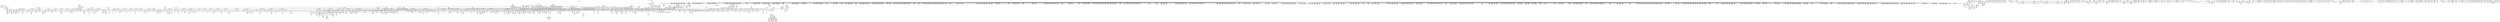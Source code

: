 digraph {
	CE0x5b1ea70 [shape=record,shape=Mrecord,label="{CE0x5b1ea70|i64*_getelementptr_inbounds_(_10_x_i64_,_10_x_i64_*___llvm_gcov_ctr290,_i64_0,_i64_8)|*Constant*|*SummSource*}"]
	CE0x5ba86a0 [shape=record,shape=Mrecord,label="{CE0x5ba86a0|2472:_%struct.cred*,_:_CRE_6000,6008_|*MultipleSource*|Function::task_sid&Arg::task::|Function::current_has_perm&Arg::tsk::|Function::selinux_task_kill&Arg::p::|security/selinux/hooks.c,208}"]
	CE0x5b75e70 [shape=record,shape=Mrecord,label="{CE0x5b75e70|task_sid:tmp|*SummSink*}"]
	CE0x5bb3fb0 [shape=record,shape=Mrecord,label="{CE0x5bb3fb0|2472:_%struct.cred*,_:_CRE_6520,6528_|*MultipleSource*|Function::task_sid&Arg::task::|Function::current_has_perm&Arg::tsk::|Function::selinux_task_kill&Arg::p::|security/selinux/hooks.c,208}"]
	CE0x5b1d7a0 [shape=record,shape=Mrecord,label="{CE0x5b1d7a0|avc_has_perm:requested|Function::avc_has_perm&Arg::requested::|*SummSource*}"]
	CE0x5c7b440 [shape=record,shape=Mrecord,label="{CE0x5c7b440|__preempt_count_sub:tmp6|./arch/x86/include/asm/preempt.h,78}"]
	CE0x5beca80 [shape=record,shape=Mrecord,label="{CE0x5beca80|__rcu_read_lock:tmp}"]
	CE0x5b71dc0 [shape=record,shape=Mrecord,label="{CE0x5b71dc0|current_has_perm:call|security/selinux/hooks.c,1542|*SummSink*}"]
	CE0x5b05e80 [shape=record,shape=Mrecord,label="{CE0x5b05e80|i64*_getelementptr_inbounds_(_2_x_i64_,_2_x_i64_*___llvm_gcov_ctr136,_i64_0,_i64_0)|*Constant*}"]
	CE0x5bc9390 [shape=record,shape=Mrecord,label="{CE0x5bc9390|current_sid:tmp1|*SummSink*}"]
	CE0x5c763e0 [shape=record,shape=Mrecord,label="{CE0x5c763e0|i64_6|*Constant*}"]
	CE0x5b7e9e0 [shape=record,shape=Mrecord,label="{CE0x5b7e9e0|rcu_read_lock:land.lhs.true2|*SummSink*}"]
	CE0x5c74c50 [shape=record,shape=Mrecord,label="{CE0x5c74c50|task_sid:tmp7|security/selinux/hooks.c,208}"]
	CE0x5b28e00 [shape=record,shape=Mrecord,label="{CE0x5b28e00|i64*_getelementptr_inbounds_(_10_x_i64_,_10_x_i64_*___llvm_gcov_ctr290,_i64_0,_i64_7)|*Constant*|*SummSource*}"]
	CE0x5bcc670 [shape=record,shape=Mrecord,label="{CE0x5bcc670|task_sid:tmp8|security/selinux/hooks.c,208}"]
	CE0x5bb3d50 [shape=record,shape=Mrecord,label="{CE0x5bb3d50|2472:_%struct.cred*,_:_CRE_6512,6520_|*MultipleSource*|Function::task_sid&Arg::task::|Function::current_has_perm&Arg::tsk::|Function::selinux_task_kill&Arg::p::|security/selinux/hooks.c,208}"]
	CE0x5b663b0 [shape=record,shape=Mrecord,label="{CE0x5b663b0|rcu_read_lock:land.lhs.true2}"]
	CE0x5b2bb20 [shape=record,shape=Mrecord,label="{CE0x5b2bb20|current_has_perm:tmp}"]
	CE0x5c09460 [shape=record,shape=Mrecord,label="{CE0x5c09460|current_sid:tmp7|security/selinux/hooks.c,218|*SummSink*}"]
	CE0x5b1e450 [shape=record,shape=Mrecord,label="{CE0x5b1e450|_ret_i32_%retval.0,_!dbg_!27728|security/selinux/avc.c,775|*SummSink*}"]
	CE0x5b92230 [shape=record,shape=Mrecord,label="{CE0x5b92230|2472:_%struct.cred*,_:_CRE_2400,2408_|*MultipleSource*|Function::task_sid&Arg::task::|Function::current_has_perm&Arg::tsk::|Function::selinux_task_kill&Arg::p::|security/selinux/hooks.c,208}"]
	CE0x5b1fc20 [shape=record,shape=Mrecord,label="{CE0x5b1fc20|selinux_task_kill:tmp13|security/selinux/hooks.c,3665}"]
	CE0x5b18380 [shape=record,shape=Mrecord,label="{CE0x5b18380|signal_to_av:entry}"]
	CE0x5c68f90 [shape=record,shape=Mrecord,label="{CE0x5c68f90|i64*_getelementptr_inbounds_(_4_x_i64_,_4_x_i64_*___llvm_gcov_ctr135,_i64_0,_i64_1)|*Constant*|*SummSource*}"]
	CE0x5bfd9f0 [shape=record,shape=Mrecord,label="{CE0x5bfd9f0|i64*_getelementptr_inbounds_(_11_x_i64_,_11_x_i64_*___llvm_gcov_ctr127,_i64_0,_i64_10)|*Constant*}"]
	CE0x5b63f10 [shape=record,shape=Mrecord,label="{CE0x5b63f10|i64_4|*Constant*|*SummSink*}"]
	CE0x5b9f1a0 [shape=record,shape=Mrecord,label="{CE0x5b9f1a0|2472:_%struct.cred*,_:_CRE_2945,2946_}"]
	CE0x5b5b3d0 [shape=record,shape=Mrecord,label="{CE0x5b5b3d0|task_sid:tmp18|security/selinux/hooks.c,208|*SummSink*}"]
	CE0x5c10660 [shape=record,shape=Mrecord,label="{CE0x5c10660|rcu_read_unlock:land.lhs.true|*SummSink*}"]
	CE0x5ba6790 [shape=record,shape=Mrecord,label="{CE0x5ba6790|2472:_%struct.cred*,_:_CRE_5896,5904_|*MultipleSource*|Function::task_sid&Arg::task::|Function::current_has_perm&Arg::tsk::|Function::selinux_task_kill&Arg::p::|security/selinux/hooks.c,208}"]
	CE0x5c584c0 [shape=record,shape=Mrecord,label="{CE0x5c584c0|rcu_lock_acquire:tmp1}"]
	CE0x5b233d0 [shape=record,shape=Mrecord,label="{CE0x5b233d0|selinux_task_kill:tmp8|security/selinux/hooks.c,3664|*SummSource*}"]
	CE0x5bec740 [shape=record,shape=Mrecord,label="{CE0x5bec740|rcu_read_lock:bb|*SummSink*}"]
	CE0x5c01ea0 [shape=record,shape=Mrecord,label="{CE0x5c01ea0|current_sid:tmp8|security/selinux/hooks.c,218|*SummSink*}"]
	CE0x5b02010 [shape=record,shape=Mrecord,label="{CE0x5b02010|selinux_task_kill:if.else5|*SummSource*}"]
	CE0x5ba22e0 [shape=record,shape=Mrecord,label="{CE0x5ba22e0|2472:_%struct.cred*,_:_CRE_3024,3032_|*MultipleSource*|Function::task_sid&Arg::task::|Function::current_has_perm&Arg::tsk::|Function::selinux_task_kill&Arg::p::|security/selinux/hooks.c,208}"]
	CE0x5b3a9d0 [shape=record,shape=Mrecord,label="{CE0x5b3a9d0|avc_has_perm:ssid|Function::avc_has_perm&Arg::ssid::}"]
	CE0x5b26700 [shape=record,shape=Mrecord,label="{CE0x5b26700|selinux_task_kill:if.else|*SummSink*}"]
	CE0x5bba310 [shape=record,shape=Mrecord,label="{CE0x5bba310|task_sid:tmp4|*LoadInst*|security/selinux/hooks.c,208|*SummSource*}"]
	CE0x5bcb720 [shape=record,shape=Mrecord,label="{CE0x5bcb720|task_sid:tmp5|security/selinux/hooks.c,208|*SummSink*}"]
	CE0x5c794a0 [shape=record,shape=Mrecord,label="{CE0x5c794a0|i64*_getelementptr_inbounds_(_13_x_i64_,_13_x_i64_*___llvm_gcov_ctr126,_i64_0,_i64_11)|*Constant*}"]
	CE0x5b7aca0 [shape=record,shape=Mrecord,label="{CE0x5b7aca0|2472:_%struct.cred*,_:_CRE_8,16_|*MultipleSource*|Function::task_sid&Arg::task::|Function::current_has_perm&Arg::tsk::|Function::selinux_task_kill&Arg::p::|security/selinux/hooks.c,208}"]
	CE0x5c38100 [shape=record,shape=Mrecord,label="{CE0x5c38100|task_sid:tmp3}"]
	CE0x5bee090 [shape=record,shape=Mrecord,label="{CE0x5bee090|GLOBAL:rcu_lock_acquire|*Constant*|*SummSource*}"]
	CE0x5b5cc70 [shape=record,shape=Mrecord,label="{CE0x5b5cc70|i64*_getelementptr_inbounds_(_13_x_i64_,_13_x_i64_*___llvm_gcov_ctr126,_i64_0,_i64_10)|*Constant*}"]
	CE0x5bedfd0 [shape=record,shape=Mrecord,label="{CE0x5bedfd0|_call_void_mcount()_#3}"]
	CE0x5c0ea40 [shape=record,shape=Mrecord,label="{CE0x5c0ea40|task_sid:tmp}"]
	CE0x5bdf590 [shape=record,shape=Mrecord,label="{CE0x5bdf590|current_sid:security|security/selinux/hooks.c,218|*SummSource*}"]
	CE0x5c066e0 [shape=record,shape=Mrecord,label="{CE0x5c066e0|rcu_read_unlock:if.end|*SummSink*}"]
	CE0x5bf0fd0 [shape=record,shape=Mrecord,label="{CE0x5bf0fd0|128:_i8*,_:_CRE_128,136_|*MultipleSource*|Function::cred_sid&Arg::cred::|*LoadInst*|security/selinux/hooks.c,208|security/selinux/hooks.c,196}"]
	CE0x5c609a0 [shape=record,shape=Mrecord,label="{CE0x5c609a0|i64_1|*Constant*}"]
	CE0x5b2ffd0 [shape=record,shape=Mrecord,label="{CE0x5b2ffd0|selinux_task_kill:rc.0}"]
	CE0x5b7d2a0 [shape=record,shape=Mrecord,label="{CE0x5b7d2a0|2472:_%struct.cred*,_:_CRE_72,76_|*MultipleSource*|Function::task_sid&Arg::task::|Function::current_has_perm&Arg::tsk::|Function::selinux_task_kill&Arg::p::|security/selinux/hooks.c,208}"]
	CE0x5bfb7c0 [shape=record,shape=Mrecord,label="{CE0x5bfb7c0|i32_883|*Constant*|*SummSource*}"]
	CE0x5ba56f0 [shape=record,shape=Mrecord,label="{CE0x5ba56f0|2472:_%struct.cred*,_:_CRE_3164,3168_|*MultipleSource*|Function::task_sid&Arg::task::|Function::current_has_perm&Arg::tsk::|Function::selinux_task_kill&Arg::p::|security/selinux/hooks.c,208}"]
	CE0x5b913f0 [shape=record,shape=Mrecord,label="{CE0x5b913f0|2472:_%struct.cred*,_:_CRE_2352,2360_|*MultipleSource*|Function::task_sid&Arg::task::|Function::current_has_perm&Arg::tsk::|Function::selinux_task_kill&Arg::p::|security/selinux/hooks.c,208}"]
	CE0x5b5b760 [shape=record,shape=Mrecord,label="{CE0x5b5b760|task_sid:tmp19|security/selinux/hooks.c,208|*SummSource*}"]
	CE0x5c116d0 [shape=record,shape=Mrecord,label="{CE0x5c116d0|rcu_read_unlock:tmp9|include/linux/rcupdate.h,933|*SummSource*}"]
	CE0x5c042d0 [shape=record,shape=Mrecord,label="{CE0x5c042d0|__rcu_read_unlock:tmp1|*SummSource*}"]
	CE0x5b386a0 [shape=record,shape=Mrecord,label="{CE0x5b386a0|current_has_perm:bb|*SummSource*}"]
	CE0x5baeec0 [shape=record,shape=Mrecord,label="{CE0x5baeec0|2472:_%struct.cred*,_:_CRE_6334,6335_}"]
	CE0x5b10980 [shape=record,shape=Mrecord,label="{CE0x5b10980|i64*_getelementptr_inbounds_(_10_x_i64_,_10_x_i64_*___llvm_gcov_ctr290,_i64_0,_i64_0)|*Constant*}"]
	CE0x5b112d0 [shape=record,shape=Mrecord,label="{CE0x5b112d0|GLOBAL:__llvm_gcov_ctr290|Global_var:__llvm_gcov_ctr290|*SummSource*}"]
	CE0x5b56530 [shape=record,shape=Mrecord,label="{CE0x5b56530|__llvm_gcov_indirect_counter_increment:counter|*SummSource*}"]
	CE0x5c854a0 [shape=record,shape=Mrecord,label="{CE0x5c854a0|__preempt_count_add:tmp1|*SummSink*}"]
	"CONST[source:2(external),value:2(dynamic)][purpose:{subject}][SrcIdx:8]"
	CE0x5b1a0f0 [shape=record,shape=Mrecord,label="{CE0x5b1a0f0|_ret_i32_%tmp6,_!dbg_!27716|security/selinux/hooks.c,197}"]
	CE0x5b574c0 [shape=record,shape=Mrecord,label="{CE0x5b574c0|signal_to_av:bb|*SummSource*}"]
	CE0x5b068d0 [shape=record,shape=Mrecord,label="{CE0x5b068d0|_call_void_mcount()_#3}"]
	CE0x5b07190 [shape=record,shape=Mrecord,label="{CE0x5b07190|signal_to_av:sw.default}"]
	CE0x5b28320 [shape=record,shape=Mrecord,label="{CE0x5b28320|_ret_i32_%perm.0,_!dbg_!27724|security/selinux/hooks.c,1495|*SummSink*}"]
	CE0x5c0fa80 [shape=record,shape=Mrecord,label="{CE0x5c0fa80|current_sid:tmp12|security/selinux/hooks.c,218}"]
	CE0x5be3f70 [shape=record,shape=Mrecord,label="{CE0x5be3f70|GLOBAL:rcu_read_lock.__warned|Global_var:rcu_read_lock.__warned|*SummSink*}"]
	CE0x5b2cc00 [shape=record,shape=Mrecord,label="{CE0x5b2cc00|i64*_getelementptr_inbounds_(_10_x_i64_,_10_x_i64_*___llvm_gcov_ctr290,_i64_0,_i64_7)|*Constant*}"]
	CE0x5c5f510 [shape=record,shape=Mrecord,label="{CE0x5c5f510|i64*_getelementptr_inbounds_(_13_x_i64_,_13_x_i64_*___llvm_gcov_ctr126,_i64_0,_i64_1)|*Constant*}"]
	CE0x5b2ef90 [shape=record,shape=Mrecord,label="{CE0x5b2ef90|i32_64|*Constant*|*SummSource*}"]
	CE0x5bf3550 [shape=record,shape=Mrecord,label="{CE0x5bf3550|GLOBAL:rcu_read_unlock.__warned|Global_var:rcu_read_unlock.__warned}"]
	CE0x5b72f50 [shape=record,shape=Mrecord,label="{CE0x5b72f50|current_sid:entry|*SummSink*}"]
	CE0x5b33900 [shape=record,shape=Mrecord,label="{CE0x5b33900|signal_to_av:sw.bb1|*SummSink*}"]
	CE0x5b59ed0 [shape=record,shape=Mrecord,label="{CE0x5b59ed0|i8*_getelementptr_inbounds_(_41_x_i8_,_41_x_i8_*_.str44,_i32_0,_i32_0)|*Constant*|*SummSink*}"]
	CE0x5c9d590 [shape=record,shape=Mrecord,label="{CE0x5c9d590|__rcu_read_unlock:tmp7|include/linux/rcupdate.h,245|*SummSource*}"]
	CE0x5b87860 [shape=record,shape=Mrecord,label="{CE0x5b87860|2472:_%struct.cred*,_:_CRE_702,703_}"]
	CE0x5baeff0 [shape=record,shape=Mrecord,label="{CE0x5baeff0|2472:_%struct.cred*,_:_CRE_6335,6336_}"]
	CE0x5ba62d0 [shape=record,shape=Mrecord,label="{CE0x5ba62d0|2472:_%struct.cred*,_:_CRE_5880,5888_|*MultipleSource*|Function::task_sid&Arg::task::|Function::current_has_perm&Arg::tsk::|Function::selinux_task_kill&Arg::p::|security/selinux/hooks.c,208}"]
	CE0x5bb6840 [shape=record,shape=Mrecord,label="{CE0x5bb6840|2472:_%struct.cred*,_:_CRE_6656,6660_|*MultipleSource*|Function::task_sid&Arg::task::|Function::current_has_perm&Arg::tsk::|Function::selinux_task_kill&Arg::p::|security/selinux/hooks.c,208}"]
	CE0x5c82740 [shape=record,shape=Mrecord,label="{CE0x5c82740|rcu_lock_release:tmp5|include/linux/rcupdate.h,423|*SummSource*}"]
	CE0x5c7ea50 [shape=record,shape=Mrecord,label="{CE0x5c7ea50|__rcu_read_unlock:tmp6|include/linux/rcupdate.h,245}"]
	CE0x5b5e620 [shape=record,shape=Mrecord,label="{CE0x5b5e620|task_sid:tmp25|security/selinux/hooks.c,208|*SummSource*}"]
	CE0x5c127f0 [shape=record,shape=Mrecord,label="{CE0x5c127f0|__preempt_count_add:do.end}"]
	CE0x5b94670 [shape=record,shape=Mrecord,label="{CE0x5b94670|2472:_%struct.cred*,_:_CRE_2529,2530_}"]
	CE0x5b9e950 [shape=record,shape=Mrecord,label="{CE0x5b9e950|2472:_%struct.cred*,_:_CRE_2938,2939_}"]
	CE0x5bb17b0 [shape=record,shape=Mrecord,label="{CE0x5bb17b0|2472:_%struct.cred*,_:_CRE_6400,6408_|*MultipleSource*|Function::task_sid&Arg::task::|Function::current_has_perm&Arg::tsk::|Function::selinux_task_kill&Arg::p::|security/selinux/hooks.c,208}"]
	CE0x5b538c0 [shape=record,shape=Mrecord,label="{CE0x5b538c0|_call_void___llvm_gcov_indirect_counter_increment(i32*___llvm_gcov_global_state_pred267,_i64**_getelementptr_inbounds_(_4_x_i64*_,_4_x_i64*_*___llvm_gcda_edge_table266,_i64_0,_i64_1)),_!dbg_!27714|security/selinux/hooks.c,1479|*SummSink*}"]
	CE0x5b68a10 [shape=record,shape=Mrecord,label="{CE0x5b68a10|rcu_lock_acquire:map|Function::rcu_lock_acquire&Arg::map::}"]
	CE0x5b2a140 [shape=record,shape=Mrecord,label="{CE0x5b2a140|selinux_task_kill:p|Function::selinux_task_kill&Arg::p::|*SummSink*}"]
	CE0x5c0bf20 [shape=record,shape=Mrecord,label="{CE0x5c0bf20|current_sid:tmp5|security/selinux/hooks.c,218}"]
	CE0x5c5d860 [shape=record,shape=Mrecord,label="{CE0x5c5d860|GLOBAL:current_task|Global_var:current_task|*SummSource*}"]
	CE0x5cb07e0 [shape=record,shape=Mrecord,label="{CE0x5cb07e0|__preempt_count_sub:do.end|*SummSink*}"]
	CE0x5b7d8e0 [shape=record,shape=Mrecord,label="{CE0x5b7d8e0|_call_void_mcount()_#3|*SummSink*}"]
	CE0x5bcba20 [shape=record,shape=Mrecord,label="{CE0x5bcba20|GLOBAL:__llvm_gcov_ctr126|Global_var:__llvm_gcov_ctr126}"]
	CE0x5c00440 [shape=record,shape=Mrecord,label="{CE0x5c00440|__rcu_read_unlock:tmp3|*SummSink*}"]
	CE0x5b054c0 [shape=record,shape=Mrecord,label="{CE0x5b054c0|i32_19|*Constant*|*SummSource*}"]
	CE0x5c08c20 [shape=record,shape=Mrecord,label="{CE0x5c08c20|current_sid:tmp|*SummSource*}"]
	CE0x5b32880 [shape=record,shape=Mrecord,label="{CE0x5b32880|i64*_getelementptr_inbounds_(_10_x_i64_,_10_x_i64_*___llvm_gcov_ctr290,_i64_0,_i64_9)|*Constant*|*SummSource*}"]
	CE0x5c0b4f0 [shape=record,shape=Mrecord,label="{CE0x5c0b4f0|rcu_read_unlock:tmp13|include/linux/rcupdate.h,933|*SummSource*}"]
	CE0x5b95dc0 [shape=record,shape=Mrecord,label="{CE0x5b95dc0|2472:_%struct.cred*,_:_CRE_2596,2598_|*MultipleSource*|Function::task_sid&Arg::task::|Function::current_has_perm&Arg::tsk::|Function::selinux_task_kill&Arg::p::|security/selinux/hooks.c,208}"]
	CE0x5c00a30 [shape=record,shape=Mrecord,label="{CE0x5c00a30|i64*_getelementptr_inbounds_(_11_x_i64_,_11_x_i64_*___llvm_gcov_ctr132,_i64_0,_i64_1)|*Constant*|*SummSource*}"]
	CE0x5becdf0 [shape=record,shape=Mrecord,label="{CE0x5becdf0|i64_2|*Constant*}"]
	CE0x5c01880 [shape=record,shape=Mrecord,label="{CE0x5c01880|rcu_read_unlock:do.end|*SummSink*}"]
	CE0x5c5be20 [shape=record,shape=Mrecord,label="{CE0x5c5be20|rcu_lock_release:indirectgoto}"]
	CE0x5b9feb0 [shape=record,shape=Mrecord,label="{CE0x5b9feb0|2472:_%struct.cred*,_:_CRE_2956,2957_}"]
	CE0x5bbcc90 [shape=record,shape=Mrecord,label="{CE0x5bbcc90|rcu_read_unlock:tmp21|include/linux/rcupdate.h,935}"]
	CE0x5ba3150 [shape=record,shape=Mrecord,label="{CE0x5ba3150|2472:_%struct.cred*,_:_CRE_3072,3080_|*MultipleSource*|Function::task_sid&Arg::task::|Function::current_has_perm&Arg::tsk::|Function::selinux_task_kill&Arg::p::|security/selinux/hooks.c,208}"]
	CE0x5b2c680 [shape=record,shape=Mrecord,label="{CE0x5b2c680|i64*_getelementptr_inbounds_(_10_x_i64_,_10_x_i64_*___llvm_gcov_ctr265,_i64_0,_i64_0)|*Constant*|*SummSource*}"]
	CE0x5b56fb0 [shape=record,shape=Mrecord,label="{CE0x5b56fb0|__llvm_gcov_indirect_counter_increment:bb4|*SummSource*}"]
	CE0x5ca0120 [shape=record,shape=Mrecord,label="{CE0x5ca0120|_call_void_mcount()_#3|*SummSource*}"]
	CE0x5b72c40 [shape=record,shape=Mrecord,label="{CE0x5b72c40|task_sid:tmp2}"]
	CE0x5b34060 [shape=record,shape=Mrecord,label="{CE0x5b34060|signal_to_av:sw.bb1|*SummSource*}"]
	CE0x5be28e0 [shape=record,shape=Mrecord,label="{CE0x5be28e0|__preempt_count_add:val|Function::__preempt_count_add&Arg::val::}"]
	CE0x5b8e8e0 [shape=record,shape=Mrecord,label="{CE0x5b8e8e0|2472:_%struct.cred*,_:_CRE_2128,2136_|*MultipleSource*|Function::task_sid&Arg::task::|Function::current_has_perm&Arg::tsk::|Function::selinux_task_kill&Arg::p::|security/selinux/hooks.c,208}"]
	CE0x5b07010 [shape=record,shape=Mrecord,label="{CE0x5b07010|_ret_i32_%retval.0,_!dbg_!27728|security/selinux/avc.c,775}"]
	CE0x5c77680 [shape=record,shape=Mrecord,label="{CE0x5c77680|task_sid:tmp19|security/selinux/hooks.c,208}"]
	CE0x5b58830 [shape=record,shape=Mrecord,label="{CE0x5b58830|2472:_%struct.cred*,_:_CRE_560,568_|*MultipleSource*|Function::task_sid&Arg::task::|Function::current_has_perm&Arg::tsk::|Function::selinux_task_kill&Arg::p::|security/selinux/hooks.c,208}"]
	CE0x5c60120 [shape=record,shape=Mrecord,label="{CE0x5c60120|%struct.task_struct*_(%struct.task_struct**)*_asm_movq_%gs:$_1:P_,$0_,_r,im,_dirflag_,_fpsr_,_flags_|*SummSink*}"]
	CE0x5c71080 [shape=record,shape=Mrecord,label="{CE0x5c71080|__preempt_count_add:tmp|*SummSink*}"]
	CE0x5b049d0 [shape=record,shape=Mrecord,label="{CE0x5b049d0|COLLAPSED:_GCMRE___llvm_gcov_ctr265_internal_global_10_x_i64_zeroinitializer:_elem_0:default:}"]
	CE0x5b16a10 [shape=record,shape=Mrecord,label="{CE0x5b16a10|_ret_void,_!dbg_!27735|include/linux/rcupdate.h,884}"]
	CE0x50f10c0 [shape=record,shape=Mrecord,label="{CE0x50f10c0|selinux_task_kill:tmp1|*SummSink*}"]
	CE0x5b3ad80 [shape=record,shape=Mrecord,label="{CE0x5b3ad80|avc_has_perm:ssid|Function::avc_has_perm&Arg::ssid::|*SummSink*}"]
	CE0x5b1d060 [shape=record,shape=Mrecord,label="{CE0x5b1d060|signal_to_av:tmp9|security/selinux/hooks.c,1491|*SummSource*}"]
	CE0x5b94340 [shape=record,shape=Mrecord,label="{CE0x5b94340|2472:_%struct.cred*,_:_CRE_2526,2527_}"]
	CE0x5c655b0 [shape=record,shape=Mrecord,label="{CE0x5c655b0|i64*_getelementptr_inbounds_(_4_x_i64_,_4_x_i64_*___llvm_gcov_ctr133,_i64_0,_i64_3)|*Constant*|*SummSource*}"]
	CE0x5b90cd0 [shape=record,shape=Mrecord,label="{CE0x5b90cd0|2472:_%struct.cred*,_:_CRE_2328,2336_|*MultipleSource*|Function::task_sid&Arg::task::|Function::current_has_perm&Arg::tsk::|Function::selinux_task_kill&Arg::p::|security/selinux/hooks.c,208}"]
	CE0x5bc9150 [shape=record,shape=Mrecord,label="{CE0x5bc9150|i64*_getelementptr_inbounds_(_11_x_i64_,_11_x_i64_*___llvm_gcov_ctr125,_i64_0,_i64_1)|*Constant*}"]
	CE0x5c14be0 [shape=record,shape=Mrecord,label="{CE0x5c14be0|__rcu_read_lock:tmp7|include/linux/rcupdate.h,240}"]
	CE0x5bca600 [shape=record,shape=Mrecord,label="{CE0x5bca600|task_sid:tmp16|security/selinux/hooks.c,208}"]
	CE0x7521dd0 [shape=record,shape=Mrecord,label="{CE0x7521dd0|selinux_task_kill:tmp1}"]
	CE0x5bbf730 [shape=record,shape=Mrecord,label="{CE0x5bbf730|GLOBAL:rcu_lock_release|*Constant*|*SummSink*}"]
	CE0x5b9d780 [shape=record,shape=Mrecord,label="{CE0x5b9d780|2472:_%struct.cred*,_:_CRE_2923,2924_}"]
	CE0x5c78e20 [shape=record,shape=Mrecord,label="{CE0x5c78e20|task_sid:tmp23|security/selinux/hooks.c,208}"]
	CE0x5b831d0 [shape=record,shape=Mrecord,label="{CE0x5b831d0|task_sid:call3|security/selinux/hooks.c,208|*SummSink*}"]
	CE0x5c9b710 [shape=record,shape=Mrecord,label="{CE0x5c9b710|i64*_getelementptr_inbounds_(_4_x_i64_,_4_x_i64_*___llvm_gcov_ctr129,_i64_0,_i64_0)|*Constant*|*SummSource*}"]
	CE0x5bc27a0 [shape=record,shape=Mrecord,label="{CE0x5bc27a0|current_sid:tmp15|security/selinux/hooks.c,218}"]
	CE0x5bda750 [shape=record,shape=Mrecord,label="{CE0x5bda750|i64*_getelementptr_inbounds_(_11_x_i64_,_11_x_i64_*___llvm_gcov_ctr125,_i64_0,_i64_9)|*Constant*|*SummSource*}"]
	CE0x5c81ec0 [shape=record,shape=Mrecord,label="{CE0x5c81ec0|_ret_void,_!dbg_!27720|./arch/x86/include/asm/preempt.h,78}"]
	CE0x5ca4f30 [shape=record,shape=Mrecord,label="{CE0x5ca4f30|i64*_getelementptr_inbounds_(_4_x_i64_,_4_x_i64_*___llvm_gcov_ctr129,_i64_0,_i64_1)|*Constant*|*SummSink*}"]
	CE0x5be3df0 [shape=record,shape=Mrecord,label="{CE0x5be3df0|GLOBAL:rcu_read_lock.__warned|Global_var:rcu_read_lock.__warned|*SummSource*}"]
	CE0x5c87aa0 [shape=record,shape=Mrecord,label="{CE0x5c87aa0|COLLAPSED:_GCMRE___llvm_gcov_ctr133_internal_global_4_x_i64_zeroinitializer:_elem_0:default:}"]
	CE0x5b6e360 [shape=record,shape=Mrecord,label="{CE0x5b6e360|task_sid:tmp3|*SummSink*}"]
	CE0x5b9c180 [shape=record,shape=Mrecord,label="{CE0x5b9c180|2472:_%struct.cred*,_:_CRE_2905,2906_}"]
	CE0x5ba0a90 [shape=record,shape=Mrecord,label="{CE0x5ba0a90|2472:_%struct.cred*,_:_CRE_2966,2967_}"]
	CE0x6d07990 [shape=record,shape=Mrecord,label="{CE0x6d07990|selinux_task_kill:if.end|*SummSource*}"]
	CE0x5b76aa0 [shape=record,shape=Mrecord,label="{CE0x5b76aa0|_ret_i32_%call7,_!dbg_!27749|security/selinux/hooks.c,210}"]
	CE0x5b372c0 [shape=record,shape=Mrecord,label="{CE0x5b372c0|GLOBAL:rcu_read_unlock|*Constant*}"]
	CE0x5c0db50 [shape=record,shape=Mrecord,label="{CE0x5c0db50|GLOBAL:__llvm_gcov_ctr132|Global_var:__llvm_gcov_ctr132|*SummSource*}"]
	CE0x5c5c0f0 [shape=record,shape=Mrecord,label="{CE0x5c5c0f0|rcu_lock_acquire:tmp}"]
	CE0x5b11870 [shape=record,shape=Mrecord,label="{CE0x5b11870|selinux_task_kill:tmp11|security/selinux/hooks.c,3665|*SummSink*}"]
	CE0x5c84a10 [shape=record,shape=Mrecord,label="{CE0x5c84a10|__preempt_count_sub:tmp2|*SummSource*}"]
	CE0x5b069d0 [shape=record,shape=Mrecord,label="{CE0x5b069d0|i32_0|*Constant*}"]
	CE0x5bd3e30 [shape=record,shape=Mrecord,label="{CE0x5bd3e30|i64_2|*Constant*}"]
	CE0x5bcdd50 [shape=record,shape=Mrecord,label="{CE0x5bcdd50|task_sid:tobool1|security/selinux/hooks.c,208|*SummSink*}"]
	CE0x5c05c80 [shape=record,shape=Mrecord,label="{CE0x5c05c80|i64*_getelementptr_inbounds_(_11_x_i64_,_11_x_i64_*___llvm_gcov_ctr132,_i64_0,_i64_0)|*Constant*}"]
	CE0x5b9f8c0 [shape=record,shape=Mrecord,label="{CE0x5b9f8c0|2472:_%struct.cred*,_:_CRE_2951,2952_}"]
	CE0x5bc0660 [shape=record,shape=Mrecord,label="{CE0x5bc0660|_call_void___rcu_read_unlock()_#10,_!dbg_!27734|include/linux/rcupdate.h,937}"]
	CE0x5b1d1d0 [shape=record,shape=Mrecord,label="{CE0x5b1d1d0|signal_to_av:tmp9|security/selinux/hooks.c,1491|*SummSink*}"]
	CE0x5c374f0 [shape=record,shape=Mrecord,label="{CE0x5c374f0|current_sid:land.lhs.true2}"]
	CE0x5bcc470 [shape=record,shape=Mrecord,label="{CE0x5bcc470|task_sid:tmp7|security/selinux/hooks.c,208|*SummSource*}"]
	CE0x5be40e0 [shape=record,shape=Mrecord,label="{CE0x5be40e0|rcu_read_lock:tmp8|include/linux/rcupdate.h,882}"]
	CE0x5c72c60 [shape=record,shape=Mrecord,label="{CE0x5c72c60|__preempt_count_sub:tmp7|./arch/x86/include/asm/preempt.h,78}"]
	CE0x5bc3d10 [shape=record,shape=Mrecord,label="{CE0x5bc3d10|i1_true|*Constant*|*SummSink*}"]
	CE0x5bf6280 [shape=record,shape=Mrecord,label="{CE0x5bf6280|rcu_read_lock:call3|include/linux/rcupdate.h,882}"]
	CE0x5bf93c0 [shape=record,shape=Mrecord,label="{CE0x5bf93c0|rcu_read_lock:tmp17|include/linux/rcupdate.h,882|*SummSink*}"]
	CE0x5b5b600 [shape=record,shape=Mrecord,label="{CE0x5b5b600|i8_1|*Constant*}"]
	CE0x6bd5ea0 [shape=record,shape=Mrecord,label="{CE0x6bd5ea0|i32_0|*Constant*|*SummSource*}"]
	CE0x5c05540 [shape=record,shape=Mrecord,label="{CE0x5c05540|rcu_read_unlock:tmp1|*SummSource*}"]
	CE0x5b9d060 [shape=record,shape=Mrecord,label="{CE0x5b9d060|2472:_%struct.cred*,_:_CRE_2917,2918_}"]
	CE0x5c7ee80 [shape=record,shape=Mrecord,label="{CE0x5c7ee80|__rcu_read_unlock:tmp7|include/linux/rcupdate.h,245}"]
	CE0x5c68ea0 [shape=record,shape=Mrecord,label="{CE0x5c68ea0|__preempt_count_sub:tmp1|*SummSink*}"]
	CE0x5b6b2a0 [shape=record,shape=Mrecord,label="{CE0x5b6b2a0|__llvm_gcov_indirect_counter_increment:tmp1}"]
	CE0x5ba0370 [shape=record,shape=Mrecord,label="{CE0x5ba0370|2472:_%struct.cred*,_:_CRE_2960,2961_}"]
	CE0x5c83250 [shape=record,shape=Mrecord,label="{CE0x5c83250|GLOBAL:lock_release|*Constant*|*SummSource*}"]
	CE0x5b68530 [shape=record,shape=Mrecord,label="{CE0x5b68530|rcu_read_lock:land.lhs.true2|*SummSource*}"]
	CE0x5bb0420 [shape=record,shape=Mrecord,label="{CE0x5bb0420|2472:_%struct.cred*,_:_CRE_6352,6353_}"]
	CE0x5b9b570 [shape=record,shape=Mrecord,label="{CE0x5b9b570|2472:_%struct.cred*,_:_CRE_2880,2884_|*MultipleSource*|Function::task_sid&Arg::task::|Function::current_has_perm&Arg::tsk::|Function::selinux_task_kill&Arg::p::|security/selinux/hooks.c,208}"]
	CE0x5be0600 [shape=record,shape=Mrecord,label="{CE0x5be0600|i32_1|*Constant*}"]
	CE0x5b87a40 [shape=record,shape=Mrecord,label="{CE0x5b87a40|2472:_%struct.cred*,_:_CRE_704,712_|*MultipleSource*|Function::task_sid&Arg::task::|Function::current_has_perm&Arg::tsk::|Function::selinux_task_kill&Arg::p::|security/selinux/hooks.c,208}"]
	CE0x5b8e030 [shape=record,shape=Mrecord,label="{CE0x5b8e030|2472:_%struct.cred*,_:_CRE_2096,2104_|*MultipleSource*|Function::task_sid&Arg::task::|Function::current_has_perm&Arg::tsk::|Function::selinux_task_kill&Arg::p::|security/selinux/hooks.c,208}"]
	CE0x5bf9350 [shape=record,shape=Mrecord,label="{CE0x5bf9350|rcu_read_lock:tmp17|include/linux/rcupdate.h,882|*SummSource*}"]
	CE0x5b06230 [shape=record,shape=Mrecord,label="{CE0x5b06230|signal_to_av:bb|*SummSink*}"]
	CE0x5c66000 [shape=record,shape=Mrecord,label="{CE0x5c66000|i8*_undef|*Constant*}"]
	CE0x5bf81d0 [shape=record,shape=Mrecord,label="{CE0x5bf81d0|rcu_read_lock:tmp15|include/linux/rcupdate.h,882|*SummSource*}"]
	CE0x5ba9c30 [shape=record,shape=Mrecord,label="{CE0x5ba9c30|2472:_%struct.cred*,_:_CRE_6196,6200_|*MultipleSource*|Function::task_sid&Arg::task::|Function::current_has_perm&Arg::tsk::|Function::selinux_task_kill&Arg::p::|security/selinux/hooks.c,208}"]
	CE0x5b91fd0 [shape=record,shape=Mrecord,label="{CE0x5b91fd0|2472:_%struct.cred*,_:_CRE_2392,2400_|*MultipleSource*|Function::task_sid&Arg::task::|Function::current_has_perm&Arg::tsk::|Function::selinux_task_kill&Arg::p::|security/selinux/hooks.c,208}"]
	CE0x5c07f70 [shape=record,shape=Mrecord,label="{CE0x5c07f70|__rcu_read_lock:tmp6|include/linux/rcupdate.h,240}"]
	CE0x5b983f0 [shape=record,shape=Mrecord,label="{CE0x5b983f0|2472:_%struct.cred*,_:_CRE_2724,2725_|*MultipleSource*|Function::task_sid&Arg::task::|Function::current_has_perm&Arg::tsk::|Function::selinux_task_kill&Arg::p::|security/selinux/hooks.c,208}"]
	CE0x5b12d00 [shape=record,shape=Mrecord,label="{CE0x5b12d00|selinux_task_kill:bb|*SummSource*}"]
	CE0x5b22100 [shape=record,shape=Mrecord,label="{CE0x5b22100|i64*_getelementptr_inbounds_(_10_x_i64_,_10_x_i64_*___llvm_gcov_ctr265,_i64_0,_i64_6)|*Constant*|*SummSource*}"]
	CE0x5b9c560 [shape=record,shape=Mrecord,label="{CE0x5b9c560|2472:_%struct.cred*,_:_CRE_2907,2908_}"]
	CE0x5ba8440 [shape=record,shape=Mrecord,label="{CE0x5ba8440|2472:_%struct.cred*,_:_CRE_5992,6000_|*MultipleSource*|Function::task_sid&Arg::task::|Function::current_has_perm&Arg::tsk::|Function::selinux_task_kill&Arg::p::|security/selinux/hooks.c,208}"]
	CE0x5c7ebd0 [shape=record,shape=Mrecord,label="{CE0x5c7ebd0|__rcu_read_unlock:tmp6|include/linux/rcupdate.h,245|*SummSink*}"]
	CE0x5b94540 [shape=record,shape=Mrecord,label="{CE0x5b94540|2472:_%struct.cred*,_:_CRE_2528,2529_}"]
	CE0x5b06b30 [shape=record,shape=Mrecord,label="{CE0x5b06b30|_call_void_mcount()_#3|*SummSource*}"]
	CE0x5bd3a30 [shape=record,shape=Mrecord,label="{CE0x5bd3a30|task_sid:tobool|security/selinux/hooks.c,208}"]
	CE0x5b303c0 [shape=record,shape=Mrecord,label="{CE0x5b303c0|2472:_%struct.cred*,_:_CRE_312,320_|*MultipleSource*|Function::task_sid&Arg::task::|Function::current_has_perm&Arg::tsk::|Function::selinux_task_kill&Arg::p::|security/selinux/hooks.c,208}"]
	CE0x5c01990 [shape=record,shape=Mrecord,label="{CE0x5c01990|rcu_read_unlock:do.body}"]
	CE0x5c078d0 [shape=record,shape=Mrecord,label="{CE0x5c078d0|rcu_read_unlock:tmp8|include/linux/rcupdate.h,933|*SummSink*}"]
	CE0x5b69e70 [shape=record,shape=Mrecord,label="{CE0x5b69e70|i64*_getelementptr_inbounds_(_10_x_i64_,_10_x_i64_*___llvm_gcov_ctr265,_i64_0,_i64_9)|*Constant*|*SummSource*}"]
	CE0x5b3a140 [shape=record,shape=Mrecord,label="{CE0x5b3a140|avc_has_perm:entry|*SummSource*}"]
	CE0x5b90f30 [shape=record,shape=Mrecord,label="{CE0x5b90f30|2472:_%struct.cred*,_:_CRE_2336,2344_|*MultipleSource*|Function::task_sid&Arg::task::|Function::current_has_perm&Arg::tsk::|Function::selinux_task_kill&Arg::p::|security/selinux/hooks.c,208}"]
	CE0x5b6b7a0 [shape=record,shape=Mrecord,label="{CE0x5b6b7a0|_call_void_rcu_lock_acquire(%struct.lockdep_map*_rcu_lock_map)_#10,_!dbg_!27711|include/linux/rcupdate.h,881|*SummSource*}"]
	CE0x5bc7410 [shape=record,shape=Mrecord,label="{CE0x5bc7410|current_sid:tmp3}"]
	CE0x5b5a3e0 [shape=record,shape=Mrecord,label="{CE0x5b5a3e0|i64*_getelementptr_inbounds_(_13_x_i64_,_13_x_i64_*___llvm_gcov_ctr126,_i64_0,_i64_9)|*Constant*|*SummSource*}"]
	CE0x5bc7eb0 [shape=record,shape=Mrecord,label="{CE0x5bc7eb0|__rcu_read_lock:tmp1}"]
	CE0x5b9ae50 [shape=record,shape=Mrecord,label="{CE0x5b9ae50|2472:_%struct.cred*,_:_CRE_2864,2872_|*MultipleSource*|Function::task_sid&Arg::task::|Function::current_has_perm&Arg::tsk::|Function::selinux_task_kill&Arg::p::|security/selinux/hooks.c,208}"]
	CE0x5b19400 [shape=record,shape=Mrecord,label="{CE0x5b19400|_call_void_rcu_lock_release(%struct.lockdep_map*_rcu_lock_map)_#10,_!dbg_!27733|include/linux/rcupdate.h,935}"]
	CE0x5c0dd90 [shape=record,shape=Mrecord,label="{CE0x5c0dd90|__rcu_read_lock:tmp4|include/linux/rcupdate.h,239}"]
	CE0x5be0b40 [shape=record,shape=Mrecord,label="{CE0x5be0b40|current_sid:sid|security/selinux/hooks.c,220|*SummSink*}"]
	CE0x5b2a0d0 [shape=record,shape=Mrecord,label="{CE0x5b2a0d0|selinux_task_kill:p|Function::selinux_task_kill&Arg::p::|*SummSource*}"]
	CE0x5b726a0 [shape=record,shape=Mrecord,label="{CE0x5b726a0|GLOBAL:current_sid|*Constant*|*SummSource*}"]
	CE0x5c81450 [shape=record,shape=Mrecord,label="{CE0x5c81450|get_current:tmp4|./arch/x86/include/asm/current.h,14}"]
	CE0x5b29b80 [shape=record,shape=Mrecord,label="{CE0x5b29b80|i64_6|*Constant*}"]
	CE0x5bf4a10 [shape=record,shape=Mrecord,label="{CE0x5bf4a10|i64_5|*Constant*}"]
	CE0x5b70210 [shape=record,shape=Mrecord,label="{CE0x5b70210|__llvm_gcov_indirect_counter_increment:tmp2}"]
	CE0x5bbc5e0 [shape=record,shape=Mrecord,label="{CE0x5bbc5e0|rcu_read_unlock:tmp19|include/linux/rcupdate.h,933|*SummSink*}"]
	CE0x5c10440 [shape=record,shape=Mrecord,label="{CE0x5c10440|rcu_read_unlock:land.lhs.true}"]
	CE0x5c15690 [shape=record,shape=Mrecord,label="{CE0x5c15690|rcu_read_unlock:tmp11|include/linux/rcupdate.h,933}"]
	CE0x5c3a3e0 [shape=record,shape=Mrecord,label="{CE0x5c3a3e0|i8*_getelementptr_inbounds_(_45_x_i8_,_45_x_i8_*_.str12,_i32_0,_i32_0)|*Constant*|*SummSource*}"]
	CE0x5be8170 [shape=record,shape=Mrecord,label="{CE0x5be8170|i64*_getelementptr_inbounds_(_11_x_i64_,_11_x_i64_*___llvm_gcov_ctr127,_i64_0,_i64_0)|*Constant*}"]
	CE0x5c080f0 [shape=record,shape=Mrecord,label="{CE0x5c080f0|current_sid:bb|*SummSource*}"]
	CE0x5b13810 [shape=record,shape=Mrecord,label="{CE0x5b13810|current_has_perm:tsk|Function::current_has_perm&Arg::tsk::}"]
	CE0x5b96280 [shape=record,shape=Mrecord,label="{CE0x5b96280|2472:_%struct.cred*,_:_CRE_2600,2608_|*MultipleSource*|Function::task_sid&Arg::task::|Function::current_has_perm&Arg::tsk::|Function::selinux_task_kill&Arg::p::|security/selinux/hooks.c,208}"]
	CE0x5be61b0 [shape=record,shape=Mrecord,label="{CE0x5be61b0|rcu_read_lock:tmp3|*SummSource*}"]
	CE0x5c7f540 [shape=record,shape=Mrecord,label="{CE0x5c7f540|__preempt_count_sub:tmp7|./arch/x86/include/asm/preempt.h,78|*SummSink*}"]
	CE0x5c11110 [shape=record,shape=Mrecord,label="{CE0x5c11110|current_sid:tmp6|security/selinux/hooks.c,218|*SummSource*}"]
	CE0x5bfb070 [shape=record,shape=Mrecord,label="{CE0x5bfb070|i8*_getelementptr_inbounds_(_25_x_i8_,_25_x_i8_*_.str45,_i32_0,_i32_0)|*Constant*|*SummSource*}"]
	CE0x5c7b850 [shape=record,shape=Mrecord,label="{CE0x5c7b850|_call_void_asm_addl_$1,_%gs:$0_,_*m,ri,*m,_dirflag_,_fpsr_,_flags_(i32*___preempt_count,_i32_%val,_i32*___preempt_count)_#3,_!dbg_!27714,_!srcloc_!27717|./arch/x86/include/asm/preempt.h,72}"]
	CE0x5c759b0 [shape=record,shape=Mrecord,label="{CE0x5c759b0|task_sid:tmp12|security/selinux/hooks.c,208}"]
	CE0x5b182a0 [shape=record,shape=Mrecord,label="{CE0x5b182a0|GLOBAL:signal_to_av|*Constant*|*SummSink*}"]
	CE0x5bacc50 [shape=record,shape=Mrecord,label="{CE0x5bacc50|2472:_%struct.cred*,_:_CRE_6305,6306_}"]
	CE0x5c58040 [shape=record,shape=Mrecord,label="{CE0x5c58040|rcu_lock_release:tmp|*SummSource*}"]
	CE0x5c0e1c0 [shape=record,shape=Mrecord,label="{CE0x5c0e1c0|current_sid:tmp12|security/selinux/hooks.c,218|*SummSource*}"]
	CE0x5ba04a0 [shape=record,shape=Mrecord,label="{CE0x5ba04a0|2472:_%struct.cred*,_:_CRE_2961,2962_}"]
	CE0x5b6a980 [shape=record,shape=Mrecord,label="{CE0x5b6a980|current_has_perm:tmp1|*SummSink*}"]
	CE0x5c01bb0 [shape=record,shape=Mrecord,label="{CE0x5c01bb0|current_sid:tmp8|security/selinux/hooks.c,218|*SummSource*}"]
	CE0x5bc6200 [shape=record,shape=Mrecord,label="{CE0x5bc6200|i64*_getelementptr_inbounds_(_4_x_i64_,_4_x_i64_*___llvm_gcov_ctr134,_i64_0,_i64_0)|*Constant*|*SummSink*}"]
	CE0x5c59710 [shape=record,shape=Mrecord,label="{CE0x5c59710|rcu_lock_acquire:tmp2|*SummSource*}"]
	CE0x5b72370 [shape=record,shape=Mrecord,label="{CE0x5b72370|2472:_%struct.cred*,_:_CRE_160,164_|*MultipleSource*|Function::task_sid&Arg::task::|Function::current_has_perm&Arg::tsk::|Function::selinux_task_kill&Arg::p::|security/selinux/hooks.c,208}"]
	CE0x5c7b4b0 [shape=record,shape=Mrecord,label="{CE0x5c7b4b0|i64*_getelementptr_inbounds_(_4_x_i64_,_4_x_i64_*___llvm_gcov_ctr135,_i64_0,_i64_3)|*Constant*|*SummSink*}"]
	CE0x5b9bcc0 [shape=record,shape=Mrecord,label="{CE0x5b9bcc0|2472:_%struct.cred*,_:_CRE_2900,2904_|*MultipleSource*|Function::task_sid&Arg::task::|Function::current_has_perm&Arg::tsk::|Function::selinux_task_kill&Arg::p::|security/selinux/hooks.c,208}"]
	CE0x5b2e420 [shape=record,shape=Mrecord,label="{CE0x5b2e420|i64**_getelementptr_inbounds_(_4_x_i64*_,_4_x_i64*_*___llvm_gcda_edge_table266,_i64_0,_i64_0)|*Constant*}"]
	CE0x5b91190 [shape=record,shape=Mrecord,label="{CE0x5b91190|2472:_%struct.cred*,_:_CRE_2344,2352_|*MultipleSource*|Function::task_sid&Arg::task::|Function::current_has_perm&Arg::tsk::|Function::selinux_task_kill&Arg::p::|security/selinux/hooks.c,208}"]
	CE0x5bcafe0 [shape=record,shape=Mrecord,label="{CE0x5bcafe0|task_sid:tmp17|security/selinux/hooks.c,208|*SummSource*}"]
	CE0x5ba27d0 [shape=record,shape=Mrecord,label="{CE0x5ba27d0|2472:_%struct.cred*,_:_CRE_3040,3048_|*MultipleSource*|Function::task_sid&Arg::task::|Function::current_has_perm&Arg::tsk::|Function::selinux_task_kill&Arg::p::|security/selinux/hooks.c,208}"]
	CE0x5b9cba0 [shape=record,shape=Mrecord,label="{CE0x5b9cba0|2472:_%struct.cred*,_:_CRE_2913,2914_}"]
	CE0x5bf4fb0 [shape=record,shape=Mrecord,label="{CE0x5bf4fb0|rcu_read_lock:tmp10|include/linux/rcupdate.h,882}"]
	CE0x5bdb300 [shape=record,shape=Mrecord,label="{CE0x5bdb300|current_sid:tmp18|security/selinux/hooks.c,218|*SummSource*}"]
	CE0x5c828b0 [shape=record,shape=Mrecord,label="{CE0x5c828b0|rcu_lock_release:tmp5|include/linux/rcupdate.h,423|*SummSink*}"]
	CE0x5bc50c0 [shape=record,shape=Mrecord,label="{CE0x5bc50c0|%struct.lockdep_map*_null|*Constant*|*SummSink*}"]
	CE0x5bf92e0 [shape=record,shape=Mrecord,label="{CE0x5bf92e0|rcu_read_lock:tmp17|include/linux/rcupdate.h,882}"]
	CE0x5b7ca80 [shape=record,shape=Mrecord,label="{CE0x5b7ca80|task_sid:if.end|*SummSource*}"]
	CE0x5b2c790 [shape=record,shape=Mrecord,label="{CE0x5b2c790|selinux_task_kill:tmp2|security/selinux/hooks.c,3661|*SummSource*}"]
	CE0x5b731c0 [shape=record,shape=Mrecord,label="{CE0x5b731c0|_call_void_rcu_read_lock()_#10,_!dbg_!27712|security/selinux/hooks.c,207}"]
	CE0x5cba360 [shape=record,shape=Mrecord,label="{CE0x5cba360|i64*_getelementptr_inbounds_(_4_x_i64_,_4_x_i64_*___llvm_gcov_ctr135,_i64_0,_i64_0)|*Constant*|*SummSource*}"]
	CE0x5b9db10 [shape=record,shape=Mrecord,label="{CE0x5b9db10|2472:_%struct.cred*,_:_CRE_2926,2927_}"]
	CE0x5b61d60 [shape=record,shape=Mrecord,label="{CE0x5b61d60|signal_to_av:tmp5|security/selinux/hooks.c,1483|*SummSink*}"]
	CE0x5b9f530 [shape=record,shape=Mrecord,label="{CE0x5b9f530|2472:_%struct.cred*,_:_CRE_2948,2949_}"]
	CE0x5b1e630 [shape=record,shape=Mrecord,label="{CE0x5b1e630|i64*_getelementptr_inbounds_(_10_x_i64_,_10_x_i64_*___llvm_gcov_ctr290,_i64_0,_i64_8)|*Constant*|*SummSink*}"]
	CE0x5c614b0 [shape=record,shape=Mrecord,label="{CE0x5c614b0|task_sid:if.end}"]
	CE0x5bc9f30 [shape=record,shape=Mrecord,label="{CE0x5bc9f30|rcu_lock_acquire:tmp6|*SummSink*}"]
	CE0x5c37ed0 [shape=record,shape=Mrecord,label="{CE0x5c37ed0|current_sid:tmp10|security/selinux/hooks.c,218|*SummSource*}"]
	CE0x5b7b4b0 [shape=record,shape=Mrecord,label="{CE0x5b7b4b0|task_sid:land.lhs.true|*SummSource*}"]
	CE0x5be3840 [shape=record,shape=Mrecord,label="{CE0x5be3840|cred_sid:tmp3}"]
	CE0x5bfeb00 [shape=record,shape=Mrecord,label="{CE0x5bfeb00|cred_sid:bb|*SummSource*}"]
	CE0x5bb0da0 [shape=record,shape=Mrecord,label="{CE0x5bb0da0|2472:_%struct.cred*,_:_CRE_6360,6368_|*MultipleSource*|Function::task_sid&Arg::task::|Function::current_has_perm&Arg::tsk::|Function::selinux_task_kill&Arg::p::|security/selinux/hooks.c,208}"]
	CE0x5b6bad0 [shape=record,shape=Mrecord,label="{CE0x5b6bad0|2472:_%struct.cred*,_:_CRE_280,288_|*MultipleSource*|Function::task_sid&Arg::task::|Function::current_has_perm&Arg::tsk::|Function::selinux_task_kill&Arg::p::|security/selinux/hooks.c,208}"]
	CE0x5ba18d0 [shape=record,shape=Mrecord,label="{CE0x5ba18d0|2472:_%struct.cred*,_:_CRE_2984,2988_|*MultipleSource*|Function::task_sid&Arg::task::|Function::current_has_perm&Arg::tsk::|Function::selinux_task_kill&Arg::p::|security/selinux/hooks.c,208}"]
	CE0x5bb4bc0 [shape=record,shape=Mrecord,label="{CE0x5bb4bc0|2472:_%struct.cred*,_:_CRE_6560,6568_|*MultipleSource*|Function::task_sid&Arg::task::|Function::current_has_perm&Arg::tsk::|Function::selinux_task_kill&Arg::p::|security/selinux/hooks.c,208}"]
	CE0x5b644a0 [shape=record,shape=Mrecord,label="{CE0x5b644a0|signal_to_av:tmp7|security/selinux/hooks.c,1487|*SummSource*}"]
	CE0x5b6b8e0 [shape=record,shape=Mrecord,label="{CE0x5b6b8e0|_call_void_rcu_lock_acquire(%struct.lockdep_map*_rcu_lock_map)_#10,_!dbg_!27711|include/linux/rcupdate.h,881}"]
	CE0x5b250a0 [shape=record,shape=Mrecord,label="{CE0x5b250a0|selinux_task_kill:call3|security/selinux/hooks.c,3666}"]
	CE0x5b85ab0 [shape=record,shape=Mrecord,label="{CE0x5b85ab0|2472:_%struct.cred*,_:_CRE_644,648_|*MultipleSource*|Function::task_sid&Arg::task::|Function::current_has_perm&Arg::tsk::|Function::selinux_task_kill&Arg::p::|security/selinux/hooks.c,208}"]
	CE0x5c3b7b0 [shape=record,shape=Mrecord,label="{CE0x5c3b7b0|current_sid:call4|security/selinux/hooks.c,218}"]
	CE0x5c6ced0 [shape=record,shape=Mrecord,label="{CE0x5c6ced0|i64*_getelementptr_inbounds_(_2_x_i64_,_2_x_i64_*___llvm_gcov_ctr98,_i64_0,_i64_0)|*Constant*|*SummSource*}"]
	CE0x5b54a60 [shape=record,shape=Mrecord,label="{CE0x5b54a60|signal_to_av:tmp}"]
	CE0x5be5b60 [shape=record,shape=Mrecord,label="{CE0x5be5b60|cred_sid:tmp2}"]
	CE0x5bf14d0 [shape=record,shape=Mrecord,label="{CE0x5bf14d0|rcu_read_lock:tmp6|include/linux/rcupdate.h,882}"]
	CE0x5b78170 [shape=record,shape=Mrecord,label="{CE0x5b78170|2472:_%struct.cred*,_:_CRE_232,240_|*MultipleSource*|Function::task_sid&Arg::task::|Function::current_has_perm&Arg::tsk::|Function::selinux_task_kill&Arg::p::|security/selinux/hooks.c,208}"]
	CE0x5b555c0 [shape=record,shape=Mrecord,label="{CE0x5b555c0|i64*_getelementptr_inbounds_(_10_x_i64_,_10_x_i64_*___llvm_gcov_ctr265,_i64_0,_i64_5)|*Constant*}"]
	CE0x5bd9a10 [shape=record,shape=Mrecord,label="{CE0x5bd9a10|current_sid:tmp21|security/selinux/hooks.c,218|*SummSink*}"]
	CE0x5c83a20 [shape=record,shape=Mrecord,label="{CE0x5c83a20|i64*_getelementptr_inbounds_(_4_x_i64_,_4_x_i64_*___llvm_gcov_ctr133,_i64_0,_i64_3)|*Constant*}"]
	CE0x5b6fef0 [shape=record,shape=Mrecord,label="{CE0x5b6fef0|2472:_%struct.cred*,_:_CRE_224,232_|*MultipleSource*|Function::task_sid&Arg::task::|Function::current_has_perm&Arg::tsk::|Function::selinux_task_kill&Arg::p::|security/selinux/hooks.c,208}"]
	CE0x5be1d10 [shape=record,shape=Mrecord,label="{CE0x5be1d10|current_sid:tmp24|security/selinux/hooks.c,220|*SummSink*}"]
	CE0x5c5cf50 [shape=record,shape=Mrecord,label="{CE0x5c5cf50|__rcu_read_lock:tmp3}"]
	CE0x5bec9e0 [shape=record,shape=Mrecord,label="{CE0x5bec9e0|i64*_getelementptr_inbounds_(_4_x_i64_,_4_x_i64_*___llvm_gcov_ctr128,_i64_0,_i64_0)|*Constant*|*SummSink*}"]
	CE0x5b7cb20 [shape=record,shape=Mrecord,label="{CE0x5b7cb20|task_sid:if.end|*SummSink*}"]
	CE0x5c5a180 [shape=record,shape=Mrecord,label="{CE0x5c5a180|__preempt_count_sub:sub|./arch/x86/include/asm/preempt.h,77|*SummSource*}"]
	CE0x5cb3470 [shape=record,shape=Mrecord,label="{CE0x5cb3470|__preempt_count_add:tmp|*SummSource*}"]
	CE0x5bac530 [shape=record,shape=Mrecord,label="{CE0x5bac530|2472:_%struct.cred*,_:_CRE_6299,6300_}"]
	CE0x5b562e0 [shape=record,shape=Mrecord,label="{CE0x5b562e0|__llvm_gcov_indirect_counter_increment:counter}"]
	CE0x5c05a90 [shape=record,shape=Mrecord,label="{CE0x5c05a90|current_sid:tmp8|security/selinux/hooks.c,218}"]
	CE0x5b5c6a0 [shape=record,shape=Mrecord,label="{CE0x5b5c6a0|task_sid:tmp22|security/selinux/hooks.c,208}"]
	CE0x5b68280 [shape=record,shape=Mrecord,label="{CE0x5b68280|__rcu_read_unlock:tmp4|include/linux/rcupdate.h,244|*SummSink*}"]
	CE0x5b9c710 [shape=record,shape=Mrecord,label="{CE0x5b9c710|2472:_%struct.cred*,_:_CRE_2909,2910_}"]
	CE0x5b78ba0 [shape=record,shape=Mrecord,label="{CE0x5b78ba0|2472:_%struct.cred*,_:_CRE_368,376_|*MultipleSource*|Function::task_sid&Arg::task::|Function::current_has_perm&Arg::tsk::|Function::selinux_task_kill&Arg::p::|security/selinux/hooks.c,208}"]
	CE0x5bae540 [shape=record,shape=Mrecord,label="{CE0x5bae540|2472:_%struct.cred*,_:_CRE_6326,6327_}"]
	CE0x5be1210 [shape=record,shape=Mrecord,label="{CE0x5be1210|task_sid:land.lhs.true2}"]
	CE0x5bc2810 [shape=record,shape=Mrecord,label="{CE0x5bc2810|current_sid:tmp15|security/selinux/hooks.c,218|*SummSource*}"]
	CE0x5bdfda0 [shape=record,shape=Mrecord,label="{CE0x5bdfda0|current_sid:tmp22|security/selinux/hooks.c,218|*SummSource*}"]
	CE0x5bacd80 [shape=record,shape=Mrecord,label="{CE0x5bacd80|2472:_%struct.cred*,_:_CRE_6306,6307_}"]
	CE0x5bbf540 [shape=record,shape=Mrecord,label="{CE0x5bbf540|GLOBAL:rcu_lock_release|*Constant*}"]
	CE0x5c5f1e0 [shape=record,shape=Mrecord,label="{CE0x5c5f1e0|rcu_lock_acquire:tmp4|include/linux/rcupdate.h,418|*SummSource*}"]
	CE0x5bbd690 [shape=record,shape=Mrecord,label="{CE0x5bbd690|i64*_getelementptr_inbounds_(_11_x_i64_,_11_x_i64_*___llvm_gcov_ctr132,_i64_0,_i64_10)|*Constant*|*SummSink*}"]
	CE0x5bfcf50 [shape=record,shape=Mrecord,label="{CE0x5bfcf50|rcu_read_lock:tmp19|include/linux/rcupdate.h,882|*SummSink*}"]
	CE0x5b30b50 [shape=record,shape=Mrecord,label="{CE0x5b30b50|GLOBAL:__llvm_gcov_global_state_pred267|Global_var:__llvm_gcov_global_state_pred267|*SummSink*}"]
	CE0x5b90890 [shape=record,shape=Mrecord,label="{CE0x5b90890|2472:_%struct.cred*,_:_CRE_2312,2320_|*MultipleSource*|Function::task_sid&Arg::task::|Function::current_has_perm&Arg::tsk::|Function::selinux_task_kill&Arg::p::|security/selinux/hooks.c,208}"]
	CE0x5c12250 [shape=record,shape=Mrecord,label="{CE0x5c12250|i64*_getelementptr_inbounds_(_11_x_i64_,_11_x_i64_*___llvm_gcov_ctr125,_i64_0,_i64_0)|*Constant*|*SummSource*}"]
	CE0x5c5f250 [shape=record,shape=Mrecord,label="{CE0x5c5f250|rcu_lock_acquire:tmp4|include/linux/rcupdate.h,418|*SummSink*}"]
	CE0x5c11900 [shape=record,shape=Mrecord,label="{CE0x5c11900|rcu_lock_acquire:bb|*SummSource*}"]
	CE0x5bc7f20 [shape=record,shape=Mrecord,label="{CE0x5bc7f20|__rcu_read_lock:tmp1|*SummSource*}"]
	CE0x5b8d370 [shape=record,shape=Mrecord,label="{CE0x5b8d370|2472:_%struct.cred*,_:_CRE_2056,2057_|*MultipleSource*|Function::task_sid&Arg::task::|Function::current_has_perm&Arg::tsk::|Function::selinux_task_kill&Arg::p::|security/selinux/hooks.c,208}"]
	CE0x5ba9280 [shape=record,shape=Mrecord,label="{CE0x5ba9280|2472:_%struct.cred*,_:_CRE_6168,6176_|*MultipleSource*|Function::task_sid&Arg::task::|Function::current_has_perm&Arg::tsk::|Function::selinux_task_kill&Arg::p::|security/selinux/hooks.c,208}"]
	CE0x5b14d90 [shape=record,shape=Mrecord,label="{CE0x5b14d90|selinux_task_kill:entry}"]
	CE0x5c01ac0 [shape=record,shape=Mrecord,label="{CE0x5c01ac0|rcu_read_unlock:do.body|*SummSource*}"]
	CE0x5b81070 [shape=record,shape=Mrecord,label="{CE0x5b81070|current_has_perm:call2|security/selinux/hooks.c,1544|*SummSource*}"]
	CE0x5b55750 [shape=record,shape=Mrecord,label="{CE0x5b55750|task_sid:bb}"]
	CE0x5c65740 [shape=record,shape=Mrecord,label="{CE0x5c65740|i64*_getelementptr_inbounds_(_4_x_i64_,_4_x_i64_*___llvm_gcov_ctr133,_i64_0,_i64_3)|*Constant*|*SummSink*}"]
	CE0x5b5d370 [shape=record,shape=Mrecord,label="{CE0x5b5d370|task_sid:tmp24|security/selinux/hooks.c,208}"]
	CE0x5b58cf0 [shape=record,shape=Mrecord,label="{CE0x5b58cf0|task_sid:tmp18|security/selinux/hooks.c,208}"]
	CE0x5b7aa00 [shape=record,shape=Mrecord,label="{CE0x5b7aa00|task_sid:real_cred|security/selinux/hooks.c,208|*SummSink*}"]
	CE0x5bc5950 [shape=record,shape=Mrecord,label="{CE0x5bc5950|i64_4|*Constant*}"]
	CE0x5b34cc0 [shape=record,shape=Mrecord,label="{CE0x5b34cc0|selinux_task_kill:tmp14|security/selinux/hooks.c,3666|*SummSource*}"]
	CE0x5b013a0 [shape=record,shape=Mrecord,label="{CE0x5b013a0|selinux_task_kill:entry|*SummSink*}"]
	CE0x5b16ab0 [shape=record,shape=Mrecord,label="{CE0x5b16ab0|_ret_void,_!dbg_!27735|include/linux/rcupdate.h,884|*SummSource*}"]
	CE0x5c02580 [shape=record,shape=Mrecord,label="{CE0x5c02580|_call_void_lock_acquire(%struct.lockdep_map*_%map,_i32_0,_i32_0,_i32_2,_i32_0,_%struct.lockdep_map*_null,_i64_ptrtoint_(i8*_blockaddress(_rcu_lock_acquire,_%__here)_to_i64))_#10,_!dbg_!27716|include/linux/rcupdate.h,418|*SummSink*}"]
	CE0x5b6ef90 [shape=record,shape=Mrecord,label="{CE0x5b6ef90|current_has_perm:tmp3|*SummSink*}"]
	CE0x5bf3740 [shape=record,shape=Mrecord,label="{CE0x5bf3740|rcu_lock_acquire:entry}"]
	CE0x5b39690 [shape=record,shape=Mrecord,label="{CE0x5b39690|i32_(i32,_i32,_i16,_i32,_%struct.common_audit_data*)*_bitcast_(i32_(i32,_i32,_i16,_i32,_%struct.common_audit_data.495*)*_avc_has_perm_to_i32_(i32,_i32,_i16,_i32,_%struct.common_audit_data*)*)|*Constant*|*SummSink*}"]
	CE0x5baceb0 [shape=record,shape=Mrecord,label="{CE0x5baceb0|2472:_%struct.cred*,_:_CRE_6307,6308_}"]
	CE0x5bc2f20 [shape=record,shape=Mrecord,label="{CE0x5bc2f20|current_sid:tmp13|security/selinux/hooks.c,218|*SummSource*}"]
	CE0x5b92490 [shape=record,shape=Mrecord,label="{CE0x5b92490|2472:_%struct.cred*,_:_CRE_2408,2416_|*MultipleSource*|Function::task_sid&Arg::task::|Function::current_has_perm&Arg::tsk::|Function::selinux_task_kill&Arg::p::|security/selinux/hooks.c,208}"]
	CE0x5bf9a20 [shape=record,shape=Mrecord,label="{CE0x5bf9a20|rcu_read_lock:tmp18|include/linux/rcupdate.h,882|*SummSink*}"]
	CE0x5b7b550 [shape=record,shape=Mrecord,label="{CE0x5b7b550|task_sid:land.lhs.true|*SummSink*}"]
	CE0x5b2d0e0 [shape=record,shape=Mrecord,label="{CE0x5b2d0e0|selinux_task_kill:tmp17|security/selinux/hooks.c,3669|*SummSource*}"]
	CE0x5b83fe0 [shape=record,shape=Mrecord,label="{CE0x5b83fe0|task_sid:tmp14|security/selinux/hooks.c,208}"]
	CE0x5b7c5e0 [shape=record,shape=Mrecord,label="{CE0x5b7c5e0|2472:_%struct.cred*,_:_CRE_20,24_|*MultipleSource*|Function::task_sid&Arg::task::|Function::current_has_perm&Arg::tsk::|Function::selinux_task_kill&Arg::p::|security/selinux/hooks.c,208}"]
	CE0x5b71730 [shape=record,shape=Mrecord,label="{CE0x5b71730|rcu_read_unlock:land.lhs.true2}"]
	CE0x5b3b670 [shape=record,shape=Mrecord,label="{CE0x5b3b670|i16_2|*Constant*|*SummSink*}"]
	CE0x5bc1390 [shape=record,shape=Mrecord,label="{CE0x5bc1390|_ret_void,_!dbg_!27717|include/linux/rcupdate.h,245}"]
	CE0x5b7cdb0 [shape=record,shape=Mrecord,label="{CE0x5b7cdb0|task_sid:do.body5|*SummSink*}"]
	CE0x5b8b830 [shape=record,shape=Mrecord,label="{CE0x5b8b830|2472:_%struct.cred*,_:_CRE_1960,1968_|*MultipleSource*|Function::task_sid&Arg::task::|Function::current_has_perm&Arg::tsk::|Function::selinux_task_kill&Arg::p::|security/selinux/hooks.c,208}"]
	CE0x5bac8c0 [shape=record,shape=Mrecord,label="{CE0x5bac8c0|2472:_%struct.cred*,_:_CRE_6302,6303_}"]
	CE0x5bd9120 [shape=record,shape=Mrecord,label="{CE0x5bd9120|COLLAPSED:_GCMRE_current_task_external_global_%struct.task_struct*:_elem_0::|security/selinux/hooks.c,218}"]
	CE0x5b8cb20 [shape=record,shape=Mrecord,label="{CE0x5b8cb20|2472:_%struct.cred*,_:_CRE_2040,2044_|*MultipleSource*|Function::task_sid&Arg::task::|Function::current_has_perm&Arg::tsk::|Function::selinux_task_kill&Arg::p::|security/selinux/hooks.c,208}"]
	CE0x5b1a480 [shape=record,shape=Mrecord,label="{CE0x5b1a480|_ret_i32_%tmp6,_!dbg_!27716|security/selinux/hooks.c,197|*SummSink*}"]
	CE0x5c38a00 [shape=record,shape=Mrecord,label="{CE0x5c38a00|__rcu_read_lock:tmp2|*SummSource*}"]
	CE0x5b0c4a0 [shape=record,shape=Mrecord,label="{CE0x5b0c4a0|task_sid:do.end6|*SummSink*}"]
	CE0x5c5c750 [shape=record,shape=Mrecord,label="{CE0x5c5c750|__rcu_read_lock:tmp|*SummSink*}"]
	CE0x5b21da0 [shape=record,shape=Mrecord,label="{CE0x5b21da0|_call_void___llvm_gcov_indirect_counter_increment(i32*___llvm_gcov_global_state_pred267,_i64**_getelementptr_inbounds_(_4_x_i64*_,_4_x_i64*_*___llvm_gcda_edge_table266,_i64_0,_i64_2)),_!dbg_!27717|security/selinux/hooks.c,1483}"]
	CE0x5b38d70 [shape=record,shape=Mrecord,label="{CE0x5b38d70|i64*_getelementptr_inbounds_(_10_x_i64_,_10_x_i64_*___llvm_gcov_ctr265,_i64_0,_i64_5)|*Constant*|*SummSink*}"]
	CE0x5be3b00 [shape=record,shape=Mrecord,label="{CE0x5be3b00|_call_void_mcount()_#3}"]
	CE0x5ba4b10 [shape=record,shape=Mrecord,label="{CE0x5ba4b10|2472:_%struct.cred*,_:_CRE_3140,3144_|*MultipleSource*|Function::task_sid&Arg::task::|Function::current_has_perm&Arg::tsk::|Function::selinux_task_kill&Arg::p::|security/selinux/hooks.c,208}"]
	CE0x5c38990 [shape=record,shape=Mrecord,label="{CE0x5c38990|__rcu_read_lock:tmp2}"]
	CE0x5b6f9d0 [shape=record,shape=Mrecord,label="{CE0x5b6f9d0|current_has_perm:call|security/selinux/hooks.c,1542}"]
	CE0x5bee9b0 [shape=record,shape=Mrecord,label="{CE0x5bee9b0|rcu_read_lock:if.then}"]
	CE0x5bc0c90 [shape=record,shape=Mrecord,label="{CE0x5bc0c90|GLOBAL:__rcu_read_unlock|*Constant*|*SummSource*}"]
	CE0x5c02c70 [shape=record,shape=Mrecord,label="{CE0x5c02c70|rcu_read_unlock:tmp13|include/linux/rcupdate.h,933}"]
	CE0x5beefc0 [shape=record,shape=Mrecord,label="{CE0x5beefc0|current_sid:tmp3|*SummSource*}"]
	CE0x5c5c7c0 [shape=record,shape=Mrecord,label="{CE0x5c5c7c0|i64_1|*Constant*}"]
	CE0x5be6250 [shape=record,shape=Mrecord,label="{CE0x5be6250|rcu_read_lock:tmp3|*SummSink*}"]
	CE0x5b583f0 [shape=record,shape=Mrecord,label="{CE0x5b583f0|2472:_%struct.cred*,_:_CRE_544,552_|*MultipleSource*|Function::task_sid&Arg::task::|Function::current_has_perm&Arg::tsk::|Function::selinux_task_kill&Arg::p::|security/selinux/hooks.c,208}"]
	CE0x5b5e220 [shape=record,shape=Mrecord,label="{CE0x5b5e220|i64*_getelementptr_inbounds_(_13_x_i64_,_13_x_i64_*___llvm_gcov_ctr126,_i64_0,_i64_11)|*Constant*|*SummSink*}"]
	CE0x5b68b00 [shape=record,shape=Mrecord,label="{CE0x5b68b00|i64*_getelementptr_inbounds_(_2_x_i64_,_2_x_i64_*___llvm_gcov_ctr131,_i64_0,_i64_1)|*Constant*}"]
	CE0x5bf2400 [shape=record,shape=Mrecord,label="{CE0x5bf2400|rcu_read_lock:if.end|*SummSource*}"]
	CE0x5bcb650 [shape=record,shape=Mrecord,label="{CE0x5bcb650|task_sid:tmp5|security/selinux/hooks.c,208|*SummSource*}"]
	CE0x5bef2a0 [shape=record,shape=Mrecord,label="{CE0x5bef2a0|GLOBAL:__rcu_read_lock|*Constant*|*SummSource*}"]
	CE0x5b87170 [shape=record,shape=Mrecord,label="{CE0x5b87170|2472:_%struct.cred*,_:_CRE_694,695_}"]
	CE0x5bfc5d0 [shape=record,shape=Mrecord,label="{CE0x5bfc5d0|i64*_getelementptr_inbounds_(_11_x_i64_,_11_x_i64_*___llvm_gcov_ctr127,_i64_0,_i64_9)|*Constant*|*SummSource*}"]
	CE0x5b81230 [shape=record,shape=Mrecord,label="{CE0x5b81230|avc_has_perm:entry}"]
	CE0x5b75380 [shape=record,shape=Mrecord,label="{CE0x5b75380|cred_sid:tmp}"]
	CE0x5bc2f90 [shape=record,shape=Mrecord,label="{CE0x5bc2f90|current_sid:tmp14|security/selinux/hooks.c,218}"]
	CE0x5ba4fd0 [shape=record,shape=Mrecord,label="{CE0x5ba4fd0|2472:_%struct.cred*,_:_CRE_3148,3152_|*MultipleSource*|Function::task_sid&Arg::task::|Function::current_has_perm&Arg::tsk::|Function::selinux_task_kill&Arg::p::|security/selinux/hooks.c,208}"]
	CE0x5bf71e0 [shape=record,shape=Mrecord,label="{CE0x5bf71e0|rcu_read_unlock:tmp12|include/linux/rcupdate.h,933|*SummSink*}"]
	CE0x5b9ffe0 [shape=record,shape=Mrecord,label="{CE0x5b9ffe0|2472:_%struct.cred*,_:_CRE_2957,2958_}"]
	CE0x5bade20 [shape=record,shape=Mrecord,label="{CE0x5bade20|2472:_%struct.cred*,_:_CRE_6320,6321_}"]
	CE0x5b02dc0 [shape=record,shape=Mrecord,label="{CE0x5b02dc0|selinux_task_kill:perm.0}"]
	CE0x5b7b1b0 [shape=record,shape=Mrecord,label="{CE0x5b7b1b0|_call_void_mcount()_#3}"]
	CE0x5b0d040 [shape=record,shape=Mrecord,label="{CE0x5b0d040|selinux_task_kill:tmp6|security/selinux/hooks.c,3662|*SummSink*}"]
	CE0x5b1d910 [shape=record,shape=Mrecord,label="{CE0x5b1d910|avc_has_perm:requested|Function::avc_has_perm&Arg::requested::|*SummSink*}"]
	CE0x5b06ce0 [shape=record,shape=Mrecord,label="{CE0x5b06ce0|avc_has_perm:tclass|Function::avc_has_perm&Arg::tclass::}"]
	CE0x50f1050 [shape=record,shape=Mrecord,label="{CE0x50f1050|selinux_task_kill:tmp1|*SummSource*}"]
	CE0x5b65840 [shape=record,shape=Mrecord,label="{CE0x5b65840|i64_1|*Constant*}"]
	CE0x5bbcb20 [shape=record,shape=Mrecord,label="{CE0x5bbcb20|rcu_read_unlock:tmp20|include/linux/rcupdate.h,933|*SummSink*}"]
	CE0x5c5dbd0 [shape=record,shape=Mrecord,label="{CE0x5c5dbd0|rcu_lock_release:tmp2|*SummSource*}"]
	CE0x5b61560 [shape=record,shape=Mrecord,label="{CE0x5b61560|signal_to_av:tmp4|security/selinux/hooks.c,1483|*SummSink*}"]
	CE0x5b73a10 [shape=record,shape=Mrecord,label="{CE0x5b73a10|GLOBAL:rcu_read_lock|*Constant*}"]
	CE0x5be9c50 [shape=record,shape=Mrecord,label="{CE0x5be9c50|rcu_read_unlock:tmp16|include/linux/rcupdate.h,933}"]
	CE0x5b58f90 [shape=record,shape=Mrecord,label="{CE0x5b58f90|GLOBAL:lockdep_rcu_suspicious|*Constant*|*SummSink*}"]
	CE0x5c074a0 [shape=record,shape=Mrecord,label="{CE0x5c074a0|__preempt_count_add:entry}"]
	CE0x5b33e60 [shape=record,shape=Mrecord,label="{CE0x5b33e60|signal_to_av:sw.bb1}"]
	CE0x5c3b040 [shape=record,shape=Mrecord,label="{CE0x5c3b040|current_sid:tmp20|security/selinux/hooks.c,218}"]
	CE0x5b1dd10 [shape=record,shape=Mrecord,label="{CE0x5b1dd10|avc_has_perm:auditdata|Function::avc_has_perm&Arg::auditdata::|*SummSink*}"]
	CE0x5b37400 [shape=record,shape=Mrecord,label="{CE0x5b37400|_call_void_rcu_read_unlock()_#10,_!dbg_!27748|security/selinux/hooks.c,209}"]
	CE0x5badbc0 [shape=record,shape=Mrecord,label="{CE0x5badbc0|2472:_%struct.cred*,_:_CRE_6318,6319_}"]
	CE0x5b73950 [shape=record,shape=Mrecord,label="{CE0x5b73950|_call_void_mcount()_#3|*SummSink*}"]
	CE0x5c0ad10 [shape=record,shape=Mrecord,label="{CE0x5c0ad10|COLLAPSED:_GCMRE___llvm_gcov_ctr132_internal_global_11_x_i64_zeroinitializer:_elem_0:default:}"]
	CE0x5ca2220 [shape=record,shape=Mrecord,label="{CE0x5ca2220|i64*_getelementptr_inbounds_(_4_x_i64_,_4_x_i64_*___llvm_gcov_ctr135,_i64_0,_i64_2)|*Constant*|*SummSource*}"]
	CE0x5bc7240 [shape=record,shape=Mrecord,label="{CE0x5bc7240|current_sid:tmp2|*SummSource*}"]
	CE0x5b631e0 [shape=record,shape=Mrecord,label="{CE0x5b631e0|signal_to_av:tmp6|security/selinux/hooks.c,1487}"]
	CE0x5b8f7c0 [shape=record,shape=Mrecord,label="{CE0x5b8f7c0|2472:_%struct.cred*,_:_CRE_2248,2256_|*MultipleSource*|Function::task_sid&Arg::task::|Function::current_has_perm&Arg::tsk::|Function::selinux_task_kill&Arg::p::|security/selinux/hooks.c,208}"]
	CE0x5b581d0 [shape=record,shape=Mrecord,label="{CE0x5b581d0|2472:_%struct.cred*,_:_CRE_536,544_|*MultipleSource*|Function::task_sid&Arg::task::|Function::current_has_perm&Arg::tsk::|Function::selinux_task_kill&Arg::p::|security/selinux/hooks.c,208}"]
	CE0x5b7f730 [shape=record,shape=Mrecord,label="{CE0x5b7f730|avc_has_perm:ssid|Function::avc_has_perm&Arg::ssid::}"]
	CE0x5bb1550 [shape=record,shape=Mrecord,label="{CE0x5bb1550|2472:_%struct.cred*,_:_CRE_6392,6400_|*MultipleSource*|Function::task_sid&Arg::task::|Function::current_has_perm&Arg::tsk::|Function::selinux_task_kill&Arg::p::|security/selinux/hooks.c,208}"]
	CE0x5b948d0 [shape=record,shape=Mrecord,label="{CE0x5b948d0|2472:_%struct.cred*,_:_CRE_2531,2532_}"]
	CE0x5b0b2f0 [shape=record,shape=Mrecord,label="{CE0x5b0b2f0|signal_to_av:tmp2|security/selinux/hooks.c,1479}"]
	CE0x5b969a0 [shape=record,shape=Mrecord,label="{CE0x5b969a0|2472:_%struct.cred*,_:_CRE_2648,2656_|*MultipleSource*|Function::task_sid&Arg::task::|Function::current_has_perm&Arg::tsk::|Function::selinux_task_kill&Arg::p::|security/selinux/hooks.c,208}"]
	CE0x5c3aeb0 [shape=record,shape=Mrecord,label="{CE0x5c3aeb0|i64*_getelementptr_inbounds_(_11_x_i64_,_11_x_i64_*___llvm_gcov_ctr125,_i64_0,_i64_10)|*Constant*|*SummSource*}"]
	CE0x5c02510 [shape=record,shape=Mrecord,label="{CE0x5c02510|_call_void_lock_acquire(%struct.lockdep_map*_%map,_i32_0,_i32_0,_i32_2,_i32_0,_%struct.lockdep_map*_null,_i64_ptrtoint_(i8*_blockaddress(_rcu_lock_acquire,_%__here)_to_i64))_#10,_!dbg_!27716|include/linux/rcupdate.h,418|*SummSource*}"]
	CE0x5bdfc70 [shape=record,shape=Mrecord,label="{CE0x5bdfc70|current_sid:tmp22|security/selinux/hooks.c,218}"]
	CE0x5c9de10 [shape=record,shape=Mrecord,label="{CE0x5c9de10|_call_void_asm_addl_$1,_%gs:$0_,_*m,ri,*m,_dirflag_,_fpsr_,_flags_(i32*___preempt_count,_i32_%sub,_i32*___preempt_count)_#3,_!dbg_!27717,_!srcloc_!27718|./arch/x86/include/asm/preempt.h,77|*SummSource*}"]
	CE0x5b06ac0 [shape=record,shape=Mrecord,label="{CE0x5b06ac0|i32_17|*Constant*}"]
	CE0x5bed0e0 [shape=record,shape=Mrecord,label="{CE0x5bed0e0|i64_0|*Constant*}"]
	CE0x5c83750 [shape=record,shape=Mrecord,label="{CE0x5c83750|i64_ptrtoint_(i8*_blockaddress(_rcu_lock_release,_%__here)_to_i64)|*Constant*}"]
	CE0x5ba5950 [shape=record,shape=Mrecord,label="{CE0x5ba5950|2472:_%struct.cred*,_:_CRE_3168,5856_|*MultipleSource*|Function::task_sid&Arg::task::|Function::current_has_perm&Arg::tsk::|Function::selinux_task_kill&Arg::p::|security/selinux/hooks.c,208}"]
	CE0x5c5eb60 [shape=record,shape=Mrecord,label="{CE0x5c5eb60|rcu_lock_release:__here}"]
	CE0x5b26690 [shape=record,shape=Mrecord,label="{CE0x5b26690|selinux_task_kill:if.else}"]
	CE0x5b55970 [shape=record,shape=Mrecord,label="{CE0x5b55970|task_sid:bb|*SummSink*}"]
	CE0x5b1adf0 [shape=record,shape=Mrecord,label="{CE0x5b1adf0|i64**_getelementptr_inbounds_(_4_x_i64*_,_4_x_i64*_*___llvm_gcda_edge_table266,_i64_0,_i64_1)|*Constant*|*SummSink*}"]
	CE0x5b5ddf0 [shape=record,shape=Mrecord,label="{CE0x5b5ddf0|task_sid:tmp25|security/selinux/hooks.c,208}"]
	CE0x5bff280 [shape=record,shape=Mrecord,label="{CE0x5bff280|i32_1|*Constant*|*SummSource*}"]
	CE0x5b872f0 [shape=record,shape=Mrecord,label="{CE0x5b872f0|2472:_%struct.cred*,_:_CRE_696,697_}"]
	CE0x5b9dfd0 [shape=record,shape=Mrecord,label="{CE0x5b9dfd0|2472:_%struct.cred*,_:_CRE_2930,2931_}"]
	CE0x5c78db0 [shape=record,shape=Mrecord,label="{CE0x5c78db0|i64*_getelementptr_inbounds_(_13_x_i64_,_13_x_i64_*___llvm_gcov_ctr126,_i64_0,_i64_10)|*Constant*}"]
	CE0x5b86fd0 [shape=record,shape=Mrecord,label="{CE0x5b86fd0|2472:_%struct.cred*,_:_CRE_691,692_}"]
	CE0x5b90480 [shape=record,shape=Mrecord,label="{CE0x5b90480|2472:_%struct.cred*,_:_CRE_2296,2304_|*MultipleSource*|Function::task_sid&Arg::task::|Function::current_has_perm&Arg::tsk::|Function::selinux_task_kill&Arg::p::|security/selinux/hooks.c,208}"]
	CE0x5b756e0 [shape=record,shape=Mrecord,label="{CE0x5b756e0|2472:_%struct.cred*,_:_CRE_176,184_|*MultipleSource*|Function::task_sid&Arg::task::|Function::current_has_perm&Arg::tsk::|Function::selinux_task_kill&Arg::p::|security/selinux/hooks.c,208}"]
	CE0x5c04cf0 [shape=record,shape=Mrecord,label="{CE0x5c04cf0|rcu_read_unlock:tmp2|*SummSource*}"]
	CE0x5c79ba0 [shape=record,shape=Mrecord,label="{CE0x5c79ba0|task_sid:tmp26|security/selinux/hooks.c,208}"]
	CE0x5c7a470 [shape=record,shape=Mrecord,label="{CE0x5c7a470|GLOBAL:rcu_read_unlock|*Constant*}"]
	CE0x5bd88d0 [shape=record,shape=Mrecord,label="{CE0x5bd88d0|_ret_%struct.task_struct*_%tmp4,_!dbg_!27714|./arch/x86/include/asm/current.h,14}"]
	CE0x5c659f0 [shape=record,shape=Mrecord,label="{CE0x5c659f0|rcu_lock_release:tmp6|*SummSink*}"]
	CE0x5b04da0 [shape=record,shape=Mrecord,label="{CE0x5b04da0|current_has_perm:tmp|*SummSink*}"]
	CE0x5b235c0 [shape=record,shape=Mrecord,label="{CE0x5b235c0|selinux_task_kill:tmp8|security/selinux/hooks.c,3664|*SummSink*}"]
	CE0x5b2c5e0 [shape=record,shape=Mrecord,label="{CE0x5b2c5e0|i64*_getelementptr_inbounds_(_10_x_i64_,_10_x_i64_*___llvm_gcov_ctr265,_i64_0,_i64_0)|*Constant*}"]
	CE0x5b05ef0 [shape=record,shape=Mrecord,label="{CE0x5b05ef0|i64*_getelementptr_inbounds_(_2_x_i64_,_2_x_i64_*___llvm_gcov_ctr136,_i64_0,_i64_0)|*Constant*|*SummSource*}"]
	CE0x5bf2d70 [shape=record,shape=Mrecord,label="{CE0x5bf2d70|cred_sid:tmp5|security/selinux/hooks.c,196}"]
	CE0x5b7d870 [shape=record,shape=Mrecord,label="{CE0x5b7d870|_call_void_mcount()_#3|*SummSource*}"]
	CE0x5beeb10 [shape=record,shape=Mrecord,label="{CE0x5beeb10|rcu_read_lock:if.then|*SummSource*}"]
	CE0x5c7af50 [shape=record,shape=Mrecord,label="{CE0x5c7af50|__rcu_read_lock:bb|*SummSource*}"]
	CE0x5c59b20 [shape=record,shape=Mrecord,label="{CE0x5c59b20|_call_void_asm_sideeffect_,_memory_,_dirflag_,_fpsr_,_flags_()_#3,_!dbg_!27711,_!srcloc_!27714|include/linux/rcupdate.h,244|*SummSource*}"]
	CE0x5bfadb0 [shape=record,shape=Mrecord,label="{CE0x5bfadb0|i8*_getelementptr_inbounds_(_25_x_i8_,_25_x_i8_*_.str45,_i32_0,_i32_0)|*Constant*}"]
	CE0x5c03060 [shape=record,shape=Mrecord,label="{CE0x5c03060|current_sid:tmp4|security/selinux/hooks.c,218|*SummSink*}"]
	CE0x5b76970 [shape=record,shape=Mrecord,label="{CE0x5b76970|task_sid:task|Function::task_sid&Arg::task::}"]
	CE0x5bb9950 [shape=record,shape=Mrecord,label="{CE0x5bb9950|2472:_%struct.cred*,_:_CRE_10624,10628_|*MultipleSource*|Function::task_sid&Arg::task::|Function::current_has_perm&Arg::tsk::|Function::selinux_task_kill&Arg::p::|security/selinux/hooks.c,208}"]
	CE0x5b56910 [shape=record,shape=Mrecord,label="{CE0x5b56910|2472:_%struct.cred*,_:_CRE_112,116_|*MultipleSource*|Function::task_sid&Arg::task::|Function::current_has_perm&Arg::tsk::|Function::selinux_task_kill&Arg::p::|security/selinux/hooks.c,208}"]
	CE0x5bccae0 [shape=record,shape=Mrecord,label="{CE0x5bccae0|task_sid:tmp9|security/selinux/hooks.c,208}"]
	CE0x5c12040 [shape=record,shape=Mrecord,label="{CE0x5c12040|current_sid:do.body|*SummSink*}"]
	CE0x5c63b40 [shape=record,shape=Mrecord,label="{CE0x5c63b40|rcu_lock_release:tmp4|include/linux/rcupdate.h,423}"]
	CE0x5c5a300 [shape=record,shape=Mrecord,label="{CE0x5c5a300|_call_void_asm_addl_$1,_%gs:$0_,_*m,ri,*m,_dirflag_,_fpsr_,_flags_(i32*___preempt_count,_i32_%sub,_i32*___preempt_count)_#3,_!dbg_!27717,_!srcloc_!27718|./arch/x86/include/asm/preempt.h,77}"]
	CE0x5b9ea80 [shape=record,shape=Mrecord,label="{CE0x5b9ea80|2472:_%struct.cred*,_:_CRE_2939,2940_}"]
	CE0x5c10df0 [shape=record,shape=Mrecord,label="{CE0x5c10df0|GLOBAL:rcu_read_unlock.__warned|Global_var:rcu_read_unlock.__warned|*SummSource*}"]
	CE0x5b61bf0 [shape=record,shape=Mrecord,label="{CE0x5b61bf0|signal_to_av:tmp5|security/selinux/hooks.c,1483|*SummSource*}"]
	CE0x5bfea90 [shape=record,shape=Mrecord,label="{CE0x5bfea90|cred_sid:bb}"]
	CE0x5b116d0 [shape=record,shape=Mrecord,label="{CE0x5b116d0|selinux_task_kill:tmp11|security/selinux/hooks.c,3665}"]
	CE0x5bd84a0 [shape=record,shape=Mrecord,label="{CE0x5bd84a0|get_current:entry|*SummSource*}"]
	CE0x5bb80f0 [shape=record,shape=Mrecord,label="{CE0x5bb80f0|2472:_%struct.cred*,_:_CRE_10560,10568_|*MultipleSource*|Function::task_sid&Arg::task::|Function::current_has_perm&Arg::tsk::|Function::selinux_task_kill&Arg::p::|security/selinux/hooks.c,208}"]
	CE0x5c81630 [shape=record,shape=Mrecord,label="{CE0x5c81630|__rcu_read_unlock:do.body|*SummSource*}"]
	CE0x5bed350 [shape=record,shape=Mrecord,label="{CE0x5bed350|rcu_read_lock:tmp4|include/linux/rcupdate.h,882|*SummSink*}"]
	CE0x5c5dc40 [shape=record,shape=Mrecord,label="{CE0x5c5dc40|rcu_lock_release:tmp2|*SummSink*}"]
	CE0x5bec650 [shape=record,shape=Mrecord,label="{CE0x5bec650|rcu_read_lock:bb|*SummSource*}"]
	CE0x5bf5200 [shape=record,shape=Mrecord,label="{CE0x5bf5200|rcu_read_lock:tmp9|include/linux/rcupdate.h,882|*SummSink*}"]
	CE0x5c7b2e0 [shape=record,shape=Mrecord,label="{CE0x5c7b2e0|get_current:tmp}"]
	CE0x5b05750 [shape=record,shape=Mrecord,label="{CE0x5b05750|rcu_read_lock:entry|*SummSource*}"]
	CE0x5ba11b0 [shape=record,shape=Mrecord,label="{CE0x5ba11b0|2472:_%struct.cred*,_:_CRE_2972,2973_}"]
	CE0x5bac070 [shape=record,shape=Mrecord,label="{CE0x5bac070|2472:_%struct.cred*,_:_CRE_6295,6296_}"]
	CE0x5b0ba40 [shape=record,shape=Mrecord,label="{CE0x5b0ba40|task_sid:entry|*SummSink*}"]
	CE0x5bcbb90 [shape=record,shape=Mrecord,label="{CE0x5bcbb90|GLOBAL:__llvm_gcov_ctr126|Global_var:__llvm_gcov_ctr126|*SummSource*}"]
	CE0x5b932d0 [shape=record,shape=Mrecord,label="{CE0x5b932d0|2472:_%struct.cred*,_:_CRE_2504,2508_|*MultipleSource*|Function::task_sid&Arg::task::|Function::current_has_perm&Arg::tsk::|Function::selinux_task_kill&Arg::p::|security/selinux/hooks.c,208}"]
	CE0x5bd8ee0 [shape=record,shape=Mrecord,label="{CE0x5bd8ee0|i32_78|*Constant*|*SummSink*}"]
	CE0x5b301a0 [shape=record,shape=Mrecord,label="{CE0x5b301a0|2472:_%struct.cred*,_:_CRE_304,312_|*MultipleSource*|Function::task_sid&Arg::task::|Function::current_has_perm&Arg::tsk::|Function::selinux_task_kill&Arg::p::|security/selinux/hooks.c,208}"]
	CE0x5c57e40 [shape=record,shape=Mrecord,label="{CE0x5c57e40|i64*_getelementptr_inbounds_(_4_x_i64_,_4_x_i64_*___llvm_gcov_ctr130,_i64_0,_i64_1)|*Constant*|*SummSink*}"]
	CE0x5bc3b90 [shape=record,shape=Mrecord,label="{CE0x5bc3b90|i1_true|*Constant*|*SummSource*}"]
	CE0x5b060b0 [shape=record,shape=Mrecord,label="{CE0x5b060b0|i64*_getelementptr_inbounds_(_2_x_i64_,_2_x_i64_*___llvm_gcov_ctr136,_i64_0,_i64_0)|*Constant*|*SummSink*}"]
	CE0x5cb32d0 [shape=record,shape=Mrecord,label="{CE0x5cb32d0|__preempt_count_add:tmp1}"]
	CE0x5b9d8b0 [shape=record,shape=Mrecord,label="{CE0x5b9d8b0|2472:_%struct.cred*,_:_CRE_2924,2925_}"]
	CE0x5bfc560 [shape=record,shape=Mrecord,label="{CE0x5bfc560|i64*_getelementptr_inbounds_(_11_x_i64_,_11_x_i64_*___llvm_gcov_ctr127,_i64_0,_i64_9)|*Constant*}"]
	CE0x5ca5d40 [shape=record,shape=Mrecord,label="{CE0x5ca5d40|__preempt_count_sub:do.body|*SummSource*}"]
	CE0x5bb8840 [shape=record,shape=Mrecord,label="{CE0x5bb8840|2472:_%struct.cred*,_:_CRE_10576,10584_|*MultipleSource*|Function::task_sid&Arg::task::|Function::current_has_perm&Arg::tsk::|Function::selinux_task_kill&Arg::p::|security/selinux/hooks.c,208}"]
	CE0x5b64e40 [shape=record,shape=Mrecord,label="{CE0x5b64e40|__llvm_gcov_indirect_counter_increment:tmp5}"]
	CE0x5be02f0 [shape=record,shape=Mrecord,label="{CE0x5be02f0|current_sid:tmp23|security/selinux/hooks.c,218|*SummSource*}"]
	CE0x5c0c7d0 [shape=record,shape=Mrecord,label="{CE0x5c0c7d0|i64*_getelementptr_inbounds_(_4_x_i64_,_4_x_i64_*___llvm_gcov_ctr130,_i64_0,_i64_2)|*Constant*|*SummSource*}"]
	CE0x50f0fe0 [shape=record,shape=Mrecord,label="{CE0x50f0fe0|_call_void_mcount()_#3}"]
	CE0x5bf2fc0 [shape=record,shape=Mrecord,label="{CE0x5bf2fc0|i32_0|*Constant*}"]
	CE0x5b1d450 [shape=record,shape=Mrecord,label="{CE0x5b1d450|avc_has_perm:tclass|Function::avc_has_perm&Arg::tclass::|*SummSink*}"]
	CE0x5c787d0 [shape=record,shape=Mrecord,label="{CE0x5c787d0|task_sid:tmp20|security/selinux/hooks.c,208}"]
	CE0x5bf7f50 [shape=record,shape=Mrecord,label="{CE0x5bf7f50|rcu_read_lock:tmp15|include/linux/rcupdate.h,882}"]
	CE0x5b7f080 [shape=record,shape=Mrecord,label="{CE0x5b7f080|cred_sid:tmp|*SummSource*}"]
	CE0x5b87680 [shape=record,shape=Mrecord,label="{CE0x5b87680|2472:_%struct.cred*,_:_CRE_700,701_}"]
	CE0x5b0af00 [shape=record,shape=Mrecord,label="{CE0x5b0af00|__llvm_gcov_indirect_counter_increment:entry|*SummSource*}"]
	CE0x5b38b00 [shape=record,shape=Mrecord,label="{CE0x5b38b00|i64*_getelementptr_inbounds_(_10_x_i64_,_10_x_i64_*___llvm_gcov_ctr265,_i64_0,_i64_5)|*Constant*|*SummSource*}"]
	CE0x5b5ffa0 [shape=record,shape=Mrecord,label="{CE0x5b5ffa0|task_sid:call7|security/selinux/hooks.c,208|*SummSource*}"]
	CE0x5c36370 [shape=record,shape=Mrecord,label="{CE0x5c36370|current_sid:if.end}"]
	CE0x5b7dd00 [shape=record,shape=Mrecord,label="{CE0x5b7dd00|2472:_%struct.cred*,_:_CRE_48,56_|*MultipleSource*|Function::task_sid&Arg::task::|Function::current_has_perm&Arg::tsk::|Function::selinux_task_kill&Arg::p::|security/selinux/hooks.c,208}"]
	CE0x5b6eeb0 [shape=record,shape=Mrecord,label="{CE0x5b6eeb0|2472:_%struct.cred*,_:_CRE_152,160_|*MultipleSource*|Function::task_sid&Arg::task::|Function::current_has_perm&Arg::tsk::|Function::selinux_task_kill&Arg::p::|security/selinux/hooks.c,208}"]
	CE0x5c0ed90 [shape=record,shape=Mrecord,label="{CE0x5c0ed90|rcu_read_unlock:tmp10|include/linux/rcupdate.h,933}"]
	CE0x5b0ae90 [shape=record,shape=Mrecord,label="{CE0x5b0ae90|__llvm_gcov_indirect_counter_increment:entry}"]
	CE0x5b596e0 [shape=record,shape=Mrecord,label="{CE0x5b596e0|i32_208|*Constant*|*SummSource*}"]
	CE0x5ba7370 [shape=record,shape=Mrecord,label="{CE0x5ba7370|2472:_%struct.cred*,_:_CRE_5936,5944_|*MultipleSource*|Function::task_sid&Arg::task::|Function::current_has_perm&Arg::tsk::|Function::selinux_task_kill&Arg::p::|security/selinux/hooks.c,208}"]
	CE0x5b21f90 [shape=record,shape=Mrecord,label="{CE0x5b21f90|_call_void___llvm_gcov_indirect_counter_increment(i32*___llvm_gcov_global_state_pred267,_i64**_getelementptr_inbounds_(_4_x_i64*_,_4_x_i64*_*___llvm_gcda_edge_table266,_i64_0,_i64_2)),_!dbg_!27717|security/selinux/hooks.c,1483|*SummSink*}"]
	CE0x5c9e9a0 [shape=record,shape=Mrecord,label="{CE0x5c9e9a0|i64*_getelementptr_inbounds_(_4_x_i64_,_4_x_i64_*___llvm_gcov_ctr129,_i64_0,_i64_2)|*Constant*|*SummSink*}"]
	CE0x5b9cf30 [shape=record,shape=Mrecord,label="{CE0x5b9cf30|2472:_%struct.cred*,_:_CRE_2916,2917_}"]
	"CONST[source:1(input),value:2(dynamic)][purpose:{operation}][SrcIdx:7]"
	CE0x5c78d40 [shape=record,shape=Mrecord,label="{CE0x5c78d40|task_sid:tmp22|security/selinux/hooks.c,208}"]
	CE0x5b2a420 [shape=record,shape=Mrecord,label="{CE0x5b2a420|task_sid:task|Function::task_sid&Arg::task::|*SummSource*}"]
	CE0x5c800a0 [shape=record,shape=Mrecord,label="{CE0x5c800a0|__preempt_count_sub:sub|./arch/x86/include/asm/preempt.h,77}"]
	CE0x5b64c70 [shape=record,shape=Mrecord,label="{CE0x5b64c70|i64*_null|*Constant*|*SummSource*}"]
	CE0x5bb8360 [shape=record,shape=Mrecord,label="{CE0x5bb8360|2472:_%struct.cred*,_:_CRE_10568,10572_|*MultipleSource*|Function::task_sid&Arg::task::|Function::current_has_perm&Arg::tsk::|Function::selinux_task_kill&Arg::p::|security/selinux/hooks.c,208}"]
	CE0x5be7ae0 [shape=record,shape=Mrecord,label="{CE0x5be7ae0|GLOBAL:__rcu_read_lock|*Constant*}"]
	CE0x5b60fc0 [shape=record,shape=Mrecord,label="{CE0x5b60fc0|i64**_getelementptr_inbounds_(_4_x_i64*_,_4_x_i64*_*___llvm_gcda_edge_table266,_i64_0,_i64_2)|*Constant*|*SummSink*}"]
	CE0x5c5fc70 [shape=record,shape=Mrecord,label="{CE0x5c5fc70|GLOBAL:lock_acquire|*Constant*}"]
	CE0x5b0c510 [shape=record,shape=Mrecord,label="{CE0x5b0c510|task_sid:do.body}"]
	CE0x5c11cc0 [shape=record,shape=Mrecord,label="{CE0x5c11cc0|rcu_read_unlock:tmp8|include/linux/rcupdate.h,933}"]
	CE0x5bffdf0 [shape=record,shape=Mrecord,label="{CE0x5bffdf0|i32_2|*Constant*|*SummSource*}"]
	CE0x5b31520 [shape=record,shape=Mrecord,label="{CE0x5b31520|task_sid:tmp1}"]
	CE0x5ca7de0 [shape=record,shape=Mrecord,label="{CE0x5ca7de0|__preempt_count_add:do.body}"]
	CE0x5bacfe0 [shape=record,shape=Mrecord,label="{CE0x5bacfe0|2472:_%struct.cred*,_:_CRE_6308,6309_}"]
	CE0x5b2d990 [shape=record,shape=Mrecord,label="{CE0x5b2d990|_call_void___llvm_gcov_indirect_counter_increment(i32*___llvm_gcov_global_state_pred267,_i64**_getelementptr_inbounds_(_4_x_i64*_,_4_x_i64*_*___llvm_gcda_edge_table266,_i64_0,_i64_0)),_!dbg_!27721|security/selinux/hooks.c,1491|*SummSink*}"]
	CE0x5bef6c0 [shape=record,shape=Mrecord,label="{CE0x5bef6c0|cred_sid:tmp6|security/selinux/hooks.c,197|*SummSource*}"]
	CE0x5b7d020 [shape=record,shape=Mrecord,label="{CE0x5b7d020|cred_sid:tmp|*SummSink*}"]
	CE0x5be51d0 [shape=record,shape=Mrecord,label="{CE0x5be51d0|cred_sid:tmp4|*LoadInst*|security/selinux/hooks.c,196|*SummSink*}"]
	CE0x5c667a0 [shape=record,shape=Mrecord,label="{CE0x5c667a0|__rcu_read_unlock:do.end|*SummSource*}"]
	CE0x5b880f0 [shape=record,shape=Mrecord,label="{CE0x5b880f0|2472:_%struct.cred*,_:_CRE_736,744_|*MultipleSource*|Function::task_sid&Arg::task::|Function::current_has_perm&Arg::tsk::|Function::selinux_task_kill&Arg::p::|security/selinux/hooks.c,208}"]
	CE0x5b38170 [shape=record,shape=Mrecord,label="{CE0x5b38170|_ret_void,_!dbg_!27735|include/linux/rcupdate.h,938|*SummSource*}"]
	CE0x5b2b010 [shape=record,shape=Mrecord,label="{CE0x5b2b010|i64**_getelementptr_inbounds_(_4_x_i64*_,_4_x_i64*_*___llvm_gcda_edge_table266,_i64_0,_i64_1)|*Constant*}"]
	CE0x5b22620 [shape=record,shape=Mrecord,label="{CE0x5b22620|selinux_task_kill:call|security/selinux/hooks.c,3664}"]
	CE0x5c3bc40 [shape=record,shape=Mrecord,label="{CE0x5c3bc40|current_sid:call4|security/selinux/hooks.c,218|*SummSink*}"]
	CE0x5c847a0 [shape=record,shape=Mrecord,label="{CE0x5c847a0|__preempt_count_sub:do.end|*SummSource*}"]
	CE0x5b8f160 [shape=record,shape=Mrecord,label="{CE0x5b8f160|2472:_%struct.cred*,_:_CRE_2160,2168_|*MultipleSource*|Function::task_sid&Arg::task::|Function::current_has_perm&Arg::tsk::|Function::selinux_task_kill&Arg::p::|security/selinux/hooks.c,208}"]
	"CONST[source:0(mediator),value:2(dynamic)][purpose:{object}][SnkIdx:2]"
	CE0x5b893e0 [shape=record,shape=Mrecord,label="{CE0x5b893e0|2472:_%struct.cred*,_:_CRE_1824,1832_|*MultipleSource*|Function::task_sid&Arg::task::|Function::current_has_perm&Arg::tsk::|Function::selinux_task_kill&Arg::p::|security/selinux/hooks.c,208}"]
	CE0x5ca6010 [shape=record,shape=Mrecord,label="{CE0x5ca6010|_call_void_mcount()_#3}"]
	CE0x5c6d310 [shape=record,shape=Mrecord,label="{CE0x5c6d310|_call_void_mcount()_#3}"]
	CE0x5bbf990 [shape=record,shape=Mrecord,label="{CE0x5bbf990|GLOBAL:rcu_lock_release|*Constant*|*SummSource*}"]
	CE0x5c5a610 [shape=record,shape=Mrecord,label="{CE0x5c5a610|rcu_lock_acquire:tmp3}"]
	CE0x5c0e340 [shape=record,shape=Mrecord,label="{CE0x5c0e340|current_sid:tmp12|security/selinux/hooks.c,218|*SummSink*}"]
	CE0x5bbd5e0 [shape=record,shape=Mrecord,label="{CE0x5bbd5e0|i64*_getelementptr_inbounds_(_11_x_i64_,_11_x_i64_*___llvm_gcov_ctr132,_i64_0,_i64_10)|*Constant*|*SummSource*}"]
	CE0x5b84e20 [shape=record,shape=Mrecord,label="{CE0x5b84e20|2472:_%struct.cred*,_:_CRE_600,608_|*MultipleSource*|Function::task_sid&Arg::task::|Function::current_has_perm&Arg::tsk::|Function::selinux_task_kill&Arg::p::|security/selinux/hooks.c,208}"]
	CE0x5bfded0 [shape=record,shape=Mrecord,label="{CE0x5bfded0|rcu_read_lock:tmp21|include/linux/rcupdate.h,884|*SummSink*}"]
	CE0x5bf6590 [shape=record,shape=Mrecord,label="{CE0x5bf6590|rcu_read_lock:call3|include/linux/rcupdate.h,882|*SummSource*}"]
	CE0x5c14840 [shape=record,shape=Mrecord,label="{CE0x5c14840|_call_void_lockdep_rcu_suspicious(i8*_getelementptr_inbounds_(_25_x_i8_,_25_x_i8_*_.str45,_i32_0,_i32_0),_i32_934,_i8*_getelementptr_inbounds_(_44_x_i8_,_44_x_i8_*_.str47,_i32_0,_i32_0))_#10,_!dbg_!27726|include/linux/rcupdate.h,933}"]
	CE0x5ca1220 [shape=record,shape=Mrecord,label="{CE0x5ca1220|__preempt_count_add:tmp2}"]
	CE0x5b87950 [shape=record,shape=Mrecord,label="{CE0x5b87950|2472:_%struct.cred*,_:_CRE_703,704_}"]
	CE0x5bf4390 [shape=record,shape=Mrecord,label="{CE0x5bf4390|i64*_getelementptr_inbounds_(_4_x_i64_,_4_x_i64_*___llvm_gcov_ctr128,_i64_0,_i64_2)|*Constant*}"]
	CE0x5bc7890 [shape=record,shape=Mrecord,label="{CE0x5bc7890|i64*_getelementptr_inbounds_(_11_x_i64_,_11_x_i64_*___llvm_gcov_ctr125,_i64_0,_i64_6)|*Constant*}"]
	CE0x5b59e20 [shape=record,shape=Mrecord,label="{CE0x5b59e20|i8*_getelementptr_inbounds_(_41_x_i8_,_41_x_i8_*_.str44,_i32_0,_i32_0)|*Constant*|*SummSource*}"]
	CE0x5bb1c40 [shape=record,shape=Mrecord,label="{CE0x5bb1c40|2472:_%struct.cred*,_:_CRE_6424,6432_|*MultipleSource*|Function::task_sid&Arg::task::|Function::current_has_perm&Arg::tsk::|Function::selinux_task_kill&Arg::p::|security/selinux/hooks.c,208}"]
	CE0x5b8b3f0 [shape=record,shape=Mrecord,label="{CE0x5b8b3f0|2472:_%struct.cred*,_:_CRE_1944,1952_|*MultipleSource*|Function::task_sid&Arg::task::|Function::current_has_perm&Arg::tsk::|Function::selinux_task_kill&Arg::p::|security/selinux/hooks.c,208}"]
	CE0x5be56b0 [shape=record,shape=Mrecord,label="{CE0x5be56b0|rcu_read_lock:tmp5|include/linux/rcupdate.h,882}"]
	CE0x5bf7de0 [shape=record,shape=Mrecord,label="{CE0x5bf7de0|rcu_read_lock:tmp14|include/linux/rcupdate.h,882|*SummSink*}"]
	CE0x5b56b30 [shape=record,shape=Mrecord,label="{CE0x5b56b30|2472:_%struct.cred*,_:_CRE_120,128_|*MultipleSource*|Function::task_sid&Arg::task::|Function::current_has_perm&Arg::tsk::|Function::selinux_task_kill&Arg::p::|security/selinux/hooks.c,208}"]
	CE0x5b6a150 [shape=record,shape=Mrecord,label="{CE0x5b6a150|__llvm_gcov_indirect_counter_increment:bb|*SummSource*}"]
	CE0x5b6ed60 [shape=record,shape=Mrecord,label="{CE0x5b6ed60|2472:_%struct.cred*,_:_CRE_144,152_|*MultipleSource*|Function::task_sid&Arg::task::|Function::current_has_perm&Arg::tsk::|Function::selinux_task_kill&Arg::p::|security/selinux/hooks.c,208}"]
	CE0x5c3ac00 [shape=record,shape=Mrecord,label="{CE0x5c3ac00|current_sid:tmp19|security/selinux/hooks.c,218|*SummSource*}"]
	CE0x5b8be60 [shape=record,shape=Mrecord,label="{CE0x5b8be60|2472:_%struct.cred*,_:_CRE_1980,1984_|*MultipleSource*|Function::task_sid&Arg::task::|Function::current_has_perm&Arg::tsk::|Function::selinux_task_kill&Arg::p::|security/selinux/hooks.c,208}"]
	CE0x5c06ba0 [shape=record,shape=Mrecord,label="{CE0x5c06ba0|_call_void_mcount()_#3|*SummSource*}"]
	CE0x5c9f2b0 [shape=record,shape=Mrecord,label="{CE0x5c9f2b0|i64*_getelementptr_inbounds_(_4_x_i64_,_4_x_i64_*___llvm_gcov_ctr134,_i64_0,_i64_3)|*Constant*|*SummSource*}"]
	CE0x5cb3760 [shape=record,shape=Mrecord,label="{CE0x5cb3760|i64*_getelementptr_inbounds_(_2_x_i64_,_2_x_i64_*___llvm_gcov_ctr98,_i64_0,_i64_0)|*Constant*|*SummSink*}"]
	CE0x5b6a1c0 [shape=record,shape=Mrecord,label="{CE0x5b6a1c0|__llvm_gcov_indirect_counter_increment:bb}"]
	CE0x5b5fa80 [shape=record,shape=Mrecord,label="{CE0x5b5fa80|task_sid:tmp27|security/selinux/hooks.c,208|*SummSink*}"]
	CE0x5bef4e0 [shape=record,shape=Mrecord,label="{CE0x5bef4e0|cred_sid:tmp6|security/selinux/hooks.c,197}"]
	CE0x5bb07b0 [shape=record,shape=Mrecord,label="{CE0x5bb07b0|2472:_%struct.cred*,_:_CRE_6355,6356_}"]
	CE0x5b72500 [shape=record,shape=Mrecord,label="{CE0x5b72500|GLOBAL:current_sid|*Constant*}"]
	CE0x5ba69f0 [shape=record,shape=Mrecord,label="{CE0x5ba69f0|2472:_%struct.cred*,_:_CRE_5904,5912_|*MultipleSource*|Function::task_sid&Arg::task::|Function::current_has_perm&Arg::tsk::|Function::selinux_task_kill&Arg::p::|security/selinux/hooks.c,208}"]
	CE0x5bb3890 [shape=record,shape=Mrecord,label="{CE0x5bb3890|2472:_%struct.cred*,_:_CRE_6496,6504_|*MultipleSource*|Function::task_sid&Arg::task::|Function::current_has_perm&Arg::tsk::|Function::selinux_task_kill&Arg::p::|security/selinux/hooks.c,208}"]
	CE0x5cba650 [shape=record,shape=Mrecord,label="{CE0x5cba650|i64*_getelementptr_inbounds_(_4_x_i64_,_4_x_i64_*___llvm_gcov_ctr135,_i64_0,_i64_0)|*Constant*|*SummSink*}"]
	CE0x5b1ab50 [shape=record,shape=Mrecord,label="{CE0x5b1ab50|i64**_getelementptr_inbounds_(_4_x_i64*_,_4_x_i64*_*___llvm_gcda_edge_table266,_i64_0,_i64_1)|*Constant*|*SummSource*}"]
	CE0x5b9f9f0 [shape=record,shape=Mrecord,label="{CE0x5b9f9f0|2472:_%struct.cred*,_:_CRE_2952,2953_}"]
	CE0x5b12190 [shape=record,shape=Mrecord,label="{CE0x5b12190|i32_32|*Constant*|*SummSink*}"]
	CE0x5b0c7c0 [shape=record,shape=Mrecord,label="{CE0x5b0c7c0|task_sid:if.end}"]
	CE0x5c365d0 [shape=record,shape=Mrecord,label="{CE0x5c365d0|current_sid:if.end|*SummSink*}"]
	CE0x5b99690 [shape=record,shape=Mrecord,label="{CE0x5b99690|2472:_%struct.cred*,_:_CRE_2784,2792_|*MultipleSource*|Function::task_sid&Arg::task::|Function::current_has_perm&Arg::tsk::|Function::selinux_task_kill&Arg::p::|security/selinux/hooks.c,208}"]
	CE0x5b806d0 [shape=record,shape=Mrecord,label="{CE0x5b806d0|2472:_%struct.cred*,_:_CRE_416,424_|*MultipleSource*|Function::task_sid&Arg::task::|Function::current_has_perm&Arg::tsk::|Function::selinux_task_kill&Arg::p::|security/selinux/hooks.c,208}"]
	CE0x5cb0aa0 [shape=record,shape=Mrecord,label="{CE0x5cb0aa0|__preempt_count_sub:do.body}"]
	CE0x5c14e30 [shape=record,shape=Mrecord,label="{CE0x5c14e30|__rcu_read_lock:tmp7|include/linux/rcupdate.h,240|*SummSink*}"]
	CE0x5bda580 [shape=record,shape=Mrecord,label="{CE0x5bda580|i64*_getelementptr_inbounds_(_11_x_i64_,_11_x_i64_*___llvm_gcov_ctr125,_i64_0,_i64_9)|*Constant*}"]
	CE0x5b1fdc0 [shape=record,shape=Mrecord,label="{CE0x5b1fdc0|selinux_task_kill:bb}"]
	CE0x5bea7a0 [shape=record,shape=Mrecord,label="{CE0x5bea7a0|rcu_read_lock:tmp}"]
	CE0x5b184f0 [shape=record,shape=Mrecord,label="{CE0x5b184f0|signal_to_av:entry|*SummSource*}"]
	CE0x5b63dc0 [shape=record,shape=Mrecord,label="{CE0x5b63dc0|task_sid:tmp10|security/selinux/hooks.c,208|*SummSink*}"]
	CE0x5b2fcf0 [shape=record,shape=Mrecord,label="{CE0x5b2fcf0|_ret_i32_%call2,_!dbg_!27718|security/selinux/hooks.c,1544|*SummSource*}"]
	CE0x5b97a40 [shape=record,shape=Mrecord,label="{CE0x5b97a40|2472:_%struct.cred*,_:_CRE_2696,2704_|*MultipleSource*|Function::task_sid&Arg::task::|Function::current_has_perm&Arg::tsk::|Function::selinux_task_kill&Arg::p::|security/selinux/hooks.c,208}"]
	CE0x5c3a120 [shape=record,shape=Mrecord,label="{CE0x5c3a120|i64*_getelementptr_inbounds_(_4_x_i64_,_4_x_i64_*___llvm_gcov_ctr130,_i64_0,_i64_1)|*Constant*}"]
	CE0x5b2b310 [shape=record,shape=Mrecord,label="{CE0x5b2b310|i64*_getelementptr_inbounds_(_13_x_i64_,_13_x_i64_*___llvm_gcov_ctr126,_i64_0,_i64_0)|*Constant*|*SummSource*}"]
	CE0x5bf2060 [shape=record,shape=Mrecord,label="{CE0x5bf2060|i32_2|*Constant*}"]
	CE0x5ba7d20 [shape=record,shape=Mrecord,label="{CE0x5ba7d20|2472:_%struct.cred*,_:_CRE_5968,5976_|*MultipleSource*|Function::task_sid&Arg::task::|Function::current_has_perm&Arg::tsk::|Function::selinux_task_kill&Arg::p::|security/selinux/hooks.c,208}"]
	CE0x5b2cb90 [shape=record,shape=Mrecord,label="{CE0x5b2cb90|i64_5|*Constant*|*SummSource*}"]
	CE0x5c5d0d0 [shape=record,shape=Mrecord,label="{CE0x5c5d0d0|__rcu_read_lock:tmp3|*SummSource*}"]
	CE0x5c08b40 [shape=record,shape=Mrecord,label="{CE0x5c08b40|current_sid:tmp}"]
	CE0x5ca2370 [shape=record,shape=Mrecord,label="{CE0x5ca2370|i64*_getelementptr_inbounds_(_4_x_i64_,_4_x_i64_*___llvm_gcov_ctr135,_i64_0,_i64_2)|*Constant*|*SummSink*}"]
	CE0x5b91d70 [shape=record,shape=Mrecord,label="{CE0x5b91d70|2472:_%struct.cred*,_:_CRE_2384,2392_|*MultipleSource*|Function::task_sid&Arg::task::|Function::current_has_perm&Arg::tsk::|Function::selinux_task_kill&Arg::p::|security/selinux/hooks.c,208}"]
	CE0x5c676c0 [shape=record,shape=Mrecord,label="{CE0x5c676c0|__rcu_read_lock:tmp3|*SummSink*}"]
	CE0x5ba75d0 [shape=record,shape=Mrecord,label="{CE0x5ba75d0|2472:_%struct.cred*,_:_CRE_5944,5952_|*MultipleSource*|Function::task_sid&Arg::task::|Function::current_has_perm&Arg::tsk::|Function::selinux_task_kill&Arg::p::|security/selinux/hooks.c,208}"]
	CE0x5bef310 [shape=record,shape=Mrecord,label="{CE0x5bef310|GLOBAL:__rcu_read_lock|*Constant*|*SummSink*}"]
	CE0x5b17920 [shape=record,shape=Mrecord,label="{CE0x5b17920|task_sid:if.then}"]
	CE0x5bf7350 [shape=record,shape=Mrecord,label="{CE0x5bf7350|rcu_read_unlock:call3|include/linux/rcupdate.h,933}"]
	CE0x5b98190 [shape=record,shape=Mrecord,label="{CE0x5b98190|2472:_%struct.cred*,_:_CRE_2720,2724_|*MultipleSource*|Function::task_sid&Arg::task::|Function::current_has_perm&Arg::tsk::|Function::selinux_task_kill&Arg::p::|security/selinux/hooks.c,208}"]
	CE0x5ba0bc0 [shape=record,shape=Mrecord,label="{CE0x5ba0bc0|2472:_%struct.cred*,_:_CRE_2967,2968_}"]
	CE0x5bc5f60 [shape=record,shape=Mrecord,label="{CE0x5bc5f60|current_sid:land.lhs.true|*SummSource*}"]
	CE0x5b55880 [shape=record,shape=Mrecord,label="{CE0x5b55880|task_sid:bb|*SummSource*}"]
	CE0x5bed440 [shape=record,shape=Mrecord,label="{CE0x5bed440|cred_sid:security|security/selinux/hooks.c,196|*SummSource*}"]
	CE0x5c59d50 [shape=record,shape=Mrecord,label="{CE0x5c59d50|task_sid:tmp4|*LoadInst*|security/selinux/hooks.c,208}"]
	CE0x5b5f730 [shape=record,shape=Mrecord,label="{CE0x5b5f730|task_sid:tmp27|security/selinux/hooks.c,208|*SummSource*}"]
	CE0x5b1f980 [shape=record,shape=Mrecord,label="{CE0x5b1f980|selinux_task_kill:tmp12|security/selinux/hooks.c,3665|*SummSource*}"]
	CE0x5bf0330 [shape=record,shape=Mrecord,label="{CE0x5bf0330|rcu_read_unlock:tmp5|include/linux/rcupdate.h,933|*SummSource*}"]
	CE0x5bc4dd0 [shape=record,shape=Mrecord,label="{CE0x5bc4dd0|%struct.lockdep_map*_null|*Constant*}"]
	CE0x5bb0ed0 [shape=record,shape=Mrecord,label="{CE0x5bb0ed0|2472:_%struct.cred*,_:_CRE_6368,6376_|*MultipleSource*|Function::task_sid&Arg::task::|Function::current_has_perm&Arg::tsk::|Function::selinux_task_kill&Arg::p::|security/selinux/hooks.c,208}"]
	CE0x5b5c7d0 [shape=record,shape=Mrecord,label="{CE0x5b5c7d0|task_sid:tmp21|security/selinux/hooks.c,208|*SummSink*}"]
	CE0x5b57350 [shape=record,shape=Mrecord,label="{CE0x5b57350|__llvm_gcov_indirect_counter_increment:exit|*SummSink*}"]
	CE0x5bef1c0 [shape=record,shape=Mrecord,label="{CE0x5bef1c0|__rcu_read_lock:entry}"]
	CE0x5bea880 [shape=record,shape=Mrecord,label="{CE0x5bea880|rcu_read_lock:tmp|*SummSource*}"]
	CE0x5ba0110 [shape=record,shape=Mrecord,label="{CE0x5ba0110|2472:_%struct.cred*,_:_CRE_2958,2959_}"]
	CE0x5bd9c00 [shape=record,shape=Mrecord,label="{CE0x5bd9c00|current_sid:security|security/selinux/hooks.c,218}"]
	CE0x5b817b0 [shape=record,shape=Mrecord,label="{CE0x5b817b0|2472:_%struct.cred*,_:_CRE_460,464_|*MultipleSource*|Function::task_sid&Arg::task::|Function::current_has_perm&Arg::tsk::|Function::selinux_task_kill&Arg::p::|security/selinux/hooks.c,208}"]
	CE0x5b64ce0 [shape=record,shape=Mrecord,label="{CE0x5b64ce0|i64*_null|*Constant*|*SummSink*}"]
	CE0x5b24b00 [shape=record,shape=Mrecord,label="{CE0x5b24b00|selinux_task_kill:tmp15|security/selinux/hooks.c,3666}"]
	CE0x5b2a210 [shape=record,shape=Mrecord,label="{CE0x5b2a210|task_sid:task|Function::task_sid&Arg::task::}"]
	CE0x5b6e910 [shape=record,shape=Mrecord,label="{CE0x5b6e910|current_has_perm:tmp3|*SummSource*}"]
	CE0x5b7bc70 [shape=record,shape=Mrecord,label="{CE0x5b7bc70|rcu_read_lock:tmp7|include/linux/rcupdate.h,882}"]
	CE0x5c5c1d0 [shape=record,shape=Mrecord,label="{CE0x5c5c1d0|rcu_lock_acquire:tmp|*SummSource*}"]
	CE0x5ba1540 [shape=record,shape=Mrecord,label="{CE0x5ba1540|2472:_%struct.cred*,_:_CRE_2975,2976_}"]
	CE0x5bc8d80 [shape=record,shape=Mrecord,label="{CE0x5bc8d80|__rcu_read_unlock:tmp|*SummSink*}"]
	CE0x5c5f170 [shape=record,shape=Mrecord,label="{CE0x5c5f170|rcu_lock_acquire:tmp4|include/linux/rcupdate.h,418}"]
	CE0x5b11740 [shape=record,shape=Mrecord,label="{CE0x5b11740|selinux_task_kill:tmp11|security/selinux/hooks.c,3665|*SummSource*}"]
	"CONST[source:0(mediator),value:2(dynamic)][purpose:{subject}][SnkIdx:4]"
	CE0x5b28160 [shape=record,shape=Mrecord,label="{CE0x5b28160|_ret_i32_%perm.0,_!dbg_!27724|security/selinux/hooks.c,1495|*SummSource*}"]
	CE0x5bc1ca0 [shape=record,shape=Mrecord,label="{CE0x5bc1ca0|current_sid:tmp1}"]
	CE0x5b148e0 [shape=record,shape=Mrecord,label="{CE0x5b148e0|i64_6|*Constant*|*SummSink*}"]
	CE0x5c37330 [shape=record,shape=Mrecord,label="{CE0x5c37330|current_sid:if.then|*SummSource*}"]
	CE0x5bede10 [shape=record,shape=Mrecord,label="{CE0x5bede10|rcu_read_unlock:tmp3|*SummSource*}"]
	CE0x5bc06d0 [shape=record,shape=Mrecord,label="{CE0x5bc06d0|_call_void___rcu_read_unlock()_#10,_!dbg_!27734|include/linux/rcupdate.h,937|*SummSource*}"]
	CE0x5b0a430 [shape=record,shape=Mrecord,label="{CE0x5b0a430|_ret_i32_%perm.0,_!dbg_!27724|security/selinux/hooks.c,1495}"]
	CE0x5b72820 [shape=record,shape=Mrecord,label="{CE0x5b72820|GLOBAL:current_sid|*Constant*|*SummSink*}"]
	CE0x5b717c0 [shape=record,shape=Mrecord,label="{CE0x5b717c0|rcu_read_unlock:land.lhs.true2|*SummSource*}"]
	CE0x5ca6ed0 [shape=record,shape=Mrecord,label="{CE0x5ca6ed0|void_(i32*,_i32,_i32*)*_asm_addl_$1,_%gs:$0_,_*m,ri,*m,_dirflag_,_fpsr_,_flags_}"]
	CE0x5b38280 [shape=record,shape=Mrecord,label="{CE0x5b38280|_ret_void,_!dbg_!27735|include/linux/rcupdate.h,938|*SummSink*}"]
	CE0x5b30ab0 [shape=record,shape=Mrecord,label="{CE0x5b30ab0|GLOBAL:__llvm_gcov_global_state_pred267|Global_var:__llvm_gcov_global_state_pred267|*SummSource*}"]
	CE0x5b05590 [shape=record,shape=Mrecord,label="{CE0x5b05590|i32_19|*Constant*|*SummSink*}"]
	CE0x5b85890 [shape=record,shape=Mrecord,label="{CE0x5b85890|2472:_%struct.cred*,_:_CRE_640,644_|*MultipleSource*|Function::task_sid&Arg::task::|Function::current_has_perm&Arg::tsk::|Function::selinux_task_kill&Arg::p::|security/selinux/hooks.c,208}"]
	CE0x5b3ace0 [shape=record,shape=Mrecord,label="{CE0x5b3ace0|avc_has_perm:ssid|Function::avc_has_perm&Arg::ssid::|*SummSource*}"]
	CE0x5b16510 [shape=record,shape=Mrecord,label="{CE0x5b16510|GLOBAL:__llvm_gcov_global_state_pred267|Global_var:__llvm_gcov_global_state_pred267}"]
	CE0x5bbd190 [shape=record,shape=Mrecord,label="{CE0x5bbd190|i64*_getelementptr_inbounds_(_11_x_i64_,_11_x_i64_*___llvm_gcov_ctr132,_i64_0,_i64_10)|*Constant*}"]
	CE0x5ba1e80 [shape=record,shape=Mrecord,label="{CE0x5ba1e80|2472:_%struct.cred*,_:_CRE_3000,3008_|*MultipleSource*|Function::task_sid&Arg::task::|Function::current_has_perm&Arg::tsk::|Function::selinux_task_kill&Arg::p::|security/selinux/hooks.c,208}"]
	CE0x5ba6c50 [shape=record,shape=Mrecord,label="{CE0x5ba6c50|2472:_%struct.cred*,_:_CRE_5912,5920_|*MultipleSource*|Function::task_sid&Arg::task::|Function::current_has_perm&Arg::tsk::|Function::selinux_task_kill&Arg::p::|security/selinux/hooks.c,208}"]
	CE0x5bc5a40 [shape=record,shape=Mrecord,label="{CE0x5bc5a40|_call_void___preempt_count_add(i32_1)_#10,_!dbg_!27711|include/linux/rcupdate.h,239}"]
	CE0x5ca1ba0 [shape=record,shape=Mrecord,label="{CE0x5ca1ba0|__preempt_count_add:tmp3|*SummSource*}"]
	CE0x5b613d0 [shape=record,shape=Mrecord,label="{CE0x5b613d0|signal_to_av:tmp4|security/selinux/hooks.c,1483|*SummSource*}"]
	CE0x5c87b40 [shape=record,shape=Mrecord,label="{CE0x5c87b40|rcu_lock_acquire:bb|*SummSink*}"]
	CE0x5b6d2b0 [shape=record,shape=Mrecord,label="{CE0x5b6d2b0|i32_77|*Constant*}"]
	CE0x5c57c90 [shape=record,shape=Mrecord,label="{CE0x5c57c90|i64*_getelementptr_inbounds_(_4_x_i64_,_4_x_i64_*___llvm_gcov_ctr130,_i64_0,_i64_1)|*Constant*|*SummSource*}"]
	CE0x5ba8d90 [shape=record,shape=Mrecord,label="{CE0x5ba8d90|2472:_%struct.cred*,_:_CRE_6144,6152_|*MultipleSource*|Function::task_sid&Arg::task::|Function::current_has_perm&Arg::tsk::|Function::selinux_task_kill&Arg::p::|security/selinux/hooks.c,208}"]
	CE0x5b83f10 [shape=record,shape=Mrecord,label="{CE0x5b83f10|i64_7|*Constant*|*SummSink*}"]
	CE0x5b22690 [shape=record,shape=Mrecord,label="{CE0x5b22690|selinux_task_kill:call|security/selinux/hooks.c,3664|*SummSource*}"]
	CE0x5bf48a0 [shape=record,shape=Mrecord,label="{CE0x5bf48a0|rcu_read_lock:tobool1|include/linux/rcupdate.h,882|*SummSink*}"]
	CE0x5b90260 [shape=record,shape=Mrecord,label="{CE0x5b90260|2472:_%struct.cred*,_:_CRE_2288,2296_|*MultipleSource*|Function::task_sid&Arg::task::|Function::current_has_perm&Arg::tsk::|Function::selinux_task_kill&Arg::p::|security/selinux/hooks.c,208}"]
	CE0x5b3b0c0 [shape=record,shape=Mrecord,label="{CE0x5b3b0c0|avc_has_perm:tsid|Function::avc_has_perm&Arg::tsid::|*SummSource*}"]
	CE0x5c59780 [shape=record,shape=Mrecord,label="{CE0x5c59780|rcu_lock_acquire:tmp2|*SummSink*}"]
	CE0x5c09650 [shape=record,shape=Mrecord,label="{CE0x5c09650|rcu_read_unlock:tmp5|include/linux/rcupdate.h,933}"]
	CE0x5b808f0 [shape=record,shape=Mrecord,label="{CE0x5b808f0|2472:_%struct.cred*,_:_CRE_424,428_|*MultipleSource*|Function::task_sid&Arg::task::|Function::current_has_perm&Arg::tsk::|Function::selinux_task_kill&Arg::p::|security/selinux/hooks.c,208}"]
	CE0x5c76d10 [shape=record,shape=Mrecord,label="{CE0x5c76d10|task_sid:tmp15|security/selinux/hooks.c,208}"]
	CE0x5b89e80 [shape=record,shape=Mrecord,label="{CE0x5b89e80|2472:_%struct.cred*,_:_CRE_1864,1872_|*MultipleSource*|Function::task_sid&Arg::task::|Function::current_has_perm&Arg::tsk::|Function::selinux_task_kill&Arg::p::|security/selinux/hooks.c,208}"]
	CE0x5c050e0 [shape=record,shape=Mrecord,label="{CE0x5c050e0|i64*_getelementptr_inbounds_(_4_x_i64_,_4_x_i64_*___llvm_gcov_ctr128,_i64_0,_i64_3)|*Constant*}"]
	CE0x5c5b270 [shape=record,shape=Mrecord,label="{CE0x5c5b270|_call_void_mcount()_#3|*SummSink*}"]
	CE0x5c901b0 [shape=record,shape=Mrecord,label="{CE0x5c901b0|i64*_getelementptr_inbounds_(_4_x_i64_,_4_x_i64_*___llvm_gcov_ctr135,_i64_0,_i64_2)|*Constant*}"]
	CE0x5c80710 [shape=record,shape=Mrecord,label="{CE0x5c80710|__preempt_count_add:do.end|*SummSource*}"]
	CE0x5b6e1c0 [shape=record,shape=Mrecord,label="{CE0x5b6e1c0|current_has_perm:tmp2|*SummSink*}"]
	CE0x5b5d010 [shape=record,shape=Mrecord,label="{CE0x5b5d010|i64*_getelementptr_inbounds_(_13_x_i64_,_13_x_i64_*___llvm_gcov_ctr126,_i64_0,_i64_10)|*Constant*|*SummSource*}"]
	CE0x5b11440 [shape=record,shape=Mrecord,label="{CE0x5b11440|selinux_task_kill:tmp3|security/selinux/hooks.c,3661}"]
	CE0x5c0aca0 [shape=record,shape=Mrecord,label="{CE0x5c0aca0|rcu_read_unlock:tmp}"]
	CE0x5bf8f60 [shape=record,shape=Mrecord,label="{CE0x5bf8f60|i64*_getelementptr_inbounds_(_11_x_i64_,_11_x_i64_*___llvm_gcov_ctr127,_i64_0,_i64_8)|*Constant*|*SummSink*}"]
	CE0x5b17e70 [shape=record,shape=Mrecord,label="{CE0x5b17e70|signal_to_av:sw.epilog}"]
	CE0x5be2380 [shape=record,shape=Mrecord,label="{CE0x5be2380|task_sid:do.body}"]
	CE0x5b991d0 [shape=record,shape=Mrecord,label="{CE0x5b991d0|2472:_%struct.cred*,_:_CRE_2768,2776_|*MultipleSource*|Function::task_sid&Arg::task::|Function::current_has_perm&Arg::tsk::|Function::selinux_task_kill&Arg::p::|security/selinux/hooks.c,208}"]
	CE0x5c75d20 [shape=record,shape=Mrecord,label="{CE0x5c75d20|task_sid:tmp13|security/selinux/hooks.c,208}"]
	CE0x5be45c0 [shape=record,shape=Mrecord,label="{CE0x5be45c0|_call_void_mcount()_#3|*SummSource*}"]
	CE0x5b109f0 [shape=record,shape=Mrecord,label="{CE0x5b109f0|selinux_task_kill:call3|security/selinux/hooks.c,3666|*SummSource*}"]
	CE0x5b65ff0 [shape=record,shape=Mrecord,label="{CE0x5b65ff0|__llvm_gcov_indirect_counter_increment:tmp6|*SummSink*}"]
	CE0x5b7c400 [shape=record,shape=Mrecord,label="{CE0x5b7c400|2472:_%struct.cred*,_:_CRE_56,64_|*MultipleSource*|Function::task_sid&Arg::task::|Function::current_has_perm&Arg::tsk::|Function::selinux_task_kill&Arg::p::|security/selinux/hooks.c,208}"]
	CE0x5bc40e0 [shape=record,shape=Mrecord,label="{CE0x5bc40e0|i64*_getelementptr_inbounds_(_11_x_i64_,_11_x_i64_*___llvm_gcov_ctr125,_i64_0,_i64_8)|*Constant*}"]
	CE0x5c0d1f0 [shape=record,shape=Mrecord,label="{CE0x5c0d1f0|rcu_read_unlock:if.then|*SummSource*}"]
	CE0x5c65980 [shape=record,shape=Mrecord,label="{CE0x5c65980|rcu_lock_release:tmp6|*SummSource*}"]
	CE0x5b813a0 [shape=record,shape=Mrecord,label="{CE0x5b813a0|2472:_%struct.cred*,_:_CRE_448,456_|*MultipleSource*|Function::task_sid&Arg::task::|Function::current_has_perm&Arg::tsk::|Function::selinux_task_kill&Arg::p::|security/selinux/hooks.c,208}"]
	CE0x5be77b0 [shape=record,shape=Mrecord,label="{CE0x5be77b0|_call_void_mcount()_#3|*SummSource*}"]
	CE0x5cb3260 [shape=record,shape=Mrecord,label="{CE0x5cb3260|i64_1|*Constant*}"]
	CE0x5c5c160 [shape=record,shape=Mrecord,label="{CE0x5c5c160|COLLAPSED:_GCMRE___llvm_gcov_ctr130_internal_global_4_x_i64_zeroinitializer:_elem_0:default:}"]
	CE0x5c5e190 [shape=record,shape=Mrecord,label="{CE0x5c5e190|i8*_undef|*Constant*|*SummSource*}"]
	CE0x5b60540 [shape=record,shape=Mrecord,label="{CE0x5b60540|GLOBAL:cred_sid|*Constant*|*SummSink*}"]
	CE0x5c9e2a0 [shape=record,shape=Mrecord,label="{CE0x5c9e2a0|GLOBAL:__preempt_count|Global_var:__preempt_count}"]
	CE0x5b180e0 [shape=record,shape=Mrecord,label="{CE0x5b180e0|GLOBAL:__llvm_gcov_ctr290|Global_var:__llvm_gcov_ctr290|*SummSink*}"]
	CE0x5b65150 [shape=record,shape=Mrecord,label="{CE0x5b65150|__llvm_gcov_indirect_counter_increment:tmp3|*SummSource*}"]
	CE0x5ba0960 [shape=record,shape=Mrecord,label="{CE0x5ba0960|2472:_%struct.cred*,_:_CRE_2965,2966_}"]
	CE0x5b91b40 [shape=record,shape=Mrecord,label="{CE0x5b91b40|2472:_%struct.cred*,_:_CRE_2376,2384_|*MultipleSource*|Function::task_sid&Arg::task::|Function::current_has_perm&Arg::tsk::|Function::selinux_task_kill&Arg::p::|security/selinux/hooks.c,208}"]
	CE0x5bb08e0 [shape=record,shape=Mrecord,label="{CE0x5bb08e0|2472:_%struct.cred*,_:_CRE_6356,6357_}"]
	CE0x5b5c1e0 [shape=record,shape=Mrecord,label="{CE0x5b5c1e0|_call_void_lockdep_rcu_suspicious(i8*_getelementptr_inbounds_(_25_x_i8_,_25_x_i8_*_.str3,_i32_0,_i32_0),_i32_208,_i8*_getelementptr_inbounds_(_41_x_i8_,_41_x_i8_*_.str44,_i32_0,_i32_0))_#10,_!dbg_!27732|security/selinux/hooks.c,208|*SummSink*}"]
	CE0x5c57080 [shape=record,shape=Mrecord,label="{CE0x5c57080|_call_void_asm_addl_$1,_%gs:$0_,_*m,ri,*m,_dirflag_,_fpsr_,_flags_(i32*___preempt_count,_i32_%sub,_i32*___preempt_count)_#3,_!dbg_!27717,_!srcloc_!27718|./arch/x86/include/asm/preempt.h,77|*SummSink*}"]
	CE0x5b9e5c0 [shape=record,shape=Mrecord,label="{CE0x5b9e5c0|2472:_%struct.cred*,_:_CRE_2935,2936_}"]
	CE0x5b78dc0 [shape=record,shape=Mrecord,label="{CE0x5b78dc0|2472:_%struct.cred*,_:_CRE_376,384_|*MultipleSource*|Function::task_sid&Arg::task::|Function::current_has_perm&Arg::tsk::|Function::selinux_task_kill&Arg::p::|security/selinux/hooks.c,208}"]
	CE0x5bc3620 [shape=record,shape=Mrecord,label="{CE0x5bc3620|__rcu_read_unlock:tmp5|include/linux/rcupdate.h,244|*SummSink*}"]
	CE0x5b39410 [shape=record,shape=Mrecord,label="{CE0x5b39410|selinux_task_kill:call4|security/selinux/hooks.c,3666|*SummSource*}"]
	CE0x5b62610 [shape=record,shape=Mrecord,label="{CE0x5b62610|i64*_getelementptr_inbounds_(_10_x_i64_,_10_x_i64_*___llvm_gcov_ctr265,_i64_0,_i64_7)|*Constant*}"]
	CE0x5b13450 [shape=record,shape=Mrecord,label="{CE0x5b13450|current_has_perm:entry}"]
	CE0x5c37a90 [shape=record,shape=Mrecord,label="{CE0x5c37a90|rcu_lock_release:tmp2}"]
	CE0x5ba9770 [shape=record,shape=Mrecord,label="{CE0x5ba9770|2472:_%struct.cred*,_:_CRE_6184,6192_|*MultipleSource*|Function::task_sid&Arg::task::|Function::current_has_perm&Arg::tsk::|Function::selinux_task_kill&Arg::p::|security/selinux/hooks.c,208}"]
	CE0x5b9b0b0 [shape=record,shape=Mrecord,label="{CE0x5b9b0b0|2472:_%struct.cred*,_:_CRE_2872,2876_|*MultipleSource*|Function::task_sid&Arg::task::|Function::current_has_perm&Arg::tsk::|Function::selinux_task_kill&Arg::p::|security/selinux/hooks.c,208}"]
	CE0x5b83160 [shape=record,shape=Mrecord,label="{CE0x5b83160|task_sid:call3|security/selinux/hooks.c,208|*SummSource*}"]
	CE0x5bae2e0 [shape=record,shape=Mrecord,label="{CE0x5bae2e0|2472:_%struct.cred*,_:_CRE_6324,6325_}"]
	CE0x5b297e0 [shape=record,shape=Mrecord,label="{CE0x5b297e0|selinux_task_kill:tobool|security/selinux/hooks.c,3661|*SummSink*}"]
	CE0x5b2f6d0 [shape=record,shape=Mrecord,label="{CE0x5b2f6d0|i32_16|*Constant*|*SummSink*}"]
	CE0x5b7f8b0 [shape=record,shape=Mrecord,label="{CE0x5b7f8b0|avc_has_perm:tsid|Function::avc_has_perm&Arg::tsid::}"]
	CE0x5b9d9e0 [shape=record,shape=Mrecord,label="{CE0x5b9d9e0|2472:_%struct.cred*,_:_CRE_2925,2926_}"]
	CE0x5b2e6b0 [shape=record,shape=Mrecord,label="{CE0x5b2e6b0|i64**_getelementptr_inbounds_(_4_x_i64*_,_4_x_i64*_*___llvm_gcda_edge_table266,_i64_0,_i64_0)|*Constant*|*SummSink*}"]
	CE0x5b30fe0 [shape=record,shape=Mrecord,label="{CE0x5b30fe0|task_sid:do.end6|*SummSource*}"]
	CE0x5b2ef20 [shape=record,shape=Mrecord,label="{CE0x5b2ef20|i32_64|*Constant*}"]
	CE0x5c900a0 [shape=record,shape=Mrecord,label="{CE0x5c900a0|_call_void_mcount()_#3|*SummSink*}"]
	CE0x5b9f790 [shape=record,shape=Mrecord,label="{CE0x5b9f790|2472:_%struct.cred*,_:_CRE_2950,2951_}"]
	CE0x5b94c60 [shape=record,shape=Mrecord,label="{CE0x5b94c60|2472:_%struct.cred*,_:_CRE_2534,2535_}"]
	CE0x5b6c390 [shape=record,shape=Mrecord,label="{CE0x5b6c390|signal_to_av:tmp10|security/selinux/hooks.c,1495|*SummSink*}"]
	CE0x5b2f450 [shape=record,shape=Mrecord,label="{CE0x5b2f450|i32_4|*Constant*|*SummSource*}"]
	CE0x5bc6110 [shape=record,shape=Mrecord,label="{CE0x5bc6110|current_sid:bb}"]
	CE0x5b947a0 [shape=record,shape=Mrecord,label="{CE0x5b947a0|2472:_%struct.cred*,_:_CRE_2530,2531_}"]
	CE0x5b0b360 [shape=record,shape=Mrecord,label="{CE0x5b0b360|signal_to_av:tmp2|security/selinux/hooks.c,1479|*SummSource*}"]
	CE0x5ba3a70 [shape=record,shape=Mrecord,label="{CE0x5ba3a70|2472:_%struct.cred*,_:_CRE_3104,3108_|*MultipleSource*|Function::task_sid&Arg::task::|Function::current_has_perm&Arg::tsk::|Function::selinux_task_kill&Arg::p::|security/selinux/hooks.c,208}"]
	CE0x5b95410 [shape=record,shape=Mrecord,label="{CE0x5b95410|2472:_%struct.cred*,_:_CRE_2576,2584_|*MultipleSource*|Function::task_sid&Arg::task::|Function::current_has_perm&Arg::tsk::|Function::selinux_task_kill&Arg::p::|security/selinux/hooks.c,208}"]
	CE0x5be87d0 [shape=record,shape=Mrecord,label="{CE0x5be87d0|rcu_read_lock:call|include/linux/rcupdate.h,882|*SummSink*}"]
	CE0x5b656d0 [shape=record,shape=Mrecord,label="{CE0x5b656d0|__llvm_gcov_indirect_counter_increment:tmp5|*SummSink*}"]
	CE0x5b6e430 [shape=record,shape=Mrecord,label="{CE0x5b6e430|_call_void_mcount()_#3}"]
	CE0x5b6bf10 [shape=record,shape=Mrecord,label="{CE0x5b6bf10|2472:_%struct.cred*,_:_CRE_296,304_|*MultipleSource*|Function::task_sid&Arg::task::|Function::current_has_perm&Arg::tsk::|Function::selinux_task_kill&Arg::p::|security/selinux/hooks.c,208}"]
	CE0x5c0caf0 [shape=record,shape=Mrecord,label="{CE0x5c0caf0|rcu_read_unlock:tobool|include/linux/rcupdate.h,933|*SummSink*}"]
	CE0x5bb7190 [shape=record,shape=Mrecord,label="{CE0x5bb7190|2472:_%struct.cred*,_:_CRE_6680,6684_|*MultipleSource*|Function::task_sid&Arg::task::|Function::current_has_perm&Arg::tsk::|Function::selinux_task_kill&Arg::p::|security/selinux/hooks.c,208}"]
	CE0x5b84c00 [shape=record,shape=Mrecord,label="{CE0x5b84c00|2472:_%struct.cred*,_:_CRE_592,600_|*MultipleSource*|Function::task_sid&Arg::task::|Function::current_has_perm&Arg::tsk::|Function::selinux_task_kill&Arg::p::|security/selinux/hooks.c,208}"]
	CE0x5b1a5b0 [shape=record,shape=Mrecord,label="{CE0x5b1a5b0|_call_void_rcu_read_unlock()_#10,_!dbg_!27748|security/selinux/hooks.c,209|*SummSink*}"]
	CE0x5be8430 [shape=record,shape=Mrecord,label="{CE0x5be8430|i32_22|*Constant*|*SummSink*}"]
	CE0x5b1dbc0 [shape=record,shape=Mrecord,label="{CE0x5b1dbc0|%struct.common_audit_data*_null|*Constant*|*SummSink*}"]
	CE0x5b84160 [shape=record,shape=Mrecord,label="{CE0x5b84160|task_sid:tmp14|security/selinux/hooks.c,208|*SummSource*}"]
	CE0x5c60a10 [shape=record,shape=Mrecord,label="{CE0x5c60a10|rcu_lock_release:tmp1}"]
	CE0x5ba1c20 [shape=record,shape=Mrecord,label="{CE0x5ba1c20|2472:_%struct.cred*,_:_CRE_2992,3000_|*MultipleSource*|Function::task_sid&Arg::task::|Function::current_has_perm&Arg::tsk::|Function::selinux_task_kill&Arg::p::|security/selinux/hooks.c,208}"]
	CE0x5b2f530 [shape=record,shape=Mrecord,label="{CE0x5b2f530|i32_16|*Constant*}"]
	CE0x5c08e10 [shape=record,shape=Mrecord,label="{CE0x5c08e10|rcu_read_unlock:tmp9|include/linux/rcupdate.h,933}"]
	CE0x5c624e0 [shape=record,shape=Mrecord,label="{CE0x5c624e0|__rcu_read_lock:do.end}"]
	CE0x5be0c30 [shape=record,shape=Mrecord,label="{CE0x5be0c30|current_sid:sid|security/selinux/hooks.c,220|*SummSource*}"]
	CE0x5c58530 [shape=record,shape=Mrecord,label="{CE0x5c58530|rcu_lock_acquire:tmp1|*SummSource*}"]
	CE0x5b742f0 [shape=record,shape=Mrecord,label="{CE0x5b742f0|2472:_%struct.cred*,_:_CRE_256,264_|*MultipleSource*|Function::task_sid&Arg::task::|Function::current_has_perm&Arg::tsk::|Function::selinux_task_kill&Arg::p::|security/selinux/hooks.c,208}"]
	CE0x5c06930 [shape=record,shape=Mrecord,label="{CE0x5c06930|_call_void_mcount()_#3}"]
	CE0x5b33160 [shape=record,shape=Mrecord,label="{CE0x5b33160|selinux_task_kill:tmp19|security/selinux/hooks.c,3670}"]
	CE0x5bcb050 [shape=record,shape=Mrecord,label="{CE0x5bcb050|task_sid:tmp17|security/selinux/hooks.c,208|*SummSink*}"]
	CE0x5b9c3b0 [shape=record,shape=Mrecord,label="{CE0x5b9c3b0|2472:_%struct.cred*,_:_CRE_2906,2907_}"]
	CE0x5b37be0 [shape=record,shape=Mrecord,label="{CE0x5b37be0|rcu_read_unlock:entry|*SummSource*}"]
	CE0x5b37aa0 [shape=record,shape=Mrecord,label="{CE0x5b37aa0|GLOBAL:rcu_read_unlock|*Constant*|*SummSink*}"]
	CE0x5bf8c70 [shape=record,shape=Mrecord,label="{CE0x5bf8c70|i64*_getelementptr_inbounds_(_11_x_i64_,_11_x_i64_*___llvm_gcov_ctr127,_i64_0,_i64_8)|*Constant*|*SummSource*}"]
	CE0x5b96c00 [shape=record,shape=Mrecord,label="{CE0x5b96c00|2472:_%struct.cred*,_:_CRE_2656,2664_|*MultipleSource*|Function::task_sid&Arg::task::|Function::current_has_perm&Arg::tsk::|Function::selinux_task_kill&Arg::p::|security/selinux/hooks.c,208}"]
	CE0x5c74220 [shape=record,shape=Mrecord,label="{CE0x5c74220|i64*_getelementptr_inbounds_(_4_x_i64_,_4_x_i64_*___llvm_gcov_ctr133,_i64_0,_i64_0)|*Constant*}"]
	CE0x5b29450 [shape=record,shape=Mrecord,label="{CE0x5b29450|i64_0|*Constant*}"]
	CE0x5b32e80 [shape=record,shape=Mrecord,label="{CE0x5b32e80|selinux_task_kill:tmp18|security/selinux/hooks.c,3670|*SummSink*}"]
	CE0x5bc4ac0 [shape=record,shape=Mrecord,label="{CE0x5bc4ac0|_call_void_mcount()_#3}"]
	CE0x5c14100 [shape=record,shape=Mrecord,label="{CE0x5c14100|rcu_read_unlock:tmp17|include/linux/rcupdate.h,933|*SummSink*}"]
	CE0x5b7d4c0 [shape=record,shape=Mrecord,label="{CE0x5b7d4c0|2472:_%struct.cred*,_:_CRE_76,80_|*MultipleSource*|Function::task_sid&Arg::task::|Function::current_has_perm&Arg::tsk::|Function::selinux_task_kill&Arg::p::|security/selinux/hooks.c,208}"]
	CE0x5bcc150 [shape=record,shape=Mrecord,label="{CE0x5bcc150|task_sid:tmp6|security/selinux/hooks.c,208|*SummSink*}"]
	CE0x5b18070 [shape=record,shape=Mrecord,label="{CE0x5b18070|i64_0|*Constant*|*SummSink*}"]
	CE0x5ba0240 [shape=record,shape=Mrecord,label="{CE0x5ba0240|2472:_%struct.cred*,_:_CRE_2959,2960_}"]
	CE0x5ba0f50 [shape=record,shape=Mrecord,label="{CE0x5ba0f50|2472:_%struct.cred*,_:_CRE_2970,2971_}"]
	CE0x5bccde0 [shape=record,shape=Mrecord,label="{CE0x5bccde0|GLOBAL:task_sid.__warned|Global_var:task_sid.__warned}"]
	CE0x5b11260 [shape=record,shape=Mrecord,label="{CE0x5b11260|GLOBAL:__llvm_gcov_ctr290|Global_var:__llvm_gcov_ctr290}"]
	CE0x5b17c70 [shape=record,shape=Mrecord,label="{CE0x5b17c70|task_sid:do.end}"]
	CE0x5c065c0 [shape=record,shape=Mrecord,label="{CE0x5c065c0|rcu_read_unlock:if.end|*SummSource*}"]
	CE0x5c14390 [shape=record,shape=Mrecord,label="{CE0x5c14390|rcu_read_unlock:tmp18|include/linux/rcupdate.h,933}"]
	CE0x5ba0700 [shape=record,shape=Mrecord,label="{CE0x5ba0700|2472:_%struct.cred*,_:_CRE_2963,2964_}"]
	CE0x5c82110 [shape=record,shape=Mrecord,label="{CE0x5c82110|__preempt_count_sub:val|Function::__preempt_count_sub&Arg::val::|*SummSource*}"]
	CE0x5b67d60 [shape=record,shape=Mrecord,label="{CE0x5b67d60|__preempt_count_add:tmp5|./arch/x86/include/asm/preempt.h,72|*SummSource*}"]
	CE0x5b89c60 [shape=record,shape=Mrecord,label="{CE0x5b89c60|2472:_%struct.cred*,_:_CRE_1856,1864_|*MultipleSource*|Function::task_sid&Arg::task::|Function::current_has_perm&Arg::tsk::|Function::selinux_task_kill&Arg::p::|security/selinux/hooks.c,208}"]
	CE0x5c06d60 [shape=record,shape=Mrecord,label="{CE0x5c06d60|GLOBAL:__preempt_count_add|*Constant*|*SummSource*}"]
	CE0x5bee3b0 [shape=record,shape=Mrecord,label="{CE0x5bee3b0|GLOBAL:rcu_lock_map|Global_var:rcu_lock_map}"]
	CE0x5bac790 [shape=record,shape=Mrecord,label="{CE0x5bac790|2472:_%struct.cred*,_:_CRE_6301,6302_}"]
	CE0x5c65f00 [shape=record,shape=Mrecord,label="{CE0x5c65f00|rcu_lock_release:tmp7|*SummSink*}"]
	CE0x5b0bf50 [shape=record,shape=Mrecord,label="{CE0x5b0bf50|__llvm_gcov_indirect_counter_increment:tmp1|*SummSource*}"]
	CE0x5bedc60 [shape=record,shape=Mrecord,label="{CE0x5bedc60|rcu_read_unlock:tmp3}"]
	CE0x5b9abf0 [shape=record,shape=Mrecord,label="{CE0x5b9abf0|2472:_%struct.cred*,_:_CRE_2856,2864_|*MultipleSource*|Function::task_sid&Arg::task::|Function::current_has_perm&Arg::tsk::|Function::selinux_task_kill&Arg::p::|security/selinux/hooks.c,208}"]
	CE0x5b795d0 [shape=record,shape=Mrecord,label="{CE0x5b795d0|0:_i8,_:_GCMR_rcu_read_lock.__warned_internal_global_i8_0,_section_.data.unlikely_,_align_1:_elem_0:default:}"]
	CE0x5b89600 [shape=record,shape=Mrecord,label="{CE0x5b89600|2472:_%struct.cred*,_:_CRE_1832,1840_|*MultipleSource*|Function::task_sid&Arg::task::|Function::current_has_perm&Arg::tsk::|Function::selinux_task_kill&Arg::p::|security/selinux/hooks.c,208}"]
	CE0x5bcdbe0 [shape=record,shape=Mrecord,label="{CE0x5bcdbe0|task_sid:tobool1|security/selinux/hooks.c,208}"]
	CE0x5b78930 [shape=record,shape=Mrecord,label="{CE0x5b78930|current_has_perm:call2|security/selinux/hooks.c,1544}"]
	CE0x5b55050 [shape=record,shape=Mrecord,label="{CE0x5b55050|_ret_void}"]
	CE0x5c0bde0 [shape=record,shape=Mrecord,label="{CE0x5c0bde0|GLOBAL:__llvm_gcov_ctr125|Global_var:__llvm_gcov_ctr125|*SummSink*}"]
	CE0x5c78350 [shape=record,shape=Mrecord,label="{CE0x5c78350|i64*_getelementptr_inbounds_(_13_x_i64_,_13_x_i64_*___llvm_gcov_ctr126,_i64_0,_i64_9)|*Constant*}"]
	CE0x5b137a0 [shape=record,shape=Mrecord,label="{CE0x5b137a0|current_has_perm:entry|*SummSink*}"]
	CE0x5bf1640 [shape=record,shape=Mrecord,label="{CE0x5bf1640|rcu_read_lock:tmp6|include/linux/rcupdate.h,882|*SummSource*}"]
	CE0x5c3bd70 [shape=record,shape=Mrecord,label="{CE0x5c3bd70|GLOBAL:get_current|*Constant*}"]
	CE0x5ba4d70 [shape=record,shape=Mrecord,label="{CE0x5ba4d70|2472:_%struct.cred*,_:_CRE_3144,3148_|*MultipleSource*|Function::task_sid&Arg::task::|Function::current_has_perm&Arg::tsk::|Function::selinux_task_kill&Arg::p::|security/selinux/hooks.c,208}"]
	CE0x5b550c0 [shape=record,shape=Mrecord,label="{CE0x5b550c0|_ret_void|*SummSource*}"]
	CE0x5b9d2c0 [shape=record,shape=Mrecord,label="{CE0x5b9d2c0|2472:_%struct.cred*,_:_CRE_2919,2920_}"]
	CE0x5b6b130 [shape=record,shape=Mrecord,label="{CE0x5b6b130|i32_-1|*Constant*|*SummSink*}"]
	CE0x5b78580 [shape=record,shape=Mrecord,label="{CE0x5b78580|task_sid:call|security/selinux/hooks.c,208}"]
	CE0x5ca68a0 [shape=record,shape=Mrecord,label="{CE0x5ca68a0|i64*_getelementptr_inbounds_(_4_x_i64_,_4_x_i64_*___llvm_gcov_ctr135,_i64_0,_i64_1)|*Constant*}"]
	CE0x5b14870 [shape=record,shape=Mrecord,label="{CE0x5b14870|i64_6|*Constant*|*SummSource*}"]
	CE0x5c0e4b0 [shape=record,shape=Mrecord,label="{CE0x5c0e4b0|i64*_getelementptr_inbounds_(_4_x_i64_,_4_x_i64_*___llvm_gcov_ctr128,_i64_0,_i64_1)|*Constant*}"]
	CE0x5b85040 [shape=record,shape=Mrecord,label="{CE0x5b85040|2472:_%struct.cred*,_:_CRE_608,616_|*MultipleSource*|Function::task_sid&Arg::task::|Function::current_has_perm&Arg::tsk::|Function::selinux_task_kill&Arg::p::|security/selinux/hooks.c,208}"]
	CE0x5be2a90 [shape=record,shape=Mrecord,label="{CE0x5be2a90|rcu_lock_acquire:tmp5|include/linux/rcupdate.h,418|*SummSource*}"]
	CE0x5c0a830 [shape=record,shape=Mrecord,label="{CE0x5c0a830|i64_3|*Constant*}"]
	CE0x5c5df50 [shape=record,shape=Mrecord,label="{CE0x5c5df50|rcu_lock_release:tmp3}"]
	CE0x5c77270 [shape=record,shape=Mrecord,label="{CE0x5c77270|task_sid:tmp18|security/selinux/hooks.c,208}"]
	CE0x5c0d320 [shape=record,shape=Mrecord,label="{CE0x5c0d320|rcu_read_unlock:if.then|*SummSink*}"]
	CE0x5babe70 [shape=record,shape=Mrecord,label="{CE0x5babe70|2472:_%struct.cred*,_:_CRE_6293,6294_}"]
	CE0x5b874d0 [shape=record,shape=Mrecord,label="{CE0x5b874d0|2472:_%struct.cred*,_:_CRE_698,699_}"]
	CE0x5b2c420 [shape=record,shape=Mrecord,label="{CE0x5b2c420|signal_to_av:sw.epilog|*SummSource*}"]
	CE0x5baf4b0 [shape=record,shape=Mrecord,label="{CE0x5baf4b0|2472:_%struct.cred*,_:_CRE_6339,6340_}"]
	CE0x5c7b8c0 [shape=record,shape=Mrecord,label="{CE0x5c7b8c0|_call_void_asm_addl_$1,_%gs:$0_,_*m,ri,*m,_dirflag_,_fpsr_,_flags_(i32*___preempt_count,_i32_%val,_i32*___preempt_count)_#3,_!dbg_!27714,_!srcloc_!27717|./arch/x86/include/asm/preempt.h,72|*SummSource*}"]
	CE0x5b573c0 [shape=record,shape=Mrecord,label="{CE0x5b573c0|signal_to_av:sw.default|*SummSink*}"]
	CE0x5bf0160 [shape=record,shape=Mrecord,label="{CE0x5bf0160|GLOBAL:__llvm_gcov_ctr132|Global_var:__llvm_gcov_ctr132|*SummSink*}"]
	CE0x5b72cb0 [shape=record,shape=Mrecord,label="{CE0x5b72cb0|task_sid:tmp2|*SummSource*}"]
	CE0x5ba35b0 [shape=record,shape=Mrecord,label="{CE0x5ba35b0|2472:_%struct.cred*,_:_CRE_3088,3096_|*MultipleSource*|Function::task_sid&Arg::task::|Function::current_has_perm&Arg::tsk::|Function::selinux_task_kill&Arg::p::|security/selinux/hooks.c,208}"]
	CE0x5bf5130 [shape=record,shape=Mrecord,label="{CE0x5bf5130|rcu_read_lock:tmp9|include/linux/rcupdate.h,882|*SummSource*}"]
	CE0x5b68840 [shape=record,shape=Mrecord,label="{CE0x5b68840|GLOBAL:rcu_lock_map|Global_var:rcu_lock_map|*SummSource*}"]
	CE0x5bf0740 [shape=record,shape=Mrecord,label="{CE0x5bf0740|rcu_read_lock:tobool|include/linux/rcupdate.h,882|*SummSource*}"]
	CE0x5bb9bc0 [shape=record,shape=Mrecord,label="{CE0x5bb9bc0|2472:_%struct.cred*,_:_CRE_10628,10632_|*MultipleSource*|Function::task_sid&Arg::task::|Function::current_has_perm&Arg::tsk::|Function::selinux_task_kill&Arg::p::|security/selinux/hooks.c,208}"]
	CE0x5bada90 [shape=record,shape=Mrecord,label="{CE0x5bada90|2472:_%struct.cred*,_:_CRE_6317,6318_}"]
	CE0x5c054d0 [shape=record,shape=Mrecord,label="{CE0x5c054d0|rcu_read_unlock:tmp1}"]
	CE0x5b052b0 [shape=record,shape=Mrecord,label="{CE0x5b052b0|i32_9|*Constant*|*SummSource*}"]
	CE0x5b30e50 [shape=record,shape=Mrecord,label="{CE0x5b30e50|task_sid:land.lhs.true2|*SummSource*}"]
	CE0x5b5ef00 [shape=record,shape=Mrecord,label="{CE0x5b5ef00|task_sid:tmp27|security/selinux/hooks.c,208}"]
	CE0x5bae1b0 [shape=record,shape=Mrecord,label="{CE0x5bae1b0|2472:_%struct.cred*,_:_CRE_6323,6324_}"]
	CE0x5baea00 [shape=record,shape=Mrecord,label="{CE0x5baea00|2472:_%struct.cred*,_:_CRE_6330,6331_}"]
	CE0x5c59b90 [shape=record,shape=Mrecord,label="{CE0x5c59b90|_call_void_asm_sideeffect_,_memory_,_dirflag_,_fpsr_,_flags_()_#3,_!dbg_!27711,_!srcloc_!27714|include/linux/rcupdate.h,244|*SummSink*}"]
	CE0x5bb7e80 [shape=record,shape=Mrecord,label="{CE0x5bb7e80|2472:_%struct.cred*,_:_CRE_10552,10560_|*MultipleSource*|Function::task_sid&Arg::task::|Function::current_has_perm&Arg::tsk::|Function::selinux_task_kill&Arg::p::|security/selinux/hooks.c,208}"]
	CE0x5c807e0 [shape=record,shape=Mrecord,label="{CE0x5c807e0|__preempt_count_add:tmp1|*SummSource*}"]
	CE0x5b2c370 [shape=record,shape=Mrecord,label="{CE0x5b2c370|2472:_%struct.cred*,_:_CRE_208,216_|*MultipleSource*|Function::task_sid&Arg::task::|Function::current_has_perm&Arg::tsk::|Function::selinux_task_kill&Arg::p::|security/selinux/hooks.c,208}"]
	CE0x5ba7110 [shape=record,shape=Mrecord,label="{CE0x5ba7110|2472:_%struct.cred*,_:_CRE_5928,5936_|*MultipleSource*|Function::task_sid&Arg::task::|Function::current_has_perm&Arg::tsk::|Function::selinux_task_kill&Arg::p::|security/selinux/hooks.c,208}"]
	CE0x5baa7e0 [shape=record,shape=Mrecord,label="{CE0x5baa7e0|2472:_%struct.cred*,_:_CRE_6232,6240_|*MultipleSource*|Function::task_sid&Arg::task::|Function::current_has_perm&Arg::tsk::|Function::selinux_task_kill&Arg::p::|security/selinux/hooks.c,208}"]
	CE0x5b07b30 [shape=record,shape=Mrecord,label="{CE0x5b07b30|selinux_task_kill:if.then2}"]
	CE0x5b30f70 [shape=record,shape=Mrecord,label="{CE0x5b30f70|task_sid:do.end6}"]
	CE0x5b72e80 [shape=record,shape=Mrecord,label="{CE0x5b72e80|current_sid:entry|*SummSource*}"]
	CE0x5bfec80 [shape=record,shape=Mrecord,label="{CE0x5bfec80|cred_sid:bb|*SummSink*}"]
	CE0x5b5cce0 [shape=record,shape=Mrecord,label="{CE0x5b5cce0|task_sid:tmp23|security/selinux/hooks.c,208}"]
	CE0x5b801d0 [shape=record,shape=Mrecord,label="{CE0x5b801d0|__llvm_gcov_indirect_counter_increment:pred|*SummSink*}"]
	CE0x5b8c270 [shape=record,shape=Mrecord,label="{CE0x5b8c270|2472:_%struct.cred*,_:_CRE_2016,2020_|*MultipleSource*|Function::task_sid&Arg::task::|Function::current_has_perm&Arg::tsk::|Function::selinux_task_kill&Arg::p::|security/selinux/hooks.c,208}"]
	CE0x5b227c0 [shape=record,shape=Mrecord,label="{CE0x5b227c0|selinux_task_kill:call|security/selinux/hooks.c,3664|*SummSink*}"]
	CE0x5b8a700 [shape=record,shape=Mrecord,label="{CE0x5b8a700|2472:_%struct.cred*,_:_CRE_1896,1900_|*MultipleSource*|Function::task_sid&Arg::task::|Function::current_has_perm&Arg::tsk::|Function::selinux_task_kill&Arg::p::|security/selinux/hooks.c,208}"]
	CE0x5b9ca70 [shape=record,shape=Mrecord,label="{CE0x5b9ca70|2472:_%struct.cred*,_:_CRE_2912,2913_}"]
	CE0x5b6fcd0 [shape=record,shape=Mrecord,label="{CE0x5b6fcd0|2472:_%struct.cred*,_:_CRE_216,224_|*MultipleSource*|Function::task_sid&Arg::task::|Function::current_has_perm&Arg::tsk::|Function::selinux_task_kill&Arg::p::|security/selinux/hooks.c,208}"]
	CE0x5bf6c80 [shape=record,shape=Mrecord,label="{CE0x5bf6c80|i64_7|*Constant*}"]
	CE0x5bc3330 [shape=record,shape=Mrecord,label="{CE0x5bc3330|__rcu_read_unlock:tmp5|include/linux/rcupdate.h,244}"]
	CE0x5b94a00 [shape=record,shape=Mrecord,label="{CE0x5b94a00|2472:_%struct.cred*,_:_CRE_2532,2533_}"]
	CE0x5ca1d00 [shape=record,shape=Mrecord,label="{CE0x5ca1d00|__preempt_count_add:tmp3|*SummSink*}"]
	CE0x5b570c0 [shape=record,shape=Mrecord,label="{CE0x5b570c0|__llvm_gcov_indirect_counter_increment:bb4|*SummSink*}"]
	CE0x5bad5d0 [shape=record,shape=Mrecord,label="{CE0x5bad5d0|2472:_%struct.cred*,_:_CRE_6313,6314_}"]
	CE0x5c622d0 [shape=record,shape=Mrecord,label="{CE0x5c622d0|i64*_getelementptr_inbounds_(_4_x_i64_,_4_x_i64_*___llvm_gcov_ctr128,_i64_0,_i64_1)|*Constant*|*SummSink*}"]
	CE0x5c75010 [shape=record,shape=Mrecord,label="{CE0x5c75010|task_sid:tmp9|security/selinux/hooks.c,208}"]
	CE0x5b119e0 [shape=record,shape=Mrecord,label="{CE0x5b119e0|selinux_task_kill:tmp12|security/selinux/hooks.c,3665}"]
	CE0x5b1efe0 [shape=record,shape=Mrecord,label="{CE0x5b1efe0|selinux_task_kill:tmp16|security/selinux/hooks.c,3669|*SummSource*}"]
	CE0x5b54890 [shape=record,shape=Mrecord,label="{CE0x5b54890|i64*_getelementptr_inbounds_(_10_x_i64_,_10_x_i64_*___llvm_gcov_ctr265,_i64_0,_i64_0)|*Constant*|*SummSink*}"]
	CE0x5bbfc70 [shape=record,shape=Mrecord,label="{CE0x5bbfc70|rcu_lock_release:map|Function::rcu_lock_release&Arg::map::}"]
	CE0x5c3b1c0 [shape=record,shape=Mrecord,label="{CE0x5c3b1c0|current_sid:tmp20|security/selinux/hooks.c,218|*SummSource*}"]
	CE0x5b06340 [shape=record,shape=Mrecord,label="{CE0x5b06340|signal_to_av:sw.bb2}"]
	CE0x5bf2250 [shape=record,shape=Mrecord,label="{CE0x5bf2250|rcu_read_lock:land.lhs.true|*SummSink*}"]
	CE0x5b6a5c0 [shape=record,shape=Mrecord,label="{CE0x5b6a5c0|_call_void_rcu_read_lock()_#10,_!dbg_!27712|security/selinux/hooks.c,207|*SummSink*}"]
	CE0x5b176f0 [shape=record,shape=Mrecord,label="{CE0x5b176f0|signal_to_av:sw.default|*SummSource*}"]
	CE0x5b57fe0 [shape=record,shape=Mrecord,label="{CE0x5b57fe0|2472:_%struct.cred*,_:_CRE_528,536_|*MultipleSource*|Function::task_sid&Arg::task::|Function::current_has_perm&Arg::tsk::|Function::selinux_task_kill&Arg::p::|security/selinux/hooks.c,208}"]
	CE0x5b2eac0 [shape=record,shape=Mrecord,label="{CE0x5b2eac0|signal_to_av:tmp8|security/selinux/hooks.c,1491|*SummSource*}"]
	CE0x5c001c0 [shape=record,shape=Mrecord,label="{CE0x5c001c0|__rcu_read_unlock:bb}"]
	CE0x5c3aad0 [shape=record,shape=Mrecord,label="{CE0x5c3aad0|i64*_getelementptr_inbounds_(_11_x_i64_,_11_x_i64_*___llvm_gcov_ctr125,_i64_0,_i64_10)|*Constant*}"]
	CE0x5bbc500 [shape=record,shape=Mrecord,label="{CE0x5bbc500|rcu_read_unlock:tmp19|include/linux/rcupdate.h,933}"]
	CE0x5cb2fe0 [shape=record,shape=Mrecord,label="{CE0x5cb2fe0|i64*_getelementptr_inbounds_(_4_x_i64_,_4_x_i64_*___llvm_gcov_ctr129,_i64_0,_i64_1)|*Constant*}"]
	CE0x5ba8b30 [shape=record,shape=Mrecord,label="{CE0x5ba8b30|2472:_%struct.cred*,_:_CRE_6136,6140_|*MultipleSource*|Function::task_sid&Arg::task::|Function::current_has_perm&Arg::tsk::|Function::selinux_task_kill&Arg::p::|security/selinux/hooks.c,208}"]
	CE0x5b00f70 [shape=record,shape=Mrecord,label="{CE0x5b00f70|selinux_task_kill:if.then2|*SummSink*}"]
	CE0x5b61230 [shape=record,shape=Mrecord,label="{CE0x5b61230|signal_to_av:tmp4|security/selinux/hooks.c,1483}"]
	CE0x5b6c810 [shape=record,shape=Mrecord,label="{CE0x5b6c810|signal_to_av:tmp11|security/selinux/hooks.c,1495}"]
	CE0x5bad4a0 [shape=record,shape=Mrecord,label="{CE0x5bad4a0|2472:_%struct.cred*,_:_CRE_6312,6313_}"]
	CE0x5bfff50 [shape=record,shape=Mrecord,label="{CE0x5bfff50|i64*_getelementptr_inbounds_(_4_x_i64_,_4_x_i64_*___llvm_gcov_ctr130,_i64_0,_i64_3)|*Constant*}"]
	CE0x5b35960 [shape=record,shape=Mrecord,label="{CE0x5b35960|_call_void_lockdep_rcu_suspicious(i8*_getelementptr_inbounds_(_25_x_i8_,_25_x_i8_*_.str3,_i32_0,_i32_0),_i32_218,_i8*_getelementptr_inbounds_(_45_x_i8_,_45_x_i8_*_.str12,_i32_0,_i32_0))_#10,_!dbg_!27727|security/selinux/hooks.c,218}"]
	CE0x5b0cde0 [shape=record,shape=Mrecord,label="{CE0x5b0cde0|selinux_task_kill:tmp6|security/selinux/hooks.c,3662}"]
	CE0x5b76900 [shape=record,shape=Mrecord,label="{CE0x5b76900|task_sid:entry}"]
	CE0x5bede80 [shape=record,shape=Mrecord,label="{CE0x5bede80|rcu_read_unlock:tmp3|*SummSink*}"]
	CE0x5bbc570 [shape=record,shape=Mrecord,label="{CE0x5bbc570|rcu_read_unlock:tmp19|include/linux/rcupdate.h,933|*SummSource*}"]
	CE0x5c60c90 [shape=record,shape=Mrecord,label="{CE0x5c60c90|task_sid:if.then}"]
	CE0x5b17da0 [shape=record,shape=Mrecord,label="{CE0x5b17da0|signal_to_av:sw.bb2|*SummSink*}"]
	CE0x5bf0670 [shape=record,shape=Mrecord,label="{CE0x5bf0670|rcu_read_lock:tobool|include/linux/rcupdate.h,882|*SummSink*}"]
	CE0x5c151a0 [shape=record,shape=Mrecord,label="{CE0x5c151a0|i32_0|*Constant*}"]
	CE0x5c3a450 [shape=record,shape=Mrecord,label="{CE0x5c3a450|i8*_getelementptr_inbounds_(_45_x_i8_,_45_x_i8_*_.str12,_i32_0,_i32_0)|*Constant*|*SummSink*}"]
	CE0x5c76030 [shape=record,shape=Mrecord,label="{CE0x5c76030|task_sid:call3|security/selinux/hooks.c,208}"]
	CE0x5b2f3e0 [shape=record,shape=Mrecord,label="{CE0x5b2f3e0|i32_4|*Constant*}"]
	CE0x5b3a720 [shape=record,shape=Mrecord,label="{CE0x5b3a720|avc_has_perm:entry|*SummSink*}"]
	CE0x5b870b0 [shape=record,shape=Mrecord,label="{CE0x5b870b0|2472:_%struct.cred*,_:_CRE_693,694_}"]
	CE0x5be0050 [shape=record,shape=Mrecord,label="{CE0x5be0050|current_sid:tmp22|security/selinux/hooks.c,218|*SummSink*}"]
	CE0x5c9b880 [shape=record,shape=Mrecord,label="{CE0x5c9b880|i64*_getelementptr_inbounds_(_4_x_i64_,_4_x_i64_*___llvm_gcov_ctr129,_i64_0,_i64_2)|*Constant*}"]
	CE0x5b21a80 [shape=record,shape=Mrecord,label="{CE0x5b21a80|signal_to_av:tmp3|security/selinux/hooks.c,1479|*SummSource*}"]
	CE0x5b88530 [shape=record,shape=Mrecord,label="{CE0x5b88530|2472:_%struct.cred*,_:_CRE_760,768_|*MultipleSource*|Function::task_sid&Arg::task::|Function::current_has_perm&Arg::tsk::|Function::selinux_task_kill&Arg::p::|security/selinux/hooks.c,208}"]
	CE0x5c82c90 [shape=record,shape=Mrecord,label="{CE0x5c82c90|_call_void_lock_release(%struct.lockdep_map*_%map,_i32_1,_i64_ptrtoint_(i8*_blockaddress(_rcu_lock_release,_%__here)_to_i64))_#10,_!dbg_!27716|include/linux/rcupdate.h,423|*SummSource*}"]
	CE0x5b9dd70 [shape=record,shape=Mrecord,label="{CE0x5b9dd70|2472:_%struct.cred*,_:_CRE_2928,2929_}"]
	CE0x5b6abb0 [shape=record,shape=Mrecord,label="{CE0x5b6abb0|i64*_getelementptr_inbounds_(_2_x_i64_,_2_x_i64_*___llvm_gcov_ctr136,_i64_0,_i64_1)|*Constant*}"]
	CE0x5bbda90 [shape=record,shape=Mrecord,label="{CE0x5bbda90|rcu_read_unlock:tmp22|include/linux/rcupdate.h,935|*SummSource*}"]
	CE0x5bf03a0 [shape=record,shape=Mrecord,label="{CE0x5bf03a0|rcu_read_unlock:tmp5|include/linux/rcupdate.h,933|*SummSink*}"]
	CE0x5b91680 [shape=record,shape=Mrecord,label="{CE0x5b91680|2472:_%struct.cred*,_:_CRE_2360,2368_|*MultipleSource*|Function::task_sid&Arg::task::|Function::current_has_perm&Arg::tsk::|Function::selinux_task_kill&Arg::p::|security/selinux/hooks.c,208}"]
	CE0x5b97580 [shape=record,shape=Mrecord,label="{CE0x5b97580|2472:_%struct.cred*,_:_CRE_2688,2692_|*MultipleSource*|Function::task_sid&Arg::task::|Function::current_has_perm&Arg::tsk::|Function::selinux_task_kill&Arg::p::|security/selinux/hooks.c,208}"]
	CE0x5c01d00 [shape=record,shape=Mrecord,label="{CE0x5c01d00|current_sid:tobool1|security/selinux/hooks.c,218}"]
	CE0x5b56410 [shape=record,shape=Mrecord,label="{CE0x5b56410|__llvm_gcov_indirect_counter_increment:counter|*SummSink*}"]
	CE0x5c973a0 [shape=record,shape=Mrecord,label="{CE0x5c973a0|__preempt_count_sub:tmp5|./arch/x86/include/asm/preempt.h,77|*SummSink*}"]
	CE0x5baa550 [shape=record,shape=Mrecord,label="{CE0x5baa550|2472:_%struct.cred*,_:_CRE_6224,6232_|*MultipleSource*|Function::task_sid&Arg::task::|Function::current_has_perm&Arg::tsk::|Function::selinux_task_kill&Arg::p::|security/selinux/hooks.c,208}"]
	CE0x5bff800 [shape=record,shape=Mrecord,label="{CE0x5bff800|4:_i32,_:_CRE_4,8_|*MultipleSource*|security/selinux/hooks.c,196|*LoadInst*|security/selinux/hooks.c,196|security/selinux/hooks.c,197}"]
	CE0x5c05d50 [shape=record,shape=Mrecord,label="{CE0x5c05d50|i64*_getelementptr_inbounds_(_11_x_i64_,_11_x_i64_*___llvm_gcov_ctr132,_i64_0,_i64_0)|*Constant*|*SummSource*}"]
	CE0x5b93c50 [shape=record,shape=Mrecord,label="{CE0x5b93c50|2472:_%struct.cred*,_:_CRE_2521,2522_}"]
	CE0x5bf55d0 [shape=record,shape=Mrecord,label="{CE0x5bf55d0|rcu_read_lock:tmp10|include/linux/rcupdate.h,882|*SummSource*}"]
	CE0x5c0b1b0 [shape=record,shape=Mrecord,label="{CE0x5c0b1b0|__rcu_read_lock:tmp5|include/linux/rcupdate.h,239}"]
	CE0x5be7fb0 [shape=record,shape=Mrecord,label="{CE0x5be7fb0|rcu_read_lock:do.body|*SummSource*}"]
	CE0x5b95b60 [shape=record,shape=Mrecord,label="{CE0x5b95b60|2472:_%struct.cred*,_:_CRE_2594,2596_|*MultipleSource*|Function::task_sid&Arg::task::|Function::current_has_perm&Arg::tsk::|Function::selinux_task_kill&Arg::p::|security/selinux/hooks.c,208}"]
	CE0x5ba3f30 [shape=record,shape=Mrecord,label="{CE0x5ba3f30|2472:_%struct.cred*,_:_CRE_3112,3116_|*MultipleSource*|Function::task_sid&Arg::task::|Function::current_has_perm&Arg::tsk::|Function::selinux_task_kill&Arg::p::|security/selinux/hooks.c,208}"]
	CE0x5be09e0 [shape=record,shape=Mrecord,label="{CE0x5be09e0|current_sid:sid|security/selinux/hooks.c,220}"]
	CE0x5b17d30 [shape=record,shape=Mrecord,label="{CE0x5b17d30|signal_to_av:sw.bb2|*SummSource*}"]
	CE0x5bc1660 [shape=record,shape=Mrecord,label="{CE0x5bc1660|current_sid:do.end}"]
	CE0x5bf6880 [shape=record,shape=Mrecord,label="{CE0x5bf6880|i64_6|*Constant*}"]
	CE0x5bc4e40 [shape=record,shape=Mrecord,label="{CE0x5bc4e40|%struct.lockdep_map*_null|*Constant*|*SummSource*}"]
	CE0x5c656d0 [shape=record,shape=Mrecord,label="{CE0x5c656d0|rcu_lock_release:tmp6}"]
	CE0x5bb6380 [shape=record,shape=Mrecord,label="{CE0x5bb6380|2472:_%struct.cred*,_:_CRE_6644,6648_|*MultipleSource*|Function::task_sid&Arg::task::|Function::current_has_perm&Arg::tsk::|Function::selinux_task_kill&Arg::p::|security/selinux/hooks.c,208}"]
	CE0x5b8ad60 [shape=record,shape=Mrecord,label="{CE0x5b8ad60|2472:_%struct.cred*,_:_CRE_1920,1928_|*MultipleSource*|Function::task_sid&Arg::task::|Function::current_has_perm&Arg::tsk::|Function::selinux_task_kill&Arg::p::|security/selinux/hooks.c,208}"]
	CE0x5bf5700 [shape=record,shape=Mrecord,label="{CE0x5bf5700|rcu_read_lock:tmp10|include/linux/rcupdate.h,882|*SummSink*}"]
	CE0x5be24b0 [shape=record,shape=Mrecord,label="{CE0x5be24b0|task_sid:do.body5}"]
	CE0x5b3b1f0 [shape=record,shape=Mrecord,label="{CE0x5b3b1f0|avc_has_perm:tsid|Function::avc_has_perm&Arg::tsid::|*SummSink*}"]
	CE0x5c391a0 [shape=record,shape=Mrecord,label="{CE0x5c391a0|rcu_lock_acquire:__here}"]
	CE0x5b0d680 [shape=record,shape=Mrecord,label="{CE0x5b0d680|i64*_getelementptr_inbounds_(_10_x_i64_,_10_x_i64_*___llvm_gcov_ctr290,_i64_0,_i64_3)|*Constant*|*SummSource*}"]
	CE0x5b2ab60 [shape=record,shape=Mrecord,label="{CE0x5b2ab60|__llvm_gcov_indirect_counter_increment:predecessor|Function::__llvm_gcov_indirect_counter_increment&Arg::predecessor::|*SummSource*}"]
	CE0x5be96a0 [shape=record,shape=Mrecord,label="{CE0x5be96a0|rcu_read_unlock:tmp15|include/linux/rcupdate.h,933}"]
	CE0x5b81e40 [shape=record,shape=Mrecord,label="{CE0x5b81e40|2472:_%struct.cred*,_:_CRE_480,488_|*MultipleSource*|Function::task_sid&Arg::task::|Function::current_has_perm&Arg::tsk::|Function::selinux_task_kill&Arg::p::|security/selinux/hooks.c,208}"]
	CE0x5b2d560 [shape=record,shape=Mrecord,label="{CE0x5b2d560|selinux_task_kill:call6|security/selinux/hooks.c,3669}"]
	CE0x5bf4cc0 [shape=record,shape=Mrecord,label="{CE0x5bf4cc0|i64_4|*Constant*}"]
	CE0x5b0fab0 [shape=record,shape=Mrecord,label="{CE0x5b0fab0|selinux_task_kill:sig|Function::selinux_task_kill&Arg::sig::}"]
	CE0x5beeb80 [shape=record,shape=Mrecord,label="{CE0x5beeb80|rcu_read_lock:if.then|*SummSink*}"]
	CE0x5bd90b0 [shape=record,shape=Mrecord,label="{CE0x5bd90b0|current_sid:cred|security/selinux/hooks.c,218}"]
	CE0x5c65c70 [shape=record,shape=Mrecord,label="{CE0x5c65c70|rcu_lock_release:tmp7}"]
	CE0x5bca850 [shape=record,shape=Mrecord,label="{CE0x5bca850|task_sid:tmp17|security/selinux/hooks.c,208}"]
	CE0x5c3a610 [shape=record,shape=Mrecord,label="{CE0x5c3a610|current_sid:tmp18|security/selinux/hooks.c,218|*SummSink*}"]
	CE0x5b1e210 [shape=record,shape=Mrecord,label="{CE0x5b1e210|avc_has_perm:auditdata|Function::avc_has_perm&Arg::auditdata::|*SummSource*}"]
	CE0x5bbaf40 [shape=record,shape=Mrecord,label="{CE0x5bbaf40|i32_934|*Constant*|*SummSource*}"]
	CE0x5c02b00 [shape=record,shape=Mrecord,label="{CE0x5c02b00|rcu_read_unlock:call3|include/linux/rcupdate.h,933|*SummSink*}"]
	CE0x5c03330 [shape=record,shape=Mrecord,label="{CE0x5c03330|GLOBAL:__llvm_gcov_ctr125|Global_var:__llvm_gcov_ctr125}"]
	CE0x5c5aa30 [shape=record,shape=Mrecord,label="{CE0x5c5aa30|rcu_lock_release:tmp3|*SummSource*}"]
	CE0x5bd4240 [shape=record,shape=Mrecord,label="{CE0x5bd4240|i64_0|*Constant*}"]
	CE0x5c06100 [shape=record,shape=Mrecord,label="{CE0x5c06100|current_sid:tobool|security/selinux/hooks.c,218|*SummSink*}"]
	CE0x5b9b310 [shape=record,shape=Mrecord,label="{CE0x5b9b310|2472:_%struct.cred*,_:_CRE_2876,2880_|*MultipleSource*|Function::task_sid&Arg::task::|Function::current_has_perm&Arg::tsk::|Function::selinux_task_kill&Arg::p::|security/selinux/hooks.c,208}"]
	CE0x5c0c580 [shape=record,shape=Mrecord,label="{CE0x5c0c580|i64*_getelementptr_inbounds_(_4_x_i64_,_4_x_i64_*___llvm_gcov_ctr130,_i64_0,_i64_2)|*Constant*|*SummSink*}"]
	CE0x5ba8900 [shape=record,shape=Mrecord,label="{CE0x5ba8900|2472:_%struct.cred*,_:_CRE_6008,6136_|*MultipleSource*|Function::task_sid&Arg::task::|Function::current_has_perm&Arg::tsk::|Function::selinux_task_kill&Arg::p::|security/selinux/hooks.c,208}"]
	CE0x5b98d40 [shape=record,shape=Mrecord,label="{CE0x5b98d40|2472:_%struct.cred*,_:_CRE_2752,2760_|*MultipleSource*|Function::task_sid&Arg::task::|Function::current_has_perm&Arg::tsk::|Function::selinux_task_kill&Arg::p::|security/selinux/hooks.c,208}"]
	CE0x5bcc850 [shape=record,shape=Mrecord,label="{CE0x5bcc850|task_sid:tmp8|security/selinux/hooks.c,208|*SummSource*}"]
	CE0x5b78fe0 [shape=record,shape=Mrecord,label="{CE0x5b78fe0|2472:_%struct.cred*,_:_CRE_384,392_|*MultipleSource*|Function::task_sid&Arg::task::|Function::current_has_perm&Arg::tsk::|Function::selinux_task_kill&Arg::p::|security/selinux/hooks.c,208}"]
	CE0x5b819d0 [shape=record,shape=Mrecord,label="{CE0x5b819d0|2472:_%struct.cred*,_:_CRE_464,472_|*MultipleSource*|Function::task_sid&Arg::task::|Function::current_has_perm&Arg::tsk::|Function::selinux_task_kill&Arg::p::|security/selinux/hooks.c,208}"]
	CE0x5bae7a0 [shape=record,shape=Mrecord,label="{CE0x5bae7a0|2472:_%struct.cred*,_:_CRE_6328,6329_}"]
	CE0x5bca780 [shape=record,shape=Mrecord,label="{CE0x5bca780|task_sid:tmp15|security/selinux/hooks.c,208|*SummSink*}"]
	CE0x5b69320 [shape=record,shape=Mrecord,label="{CE0x5b69320|i64*_getelementptr_inbounds_(_2_x_i64_,_2_x_i64_*___llvm_gcov_ctr131,_i64_0,_i64_1)|*Constant*|*SummSink*}"]
	CE0x5c0ab30 [shape=record,shape=Mrecord,label="{CE0x5c0ab30|current_sid:tmp4|security/selinux/hooks.c,218|*SummSource*}"]
	CE0x5c0f7d0 [shape=record,shape=Mrecord,label="{CE0x5c0f7d0|current_sid:tmp11|security/selinux/hooks.c,218|*SummSource*}"]
	CE0x5bca480 [shape=record,shape=Mrecord,label="{CE0x5bca480|i8*_undef|*Constant*}"]
	CE0x5c662e0 [shape=record,shape=Mrecord,label="{CE0x5c662e0|__rcu_read_unlock:do.end}"]
	CE0x5bc8270 [shape=record,shape=Mrecord,label="{CE0x5bc8270|i64*_getelementptr_inbounds_(_11_x_i64_,_11_x_i64_*___llvm_gcov_ctr125,_i64_0,_i64_1)|*Constant*|*SummSink*}"]
	CE0x5b24a90 [shape=record,shape=Mrecord,label="{CE0x5b24a90|GLOBAL:task_sid|*Constant*}"]
	CE0x5c0c840 [shape=record,shape=Mrecord,label="{CE0x5c0c840|rcu_read_unlock:tobool|include/linux/rcupdate.h,933|*SummSource*}"]
	CE0x5bec850 [shape=record,shape=Mrecord,label="{CE0x5bec850|rcu_read_lock:do.body}"]
	CE0x5c07ba0 [shape=record,shape=Mrecord,label="{CE0x5c07ba0|rcu_read_unlock:tobool1|include/linux/rcupdate.h,933|*SummSource*}"]
	CE0x5bb73f0 [shape=record,shape=Mrecord,label="{CE0x5bb73f0|2472:_%struct.cred*,_:_CRE_6688,10528_|*MultipleSource*|Function::task_sid&Arg::task::|Function::current_has_perm&Arg::tsk::|Function::selinux_task_kill&Arg::p::|security/selinux/hooks.c,208}"]
	CE0x5ca7e50 [shape=record,shape=Mrecord,label="{CE0x5ca7e50|__preempt_count_add:do.body|*SummSource*}"]
	CE0x5bc1a40 [shape=record,shape=Mrecord,label="{CE0x5bc1a40|current_sid:if.then}"]
	CE0x5bc7ca0 [shape=record,shape=Mrecord,label="{CE0x5bc7ca0|i64*_getelementptr_inbounds_(_4_x_i64_,_4_x_i64_*___llvm_gcov_ctr134,_i64_0,_i64_1)|*Constant*|*SummSource*}"]
	CE0x5b87040 [shape=record,shape=Mrecord,label="{CE0x5b87040|2472:_%struct.cred*,_:_CRE_692,693_}"]
	CE0x7521c80 [shape=record,shape=Mrecord,label="{CE0x7521c80|i64_1|*Constant*|*SummSink*}"]
	CE0x5b71ba0 [shape=record,shape=Mrecord,label="{CE0x5b71ba0|i64*_getelementptr_inbounds_(_13_x_i64_,_13_x_i64_*___llvm_gcov_ctr126,_i64_0,_i64_1)|*Constant*|*SummSink*}"]
	CE0x5b257f0 [shape=record,shape=Mrecord,label="{CE0x5b257f0|i32_0|*Constant*}"]
	CE0x5c0f420 [shape=record,shape=Mrecord,label="{CE0x5c0f420|GLOBAL:lock_acquire|*Constant*|*SummSource*}"]
	CE0x5b571f0 [shape=record,shape=Mrecord,label="{CE0x5b571f0|__llvm_gcov_indirect_counter_increment:exit|*SummSource*}"]
	CE0x5c76a00 [shape=record,shape=Mrecord,label="{CE0x5c76a00|task_sid:tmp14|security/selinux/hooks.c,208}"]
	CE0x5c604e0 [shape=record,shape=Mrecord,label="{CE0x5c604e0|_ret_void,_!dbg_!27719|./arch/x86/include/asm/preempt.h,73|*SummSink*}"]
	CE0x5b97cd0 [shape=record,shape=Mrecord,label="{CE0x5b97cd0|2472:_%struct.cred*,_:_CRE_2704,2712_|*MultipleSource*|Function::task_sid&Arg::task::|Function::current_has_perm&Arg::tsk::|Function::selinux_task_kill&Arg::p::|security/selinux/hooks.c,208}"]
	CE0x5b1a320 [shape=record,shape=Mrecord,label="{CE0x5b1a320|_ret_i32_%tmp6,_!dbg_!27716|security/selinux/hooks.c,197|*SummSource*}"]
	CE0x5b0c090 [shape=record,shape=Mrecord,label="{CE0x5b0c090|GLOBAL:signal_to_av|*Constant*}"]
	CE0x5b70a10 [shape=record,shape=Mrecord,label="{CE0x5b70a10|2472:_%struct.cred*,_:_CRE_336,344_|*MultipleSource*|Function::task_sid&Arg::task::|Function::current_has_perm&Arg::tsk::|Function::selinux_task_kill&Arg::p::|security/selinux/hooks.c,208}"]
	CE0x5b94ec0 [shape=record,shape=Mrecord,label="{CE0x5b94ec0|2472:_%struct.cred*,_:_CRE_2536,2544_|*MultipleSource*|Function::task_sid&Arg::task::|Function::current_has_perm&Arg::tsk::|Function::selinux_task_kill&Arg::p::|security/selinux/hooks.c,208}"]
	CE0x5c7afc0 [shape=record,shape=Mrecord,label="{CE0x5c7afc0|__rcu_read_lock:bb|*SummSink*}"]
	CE0x5b7e460 [shape=record,shape=Mrecord,label="{CE0x5b7e460|2472:_%struct.cred*,_:_CRE_184,192_|*MultipleSource*|Function::task_sid&Arg::task::|Function::current_has_perm&Arg::tsk::|Function::selinux_task_kill&Arg::p::|security/selinux/hooks.c,208}"]
	CE0x5b5d510 [shape=record,shape=Mrecord,label="{CE0x5b5d510|task_sid:tmp23|security/selinux/hooks.c,208|*SummSource*}"]
	CE0x5bedb60 [shape=record,shape=Mrecord,label="{CE0x5bedb60|rcu_read_lock:bb}"]
	CE0x5b85670 [shape=record,shape=Mrecord,label="{CE0x5b85670|2472:_%struct.cred*,_:_CRE_632,640_|*MultipleSource*|Function::task_sid&Arg::task::|Function::current_has_perm&Arg::tsk::|Function::selinux_task_kill&Arg::p::|security/selinux/hooks.c,208}"]
	CE0x5c0f950 [shape=record,shape=Mrecord,label="{CE0x5c0f950|current_sid:tmp11|security/selinux/hooks.c,218|*SummSink*}"]
	CE0x5b00c20 [shape=record,shape=Mrecord,label="{CE0x5b00c20|selinux_task_kill:if.then2|*SummSource*}"]
	CE0x5b6f5c0 [shape=record,shape=Mrecord,label="{CE0x5b6f5c0|task_sid:tmp3}"]
	CE0x5b5b8a0 [shape=record,shape=Mrecord,label="{CE0x5b5b8a0|i8_1|*Constant*|*SummSource*}"]
	CE0x5c805d0 [shape=record,shape=Mrecord,label="{CE0x5c805d0|__preempt_count_sub:tmp4|./arch/x86/include/asm/preempt.h,77}"]
	CE0x5b63c90 [shape=record,shape=Mrecord,label="{CE0x5b63c90|i64_4|*Constant*|*SummSource*}"]
	CE0x5b8c900 [shape=record,shape=Mrecord,label="{CE0x5b8c900|2472:_%struct.cred*,_:_CRE_2036,2040_|*MultipleSource*|Function::task_sid&Arg::task::|Function::current_has_perm&Arg::tsk::|Function::selinux_task_kill&Arg::p::|security/selinux/hooks.c,208}"]
	CE0x5b8ed20 [shape=record,shape=Mrecord,label="{CE0x5b8ed20|2472:_%struct.cred*,_:_CRE_2144,2152_|*MultipleSource*|Function::task_sid&Arg::task::|Function::current_has_perm&Arg::tsk::|Function::selinux_task_kill&Arg::p::|security/selinux/hooks.c,208}"]
	CE0x5c9d700 [shape=record,shape=Mrecord,label="{CE0x5c9d700|__rcu_read_unlock:tmp7|include/linux/rcupdate.h,245|*SummSink*}"]
	CE0x5c84c60 [shape=record,shape=Mrecord,label="{CE0x5c84c60|__preempt_count_add:tmp4|./arch/x86/include/asm/preempt.h,72|*SummSink*}"]
	CE0x5b73830 [shape=record,shape=Mrecord,label="{CE0x5b73830|current_has_perm:call1|security/selinux/hooks.c,1543|*SummSink*}"]
	CE0x5b9dc40 [shape=record,shape=Mrecord,label="{CE0x5b9dc40|2472:_%struct.cred*,_:_CRE_2927,2928_}"]
	CE0x5b94090 [shape=record,shape=Mrecord,label="{CE0x5b94090|2472:_%struct.cred*,_:_CRE_2523,2524_}"]
	CE0x5b5c170 [shape=record,shape=Mrecord,label="{CE0x5b5c170|_call_void_lockdep_rcu_suspicious(i8*_getelementptr_inbounds_(_25_x_i8_,_25_x_i8_*_.str3,_i32_0,_i32_0),_i32_208,_i8*_getelementptr_inbounds_(_41_x_i8_,_41_x_i8_*_.str44,_i32_0,_i32_0))_#10,_!dbg_!27732|security/selinux/hooks.c,208|*SummSource*}"]
	CE0x5bee890 [shape=record,shape=Mrecord,label="{CE0x5bee890|rcu_read_lock:if.end|*SummSink*}"]
	CE0x5ca7ac0 [shape=record,shape=Mrecord,label="{CE0x5ca7ac0|__preempt_count_sub:tmp4|./arch/x86/include/asm/preempt.h,77|*SummSource*}"]
	CE0x5bac2d0 [shape=record,shape=Mrecord,label="{CE0x5bac2d0|2472:_%struct.cred*,_:_CRE_6297,6298_}"]
	CE0x5c76660 [shape=record,shape=Mrecord,label="{CE0x5c76660|i64_7|*Constant*}"]
	CE0x5c83580 [shape=record,shape=Mrecord,label="{CE0x5c83580|GLOBAL:lock_release|*Constant*|*SummSink*}"]
	CE0x5b1db50 [shape=record,shape=Mrecord,label="{CE0x5b1db50|%struct.common_audit_data*_null|*Constant*|*SummSource*}"]
	CE0x5bb2390 [shape=record,shape=Mrecord,label="{CE0x5bb2390|2472:_%struct.cred*,_:_CRE_6448,6456_|*MultipleSource*|Function::task_sid&Arg::task::|Function::current_has_perm&Arg::tsk::|Function::selinux_task_kill&Arg::p::|security/selinux/hooks.c,208}"]
	CE0x5b6e2f0 [shape=record,shape=Mrecord,label="{CE0x5b6e2f0|task_sid:tmp3|*SummSource*}"]
	CE0x5b2e8b0 [shape=record,shape=Mrecord,label="{CE0x5b2e8b0|i64*_getelementptr_inbounds_(_10_x_i64_,_10_x_i64_*___llvm_gcov_ctr265,_i64_0,_i64_8)|*Constant*|*SummSink*}"]
	CE0x5bc9050 [shape=record,shape=Mrecord,label="{CE0x5bc9050|__rcu_read_lock:do.end|*SummSource*}"]
	CE0x5c5db00 [shape=record,shape=Mrecord,label="{CE0x5c5db00|GLOBAL:current_task|Global_var:current_task|*SummSink*}"]
	CE0x5c77b20 [shape=record,shape=Mrecord,label="{CE0x5c77b20|i8*_getelementptr_inbounds_(_41_x_i8_,_41_x_i8_*_.str44,_i32_0,_i32_0)|*Constant*}"]
	CE0x5b9ce00 [shape=record,shape=Mrecord,label="{CE0x5b9ce00|2472:_%struct.cred*,_:_CRE_2915,2916_}"]
	CE0x5b63b10 [shape=record,shape=Mrecord,label="{CE0x5b63b10|signal_to_av:tmp7|security/selinux/hooks.c,1487}"]
	CE0x5b9ee10 [shape=record,shape=Mrecord,label="{CE0x5b9ee10|2472:_%struct.cred*,_:_CRE_2942,2943_}"]
	CE0x5bb12f0 [shape=record,shape=Mrecord,label="{CE0x5bb12f0|2472:_%struct.cred*,_:_CRE_6384,6392_|*MultipleSource*|Function::task_sid&Arg::task::|Function::current_has_perm&Arg::tsk::|Function::selinux_task_kill&Arg::p::|security/selinux/hooks.c,208}"]
	CE0x5b6c990 [shape=record,shape=Mrecord,label="{CE0x5b6c990|signal_to_av:tmp11|security/selinux/hooks.c,1495|*SummSource*}"]
	CE0x5c56d50 [shape=record,shape=Mrecord,label="{CE0x5c56d50|__preempt_count_add:val|Function::__preempt_count_add&Arg::val::|*SummSource*}"]
	CE0x5baf970 [shape=record,shape=Mrecord,label="{CE0x5baf970|2472:_%struct.cred*,_:_CRE_6343,6344_}"]
	CE0x5b99920 [shape=record,shape=Mrecord,label="{CE0x5b99920|2472:_%struct.cred*,_:_CRE_2792,2800_|*MultipleSource*|Function::task_sid&Arg::task::|Function::current_has_perm&Arg::tsk::|Function::selinux_task_kill&Arg::p::|security/selinux/hooks.c,208}"]
	CE0x5ca5f50 [shape=record,shape=Mrecord,label="{CE0x5ca5f50|__preempt_count_sub:tmp3|*SummSink*}"]
	CE0x5b86770 [shape=record,shape=Mrecord,label="{CE0x5b86770|2472:_%struct.cred*,_:_CRE_680,688_|*MultipleSource*|Function::task_sid&Arg::task::|Function::current_has_perm&Arg::tsk::|Function::selinux_task_kill&Arg::p::|security/selinux/hooks.c,208}"]
	CE0x5bc5540 [shape=record,shape=Mrecord,label="{CE0x5bc5540|i64_ptrtoint_(i8*_blockaddress(_rcu_lock_acquire,_%__here)_to_i64)|*Constant*|*SummSink*}"]
	CE0x5c37020 [shape=record,shape=Mrecord,label="{CE0x5c37020|__rcu_read_lock:tmp5|include/linux/rcupdate.h,239|*SummSink*}"]
	CE0x5c6c8e0 [shape=record,shape=Mrecord,label="{CE0x5c6c8e0|_call_void_mcount()_#3|*SummSink*}"]
	CE0x5bc2eb0 [shape=record,shape=Mrecord,label="{CE0x5bc2eb0|current_sid:tmp13|security/selinux/hooks.c,218}"]
	CE0x5bc3730 [shape=record,shape=Mrecord,label="{CE0x5bc3730|_call_void_mcount()_#3}"]
	CE0x5bcd7a0 [shape=record,shape=Mrecord,label="{CE0x5bcd7a0|task_sid:tmp9|security/selinux/hooks.c,208|*SummSink*}"]
	CE0x5bf6d10 [shape=record,shape=Mrecord,label="{CE0x5bf6d10|rcu_read_unlock:tmp11|include/linux/rcupdate.h,933|*SummSink*}"]
	CE0x5c60fd0 [shape=record,shape=Mrecord,label="{CE0x5c60fd0|task_sid:bb}"]
	CE0x5b7c260 [shape=record,shape=Mrecord,label="{CE0x5b7c260|2472:_%struct.cred*,_:_CRE_16,20_|*MultipleSource*|Function::task_sid&Arg::task::|Function::current_has_perm&Arg::tsk::|Function::selinux_task_kill&Arg::p::|security/selinux/hooks.c,208}"]
	CE0x5b598a0 [shape=record,shape=Mrecord,label="{CE0x5b598a0|i32_208|*Constant*|*SummSink*}"]
	CE0x5c58a20 [shape=record,shape=Mrecord,label="{CE0x5c58a20|GLOBAL:__preempt_count_sub|*Constant*|*SummSource*}"]
	CE0x5bb0680 [shape=record,shape=Mrecord,label="{CE0x5bb0680|2472:_%struct.cred*,_:_CRE_6354,6355_}"]
	CE0x5c070c0 [shape=record,shape=Mrecord,label="{CE0x5c070c0|rcu_read_unlock:call|include/linux/rcupdate.h,933|*SummSink*}"]
	CE0x5bf2320 [shape=record,shape=Mrecord,label="{CE0x5bf2320|rcu_read_lock:if.end}"]
	CE0x5b07a90 [shape=record,shape=Mrecord,label="{CE0x5b07a90|selinux_task_kill:if.end|*SummSink*}"]
	CE0x5bca310 [shape=record,shape=Mrecord,label="{CE0x5bca310|rcu_lock_acquire:tmp7|*SummSource*}"]
	CE0x5c816a0 [shape=record,shape=Mrecord,label="{CE0x5c816a0|__rcu_read_unlock:do.body|*SummSink*}"]
	CE0x5c0aa20 [shape=record,shape=Mrecord,label="{CE0x5c0aa20|i64_0|*Constant*}"]
	CE0x5c5d5f0 [shape=record,shape=Mrecord,label="{CE0x5c5d5f0|rcu_lock_acquire:indirectgoto|*SummSource*}"]
	CE0x5b65570 [shape=record,shape=Mrecord,label="{CE0x5b65570|__llvm_gcov_indirect_counter_increment:tmp5|*SummSource*}"]
	CE0x5be5950 [shape=record,shape=Mrecord,label="{CE0x5be5950|GLOBAL:__llvm_gcov_ctr127|Global_var:__llvm_gcov_ctr127|*SummSink*}"]
	CE0x5bc3e40 [shape=record,shape=Mrecord,label="{CE0x5bc3e40|i64*_getelementptr_inbounds_(_11_x_i64_,_11_x_i64_*___llvm_gcov_ctr125,_i64_0,_i64_8)|*Constant*|*SummSink*}"]
	CE0x5bb02f0 [shape=record,shape=Mrecord,label="{CE0x5bb02f0|2472:_%struct.cred*,_:_CRE_6351,6352_}"]
	CE0x5b10860 [shape=record,shape=Mrecord,label="{CE0x5b10860|selinux_task_kill:if.end7|*SummSink*}"]
	CE0x5b25e00 [shape=record,shape=Mrecord,label="{CE0x5b25e00|i64*_getelementptr_inbounds_(_10_x_i64_,_10_x_i64_*___llvm_gcov_ctr290,_i64_0,_i64_4)|*Constant*|*SummSink*}"]
	CE0x5be1b00 [shape=record,shape=Mrecord,label="{CE0x5be1b00|current_sid:tmp24|security/selinux/hooks.c,220|*SummSource*}"]
	CE0x5bb0a10 [shape=record,shape=Mrecord,label="{CE0x5bb0a10|2472:_%struct.cred*,_:_CRE_6357,6358_}"]
	CE0x5c02020 [shape=record,shape=Mrecord,label="{CE0x5c02020|i64*_getelementptr_inbounds_(_11_x_i64_,_11_x_i64_*___llvm_gcov_ctr132,_i64_0,_i64_1)|*Constant*|*SummSink*}"]
	CE0x5bc3810 [shape=record,shape=Mrecord,label="{CE0x5bc3810|_call_void_rcu_read_lock()_#10,_!dbg_!27712|security/selinux/hooks.c,207}"]
	CE0x5afdd90 [shape=record,shape=Mrecord,label="{CE0x5afdd90|selinux_task_kill:tmp4|security/selinux/hooks.c,3661|*SummSink*}"]
	CE0x5c0ef00 [shape=record,shape=Mrecord,label="{CE0x5c0ef00|rcu_read_unlock:tmp10|include/linux/rcupdate.h,933|*SummSource*}"]
	CE0x5b8d7b0 [shape=record,shape=Mrecord,label="{CE0x5b8d7b0|2472:_%struct.cred*,_:_CRE_2072,2076_|*MultipleSource*|Function::task_sid&Arg::task::|Function::current_has_perm&Arg::tsk::|Function::selinux_task_kill&Arg::p::|security/selinux/hooks.c,208}"]
	CE0x5b072e0 [shape=record,shape=Mrecord,label="{CE0x5b072e0|selinux_task_kill:tmp7|security/selinux/hooks.c,3662}"]
	CE0x5c08200 [shape=record,shape=Mrecord,label="{CE0x5c08200|current_sid:bb|*SummSink*}"]
	CE0x5b8a2c0 [shape=record,shape=Mrecord,label="{CE0x5b8a2c0|2472:_%struct.cred*,_:_CRE_1880,1888_|*MultipleSource*|Function::task_sid&Arg::task::|Function::current_has_perm&Arg::tsk::|Function::selinux_task_kill&Arg::p::|security/selinux/hooks.c,208}"]
	CE0x5b754c0 [shape=record,shape=Mrecord,label="{CE0x5b754c0|2472:_%struct.cred*,_:_CRE_168,176_|*MultipleSource*|Function::task_sid&Arg::task::|Function::current_has_perm&Arg::tsk::|Function::selinux_task_kill&Arg::p::|security/selinux/hooks.c,208}"]
	CE0x5b2f4c0 [shape=record,shape=Mrecord,label="{CE0x5b2f4c0|i32_4|*Constant*|*SummSink*}"]
	CE0x5c11740 [shape=record,shape=Mrecord,label="{CE0x5c11740|rcu_read_unlock:tmp9|include/linux/rcupdate.h,933|*SummSink*}"]
	CE0x5b8a0a0 [shape=record,shape=Mrecord,label="{CE0x5b8a0a0|2472:_%struct.cred*,_:_CRE_1872,1880_|*MultipleSource*|Function::task_sid&Arg::task::|Function::current_has_perm&Arg::tsk::|Function::selinux_task_kill&Arg::p::|security/selinux/hooks.c,208}"]
	CE0x5b295d0 [shape=record,shape=Mrecord,label="{CE0x5b295d0|selinux_task_kill:tmp3|security/selinux/hooks.c,3661|*SummSource*}"]
	CE0x5b3ae40 [shape=record,shape=Mrecord,label="{CE0x5b3ae40|avc_has_perm:tsid|Function::avc_has_perm&Arg::tsid::}"]
	CE0x5b76c50 [shape=record,shape=Mrecord,label="{CE0x5b76c50|task_sid:tmp}"]
	CE0x5b62bf0 [shape=record,shape=Mrecord,label="{CE0x5b62bf0|i64**_getelementptr_inbounds_(_4_x_i64*_,_4_x_i64*_*___llvm_gcda_edge_table266,_i64_0,_i64_3)|*Constant*}"]
	CE0x5b78610 [shape=record,shape=Mrecord,label="{CE0x5b78610|i32_(i32,_i32,_i16,_i32,_%struct.common_audit_data*)*_bitcast_(i32_(i32,_i32,_i16,_i32,_%struct.common_audit_data.495*)*_avc_has_perm_to_i32_(i32,_i32,_i16,_i32,_%struct.common_audit_data*)*)|*Constant*}"]
	CE0x5b5c520 [shape=record,shape=Mrecord,label="{CE0x5b5c520|GLOBAL:lockdep_rcu_suspicious|*Constant*|*SummSource*}"]
	CE0x5c62e90 [shape=record,shape=Mrecord,label="{CE0x5c62e90|GLOBAL:__preempt_count|Global_var:__preempt_count}"]
	CE0x5bb5c30 [shape=record,shape=Mrecord,label="{CE0x5bb5c30|2472:_%struct.cred*,_:_CRE_6624,6632_|*MultipleSource*|Function::task_sid&Arg::task::|Function::current_has_perm&Arg::tsk::|Function::selinux_task_kill&Arg::p::|security/selinux/hooks.c,208}"]
	CE0x5b351c0 [shape=record,shape=Mrecord,label="{CE0x5b351c0|current_sid:tmp16|security/selinux/hooks.c,218}"]
	CE0x5b0a6a0 [shape=record,shape=Mrecord,label="{CE0x5b0a6a0|_call_void_mcount()_#3|*SummSource*}"]
	CE0x5b19470 [shape=record,shape=Mrecord,label="{CE0x5b19470|_call_void_rcu_lock_release(%struct.lockdep_map*_rcu_lock_map)_#10,_!dbg_!27733|include/linux/rcupdate.h,935|*SummSource*}"]
	CE0x5bae080 [shape=record,shape=Mrecord,label="{CE0x5bae080|2472:_%struct.cred*,_:_CRE_6322,6323_}"]
	CE0x5bb25f0 [shape=record,shape=Mrecord,label="{CE0x5bb25f0|2472:_%struct.cred*,_:_CRE_6456,6464_|*MultipleSource*|Function::task_sid&Arg::task::|Function::current_has_perm&Arg::tsk::|Function::selinux_task_kill&Arg::p::|security/selinux/hooks.c,208}"]
	CE0x5b88b90 [shape=record,shape=Mrecord,label="{CE0x5b88b90|2472:_%struct.cred*,_:_CRE_776,780_|*MultipleSource*|Function::task_sid&Arg::task::|Function::current_has_perm&Arg::tsk::|Function::selinux_task_kill&Arg::p::|security/selinux/hooks.c,208}"]
	CE0x5b387d0 [shape=record,shape=Mrecord,label="{CE0x5b387d0|current_has_perm:bb|*SummSink*}"]
	CE0x5c12110 [shape=record,shape=Mrecord,label="{CE0x5c12110|i64*_getelementptr_inbounds_(_11_x_i64_,_11_x_i64_*___llvm_gcov_ctr125,_i64_0,_i64_0)|*Constant*}"]
	CE0x5c113f0 [shape=record,shape=Mrecord,label="{CE0x5c113f0|rcu_read_unlock:tobool1|include/linux/rcupdate.h,933|*SummSink*}"]
	CE0x5b29d40 [shape=record,shape=Mrecord,label="{CE0x5b29d40|selinux_task_kill:tobool1|security/selinux/hooks.c,3665|*SummSource*}"]
	CE0x5bb8ab0 [shape=record,shape=Mrecord,label="{CE0x5bb8ab0|2472:_%struct.cred*,_:_CRE_10584,10592_|*MultipleSource*|Function::task_sid&Arg::task::|Function::current_has_perm&Arg::tsk::|Function::selinux_task_kill&Arg::p::|security/selinux/hooks.c,208}"]
	CE0x5bf7c60 [shape=record,shape=Mrecord,label="{CE0x5bf7c60|rcu_read_lock:tmp14|include/linux/rcupdate.h,882|*SummSource*}"]
	CE0x5b5f230 [shape=record,shape=Mrecord,label="{CE0x5b5f230|i64*_getelementptr_inbounds_(_13_x_i64_,_13_x_i64_*___llvm_gcov_ctr126,_i64_0,_i64_12)|*Constant*|*SummSource*}"]
	CE0x5c589b0 [shape=record,shape=Mrecord,label="{CE0x5c589b0|GLOBAL:__preempt_count_sub|*Constant*|*SummSink*}"]
	CE0x5bd38f0 [shape=record,shape=Mrecord,label="{CE0x5bd38f0|task_sid:call|security/selinux/hooks.c,208|*SummSink*}"]
	CE0x5c7bab0 [shape=record,shape=Mrecord,label="{CE0x5c7bab0|_call_void_asm_addl_$1,_%gs:$0_,_*m,ri,*m,_dirflag_,_fpsr_,_flags_(i32*___preempt_count,_i32_%val,_i32*___preempt_count)_#3,_!dbg_!27714,_!srcloc_!27717|./arch/x86/include/asm/preempt.h,72|*SummSink*}"]
	CE0x5b05390 [shape=record,shape=Mrecord,label="{CE0x5b05390|i32_19|*Constant*}"]
	CE0x5bbb730 [shape=record,shape=Mrecord,label="{CE0x5bbb730|i8*_getelementptr_inbounds_(_44_x_i8_,_44_x_i8_*_.str47,_i32_0,_i32_0)|*Constant*|*SummSource*}"]
	CE0x5b1b0e0 [shape=record,shape=Mrecord,label="{CE0x5b1b0e0|_ret_i32_%call7,_!dbg_!27749|security/selinux/hooks.c,210}"]
	CE0x5c61320 [shape=record,shape=Mrecord,label="{CE0x5c61320|__preempt_count_add:bb|*SummSource*}"]
	CE0x5bc7480 [shape=record,shape=Mrecord,label="{CE0x5bc7480|i64*_getelementptr_inbounds_(_4_x_i64_,_4_x_i64_*___llvm_gcov_ctr134,_i64_0,_i64_1)|*Constant*|*SummSink*}"]
	CE0x5c82f30 [shape=record,shape=Mrecord,label="{CE0x5c82f30|i32_1|*Constant*}"]
	CE0x5b9a790 [shape=record,shape=Mrecord,label="{CE0x5b9a790|2472:_%struct.cred*,_:_CRE_2840,2848_|*MultipleSource*|Function::task_sid&Arg::task::|Function::current_has_perm&Arg::tsk::|Function::selinux_task_kill&Arg::p::|security/selinux/hooks.c,208}"]
	CE0x5c10f20 [shape=record,shape=Mrecord,label="{CE0x5c10f20|GLOBAL:rcu_read_unlock.__warned|Global_var:rcu_read_unlock.__warned|*SummSink*}"]
	CE0x5bba580 [shape=record,shape=Mrecord,label="{CE0x5bba580|task_sid:tmp4|*LoadInst*|security/selinux/hooks.c,208|*SummSink*}"]
	CE0x5be5270 [shape=record,shape=Mrecord,label="{CE0x5be5270|cred_sid:sid|security/selinux/hooks.c,197|*SummSource*}"]
	CE0x5cba150 [shape=record,shape=Mrecord,label="{CE0x5cba150|i64*_getelementptr_inbounds_(_4_x_i64_,_4_x_i64_*___llvm_gcov_ctr135,_i64_0,_i64_0)|*Constant*}"]
	CE0x5bff610 [shape=record,shape=Mrecord,label="{CE0x5bff610|cred_sid:sid|security/selinux/hooks.c,197}"]
	CE0x5ca1ab0 [shape=record,shape=Mrecord,label="{CE0x5ca1ab0|__preempt_count_add:tmp3}"]
	CE0x5bc1560 [shape=record,shape=Mrecord,label="{CE0x5bc1560|_ret_void,_!dbg_!27717|include/linux/rcupdate.h,245|*SummSink*}"]
	CE0x5c81aa0 [shape=record,shape=Mrecord,label="{CE0x5c81aa0|i64*_getelementptr_inbounds_(_4_x_i64_,_4_x_i64_*___llvm_gcov_ctr134,_i64_0,_i64_0)|*Constant*|*SummSource*}"]
	CE0x5c3b360 [shape=record,shape=Mrecord,label="{CE0x5c3b360|current_sid:tmp20|security/selinux/hooks.c,218|*SummSink*}"]
	CE0x5bcc5e0 [shape=record,shape=Mrecord,label="{CE0x5bcc5e0|task_sid:tmp7|security/selinux/hooks.c,208|*SummSink*}"]
	"CONST[source:0(mediator),value:2(dynamic)][purpose:{object}][SnkIdx:5]"
	CE0x5bf4810 [shape=record,shape=Mrecord,label="{CE0x5bf4810|rcu_read_lock:tobool1|include/linux/rcupdate.h,882|*SummSource*}"]
	CE0x5bd4370 [shape=record,shape=Mrecord,label="{CE0x5bd4370|i64_3|*Constant*|*SummSink*}"]
	CE0x5b153a0 [shape=record,shape=Mrecord,label="{CE0x5b153a0|i64_5|*Constant*|*SummSink*}"]
	CE0x5c825c0 [shape=record,shape=Mrecord,label="{CE0x5c825c0|rcu_lock_release:tmp5|include/linux/rcupdate.h,423}"]
	CE0x5b76d30 [shape=record,shape=Mrecord,label="{CE0x5b76d30|task_sid:tmp|*SummSource*}"]
	CE0x5be48f0 [shape=record,shape=Mrecord,label="{CE0x5be48f0|rcu_read_lock:tmp1}"]
	CE0x5bbd300 [shape=record,shape=Mrecord,label="{CE0x5bbd300|rcu_read_unlock:tmp21|include/linux/rcupdate.h,935|*SummSource*}"]
	CE0x5b761e0 [shape=record,shape=Mrecord,label="{CE0x5b761e0|current_has_perm:call1|security/selinux/hooks.c,1543}"]
	CE0x5b20f90 [shape=record,shape=Mrecord,label="{CE0x5b20f90|COLLAPSED:_GCMRE___llvm_gcov_ctr290_internal_global_10_x_i64_zeroinitializer:_elem_0:default:}"]
	CE0x5beb050 [shape=record,shape=Mrecord,label="{CE0x5beb050|GLOBAL:rcu_lock_acquire|*Constant*|*SummSink*}"]
	CE0x5cb1b10 [shape=record,shape=Mrecord,label="{CE0x5cb1b10|__preempt_count_sub:tmp2|*SummSink*}"]
	CE0x5c755c0 [shape=record,shape=Mrecord,label="{CE0x5c755c0|task_sid:tmp10|security/selinux/hooks.c,208}"]
	CE0x5c0ec20 [shape=record,shape=Mrecord,label="{CE0x5c0ec20|task_sid:tmp1}"]
	CE0x5b98f70 [shape=record,shape=Mrecord,label="{CE0x5b98f70|2472:_%struct.cred*,_:_CRE_2760,2768_|*MultipleSource*|Function::task_sid&Arg::task::|Function::current_has_perm&Arg::tsk::|Function::selinux_task_kill&Arg::p::|security/selinux/hooks.c,208}"]
	CE0x5b79200 [shape=record,shape=Mrecord,label="{CE0x5b79200|2472:_%struct.cred*,_:_CRE_392,400_|*MultipleSource*|Function::task_sid&Arg::task::|Function::current_has_perm&Arg::tsk::|Function::selinux_task_kill&Arg::p::|security/selinux/hooks.c,208}"]
	CE0x5b2c980 [shape=record,shape=Mrecord,label="{CE0x5b2c980|i64_5|*Constant*}"]
	CE0x5ba05d0 [shape=record,shape=Mrecord,label="{CE0x5ba05d0|2472:_%struct.cred*,_:_CRE_2962,2963_}"]
	CE0x5c03e90 [shape=record,shape=Mrecord,label="{CE0x5c03e90|rcu_read_unlock:do.end}"]
	CE0x5baec60 [shape=record,shape=Mrecord,label="{CE0x5baec60|2472:_%struct.cred*,_:_CRE_6332,6333_}"]
	CE0x5bd99a0 [shape=record,shape=Mrecord,label="{CE0x5bd99a0|i32_22|*Constant*}"]
	CE0x5b23360 [shape=record,shape=Mrecord,label="{CE0x5b23360|selinux_task_kill:tmp8|security/selinux/hooks.c,3664}"]
	CE0x5b5e970 [shape=record,shape=Mrecord,label="{CE0x5b5e970|task_sid:tmp25|security/selinux/hooks.c,208|*SummSink*}"]
	CE0x5bbbbc0 [shape=record,shape=Mrecord,label="{CE0x5bbbbc0|i64*_getelementptr_inbounds_(_11_x_i64_,_11_x_i64_*___llvm_gcov_ctr132,_i64_0,_i64_9)|*Constant*}"]
	CE0x5c7bb80 [shape=record,shape=Mrecord,label="{CE0x5c7bb80|get_current:tmp|*SummSink*}"]
	CE0x5c9eeb0 [shape=record,shape=Mrecord,label="{CE0x5c9eeb0|_ret_void,_!dbg_!27720|./arch/x86/include/asm/preempt.h,78|*SummSink*}"]
	CE0x5c5ea10 [shape=record,shape=Mrecord,label="{CE0x5c5ea10|i8*_undef|*Constant*|*SummSink*}"]
	CE0x5b9ebb0 [shape=record,shape=Mrecord,label="{CE0x5b9ebb0|2472:_%struct.cred*,_:_CRE_2940,2941_}"]
	CE0x5bad240 [shape=record,shape=Mrecord,label="{CE0x5bad240|2472:_%struct.cred*,_:_CRE_6310,6311_}"]
	CE0x5b05600 [shape=record,shape=Mrecord,label="{CE0x5b05600|GLOBAL:rcu_read_lock|*Constant*|*SummSource*}"]
	CE0x5bb0c70 [shape=record,shape=Mrecord,label="{CE0x5bb0c70|2472:_%struct.cred*,_:_CRE_6359,6360_}"]
	CE0x5bb9470 [shape=record,shape=Mrecord,label="{CE0x5bb9470|2472:_%struct.cred*,_:_CRE_10608,10609_|*MultipleSource*|Function::task_sid&Arg::task::|Function::current_has_perm&Arg::tsk::|Function::selinux_task_kill&Arg::p::|security/selinux/hooks.c,208}"]
	CE0x5b0a770 [shape=record,shape=Mrecord,label="{CE0x5b0a770|_call_void_mcount()_#3|*SummSink*}"]
	CE0x5b99de0 [shape=record,shape=Mrecord,label="{CE0x5b99de0|2472:_%struct.cred*,_:_CRE_2808,2816_|*MultipleSource*|Function::task_sid&Arg::task::|Function::current_has_perm&Arg::tsk::|Function::selinux_task_kill&Arg::p::|security/selinux/hooks.c,208}"]
	CE0x5b05b30 [shape=record,shape=Mrecord,label="{CE0x5b05b30|signal_to_av:tmp|*SummSink*}"]
	CE0x5b81590 [shape=record,shape=Mrecord,label="{CE0x5b81590|2472:_%struct.cred*,_:_CRE_456,460_|*MultipleSource*|Function::task_sid&Arg::task::|Function::current_has_perm&Arg::tsk::|Function::selinux_task_kill&Arg::p::|security/selinux/hooks.c,208}"]
	CE0x5bb2ce0 [shape=record,shape=Mrecord,label="{CE0x5bb2ce0|2472:_%struct.cred*,_:_CRE_6474,6476_|*MultipleSource*|Function::task_sid&Arg::task::|Function::current_has_perm&Arg::tsk::|Function::selinux_task_kill&Arg::p::|security/selinux/hooks.c,208}"]
	CE0x5b8d150 [shape=record,shape=Mrecord,label="{CE0x5b8d150|2472:_%struct.cred*,_:_CRE_2052,2056_|*MultipleSource*|Function::task_sid&Arg::task::|Function::current_has_perm&Arg::tsk::|Function::selinux_task_kill&Arg::p::|security/selinux/hooks.c,208}"]
	CE0x5b5a5d0 [shape=record,shape=Mrecord,label="{CE0x5b5a5d0|i64*_getelementptr_inbounds_(_13_x_i64_,_13_x_i64_*___llvm_gcov_ctr126,_i64_0,_i64_9)|*Constant*|*SummSink*}"]
	CE0x5bca130 [shape=record,shape=Mrecord,label="{CE0x5bca130|rcu_lock_acquire:tmp7}"]
	CE0x5b8ba20 [shape=record,shape=Mrecord,label="{CE0x5b8ba20|2472:_%struct.cred*,_:_CRE_1968,1976_|*MultipleSource*|Function::task_sid&Arg::task::|Function::current_has_perm&Arg::tsk::|Function::selinux_task_kill&Arg::p::|security/selinux/hooks.c,208}"]
	CE0x5b8d590 [shape=record,shape=Mrecord,label="{CE0x5b8d590|2472:_%struct.cred*,_:_CRE_2064,2072_|*MultipleSource*|Function::task_sid&Arg::task::|Function::current_has_perm&Arg::tsk::|Function::selinux_task_kill&Arg::p::|security/selinux/hooks.c,208}"]
	CE0x5bbfeb0 [shape=record,shape=Mrecord,label="{CE0x5bbfeb0|rcu_lock_release:map|Function::rcu_lock_release&Arg::map::|*SummSource*}"]
	CE0x5beb640 [shape=record,shape=Mrecord,label="{CE0x5beb640|rcu_lock_acquire:map|Function::rcu_lock_acquire&Arg::map::|*SummSource*}"]
	CE0x5bc5df0 [shape=record,shape=Mrecord,label="{CE0x5bc5df0|current_sid:land.lhs.true}"]
	CE0x5c82000 [shape=record,shape=Mrecord,label="{CE0x5c82000|__preempt_count_sub:val|Function::__preempt_count_sub&Arg::val::}"]
	CE0x5b324a0 [shape=record,shape=Mrecord,label="{CE0x5b324a0|selinux_task_kill:rc.0|*SummSource*}"]
	CE0x5b77c50 [shape=record,shape=Mrecord,label="{CE0x5b77c50|i64*_getelementptr_inbounds_(_11_x_i64_,_11_x_i64_*___llvm_gcov_ctr127,_i64_0,_i64_1)|*Constant*|*SummSink*}"]
	CE0x5c6bc10 [shape=record,shape=Mrecord,label="{CE0x5c6bc10|__rcu_read_unlock:tmp2|*SummSink*}"]
	CE0x5bab160 [shape=record,shape=Mrecord,label="{CE0x5bab160|2472:_%struct.cred*,_:_CRE_6264,6280_|*MultipleSource*|Function::task_sid&Arg::task::|Function::current_has_perm&Arg::tsk::|Function::selinux_task_kill&Arg::p::|security/selinux/hooks.c,208}"]
	CE0x5b29f00 [shape=record,shape=Mrecord,label="{CE0x5b29f00|task_sid:entry}"]
	CE0x5badf50 [shape=record,shape=Mrecord,label="{CE0x5badf50|2472:_%struct.cred*,_:_CRE_6321,6322_}"]
	CE0x5b2b230 [shape=record,shape=Mrecord,label="{CE0x5b2b230|__llvm_gcov_indirect_counter_increment:counters|Function::__llvm_gcov_indirect_counter_increment&Arg::counters::|*SummSource*}"]
	CE0x5b85450 [shape=record,shape=Mrecord,label="{CE0x5b85450|2472:_%struct.cred*,_:_CRE_624,632_|*MultipleSource*|Function::task_sid&Arg::task::|Function::current_has_perm&Arg::tsk::|Function::selinux_task_kill&Arg::p::|security/selinux/hooks.c,208}"]
	CE0x5bad370 [shape=record,shape=Mrecord,label="{CE0x5bad370|2472:_%struct.cred*,_:_CRE_6311,6312_}"]
	CE0x5c145a0 [shape=record,shape=Mrecord,label="{CE0x5c145a0|rcu_read_unlock:tmp18|include/linux/rcupdate.h,933|*SummSource*}"]
	CE0x5c86780 [shape=record,shape=Mrecord,label="{CE0x5c86780|__rcu_read_unlock:tmp4|include/linux/rcupdate.h,244}"]
	CE0x5bb59d0 [shape=record,shape=Mrecord,label="{CE0x5bb59d0|2472:_%struct.cred*,_:_CRE_6616,6624_|*MultipleSource*|Function::task_sid&Arg::task::|Function::current_has_perm&Arg::tsk::|Function::selinux_task_kill&Arg::p::|security/selinux/hooks.c,208}"]
	CE0x5b0bb20 [shape=record,shape=Mrecord,label="{CE0x5b0bb20|selinux_task_kill:p|Function::selinux_task_kill&Arg::p::}"]
	CE0x5ba9e90 [shape=record,shape=Mrecord,label="{CE0x5ba9e90|2472:_%struct.cred*,_:_CRE_6200,6208_|*MultipleSource*|Function::task_sid&Arg::task::|Function::current_has_perm&Arg::tsk::|Function::selinux_task_kill&Arg::p::|security/selinux/hooks.c,208}"]
	CE0x5b67ba0 [shape=record,shape=Mrecord,label="{CE0x5b67ba0|__preempt_count_add:tmp5|./arch/x86/include/asm/preempt.h,72}"]
	CE0x5c80c60 [shape=record,shape=Mrecord,label="{CE0x5c80c60|__preempt_count_add:tmp7|./arch/x86/include/asm/preempt.h,73|*SummSource*}"]
	CE0x5bb5510 [shape=record,shape=Mrecord,label="{CE0x5bb5510|2472:_%struct.cred*,_:_CRE_6600,6608_|*MultipleSource*|Function::task_sid&Arg::task::|Function::current_has_perm&Arg::tsk::|Function::selinux_task_kill&Arg::p::|security/selinux/hooks.c,208}"]
	CE0x5afca20 [shape=record,shape=Mrecord,label="{CE0x5afca20|current_sid:tmp5|security/selinux/hooks.c,218|*SummSink*}"]
	CE0x5c3afd0 [shape=record,shape=Mrecord,label="{CE0x5c3afd0|current_sid:tmp19|security/selinux/hooks.c,218|*SummSink*}"]
	CE0x5b365b0 [shape=record,shape=Mrecord,label="{CE0x5b365b0|i8*_getelementptr_inbounds_(_25_x_i8_,_25_x_i8_*_.str3,_i32_0,_i32_0)|*Constant*}"]
	CE0x5b9e820 [shape=record,shape=Mrecord,label="{CE0x5b9e820|2472:_%struct.cred*,_:_CRE_2937,2938_}"]
	CE0x5b62f00 [shape=record,shape=Mrecord,label="{CE0x5b62f00|i64**_getelementptr_inbounds_(_4_x_i64*_,_4_x_i64*_*___llvm_gcda_edge_table266,_i64_0,_i64_3)|*Constant*|*SummSource*}"]
	CE0x5c58450 [shape=record,shape=Mrecord,label="{CE0x5c58450|rcu_lock_acquire:tmp|*SummSink*}"]
	CE0x5bd4110 [shape=record,shape=Mrecord,label="{CE0x5bd4110|i64_3|*Constant*|*SummSource*}"]
	CE0x5c596a0 [shape=record,shape=Mrecord,label="{CE0x5c596a0|rcu_lock_acquire:tmp2}"]
	CE0x5b337d0 [shape=record,shape=Mrecord,label="{CE0x5b337d0|_ret_i32_%rc.0,_!dbg_!27734|security/selinux/hooks.c,3670|*SummSink*}"]
	CE0x5b76310 [shape=record,shape=Mrecord,label="{CE0x5b76310|current_has_perm:call1|security/selinux/hooks.c,1543|*SummSource*}"]
	CE0x5bfce70 [shape=record,shape=Mrecord,label="{CE0x5bfce70|rcu_read_lock:tmp19|include/linux/rcupdate.h,882}"]
	CE0x5bc8a90 [shape=record,shape=Mrecord,label="{CE0x5bc8a90|current_sid:tobool1|security/selinux/hooks.c,218|*SummSource*}"]
	CE0x5baaed0 [shape=record,shape=Mrecord,label="{CE0x5baaed0|2472:_%struct.cred*,_:_CRE_6256,6264_|*MultipleSource*|Function::task_sid&Arg::task::|Function::current_has_perm&Arg::tsk::|Function::selinux_task_kill&Arg::p::|security/selinux/hooks.c,208}"]
	CE0x5b8afb0 [shape=record,shape=Mrecord,label="{CE0x5b8afb0|2472:_%struct.cred*,_:_CRE_1928,1936_|*MultipleSource*|Function::task_sid&Arg::task::|Function::current_has_perm&Arg::tsk::|Function::selinux_task_kill&Arg::p::|security/selinux/hooks.c,208}"]
	CE0x5bf9650 [shape=record,shape=Mrecord,label="{CE0x5bf9650|rcu_read_lock:tmp18|include/linux/rcupdate.h,882}"]
	CE0x5bb2f40 [shape=record,shape=Mrecord,label="{CE0x5bb2f40|2472:_%struct.cred*,_:_CRE_6476,6480_|*MultipleSource*|Function::task_sid&Arg::task::|Function::current_has_perm&Arg::tsk::|Function::selinux_task_kill&Arg::p::|security/selinux/hooks.c,208}"]
	CE0x5b22300 [shape=record,shape=Mrecord,label="{CE0x5b22300|task_sid:entry|*SummSource*}"]
	CE0x5bafaa0 [shape=record,shape=Mrecord,label="{CE0x5bafaa0|2472:_%struct.cred*,_:_CRE_6344,6345_}"]
	CE0x5c5f580 [shape=record,shape=Mrecord,label="{CE0x5c5f580|task_sid:tmp2}"]
	CE0x5b9d650 [shape=record,shape=Mrecord,label="{CE0x5b9d650|2472:_%struct.cred*,_:_CRE_2922,2923_}"]
	CE0x5bc1d10 [shape=record,shape=Mrecord,label="{CE0x5bc1d10|current_sid:tmp1|*SummSource*}"]
	CE0x5bf6ed0 [shape=record,shape=Mrecord,label="{CE0x5bf6ed0|rcu_read_unlock:tmp12|include/linux/rcupdate.h,933}"]
	CE0x5b57790 [shape=record,shape=Mrecord,label="{CE0x5b57790|2472:_%struct.cred*,_:_CRE_88,92_|*MultipleSource*|Function::task_sid&Arg::task::|Function::current_has_perm&Arg::tsk::|Function::selinux_task_kill&Arg::p::|security/selinux/hooks.c,208}"]
	CE0x5b95900 [shape=record,shape=Mrecord,label="{CE0x5b95900|2472:_%struct.cred*,_:_CRE_2592,2594_|*MultipleSource*|Function::task_sid&Arg::task::|Function::current_has_perm&Arg::tsk::|Function::selinux_task_kill&Arg::p::|security/selinux/hooks.c,208}"]
	CE0x5b9ece0 [shape=record,shape=Mrecord,label="{CE0x5b9ece0|2472:_%struct.cred*,_:_CRE_2941,2942_}"]
	CE0x5b64610 [shape=record,shape=Mrecord,label="{CE0x5b64610|signal_to_av:tmp7|security/selinux/hooks.c,1487|*SummSink*}"]
	CE0x5b33450 [shape=record,shape=Mrecord,label="{CE0x5b33450|selinux_task_kill:tmp19|security/selinux/hooks.c,3670|*SummSink*}"]
	CE0x5b37f60 [shape=record,shape=Mrecord,label="{CE0x5b37f60|_ret_void,_!dbg_!27735|include/linux/rcupdate.h,938}"]
	CE0x5c3c7c0 [shape=record,shape=Mrecord,label="{CE0x5c3c7c0|__rcu_read_lock:tmp6|include/linux/rcupdate.h,240|*SummSink*}"]
	CE0x5b579b0 [shape=record,shape=Mrecord,label="{CE0x5b579b0|2472:_%struct.cred*,_:_CRE_92,96_|*MultipleSource*|Function::task_sid&Arg::task::|Function::current_has_perm&Arg::tsk::|Function::selinux_task_kill&Arg::p::|security/selinux/hooks.c,208}"]
	CE0x5b88d80 [shape=record,shape=Mrecord,label="{CE0x5b88d80|2472:_%struct.cred*,_:_CRE_784,1808_|*MultipleSource*|Function::task_sid&Arg::task::|Function::current_has_perm&Arg::tsk::|Function::selinux_task_kill&Arg::p::|security/selinux/hooks.c,208}"]
	CE0x5b9e230 [shape=record,shape=Mrecord,label="{CE0x5b9e230|2472:_%struct.cred*,_:_CRE_2932,2933_}"]
	CE0x5ba0830 [shape=record,shape=Mrecord,label="{CE0x5ba0830|2472:_%struct.cred*,_:_CRE_2964,2965_}"]
	CE0x5c743b0 [shape=record,shape=Mrecord,label="{CE0x5c743b0|i64*_getelementptr_inbounds_(_4_x_i64_,_4_x_i64_*___llvm_gcov_ctr133,_i64_0,_i64_0)|*Constant*|*SummSource*}"]
	"CONST[source:0(mediator),value:0(static)][purpose:{operation}][SnkIdx:7]"
	CE0x5b146b0 [shape=record,shape=Mrecord,label="{CE0x5b146b0|selinux_task_kill:tobool1|security/selinux/hooks.c,3665|*SummSink*}"]
	CE0x5bc37a0 [shape=record,shape=Mrecord,label="{CE0x5bc37a0|GLOBAL:rcu_read_lock|*Constant*}"]
	CE0x5bb3170 [shape=record,shape=Mrecord,label="{CE0x5bb3170|2472:_%struct.cred*,_:_CRE_6480,6484_|*MultipleSource*|Function::task_sid&Arg::task::|Function::current_has_perm&Arg::tsk::|Function::selinux_task_kill&Arg::p::|security/selinux/hooks.c,208}"]
	CE0x5bce0f0 [shape=record,shape=Mrecord,label="{CE0x5bce0f0|i64_4|*Constant*}"]
	CE0x5ca1290 [shape=record,shape=Mrecord,label="{CE0x5ca1290|__preempt_count_add:tmp2|*SummSource*}"]
	CE0x5b60f50 [shape=record,shape=Mrecord,label="{CE0x5b60f50|i64**_getelementptr_inbounds_(_4_x_i64*_,_4_x_i64*_*___llvm_gcda_edge_table266,_i64_0,_i64_2)|*Constant*|*SummSource*}"]
	CE0x5bd3da0 [shape=record,shape=Mrecord,label="{CE0x5bd3da0|task_sid:tobool|security/selinux/hooks.c,208|*SummSink*}"]
	CE0x5c13c10 [shape=record,shape=Mrecord,label="{CE0x5c13c10|i64*_getelementptr_inbounds_(_11_x_i64_,_11_x_i64_*___llvm_gcov_ctr132,_i64_0,_i64_8)|*Constant*|*SummSink*}"]
	CE0x5cb57d0 [shape=record,shape=Mrecord,label="{CE0x5cb57d0|__preempt_count_sub:tmp1}"]
	CE0x5bc0800 [shape=record,shape=Mrecord,label="{CE0x5bc0800|_call_void___rcu_read_unlock()_#10,_!dbg_!27734|include/linux/rcupdate.h,937|*SummSink*}"]
	CE0x5c86ae0 [shape=record,shape=Mrecord,label="{CE0x5c86ae0|i64*_getelementptr_inbounds_(_4_x_i64_,_4_x_i64_*___llvm_gcov_ctr134,_i64_0,_i64_2)|*Constant*|*SummSource*}"]
	CE0x5b8a4e0 [shape=record,shape=Mrecord,label="{CE0x5b8a4e0|2472:_%struct.cred*,_:_CRE_1888,1896_|*MultipleSource*|Function::task_sid&Arg::task::|Function::current_has_perm&Arg::tsk::|Function::selinux_task_kill&Arg::p::|security/selinux/hooks.c,208}"]
	CE0x5b8fe20 [shape=record,shape=Mrecord,label="{CE0x5b8fe20|2472:_%struct.cred*,_:_CRE_2272,2280_|*MultipleSource*|Function::task_sid&Arg::task::|Function::current_has_perm&Arg::tsk::|Function::selinux_task_kill&Arg::p::|security/selinux/hooks.c,208}"]
	CE0x5bf3860 [shape=record,shape=Mrecord,label="{CE0x5bf3860|GLOBAL:rcu_lock_acquire|*Constant*}"]
	CE0x5c38db0 [shape=record,shape=Mrecord,label="{CE0x5c38db0|current_sid:tmp11|security/selinux/hooks.c,218}"]
	CE0x5b34ed0 [shape=record,shape=Mrecord,label="{CE0x5b34ed0|selinux_task_kill:tmp14|security/selinux/hooks.c,3666|*SummSink*}"]
	CE0x5b85ef0 [shape=record,shape=Mrecord,label="{CE0x5b85ef0|2472:_%struct.cred*,_:_CRE_652,656_|*MultipleSource*|Function::task_sid&Arg::task::|Function::current_has_perm&Arg::tsk::|Function::selinux_task_kill&Arg::p::|security/selinux/hooks.c,208}"]
	CE0x5b8fc00 [shape=record,shape=Mrecord,label="{CE0x5b8fc00|2472:_%struct.cred*,_:_CRE_2264,2272_|*MultipleSource*|Function::task_sid&Arg::task::|Function::current_has_perm&Arg::tsk::|Function::selinux_task_kill&Arg::p::|security/selinux/hooks.c,208}"]
	CE0x5bda8e0 [shape=record,shape=Mrecord,label="{CE0x5bda8e0|i64*_getelementptr_inbounds_(_11_x_i64_,_11_x_i64_*___llvm_gcov_ctr125,_i64_0,_i64_9)|*Constant*|*SummSink*}"]
	CE0x5c04940 [shape=record,shape=Mrecord,label="{CE0x5c04940|current_sid:call|security/selinux/hooks.c,218}"]
	CE0x5bfd5c0 [shape=record,shape=Mrecord,label="{CE0x5bfd5c0|rcu_read_lock:tmp21|include/linux/rcupdate.h,884}"]
	CE0x5b89190 [shape=record,shape=Mrecord,label="{CE0x5b89190|2472:_%struct.cred*,_:_CRE_1816,1817_|*MultipleSource*|Function::task_sid&Arg::task::|Function::current_has_perm&Arg::tsk::|Function::selinux_task_kill&Arg::p::|security/selinux/hooks.c,208}"]
	CE0x5b1f160 [shape=record,shape=Mrecord,label="{CE0x5b1f160|selinux_task_kill:tmp16|security/selinux/hooks.c,3669|*SummSink*}"]
	CE0x5b94440 [shape=record,shape=Mrecord,label="{CE0x5b94440|2472:_%struct.cred*,_:_CRE_2527,2528_}"]
	CE0x5c04c80 [shape=record,shape=Mrecord,label="{CE0x5c04c80|rcu_read_unlock:tmp2}"]
	CE0x5b7b220 [shape=record,shape=Mrecord,label="{CE0x5b7b220|task_sid:do.end|*SummSource*}"]
	CE0x5c60e90 [shape=record,shape=Mrecord,label="{CE0x5c60e90|task_sid:land.lhs.true}"]
	CE0x5c08940 [shape=record,shape=Mrecord,label="{CE0x5c08940|i64*_getelementptr_inbounds_(_11_x_i64_,_11_x_i64_*___llvm_gcov_ctr125,_i64_0,_i64_0)|*Constant*|*SummSink*}"]
	CE0x5b2aa80 [shape=record,shape=Mrecord,label="{CE0x5b2aa80|__llvm_gcov_indirect_counter_increment:entry|*SummSink*}"]
	CE0x5bdf970 [shape=record,shape=Mrecord,label="{CE0x5bdf970|current_sid:security|security/selinux/hooks.c,218|*SummSink*}"]
	CE0x5bcac20 [shape=record,shape=Mrecord,label="{CE0x5bcac20|task_sid:tmp16|security/selinux/hooks.c,208|*SummSink*}"]
	CE0x5b19cb0 [shape=record,shape=Mrecord,label="{CE0x5b19cb0|cred_sid:entry|*SummSink*}"]
	CE0x5b9ba60 [shape=record,shape=Mrecord,label="{CE0x5b9ba60|2472:_%struct.cred*,_:_CRE_2896,2900_|*MultipleSource*|Function::task_sid&Arg::task::|Function::current_has_perm&Arg::tsk::|Function::selinux_task_kill&Arg::p::|security/selinux/hooks.c,208}"]
	CE0x5bf84c0 [shape=record,shape=Mrecord,label="{CE0x5bf84c0|rcu_read_lock:tmp16|include/linux/rcupdate.h,882}"]
	CE0x5c04340 [shape=record,shape=Mrecord,label="{CE0x5c04340|__rcu_read_unlock:tmp1|*SummSink*}"]
	CE0x5b94ff0 [shape=record,shape=Mrecord,label="{CE0x5b94ff0|2472:_%struct.cred*,_:_CRE_2544,2568_|*MultipleSource*|Function::task_sid&Arg::task::|Function::current_has_perm&Arg::tsk::|Function::selinux_task_kill&Arg::p::|security/selinux/hooks.c,208}"]
	CE0x5b87ed0 [shape=record,shape=Mrecord,label="{CE0x5b87ed0|2472:_%struct.cred*,_:_CRE_728,732_|*MultipleSource*|Function::task_sid&Arg::task::|Function::current_has_perm&Arg::tsk::|Function::selinux_task_kill&Arg::p::|security/selinux/hooks.c,208}"]
	CE0x5c076d0 [shape=record,shape=Mrecord,label="{CE0x5c076d0|i32_1|*Constant*}"]
	CE0x5b9fd80 [shape=record,shape=Mrecord,label="{CE0x5b9fd80|2472:_%struct.cred*,_:_CRE_2955,2956_}"]
	CE0x5b0e040 [shape=record,shape=Mrecord,label="{CE0x5b0e040|0:_i32,_:_GCMR___llvm_gcov_global_state_pred267_internal_unnamed_addr_global_i32_-1:_elem_0:default:}"]
	CE0x5b3b540 [shape=record,shape=Mrecord,label="{CE0x5b3b540|i16_2|*Constant*|*SummSource*}"]
	CE0x5c69030 [shape=record,shape=Mrecord,label="{CE0x5c69030|__preempt_count_sub:do.body|*SummSink*}"]
	CE0x5ba6530 [shape=record,shape=Mrecord,label="{CE0x5ba6530|2472:_%struct.cred*,_:_CRE_5888,5896_|*MultipleSource*|Function::task_sid&Arg::task::|Function::current_has_perm&Arg::tsk::|Function::selinux_task_kill&Arg::p::|security/selinux/hooks.c,208}"]
	CE0x5bc63e0 [shape=record,shape=Mrecord,label="{CE0x5bc63e0|COLLAPSED:_GCMRE___llvm_gcov_ctr134_internal_global_4_x_i64_zeroinitializer:_elem_0:default:}"]
	CE0x5b7bfa0 [shape=record,shape=Mrecord,label="{CE0x5b7bfa0|rcu_read_lock:tmp7|include/linux/rcupdate.h,882|*SummSink*}"]
	CE0x5b7bb00 [shape=record,shape=Mrecord,label="{CE0x5b7bb00|rcu_read_lock:tmp6|include/linux/rcupdate.h,882|*SummSink*}"]
	CE0x5b707d0 [shape=record,shape=Mrecord,label="{CE0x5b707d0|0:_i64*,_array:_GCR___llvm_gcda_edge_table266_internal_unnamed_addr_constant_4_x_i64*_i64*_getelementptr_inbounds_(_10_x_i64_,_10_x_i64_*___llvm_gcov_ctr265,_i64_0,_i64_1),_i64*_getelementptr_inbounds_(_10_x_i64_,_10_x_i64_*___llvm_gcov_ctr265,_i64_0,_i64_2),_i64*_getelementptr_inbounds_(_10_x_i64_,_10_x_i64_*___llvm_gcov_ctr265,_i64_0,_i64_3),_i64*_getelementptr_inbounds_(_10_x_i64_,_10_x_i64_*___llvm_gcov_ctr265,_i64_0,_i64_4)_:_elem_0::}"]
	CE0x5c96ca0 [shape=record,shape=Mrecord,label="{CE0x5c96ca0|i64*_getelementptr_inbounds_(_4_x_i64_,_4_x_i64_*___llvm_gcov_ctr129,_i64_0,_i64_1)|*Constant*|*SummSource*}"]
	CE0x5b2fd60 [shape=record,shape=Mrecord,label="{CE0x5b2fd60|_ret_i32_%call2,_!dbg_!27718|security/selinux/hooks.c,1544|*SummSink*}"]
	CE0x5b80b10 [shape=record,shape=Mrecord,label="{CE0x5b80b10|2472:_%struct.cred*,_:_CRE_432,440_|*MultipleSource*|Function::task_sid&Arg::task::|Function::current_has_perm&Arg::tsk::|Function::selinux_task_kill&Arg::p::|security/selinux/hooks.c,208}"]
	CE0x5be3410 [shape=record,shape=Mrecord,label="{CE0x5be3410|i64*_getelementptr_inbounds_(_11_x_i64_,_11_x_i64_*___llvm_gcov_ctr127,_i64_0,_i64_1)|*Constant*|*SummSource*}"]
	CE0x5c38c80 [shape=record,shape=Mrecord,label="{CE0x5c38c80|current_sid:tmp10|security/selinux/hooks.c,218|*SummSink*}"]
	CE0x5b69fc0 [shape=record,shape=Mrecord,label="{CE0x5b69fc0|i64*_getelementptr_inbounds_(_10_x_i64_,_10_x_i64_*___llvm_gcov_ctr265,_i64_0,_i64_9)|*Constant*|*SummSink*}"]
	CE0x5c66eb0 [shape=record,shape=Mrecord,label="{CE0x5c66eb0|i64*_getelementptr_inbounds_(_4_x_i64_,_4_x_i64_*___llvm_gcov_ctr134,_i64_0,_i64_3)|*Constant*|*SummSink*}"]
	CE0x5bb96e0 [shape=record,shape=Mrecord,label="{CE0x5bb96e0|2472:_%struct.cred*,_:_CRE_10616,10624_|*MultipleSource*|Function::task_sid&Arg::task::|Function::current_has_perm&Arg::tsk::|Function::selinux_task_kill&Arg::p::|security/selinux/hooks.c,208}"]
	CE0x5bbfc00 [shape=record,shape=Mrecord,label="{CE0x5bbfc00|rcu_lock_release:entry|*SummSink*}"]
	CE0x5ca8170 [shape=record,shape=Mrecord,label="{CE0x5ca8170|i64*_getelementptr_inbounds_(_2_x_i64_,_2_x_i64_*___llvm_gcov_ctr98,_i64_0,_i64_1)|*Constant*}"]
	CE0x5b87c20 [shape=record,shape=Mrecord,label="{CE0x5b87c20|2472:_%struct.cred*,_:_CRE_720,728_|*MultipleSource*|Function::task_sid&Arg::task::|Function::current_has_perm&Arg::tsk::|Function::selinux_task_kill&Arg::p::|security/selinux/hooks.c,208}"]
	CE0x5b8bc40 [shape=record,shape=Mrecord,label="{CE0x5b8bc40|2472:_%struct.cred*,_:_CRE_1976,1977_|*MultipleSource*|Function::task_sid&Arg::task::|Function::current_has_perm&Arg::tsk::|Function::selinux_task_kill&Arg::p::|security/selinux/hooks.c,208}"]
	CE0x5bf7920 [shape=record,shape=Mrecord,label="{CE0x5bf7920|rcu_read_lock:tmp13|include/linux/rcupdate.h,882|*SummSink*}"]
	CE0x5b28490 [shape=record,shape=Mrecord,label="{CE0x5b28490|i32_32|*Constant*|*SummSource*}"]
	CE0x5bf5de0 [shape=record,shape=Mrecord,label="{CE0x5bf5de0|rcu_read_lock:tmp12|include/linux/rcupdate.h,882}"]
	CE0x5b9c610 [shape=record,shape=Mrecord,label="{CE0x5b9c610|2472:_%struct.cred*,_:_CRE_2908,2909_}"]
	CE0x5b7eb00 [shape=record,shape=Mrecord,label="{CE0x5b7eb00|2472:_%struct.cred*,_:_CRE_136,144_|*MultipleSource*|Function::task_sid&Arg::task::|Function::current_has_perm&Arg::tsk::|Function::selinux_task_kill&Arg::p::|security/selinux/hooks.c,208}"]
	CE0x5bc02c0 [shape=record,shape=Mrecord,label="{CE0x5bc02c0|_ret_void,_!dbg_!27717|include/linux/rcupdate.h,424}"]
	CE0x5c63c20 [shape=record,shape=Mrecord,label="{CE0x5c63c20|rcu_lock_release:tmp4|include/linux/rcupdate.h,423|*SummSink*}"]
	CE0x5b74510 [shape=record,shape=Mrecord,label="{CE0x5b74510|2472:_%struct.cred*,_:_CRE_264,272_|*MultipleSource*|Function::task_sid&Arg::task::|Function::current_has_perm&Arg::tsk::|Function::selinux_task_kill&Arg::p::|security/selinux/hooks.c,208}"]
	CE0x5bc80f0 [shape=record,shape=Mrecord,label="{CE0x5bc80f0|i64*_getelementptr_inbounds_(_11_x_i64_,_11_x_i64_*___llvm_gcov_ctr125,_i64_0,_i64_1)|*Constant*|*SummSource*}"]
	CE0x5c75340 [shape=record,shape=Mrecord,label="{CE0x5c75340|task_sid:tobool1|security/selinux/hooks.c,208}"]
	CE0x5b8d9d0 [shape=record,shape=Mrecord,label="{CE0x5b8d9d0|2472:_%struct.cred*,_:_CRE_2076,2080_|*MultipleSource*|Function::task_sid&Arg::task::|Function::current_has_perm&Arg::tsk::|Function::selinux_task_kill&Arg::p::|security/selinux/hooks.c,208}"]
	CE0x5b6e690 [shape=record,shape=Mrecord,label="{CE0x5b6e690|_call_void_mcount()_#3|*SummSource*}"]
	CE0x5bc0b70 [shape=record,shape=Mrecord,label="{CE0x5bc0b70|GLOBAL:__rcu_read_unlock|*Constant*|*SummSink*}"]
	CE0x5bc7b30 [shape=record,shape=Mrecord,label="{CE0x5bc7b30|i64*_getelementptr_inbounds_(_11_x_i64_,_11_x_i64_*___llvm_gcov_ctr125,_i64_0,_i64_6)|*Constant*|*SummSource*}"]
	CE0x5c7f3a0 [shape=record,shape=Mrecord,label="{CE0x5c7f3a0|__preempt_count_sub:tmp7|./arch/x86/include/asm/preempt.h,78|*SummSource*}"]
	CE0x5bff090 [shape=record,shape=Mrecord,label="{CE0x5bff090|cred_sid:tmp5|security/selinux/hooks.c,196|*SummSink*}"]
	CE0x5b9f2d0 [shape=record,shape=Mrecord,label="{CE0x5b9f2d0|2472:_%struct.cred*,_:_CRE_2946,2947_}"]
	CE0x5c09be0 [shape=record,shape=Mrecord,label="{CE0x5c09be0|rcu_lock_acquire:tmp5|include/linux/rcupdate.h,418}"]
	CE0x5b83920 [shape=record,shape=Mrecord,label="{CE0x5b83920|i64_7|*Constant*}"]
	CE0x5c092e0 [shape=record,shape=Mrecord,label="{CE0x5c092e0|current_sid:tmp7|security/selinux/hooks.c,218|*SummSource*}"]
	CE0x5bbbe20 [shape=record,shape=Mrecord,label="{CE0x5bbbe20|i64*_getelementptr_inbounds_(_11_x_i64_,_11_x_i64_*___llvm_gcov_ctr132,_i64_0,_i64_9)|*Constant*|*SummSink*}"]
	CE0x5c81750 [shape=record,shape=Mrecord,label="{CE0x5c81750|get_current:tmp1|*SummSink*}"]
	CE0x5b8e250 [shape=record,shape=Mrecord,label="{CE0x5b8e250|2472:_%struct.cred*,_:_CRE_2104,2112_|*MultipleSource*|Function::task_sid&Arg::task::|Function::current_has_perm&Arg::tsk::|Function::selinux_task_kill&Arg::p::|security/selinux/hooks.c,208}"]
	CE0x5b16470 [shape=record,shape=Mrecord,label="{CE0x5b16470|signal_to_av:tmp1|*SummSource*}"]
	CE0x5b25c60 [shape=record,shape=Mrecord,label="{CE0x5b25c60|i64*_getelementptr_inbounds_(_10_x_i64_,_10_x_i64_*___llvm_gcov_ctr290,_i64_0,_i64_4)|*Constant*|*SummSource*}"]
	CE0x5b29710 [shape=record,shape=Mrecord,label="{CE0x5b29710|selinux_task_kill:tmp3|security/selinux/hooks.c,3661|*SummSink*}"]
	CE0x5bb3af0 [shape=record,shape=Mrecord,label="{CE0x5bb3af0|2472:_%struct.cred*,_:_CRE_6504,6512_|*MultipleSource*|Function::task_sid&Arg::task::|Function::current_has_perm&Arg::tsk::|Function::selinux_task_kill&Arg::p::|security/selinux/hooks.c,208}"]
	CE0x5b1cee0 [shape=record,shape=Mrecord,label="{CE0x5b1cee0|signal_to_av:tmp9|security/selinux/hooks.c,1491}"]
	CE0x5b77ff0 [shape=record,shape=Mrecord,label="{CE0x5b77ff0|i64*_getelementptr_inbounds_(_11_x_i64_,_11_x_i64_*___llvm_gcov_ctr127,_i64_0,_i64_1)|*Constant*}"]
	CE0x5c57a00 [shape=record,shape=Mrecord,label="{CE0x5c57a00|_call_void___preempt_count_sub(i32_1)_#10,_!dbg_!27715|include/linux/rcupdate.h,244|*SummSource*}"]
	CE0x5bb6120 [shape=record,shape=Mrecord,label="{CE0x5bb6120|2472:_%struct.cred*,_:_CRE_6640,6644_|*MultipleSource*|Function::task_sid&Arg::task::|Function::current_has_perm&Arg::tsk::|Function::selinux_task_kill&Arg::p::|security/selinux/hooks.c,208}"]
	CE0x5b24d90 [shape=record,shape=Mrecord,label="{CE0x5b24d90|selinux_task_kill:tmp15|security/selinux/hooks.c,3666|*SummSink*}"]
	CE0x5be2200 [shape=record,shape=Mrecord,label="{CE0x5be2200|task_sid:do.end6}"]
	CE0x5bc9540 [shape=record,shape=Mrecord,label="{CE0x5bc9540|i32_77|*Constant*}"]
	CE0x5b6c320 [shape=record,shape=Mrecord,label="{CE0x5b6c320|signal_to_av:tmp10|security/selinux/hooks.c,1495|*SummSource*}"]
	CE0x5c05f20 [shape=record,shape=Mrecord,label="{CE0x5c05f20|i64*_getelementptr_inbounds_(_11_x_i64_,_11_x_i64_*___llvm_gcov_ctr132,_i64_0,_i64_0)|*Constant*|*SummSink*}"]
	CE0x5b8c6b0 [shape=record,shape=Mrecord,label="{CE0x5b8c6b0|2472:_%struct.cred*,_:_CRE_2032,2036_|*MultipleSource*|Function::task_sid&Arg::task::|Function::current_has_perm&Arg::tsk::|Function::selinux_task_kill&Arg::p::|security/selinux/hooks.c,208}"]
	CE0x5c06870 [shape=record,shape=Mrecord,label="{CE0x5c06870|current_sid:tmp3|*SummSink*}"]
	CE0x5bf6710 [shape=record,shape=Mrecord,label="{CE0x5bf6710|rcu_read_lock:call3|include/linux/rcupdate.h,882|*SummSink*}"]
	CE0x5ba81e0 [shape=record,shape=Mrecord,label="{CE0x5ba81e0|2472:_%struct.cred*,_:_CRE_5984,5992_|*MultipleSource*|Function::task_sid&Arg::task::|Function::current_has_perm&Arg::tsk::|Function::selinux_task_kill&Arg::p::|security/selinux/hooks.c,208}"]
	CE0x5c81840 [shape=record,shape=Mrecord,label="{CE0x5c81840|i64*_getelementptr_inbounds_(_4_x_i64_,_4_x_i64_*___llvm_gcov_ctr134,_i64_0,_i64_0)|*Constant*}"]
	CE0x5bad960 [shape=record,shape=Mrecord,label="{CE0x5bad960|2472:_%struct.cred*,_:_CRE_6316,6317_}"]
	CE0x5b79a00 [shape=record,shape=Mrecord,label="{CE0x5b79a00|rcu_read_lock:tobool1|include/linux/rcupdate.h,882}"]
	CE0x5b127b0 [shape=record,shape=Mrecord,label="{CE0x5b127b0|i64_2|*Constant*}"]
	CE0x5bea810 [shape=record,shape=Mrecord,label="{CE0x5bea810|COLLAPSED:_GCMRE___llvm_gcov_ctr127_internal_global_11_x_i64_zeroinitializer:_elem_0:default:}"]
	CE0x5bf5f90 [shape=record,shape=Mrecord,label="{CE0x5bf5f90|rcu_read_lock:tmp12|include/linux/rcupdate.h,882|*SummSource*}"]
	CE0x5b672d0 [shape=record,shape=Mrecord,label="{CE0x5b672d0|get_current:tmp2|*SummSink*}"]
	CE0x5b94140 [shape=record,shape=Mrecord,label="{CE0x5b94140|2472:_%struct.cred*,_:_CRE_2524,2525_}"]
	CE0x5b8de10 [shape=record,shape=Mrecord,label="{CE0x5b8de10|2472:_%struct.cred*,_:_CRE_2088,2096_|*MultipleSource*|Function::task_sid&Arg::task::|Function::current_has_perm&Arg::tsk::|Function::selinux_task_kill&Arg::p::|security/selinux/hooks.c,208}"]
	CE0x5bd83f0 [shape=record,shape=Mrecord,label="{CE0x5bd83f0|get_current:entry}"]
	CE0x5bdad10 [shape=record,shape=Mrecord,label="{CE0x5bdad10|current_sid:tmp17|security/selinux/hooks.c,218|*SummSource*}"]
	CE0x5bc16d0 [shape=record,shape=Mrecord,label="{CE0x5bc16d0|current_sid:do.end|*SummSource*}"]
	CE0x5bb33d0 [shape=record,shape=Mrecord,label="{CE0x5bb33d0|2472:_%struct.cred*,_:_CRE_6484,6488_|*MultipleSource*|Function::task_sid&Arg::task::|Function::current_has_perm&Arg::tsk::|Function::selinux_task_kill&Arg::p::|security/selinux/hooks.c,208}"]
	CE0x5b13bd0 [shape=record,shape=Mrecord,label="{CE0x5b13bd0|current_has_perm:tsk|Function::current_has_perm&Arg::tsk::|*SummSink*}"]
	CE0x5b99430 [shape=record,shape=Mrecord,label="{CE0x5b99430|2472:_%struct.cred*,_:_CRE_2776,2784_|*MultipleSource*|Function::task_sid&Arg::task::|Function::current_has_perm&Arg::tsk::|Function::selinux_task_kill&Arg::p::|security/selinux/hooks.c,208}"]
	CE0x5beb7c0 [shape=record,shape=Mrecord,label="{CE0x5beb7c0|rcu_lock_acquire:map|Function::rcu_lock_acquire&Arg::map::|*SummSink*}"]
	CE0x5bab3c0 [shape=record,shape=Mrecord,label="{CE0x5bab3c0|2472:_%struct.cred*,_:_CRE_6280,6284_|*MultipleSource*|Function::task_sid&Arg::task::|Function::current_has_perm&Arg::tsk::|Function::selinux_task_kill&Arg::p::|security/selinux/hooks.c,208}"]
	CE0x5c04570 [shape=record,shape=Mrecord,label="{CE0x5c04570|rcu_read_unlock:tmp4|include/linux/rcupdate.h,933}"]
	CE0x5bbbc30 [shape=record,shape=Mrecord,label="{CE0x5bbbc30|i64*_getelementptr_inbounds_(_11_x_i64_,_11_x_i64_*___llvm_gcov_ctr132,_i64_0,_i64_9)|*Constant*|*SummSource*}"]
	CE0x5c74900 [shape=record,shape=Mrecord,label="{CE0x5c74900|task_sid:tmp6|security/selinux/hooks.c,208}"]
	CE0x5bf13c0 [shape=record,shape=Mrecord,label="{CE0x5bf13c0|rcu_read_lock:tmp5|include/linux/rcupdate.h,882|*SummSink*}"]
	CE0x5bec130 [shape=record,shape=Mrecord,label="{CE0x5bec130|_ret_void,_!dbg_!27717|include/linux/rcupdate.h,419|*SummSink*}"]
	CE0x5c60660 [shape=record,shape=Mrecord,label="{CE0x5c60660|_call_void_asm_sideeffect_,_memory_,_dirflag_,_fpsr_,_flags_()_#3,_!dbg_!27714,_!srcloc_!27715|include/linux/rcupdate.h,239}"]
	CE0x5b69ae0 [shape=record,shape=Mrecord,label="{CE0x5b69ae0|signal_to_av:perm.0|*SummSink*}"]
	CE0x5c38a70 [shape=record,shape=Mrecord,label="{CE0x5c38a70|__rcu_read_lock:tmp2|*SummSink*}"]
	CE0x5bd34c0 [shape=record,shape=Mrecord,label="{CE0x5bd34c0|task_sid:tmp11|security/selinux/hooks.c,208|*SummSink*}"]
	CE0x5bee340 [shape=record,shape=Mrecord,label="{CE0x5bee340|rcu_lock_acquire:entry|*SummSink*}"]
	CE0x5b9e100 [shape=record,shape=Mrecord,label="{CE0x5b9e100|2472:_%struct.cred*,_:_CRE_2931,2932_}"]
	CE0x5c76be0 [shape=record,shape=Mrecord,label="{CE0x5c76be0|task_sid:tmp17|security/selinux/hooks.c,208}"]
	CE0x5b9a2d0 [shape=record,shape=Mrecord,label="{CE0x5b9a2d0|2472:_%struct.cred*,_:_CRE_2824,2832_|*MultipleSource*|Function::task_sid&Arg::task::|Function::current_has_perm&Arg::tsk::|Function::selinux_task_kill&Arg::p::|security/selinux/hooks.c,208}"]
	CE0x5be9cc0 [shape=record,shape=Mrecord,label="{CE0x5be9cc0|rcu_read_unlock:tmp16|include/linux/rcupdate.h,933|*SummSource*}"]
	CE0x5bf98a0 [shape=record,shape=Mrecord,label="{CE0x5bf98a0|rcu_read_lock:tmp18|include/linux/rcupdate.h,882|*SummSource*}"]
	CE0x5babcc0 [shape=record,shape=Mrecord,label="{CE0x5babcc0|2472:_%struct.cred*,_:_CRE_6291,6292_}"]
	CE0x5c09520 [shape=record,shape=Mrecord,label="{CE0x5c09520|rcu_read_unlock:tmp4|include/linux/rcupdate.h,933|*SummSource*}"]
	"CONST[source:0(mediator),value:2(dynamic)][purpose:{subject}][SnkIdx:0]"
	CE0x5c06800 [shape=record,shape=Mrecord,label="{CE0x5c06800|rcu_read_unlock:bb}"]
	CE0x5b35460 [shape=record,shape=Mrecord,label="{CE0x5b35460|current_sid:tmp16|security/selinux/hooks.c,218|*SummSource*}"]
	CE0x5c74ee0 [shape=record,shape=Mrecord,label="{CE0x5c74ee0|task_sid:tmp8|security/selinux/hooks.c,208}"]
	CE0x5bf5af0 [shape=record,shape=Mrecord,label="{CE0x5bf5af0|rcu_read_lock:tmp11|include/linux/rcupdate.h,882|*SummSource*}"]
	CE0x5bda950 [shape=record,shape=Mrecord,label="{CE0x5bda950|current_sid:tmp17|security/selinux/hooks.c,218}"]
	CE0x5bc34b0 [shape=record,shape=Mrecord,label="{CE0x5bc34b0|__rcu_read_unlock:tmp5|include/linux/rcupdate.h,244|*SummSource*}"]
	CE0x5bfd450 [shape=record,shape=Mrecord,label="{CE0x5bfd450|rcu_read_lock:tmp20|include/linux/rcupdate.h,882|*SummSink*}"]
	CE0x5ba6eb0 [shape=record,shape=Mrecord,label="{CE0x5ba6eb0|2472:_%struct.cred*,_:_CRE_5920,5928_|*MultipleSource*|Function::task_sid&Arg::task::|Function::current_has_perm&Arg::tsk::|Function::selinux_task_kill&Arg::p::|security/selinux/hooks.c,208}"]
	CE0x5b82d10 [shape=record,shape=Mrecord,label="{CE0x5b82d10|task_sid:tobool4|security/selinux/hooks.c,208}"]
	CE0x5bfa3d0 [shape=record,shape=Mrecord,label="{CE0x5bfa3d0|_call_void_lockdep_rcu_suspicious(i8*_getelementptr_inbounds_(_25_x_i8_,_25_x_i8_*_.str45,_i32_0,_i32_0),_i32_883,_i8*_getelementptr_inbounds_(_42_x_i8_,_42_x_i8_*_.str46,_i32_0,_i32_0))_#10,_!dbg_!27728|include/linux/rcupdate.h,882|*SummSource*}"]
	CE0x5b605b0 [shape=record,shape=Mrecord,label="{CE0x5b605b0|cred_sid:entry}"]
	CE0x5c0de70 [shape=record,shape=Mrecord,label="{CE0x5c0de70|__rcu_read_lock:tmp4|include/linux/rcupdate.h,239|*SummSink*}"]
	CE0x5b2b740 [shape=record,shape=Mrecord,label="{CE0x5b2b740|i32_17|*Constant*|*SummSource*}"]
	CE0x5b6d930 [shape=record,shape=Mrecord,label="{CE0x5b6d930|i64*_getelementptr_inbounds_(_2_x_i64_,_2_x_i64_*___llvm_gcov_ctr136,_i64_0,_i64_1)|*Constant*|*SummSink*}"]
	CE0x5b126e0 [shape=record,shape=Mrecord,label="{CE0x5b126e0|i32_0|*Constant*|*SummSink*}"]
	CE0x5c03d80 [shape=record,shape=Mrecord,label="{CE0x5c03d80|rcu_read_unlock:bb|*SummSink*}"]
	CE0x5b93ee0 [shape=record,shape=Mrecord,label="{CE0x5b93ee0|2472:_%struct.cred*,_:_CRE_2522,2523_}"]
	CE0x5c0a7c0 [shape=record,shape=Mrecord,label="{CE0x5c0a7c0|i64_2|*Constant*}"]
	CE0x5c813b0 [shape=record,shape=Mrecord,label="{CE0x5c813b0|_call_void_mcount()_#3|*SummSink*}"]
	CE0x5b98ae0 [shape=record,shape=Mrecord,label="{CE0x5b98ae0|2472:_%struct.cred*,_:_CRE_2744,2752_|*MultipleSource*|Function::task_sid&Arg::task::|Function::current_has_perm&Arg::tsk::|Function::selinux_task_kill&Arg::p::|security/selinux/hooks.c,208}"]
	CE0x5b32b60 [shape=record,shape=Mrecord,label="{CE0x5b32b60|selinux_task_kill:tmp18|security/selinux/hooks.c,3670}"]
	CE0x5c9dc50 [shape=record,shape=Mrecord,label="{CE0x5c9dc50|__preempt_count_sub:sub|./arch/x86/include/asm/preempt.h,77|*SummSink*}"]
	CE0x5c84730 [shape=record,shape=Mrecord,label="{CE0x5c84730|__preempt_count_sub:do.end}"]
	CE0x5b89a40 [shape=record,shape=Mrecord,label="{CE0x5b89a40|2472:_%struct.cred*,_:_CRE_1848,1856_|*MultipleSource*|Function::task_sid&Arg::task::|Function::current_has_perm&Arg::tsk::|Function::selinux_task_kill&Arg::p::|security/selinux/hooks.c,208}"]
	CE0x5b8b1d0 [shape=record,shape=Mrecord,label="{CE0x5b8b1d0|2472:_%struct.cred*,_:_CRE_1936,1944_|*MultipleSource*|Function::task_sid&Arg::task::|Function::current_has_perm&Arg::tsk::|Function::selinux_task_kill&Arg::p::|security/selinux/hooks.c,208}"]
	CE0x5b640e0 [shape=record,shape=Mrecord,label="{CE0x5b640e0|task_sid:tmp11|security/selinux/hooks.c,208}"]
	CE0x5b73060 [shape=record,shape=Mrecord,label="{CE0x5b73060|_ret_i32_%tmp24,_!dbg_!27742|security/selinux/hooks.c,220}"]
	CE0x5b86c40 [shape=record,shape=Mrecord,label="{CE0x5b86c40|2472:_%struct.cred*,_:_CRE_689,690_}"]
	CE0x5c82dc0 [shape=record,shape=Mrecord,label="{CE0x5c82dc0|_call_void_lock_release(%struct.lockdep_map*_%map,_i32_1,_i64_ptrtoint_(i8*_blockaddress(_rcu_lock_release,_%__here)_to_i64))_#10,_!dbg_!27716|include/linux/rcupdate.h,423|*SummSink*}"]
	CE0x5c14ff0 [shape=record,shape=Mrecord,label="{CE0x5c14ff0|current_sid:call|security/selinux/hooks.c,218|*SummSource*}"]
	CE0x5b80070 [shape=record,shape=Mrecord,label="{CE0x5b80070|__llvm_gcov_indirect_counter_increment:pred|*SummSource*}"]
	CE0x5c74110 [shape=record,shape=Mrecord,label="{CE0x5c74110|rcu_lock_release:indirectgoto|*SummSink*}"]
	CE0x5c82c20 [shape=record,shape=Mrecord,label="{CE0x5c82c20|_call_void_lock_release(%struct.lockdep_map*_%map,_i32_1,_i64_ptrtoint_(i8*_blockaddress(_rcu_lock_release,_%__here)_to_i64))_#10,_!dbg_!27716|include/linux/rcupdate.h,423}"]
	CE0x5b2bed0 [shape=record,shape=Mrecord,label="{CE0x5b2bed0|signal_to_av:sw.bb|*SummSource*}"]
	CE0x5bf33e0 [shape=record,shape=Mrecord,label="{CE0x5bf33e0|rcu_read_unlock:tmp7|include/linux/rcupdate.h,933|*SummSink*}"]
	CE0x5b83850 [shape=record,shape=Mrecord,label="{CE0x5b83850|i64_6|*Constant*}"]
	CE0x5b65cd0 [shape=record,shape=Mrecord,label="{CE0x5b65cd0|__llvm_gcov_indirect_counter_increment:tmp6|*SummSource*}"]
	CE0x5b75a50 [shape=record,shape=Mrecord,label="{CE0x5b75a50|i32_-1|*Constant*|*SummSource*}"]
	CE0x5c62ad0 [shape=record,shape=Mrecord,label="{CE0x5c62ad0|i64*_getelementptr_inbounds_(_4_x_i64_,_4_x_i64_*___llvm_gcov_ctr128,_i64_0,_i64_2)|*Constant*|*SummSink*}"]
	CE0x5b5fb50 [shape=record,shape=Mrecord,label="{CE0x5b5fb50|GLOBAL:cred_sid|*Constant*}"]
	CE0x5beab60 [shape=record,shape=Mrecord,label="{CE0x5beab60|0:_i8,_:_GCMR_current_sid.__warned_internal_global_i8_0,_section_.data.unlikely_,_align_1:_elem_0:default:}"]
	CE0x5b5d180 [shape=record,shape=Mrecord,label="{CE0x5b5d180|task_sid:tmp22|security/selinux/hooks.c,208|*SummSource*}"]
	CE0x5babb10 [shape=record,shape=Mrecord,label="{CE0x5babb10|2472:_%struct.cred*,_:_CRE_6290,6291_}"]
	CE0x5babd70 [shape=record,shape=Mrecord,label="{CE0x5babd70|2472:_%struct.cred*,_:_CRE_6292,6293_}"]
	CE0x5b0a320 [shape=record,shape=Mrecord,label="{CE0x5b0a320|signal_to_av:sig|Function::signal_to_av&Arg::sig::|*SummSink*}"]
	CE0x5bbb7e0 [shape=record,shape=Mrecord,label="{CE0x5bbb7e0|i8*_getelementptr_inbounds_(_44_x_i8_,_44_x_i8_*_.str47,_i32_0,_i32_0)|*Constant*|*SummSink*}"]
	CE0x5c5b3c0 [shape=record,shape=Mrecord,label="{CE0x5c5b3c0|i64*_getelementptr_inbounds_(_4_x_i64_,_4_x_i64_*___llvm_gcov_ctr133,_i64_0,_i64_2)|*Constant*}"]
	CE0x5bb4e20 [shape=record,shape=Mrecord,label="{CE0x5bb4e20|2472:_%struct.cred*,_:_CRE_6568,6576_|*MultipleSource*|Function::task_sid&Arg::task::|Function::current_has_perm&Arg::tsk::|Function::selinux_task_kill&Arg::p::|security/selinux/hooks.c,208}"]
	CE0x5ca0f80 [shape=record,shape=Mrecord,label="{CE0x5ca0f80|__preempt_count_sub:tmp6|./arch/x86/include/asm/preempt.h,78|*SummSink*}"]
	CE0x5c09fd0 [shape=record,shape=Mrecord,label="{CE0x5c09fd0|rcu_read_unlock:tmp16|include/linux/rcupdate.h,933|*SummSink*}"]
	CE0x5b61a70 [shape=record,shape=Mrecord,label="{CE0x5b61a70|signal_to_av:tmp5|security/selinux/hooks.c,1483}"]
	CE0x5b956a0 [shape=record,shape=Mrecord,label="{CE0x5b956a0|2472:_%struct.cred*,_:_CRE_2584,2592_|*MultipleSource*|Function::task_sid&Arg::task::|Function::current_has_perm&Arg::tsk::|Function::selinux_task_kill&Arg::p::|security/selinux/hooks.c,208}"]
	CE0x5b6bcf0 [shape=record,shape=Mrecord,label="{CE0x5b6bcf0|2472:_%struct.cred*,_:_CRE_288,296_|*MultipleSource*|Function::task_sid&Arg::task::|Function::current_has_perm&Arg::tsk::|Function::selinux_task_kill&Arg::p::|security/selinux/hooks.c,208}"]
	CE0x5be8710 [shape=record,shape=Mrecord,label="{CE0x5be8710|cred_sid:security|security/selinux/hooks.c,196}"]
	CE0x5afc7c0 [shape=record,shape=Mrecord,label="{CE0x5afc7c0|signal_to_av:sw.bb}"]
	CE0x5c5aaa0 [shape=record,shape=Mrecord,label="{CE0x5c5aaa0|rcu_lock_release:tmp3|*SummSink*}"]
	CE0x5bb3630 [shape=record,shape=Mrecord,label="{CE0x5bb3630|2472:_%struct.cred*,_:_CRE_6488,6492_|*MultipleSource*|Function::task_sid&Arg::task::|Function::current_has_perm&Arg::tsk::|Function::selinux_task_kill&Arg::p::|security/selinux/hooks.c,208}"]
	CE0x5b73720 [shape=record,shape=Mrecord,label="{CE0x5b73720|_ret_i32_%tmp24,_!dbg_!27742|security/selinux/hooks.c,220|*SummSink*}"]
	CE0x5b96020 [shape=record,shape=Mrecord,label="{CE0x5b96020|2472:_%struct.cred*,_:_CRE_2598,2600_|*MultipleSource*|Function::task_sid&Arg::task::|Function::current_has_perm&Arg::tsk::|Function::selinux_task_kill&Arg::p::|security/selinux/hooks.c,208}"]
	CE0x5b6f0e0 [shape=record,shape=Mrecord,label="{CE0x5b6f0e0|_call_void_mcount()_#3}"]
	CE0x5be5c40 [shape=record,shape=Mrecord,label="{CE0x5be5c40|cred_sid:tmp2|*SummSink*}"]
	CE0x5c01730 [shape=record,shape=Mrecord,label="{CE0x5c01730|GLOBAL:current_sid.__warned|Global_var:current_sid.__warned|*SummSource*}"]
	CE0x5b0cce0 [shape=record,shape=Mrecord,label="{CE0x5b0cce0|selinux_task_kill:if.then|*SummSink*}"]
	CE0x5bb0090 [shape=record,shape=Mrecord,label="{CE0x5bb0090|2472:_%struct.cred*,_:_CRE_6349,6350_}"]
	CE0x5c159a0 [shape=record,shape=Mrecord,label="{CE0x5c159a0|rcu_read_unlock:tmp11|include/linux/rcupdate.h,933|*SummSource*}"]
	CE0x5c6cd60 [shape=record,shape=Mrecord,label="{CE0x5c6cd60|i64*_getelementptr_inbounds_(_2_x_i64_,_2_x_i64_*___llvm_gcov_ctr98,_i64_0,_i64_0)|*Constant*}"]
	CE0x5b37c50 [shape=record,shape=Mrecord,label="{CE0x5b37c50|rcu_read_unlock:entry|*SummSink*}"]
	CE0x5b17b60 [shape=record,shape=Mrecord,label="{CE0x5b17b60|task_sid:if.then|*SummSink*}"]
	CE0x5ba9510 [shape=record,shape=Mrecord,label="{CE0x5ba9510|2472:_%struct.cred*,_:_CRE_6176,6180_|*MultipleSource*|Function::task_sid&Arg::task::|Function::current_has_perm&Arg::tsk::|Function::selinux_task_kill&Arg::p::|security/selinux/hooks.c,208}"]
	CE0x5b86330 [shape=record,shape=Mrecord,label="{CE0x5b86330|2472:_%struct.cred*,_:_CRE_664,672_|*MultipleSource*|Function::task_sid&Arg::task::|Function::current_has_perm&Arg::tsk::|Function::selinux_task_kill&Arg::p::|security/selinux/hooks.c,208}"]
	CE0x5b65b70 [shape=record,shape=Mrecord,label="{CE0x5b65b70|__llvm_gcov_indirect_counter_increment:tmp6}"]
	CE0x5c10360 [shape=record,shape=Mrecord,label="{CE0x5c10360|rcu_read_unlock:do.body|*SummSink*}"]
	CE0x5bff1b0 [shape=record,shape=Mrecord,label="{CE0x5bff1b0|i32_1|*Constant*}"]
	CE0x5c05740 [shape=record,shape=Mrecord,label="{CE0x5c05740|rcu_read_unlock:tmp1|*SummSink*}"]
	CE0x5b6a440 [shape=record,shape=Mrecord,label="{CE0x5b6a440|__llvm_gcov_indirect_counter_increment:bb4}"]
	CE0x5b33760 [shape=record,shape=Mrecord,label="{CE0x5b33760|_ret_i32_%rc.0,_!dbg_!27734|security/selinux/hooks.c,3670|*SummSource*}"]
	CE0x5bed9b0 [shape=record,shape=Mrecord,label="{CE0x5bed9b0|rcu_read_lock:do.end|*SummSource*}"]
	CE0x5bd9870 [shape=record,shape=Mrecord,label="{CE0x5bd9870|current_sid:tmp21|security/selinux/hooks.c,218|*SummSource*}"]
	CE0x5b96e60 [shape=record,shape=Mrecord,label="{CE0x5b96e60|2472:_%struct.cred*,_:_CRE_2664,2672_|*MultipleSource*|Function::task_sid&Arg::task::|Function::current_has_perm&Arg::tsk::|Function::selinux_task_kill&Arg::p::|security/selinux/hooks.c,208}"]
	CE0x5b83cd0 [shape=record,shape=Mrecord,label="{CE0x5b83cd0|i64_7|*Constant*|*SummSource*}"]
	CE0x5bd8f50 [shape=record,shape=Mrecord,label="{CE0x5bd8f50|i32_78|*Constant*|*SummSource*}"]
	CE0x5c5ccf0 [shape=record,shape=Mrecord,label="{CE0x5c5ccf0|rcu_lock_acquire:indirectgoto|*SummSink*}"]
	CE0x5b18000 [shape=record,shape=Mrecord,label="{CE0x5b18000|i64_0|*Constant*|*SummSource*}"]
	"CONST[source:1(input),value:2(dynamic)][purpose:{operation}][SrcIdx:5]"
	CE0x5c9b320 [shape=record,shape=Mrecord,label="{CE0x5c9b320|i64*_getelementptr_inbounds_(_4_x_i64_,_4_x_i64_*___llvm_gcov_ctr129,_i64_0,_i64_0)|*Constant*}"]
	CE0x5c5af40 [shape=record,shape=Mrecord,label="{CE0x5c5af40|rcu_lock_release:bb|*SummSink*}"]
	CE0x5bcb5b0 [shape=record,shape=Mrecord,label="{CE0x5bcb5b0|task_sid:tmp5|security/selinux/hooks.c,208}"]
	CE0x5bf0980 [shape=record,shape=Mrecord,label="{CE0x5bf0980|i64_3|*Constant*}"]
	CE0x5c03c90 [shape=record,shape=Mrecord,label="{CE0x5c03c90|rcu_read_unlock:bb|*SummSource*}"]
	CE0x5be0470 [shape=record,shape=Mrecord,label="{CE0x5be0470|current_sid:tmp23|security/selinux/hooks.c,218|*SummSink*}"]
	CE0x5b90670 [shape=record,shape=Mrecord,label="{CE0x5b90670|2472:_%struct.cred*,_:_CRE_2304,2312_|*MultipleSource*|Function::task_sid&Arg::task::|Function::current_has_perm&Arg::tsk::|Function::selinux_task_kill&Arg::p::|security/selinux/hooks.c,208}"]
	CE0x5b6a500 [shape=record,shape=Mrecord,label="{CE0x5b6a500|_call_void_rcu_read_lock()_#10,_!dbg_!27712|security/selinux/hooks.c,207|*SummSource*}"]
	CE0x5b2d870 [shape=record,shape=Mrecord,label="{CE0x5b2d870|GLOBAL:current_has_perm|*Constant*|*SummSink*}"]
	CE0x5c012b0 [shape=record,shape=Mrecord,label="{CE0x5c012b0|rcu_read_unlock:tmp8|include/linux/rcupdate.h,933|*SummSource*}"]
	CE0x5c00b90 [shape=record,shape=Mrecord,label="{CE0x5c00b90|_call_void_asm_sideeffect_,_memory_,_dirflag_,_fpsr_,_flags_()_#3,_!dbg_!27714,_!srcloc_!27715|include/linux/rcupdate.h,239|*SummSource*}"]
	CE0x5b24be0 [shape=record,shape=Mrecord,label="{CE0x5b24be0|selinux_task_kill:tmp15|security/selinux/hooks.c,3666|*SummSource*}"]
	CE0x5c9e5a0 [shape=record,shape=Mrecord,label="{CE0x5c9e5a0|GLOBAL:__preempt_count|Global_var:__preempt_count|*SummSink*}"]
	CE0x5bf39f0 [shape=record,shape=Mrecord,label="{CE0x5bf39f0|_call_void_rcu_lock_acquire(%struct.lockdep_map*_rcu_lock_map)_#10,_!dbg_!27711|include/linux/rcupdate.h,881|*SummSink*}"]
	CE0x5bee270 [shape=record,shape=Mrecord,label="{CE0x5bee270|rcu_lock_acquire:entry|*SummSource*}"]
	CE0x5c56bf0 [shape=record,shape=Mrecord,label="{CE0x5c56bf0|__preempt_count_add:val|Function::__preempt_count_add&Arg::val::|*SummSink*}"]
	CE0x5bc6000 [shape=record,shape=Mrecord,label="{CE0x5bc6000|current_sid:land.lhs.true|*SummSink*}"]
	CE0x5b8cf30 [shape=record,shape=Mrecord,label="{CE0x5b8cf30|2472:_%struct.cred*,_:_CRE_2048,2052_|*MultipleSource*|Function::task_sid&Arg::task::|Function::current_has_perm&Arg::tsk::|Function::selinux_task_kill&Arg::p::|security/selinux/hooks.c,208}"]
	CE0x5bae8d0 [shape=record,shape=Mrecord,label="{CE0x5bae8d0|2472:_%struct.cred*,_:_CRE_6329,6330_}"]
	CE0x5b5b7d0 [shape=record,shape=Mrecord,label="{CE0x5b5b7d0|task_sid:tmp19|security/selinux/hooks.c,208|*SummSink*}"]
	CE0x5b77d50 [shape=record,shape=Mrecord,label="{CE0x5b77d50|rcu_read_lock:tmp2}"]
	CE0x5b6b3f0 [shape=record,shape=Mrecord,label="{CE0x5b6b3f0|__llvm_gcov_indirect_counter_increment:tmp}"]
	CE0x5b3b360 [shape=record,shape=Mrecord,label="{CE0x5b3b360|i16_2|*Constant*}"]
	CE0x5b97f30 [shape=record,shape=Mrecord,label="{CE0x5b97f30|2472:_%struct.cred*,_:_CRE_2712,2720_|*MultipleSource*|Function::task_sid&Arg::task::|Function::current_has_perm&Arg::tsk::|Function::selinux_task_kill&Arg::p::|security/selinux/hooks.c,208}"]
	CE0x5c81c10 [shape=record,shape=Mrecord,label="{CE0x5c81c10|get_current:tmp1|*SummSource*}"]
	CE0x5b92980 [shape=record,shape=Mrecord,label="{CE0x5b92980|2472:_%struct.cred*,_:_CRE_2424,2472_|*MultipleSource*|Function::task_sid&Arg::task::|Function::current_has_perm&Arg::tsk::|Function::selinux_task_kill&Arg::p::|security/selinux/hooks.c,208}"]
	CE0x5b718d0 [shape=record,shape=Mrecord,label="{CE0x5b718d0|i64*_getelementptr_inbounds_(_13_x_i64_,_13_x_i64_*___llvm_gcov_ctr126,_i64_0,_i64_1)|*Constant*}"]
	CE0x5b2bc00 [shape=record,shape=Mrecord,label="{CE0x5b2bc00|current_has_perm:tmp|*SummSource*}"]
	CE0x5c15090 [shape=record,shape=Mrecord,label="{CE0x5c15090|current_sid:call|security/selinux/hooks.c,218|*SummSink*}"]
	CE0x5b7dac0 [shape=record,shape=Mrecord,label="{CE0x5b7dac0|2472:_%struct.cred*,_:_CRE_24,28_|*MultipleSource*|Function::task_sid&Arg::task::|Function::current_has_perm&Arg::tsk::|Function::selinux_task_kill&Arg::p::|security/selinux/hooks.c,208}"]
	CE0x5ca04a0 [shape=record,shape=Mrecord,label="{CE0x5ca04a0|__preempt_count_add:tmp4|./arch/x86/include/asm/preempt.h,72|*SummSource*}"]
	CE0x5b14a20 [shape=record,shape=Mrecord,label="{CE0x5b14a20|selinux_task_kill:tmp10|security/selinux/hooks.c,3665|*SummSink*}"]
	CE0x5c0bf90 [shape=record,shape=Mrecord,label="{CE0x5c0bf90|current_sid:tmp5|security/selinux/hooks.c,218|*SummSource*}"]
	CE0x5b37860 [shape=record,shape=Mrecord,label="{CE0x5b37860|rcu_read_unlock:entry}"]
	CE0x5c9ebe0 [shape=record,shape=Mrecord,label="{CE0x5c9ebe0|__preempt_count_sub:val|Function::__preempt_count_sub&Arg::val::|*SummSink*}"]
	CE0x5cb28b0 [shape=record,shape=Mrecord,label="{CE0x5cb28b0|__preempt_count_add:tmp5|./arch/x86/include/asm/preempt.h,72|*SummSink*}"]
	CE0x5cc3b80 [shape=record,shape=Mrecord,label="{CE0x5cc3b80|i64*_getelementptr_inbounds_(_4_x_i64_,_4_x_i64_*___llvm_gcov_ctr135,_i64_0,_i64_1)|*Constant*|*SummSink*}"]
	CE0x5b0d7c0 [shape=record,shape=Mrecord,label="{CE0x5b0d7c0|i64*_getelementptr_inbounds_(_10_x_i64_,_10_x_i64_*___llvm_gcov_ctr290,_i64_0,_i64_3)|*Constant*|*SummSink*}"]
	CE0x5be5fd0 [shape=record,shape=Mrecord,label="{CE0x5be5fd0|rcu_read_lock:tmp3}"]
	CE0x5c0bcb0 [shape=record,shape=Mrecord,label="{CE0x5c0bcb0|GLOBAL:__llvm_gcov_ctr125|Global_var:__llvm_gcov_ctr125|*SummSource*}"]
	CE0x5b84050 [shape=record,shape=Mrecord,label="{CE0x5b84050|task_sid:tmp15|security/selinux/hooks.c,208}"]
	CE0x5c376b0 [shape=record,shape=Mrecord,label="{CE0x5c376b0|current_sid:land.lhs.true2|*SummSink*}"]
	CE0x5c06cf0 [shape=record,shape=Mrecord,label="{CE0x5c06cf0|GLOBAL:__preempt_count_add|*Constant*|*SummSink*}"]
	CE0x5b1ef70 [shape=record,shape=Mrecord,label="{CE0x5b1ef70|selinux_task_kill:tmp16|security/selinux/hooks.c,3669}"]
	CE0x5baed90 [shape=record,shape=Mrecord,label="{CE0x5baed90|2472:_%struct.cred*,_:_CRE_6333,6334_}"]
	CE0x5c849a0 [shape=record,shape=Mrecord,label="{CE0x5c849a0|__preempt_count_sub:tmp2}"]
	CE0x5b9e360 [shape=record,shape=Mrecord,label="{CE0x5b9e360|2472:_%struct.cred*,_:_CRE_2933,2934_}"]
	CE0x5b2bb90 [shape=record,shape=Mrecord,label="{CE0x5b2bb90|COLLAPSED:_GCMRE___llvm_gcov_ctr136_internal_global_2_x_i64_zeroinitializer:_elem_0:default:}"]
	CE0x5be9ae0 [shape=record,shape=Mrecord,label="{CE0x5be9ae0|rcu_read_unlock:tmp15|include/linux/rcupdate.h,933|*SummSink*}"]
	CE0x5c097c0 [shape=record,shape=Mrecord,label="{CE0x5c097c0|GLOBAL:__llvm_gcov_ctr132|Global_var:__llvm_gcov_ctr132}"]
	CE0x5b35c10 [shape=record,shape=Mrecord,label="{CE0x5b35c10|i32_218|*Constant*|*SummSource*}"]
	CE0x5bb7c10 [shape=record,shape=Mrecord,label="{CE0x5bb7c10|2472:_%struct.cred*,_:_CRE_10544,10548_|*MultipleSource*|Function::task_sid&Arg::task::|Function::current_has_perm&Arg::tsk::|Function::selinux_task_kill&Arg::p::|security/selinux/hooks.c,208}"]
	CE0x5b10c70 [shape=record,shape=Mrecord,label="{CE0x5b10c70|GLOBAL:task_sid|*Constant*|*SummSource*}"]
	CE0x5b2d5d0 [shape=record,shape=Mrecord,label="{CE0x5b2d5d0|selinux_task_kill:call6|security/selinux/hooks.c,3669|*SummSource*}"]
	CE0x5b2dd50 [shape=record,shape=Mrecord,label="{CE0x5b2dd50|i64**_getelementptr_inbounds_(_4_x_i64*_,_4_x_i64*_*___llvm_gcda_edge_table266,_i64_0,_i64_0)|*Constant*|*SummSource*}"]
	CE0x5baa320 [shape=record,shape=Mrecord,label="{CE0x5baa320|2472:_%struct.cred*,_:_CRE_6216,6224_|*MultipleSource*|Function::task_sid&Arg::task::|Function::current_has_perm&Arg::tsk::|Function::selinux_task_kill&Arg::p::|security/selinux/hooks.c,208}"]
	CE0x5c37430 [shape=record,shape=Mrecord,label="{CE0x5c37430|current_sid:if.then|*SummSink*}"]
	CE0x5c11fd0 [shape=record,shape=Mrecord,label="{CE0x5c11fd0|current_sid:do.body|*SummSource*}"]
	CE0x5b8e470 [shape=record,shape=Mrecord,label="{CE0x5b8e470|2472:_%struct.cred*,_:_CRE_2112,2120_|*MultipleSource*|Function::task_sid&Arg::task::|Function::current_has_perm&Arg::tsk::|Function::selinux_task_kill&Arg::p::|security/selinux/hooks.c,208}"]
	CE0x5be4880 [shape=record,shape=Mrecord,label="{CE0x5be4880|i64_1|*Constant*}"]
	CE0x5ba9020 [shape=record,shape=Mrecord,label="{CE0x5ba9020|2472:_%struct.cred*,_:_CRE_6152,6168_|*MultipleSource*|Function::task_sid&Arg::task::|Function::current_has_perm&Arg::tsk::|Function::selinux_task_kill&Arg::p::|security/selinux/hooks.c,208}"]
	CE0x5c017e0 [shape=record,shape=Mrecord,label="{CE0x5c017e0|rcu_read_unlock:do.end|*SummSource*}"]
	CE0x5c0a140 [shape=record,shape=Mrecord,label="{CE0x5c0a140|i64*_getelementptr_inbounds_(_11_x_i64_,_11_x_i64_*___llvm_gcov_ctr132,_i64_0,_i64_8)|*Constant*}"]
	CE0x5c79510 [shape=record,shape=Mrecord,label="{CE0x5c79510|task_sid:tmp25|security/selinux/hooks.c,208}"]
	CE0x5b86550 [shape=record,shape=Mrecord,label="{CE0x5b86550|2472:_%struct.cred*,_:_CRE_672,680_|*MultipleSource*|Function::task_sid&Arg::task::|Function::current_has_perm&Arg::tsk::|Function::selinux_task_kill&Arg::p::|security/selinux/hooks.c,208}"]
	CE0x5bb52e0 [shape=record,shape=Mrecord,label="{CE0x5bb52e0|2472:_%struct.cred*,_:_CRE_6584,6600_|*MultipleSource*|Function::task_sid&Arg::task::|Function::current_has_perm&Arg::tsk::|Function::selinux_task_kill&Arg::p::|security/selinux/hooks.c,208}"]
	CE0x5be4960 [shape=record,shape=Mrecord,label="{CE0x5be4960|rcu_read_lock:tmp1|*SummSource*}"]
	CE0x5b2ecb0 [shape=record,shape=Mrecord,label="{CE0x5b2ecb0|signal_to_av:tmp8|security/selinux/hooks.c,1491|*SummSink*}"]
	CE0x5c81240 [shape=record,shape=Mrecord,label="{CE0x5c81240|__rcu_read_unlock:do.body}"]
	"CONST[source:0(mediator),value:2(dynamic)][purpose:{object}][SnkIdx:6]"
	CE0x5bff460 [shape=record,shape=Mrecord,label="{CE0x5bff460|cred_sid:sid|security/selinux/hooks.c,197|*SummSink*}"]
	CE0x5c00380 [shape=record,shape=Mrecord,label="{CE0x5c00380|__rcu_read_unlock:tmp3|*SummSource*}"]
	CE0x5bea5d0 [shape=record,shape=Mrecord,label="{CE0x5bea5d0|i64*_getelementptr_inbounds_(_11_x_i64_,_11_x_i64_*___llvm_gcov_ctr127,_i64_0,_i64_0)|*Constant*|*SummSink*}"]
	CE0x5b80f00 [shape=record,shape=Mrecord,label="{CE0x5b80f00|current_has_perm:call2|security/selinux/hooks.c,1544|*SummSink*}"]
	CE0x5b9f400 [shape=record,shape=Mrecord,label="{CE0x5b9f400|2472:_%struct.cred*,_:_CRE_2947,2948_}"]
	CE0x5b073f0 [shape=record,shape=Mrecord,label="{CE0x5b073f0|selinux_task_kill:tmp7|security/selinux/hooks.c,3662|*SummSource*}"]
	CE0x5c85f90 [shape=record,shape=Mrecord,label="{CE0x5c85f90|i64*_getelementptr_inbounds_(_2_x_i64_,_2_x_i64_*___llvm_gcov_ctr98,_i64_0,_i64_1)|*Constant*|*SummSink*}"]
	CE0x5ca6b90 [shape=record,shape=Mrecord,label="{CE0x5ca6b90|_call_void_mcount()_#3}"]
	CE0x5b31110 [shape=record,shape=Mrecord,label="{CE0x5b31110|i32_17|*Constant*|*SummSink*}"]
	CE0x5bfc760 [shape=record,shape=Mrecord,label="{CE0x5bfc760|i64*_getelementptr_inbounds_(_11_x_i64_,_11_x_i64_*___llvm_gcov_ctr127,_i64_0,_i64_9)|*Constant*|*SummSink*}"]
	CE0x5ca7ff0 [shape=record,shape=Mrecord,label="{CE0x5ca7ff0|__preempt_count_add:do.body|*SummSink*}"]
	CE0x5bfc020 [shape=record,shape=Mrecord,label="{CE0x5bfc020|i8*_getelementptr_inbounds_(_42_x_i8_,_42_x_i8_*_.str46,_i32_0,_i32_0)|*Constant*}"]
	CE0x5b641f0 [shape=record,shape=Mrecord,label="{CE0x5b641f0|task_sid:tmp10|security/selinux/hooks.c,208|*SummSource*}"]
	CE0x5b355e0 [shape=record,shape=Mrecord,label="{CE0x5b355e0|current_sid:tmp16|security/selinux/hooks.c,218|*SummSink*}"]
	CE0x5c58af0 [shape=record,shape=Mrecord,label="{CE0x5c58af0|__preempt_count_sub:entry|*SummSource*}"]
	CE0x5b76cc0 [shape=record,shape=Mrecord,label="{CE0x5b76cc0|COLLAPSED:_GCMRE___llvm_gcov_ctr126_internal_global_13_x_i64_zeroinitializer:_elem_0:default:}"]
	CE0x5c611e0 [shape=record,shape=Mrecord,label="{CE0x5c611e0|__preempt_count_add:bb}"]
	CE0x5b305e0 [shape=record,shape=Mrecord,label="{CE0x5b305e0|2472:_%struct.cred*,_:_CRE_320,328_|*MultipleSource*|Function::task_sid&Arg::task::|Function::current_has_perm&Arg::tsk::|Function::selinux_task_kill&Arg::p::|security/selinux/hooks.c,208}"]
	CE0x5c81db0 [shape=record,shape=Mrecord,label="{CE0x5c81db0|__preempt_count_sub:entry|*SummSink*}"]
	CE0x5bcd5d0 [shape=record,shape=Mrecord,label="{CE0x5bcd5d0|task_sid:tobool1|security/selinux/hooks.c,208|*SummSource*}"]
	CE0x5b1e870 [shape=record,shape=Mrecord,label="{CE0x5b1e870|i64*_getelementptr_inbounds_(_10_x_i64_,_10_x_i64_*___llvm_gcov_ctr290,_i64_0,_i64_8)|*Constant*}"]
	CE0x5bc23c0 [shape=record,shape=Mrecord,label="{CE0x5bc23c0|i64*_getelementptr_inbounds_(_11_x_i64_,_11_x_i64_*___llvm_gcov_ctr125,_i64_0,_i64_8)|*Constant*|*SummSource*}"]
	CE0x5b68f80 [shape=record,shape=Mrecord,label="{CE0x5b68f80|rcu_read_lock:tmp2|*SummSource*}"]
	CE0x5bbfb30 [shape=record,shape=Mrecord,label="{CE0x5bbfb30|rcu_lock_release:entry|*SummSource*}"]
	CE0x5bff3f0 [shape=record,shape=Mrecord,label="{CE0x5bff3f0|i32_1|*Constant*|*SummSink*}"]
	CE0x5c11290 [shape=record,shape=Mrecord,label="{CE0x5c11290|current_sid:tmp6|security/selinux/hooks.c,218|*SummSink*}"]
	CE0x5c7a400 [shape=record,shape=Mrecord,label="{CE0x5c7a400|GLOBAL:cred_sid|*Constant*}"]
	CE0x5b6e150 [shape=record,shape=Mrecord,label="{CE0x5b6e150|current_has_perm:tmp2|*SummSource*}"]
	CE0x5afce00 [shape=record,shape=Mrecord,label="{CE0x5afce00|_call_void_mcount()_#3|*SummSink*}"]
	CE0x5b0b190 [shape=record,shape=Mrecord,label="{CE0x5b0b190|selinux_task_kill:tmp}"]
	CE0x5b0ce50 [shape=record,shape=Mrecord,label="{CE0x5b0ce50|selinux_task_kill:tmp6|security/selinux/hooks.c,3662|*SummSource*}"]
	CE0x5c09130 [shape=record,shape=Mrecord,label="{CE0x5c09130|current_sid:tmp7|security/selinux/hooks.c,218}"]
	CE0x5be57e0 [shape=record,shape=Mrecord,label="{CE0x5be57e0|GLOBAL:__llvm_gcov_ctr127|Global_var:__llvm_gcov_ctr127}"]
	CE0x5c92e80 [shape=record,shape=Mrecord,label="{CE0x5c92e80|i64_1|*Constant*}"]
	CE0x5ba1080 [shape=record,shape=Mrecord,label="{CE0x5ba1080|2472:_%struct.cred*,_:_CRE_2971,2972_}"]
	CE0x5c00780 [shape=record,shape=Mrecord,label="{CE0x5c00780|i64*_getelementptr_inbounds_(_11_x_i64_,_11_x_i64_*___llvm_gcov_ctr132,_i64_0,_i64_1)|*Constant*}"]
	CE0x5bdff10 [shape=record,shape=Mrecord,label="{CE0x5bdff10|current_sid:tmp23|security/selinux/hooks.c,218}"]
	CE0x5bf5870 [shape=record,shape=Mrecord,label="{CE0x5bf5870|rcu_read_lock:tmp11|include/linux/rcupdate.h,882}"]
	CE0x5b051f0 [shape=record,shape=Mrecord,label="{CE0x5b051f0|i32_9|*Constant*}"]
	CE0x5cb0690 [shape=record,shape=Mrecord,label="{CE0x5cb0690|__preempt_count_sub:bb}"]
	CE0x5c5bb50 [shape=record,shape=Mrecord,label="{CE0x5c5bb50|_call_void___preempt_count_sub(i32_1)_#10,_!dbg_!27715|include/linux/rcupdate.h,244|*SummSink*}"]
	CE0x5c3c210 [shape=record,shape=Mrecord,label="{CE0x5c3c210|GLOBAL:get_current|*Constant*|*SummSink*}"]
	CE0x5ba4190 [shape=record,shape=Mrecord,label="{CE0x5ba4190|2472:_%struct.cred*,_:_CRE_3116,3120_|*MultipleSource*|Function::task_sid&Arg::task::|Function::current_has_perm&Arg::tsk::|Function::selinux_task_kill&Arg::p::|security/selinux/hooks.c,208}"]
	CE0x5c39bf0 [shape=record,shape=Mrecord,label="{CE0x5c39bf0|rcu_lock_release:tmp1|*SummSink*}"]
	CE0x5b8e6c0 [shape=record,shape=Mrecord,label="{CE0x5b8e6c0|2472:_%struct.cred*,_:_CRE_2120,2128_|*MultipleSource*|Function::task_sid&Arg::task::|Function::current_has_perm&Arg::tsk::|Function::selinux_task_kill&Arg::p::|security/selinux/hooks.c,208}"]
	CE0x5becd00 [shape=record,shape=Mrecord,label="{CE0x5becd00|__rcu_read_lock:do.body}"]
	CE0x5be5bd0 [shape=record,shape=Mrecord,label="{CE0x5be5bd0|cred_sid:tmp2|*SummSource*}"]
	CE0x5b6dc50 [shape=record,shape=Mrecord,label="{CE0x5b6dc50|2472:_%struct.cred*,_:_CRE_128,136_|*MultipleSource*|Function::task_sid&Arg::task::|Function::current_has_perm&Arg::tsk::|Function::selinux_task_kill&Arg::p::|security/selinux/hooks.c,208}"]
	CE0x5c5d3c0 [shape=record,shape=Mrecord,label="{CE0x5c5d3c0|i64*_getelementptr_inbounds_(_4_x_i64_,_4_x_i64_*___llvm_gcov_ctr129,_i64_0,_i64_3)|*Constant*|*SummSink*}"]
	CE0x5bdb090 [shape=record,shape=Mrecord,label="{CE0x5bdb090|current_sid:tmp18|security/selinux/hooks.c,218}"]
	CE0x5b86a20 [shape=record,shape=Mrecord,label="{CE0x5b86a20|2472:_%struct.cred*,_:_CRE_688,689_}"]
	CE0x5c87020 [shape=record,shape=Mrecord,label="{CE0x5c87020|i64*_getelementptr_inbounds_(_4_x_i64_,_4_x_i64_*___llvm_gcov_ctr134,_i64_0,_i64_2)|*Constant*}"]
	CE0x5bf87f0 [shape=record,shape=Mrecord,label="{CE0x5bf87f0|rcu_read_lock:tmp16|include/linux/rcupdate.h,882|*SummSink*}"]
	CE0x5ba7ac0 [shape=record,shape=Mrecord,label="{CE0x5ba7ac0|2472:_%struct.cred*,_:_CRE_5960,5968_|*MultipleSource*|Function::task_sid&Arg::task::|Function::current_has_perm&Arg::tsk::|Function::selinux_task_kill&Arg::p::|security/selinux/hooks.c,208}"]
	CE0x5b546a0 [shape=record,shape=Mrecord,label="{CE0x5b546a0|2472:_%struct.cred*,_:_CRE_104,112_|*MultipleSource*|Function::task_sid&Arg::task::|Function::current_has_perm&Arg::tsk::|Function::selinux_task_kill&Arg::p::|security/selinux/hooks.c,208}"]
	CE0x5b7fa20 [shape=record,shape=Mrecord,label="{CE0x5b7fa20|i16_2|*Constant*}"]
	CE0x5beba40 [shape=record,shape=Mrecord,label="{CE0x5beba40|rcu_read_unlock:tmp6|include/linux/rcupdate.h,933|*SummSink*}"]
	CE0x5b5b150 [shape=record,shape=Mrecord,label="{CE0x5b5b150|task_sid:tmp19|security/selinux/hooks.c,208}"]
	CE0x5b17790 [shape=record,shape=Mrecord,label="{CE0x5b17790|signal_to_av:bb}"]
	CE0x5b551e0 [shape=record,shape=Mrecord,label="{CE0x5b551e0|_ret_void|*SummSink*}"]
	CE0x5bfc150 [shape=record,shape=Mrecord,label="{CE0x5bfc150|i8*_getelementptr_inbounds_(_42_x_i8_,_42_x_i8_*_.str46,_i32_0,_i32_0)|*Constant*|*SummSink*}"]
	CE0x5b8f9e0 [shape=record,shape=Mrecord,label="{CE0x5b8f9e0|2472:_%struct.cred*,_:_CRE_2256,2264_|*MultipleSource*|Function::task_sid&Arg::task::|Function::current_has_perm&Arg::tsk::|Function::selinux_task_kill&Arg::p::|security/selinux/hooks.c,208}"]
	CE0x5ba2a30 [shape=record,shape=Mrecord,label="{CE0x5ba2a30|2472:_%struct.cred*,_:_CRE_3048,3056_|*MultipleSource*|Function::task_sid&Arg::task::|Function::current_has_perm&Arg::tsk::|Function::selinux_task_kill&Arg::p::|security/selinux/hooks.c,208}"]
	CE0x5b325d0 [shape=record,shape=Mrecord,label="{CE0x5b325d0|selinux_task_kill:rc.0|*SummSink*}"]
	CE0x5bc52a0 [shape=record,shape=Mrecord,label="{CE0x5bc52a0|i64_ptrtoint_(i8*_blockaddress(_rcu_lock_acquire,_%__here)_to_i64)|*Constant*}"]
	CE0x5bb46d0 [shape=record,shape=Mrecord,label="{CE0x5bb46d0|2472:_%struct.cred*,_:_CRE_6544,6552_|*MultipleSource*|Function::task_sid&Arg::task::|Function::current_has_perm&Arg::tsk::|Function::selinux_task_kill&Arg::p::|security/selinux/hooks.c,208}"]
	CE0x5b210c0 [shape=record,shape=Mrecord,label="{CE0x5b210c0|selinux_task_kill:tmp|*SummSink*}"]
	CE0x5b1a020 [shape=record,shape=Mrecord,label="{CE0x5b1a020|cred_sid:cred|Function::cred_sid&Arg::cred::|*SummSink*}"]
	CE0x5b88f70 [shape=record,shape=Mrecord,label="{CE0x5b88f70|2472:_%struct.cred*,_:_CRE_1808,1816_|*MultipleSource*|Function::task_sid&Arg::task::|Function::current_has_perm&Arg::tsk::|Function::selinux_task_kill&Arg::p::|security/selinux/hooks.c,208}"]
	CE0x5be3a00 [shape=record,shape=Mrecord,label="{CE0x5be3a00|cred_sid:tmp3|*SummSink*}"]
	CE0x5b5f330 [shape=record,shape=Mrecord,label="{CE0x5b5f330|i64*_getelementptr_inbounds_(_13_x_i64_,_13_x_i64_*___llvm_gcov_ctr126,_i64_0,_i64_12)|*Constant*|*SummSink*}"]
	CE0x5bfb940 [shape=record,shape=Mrecord,label="{CE0x5bfb940|i32_883|*Constant*|*SummSink*}"]
	CE0x5baf840 [shape=record,shape=Mrecord,label="{CE0x5baf840|2472:_%struct.cred*,_:_CRE_6342,6343_}"]
	CE0x5bc7740 [shape=record,shape=Mrecord,label="{CE0x5bc7740|i64*_getelementptr_inbounds_(_4_x_i64_,_4_x_i64_*___llvm_gcov_ctr128,_i64_0,_i64_1)|*Constant*|*SummSource*}"]
	CE0x5b752e0 [shape=record,shape=Mrecord,label="{CE0x5b752e0|i64*_getelementptr_inbounds_(_2_x_i64_,_2_x_i64_*___llvm_gcov_ctr131,_i64_0,_i64_0)|*Constant*|*SummSink*}"]
	CE0x5b82810 [shape=record,shape=Mrecord,label="{CE0x5b82810|task_sid:tmp12|security/selinux/hooks.c,208|*SummSink*}"]
	CE0x5baf120 [shape=record,shape=Mrecord,label="{CE0x5baf120|2472:_%struct.cred*,_:_CRE_6336,6337_}"]
	CE0x5b2c6f0 [shape=record,shape=Mrecord,label="{CE0x5b2c6f0|selinux_task_kill:tmp2|security/selinux/hooks.c,3661}"]
	CE0x5bad110 [shape=record,shape=Mrecord,label="{CE0x5bad110|2472:_%struct.cred*,_:_CRE_6309,6310_}"]
	CE0x5c3a740 [shape=record,shape=Mrecord,label="{CE0x5c3a740|current_sid:tmp19|security/selinux/hooks.c,218}"]
	CE0x5bc03b0 [shape=record,shape=Mrecord,label="{CE0x5bc03b0|_ret_void,_!dbg_!27717|include/linux/rcupdate.h,424|*SummSource*}"]
	CE0x5becf70 [shape=record,shape=Mrecord,label="{CE0x5becf70|rcu_read_lock:tmp4|include/linux/rcupdate.h,882}"]
	CE0x5bb2130 [shape=record,shape=Mrecord,label="{CE0x5bb2130|2472:_%struct.cred*,_:_CRE_6440,6448_|*MultipleSource*|Function::task_sid&Arg::task::|Function::current_has_perm&Arg::tsk::|Function::selinux_task_kill&Arg::p::|security/selinux/hooks.c,208}"]
	CE0x5b07270 [shape=record,shape=Mrecord,label="{CE0x5b07270|i64*_getelementptr_inbounds_(_10_x_i64_,_10_x_i64_*___llvm_gcov_ctr290,_i64_0,_i64_4)|*Constant*}"]
	CE0x5bb0b40 [shape=record,shape=Mrecord,label="{CE0x5bb0b40|2472:_%struct.cred*,_:_CRE_6358,6359_}"]
	CE0x5be2c00 [shape=record,shape=Mrecord,label="{CE0x5be2c00|rcu_lock_acquire:tmp5|include/linux/rcupdate.h,418|*SummSink*}"]
	CE0x5b9e490 [shape=record,shape=Mrecord,label="{CE0x5b9e490|2472:_%struct.cred*,_:_CRE_2934,2935_}"]
	CE0x5c9b4c0 [shape=record,shape=Mrecord,label="{CE0x5c9b4c0|__preempt_count_sub:tmp}"]
	CE0x5c793f0 [shape=record,shape=Mrecord,label="{CE0x5c793f0|task_sid:tmp24|security/selinux/hooks.c,208}"]
	CE0x5bbc7d0 [shape=record,shape=Mrecord,label="{CE0x5bbc7d0|rcu_read_unlock:tmp20|include/linux/rcupdate.h,933}"]
	CE0x5b5bd70 [shape=record,shape=Mrecord,label="{CE0x5b5bd70|_call_void_lockdep_rcu_suspicious(i8*_getelementptr_inbounds_(_25_x_i8_,_25_x_i8_*_.str3,_i32_0,_i32_0),_i32_208,_i8*_getelementptr_inbounds_(_41_x_i8_,_41_x_i8_*_.str44,_i32_0,_i32_0))_#10,_!dbg_!27732|security/selinux/hooks.c,208}"]
	CE0x5c5b200 [shape=record,shape=Mrecord,label="{CE0x5c5b200|_call_void_mcount()_#3|*SummSource*}"]
	CE0x5ca1300 [shape=record,shape=Mrecord,label="{CE0x5ca1300|__preempt_count_add:tmp2|*SummSink*}"]
	CE0x5b765d0 [shape=record,shape=Mrecord,label="{CE0x5b765d0|2472:_%struct.cred*,_:_CRE_0,8_|*MultipleSource*|Function::task_sid&Arg::task::|Function::current_has_perm&Arg::tsk::|Function::selinux_task_kill&Arg::p::|security/selinux/hooks.c,208}"]
	CE0x5b30800 [shape=record,shape=Mrecord,label="{CE0x5b30800|2472:_%struct.cred*,_:_CRE_328,336_|*MultipleSource*|Function::task_sid&Arg::task::|Function::current_has_perm&Arg::tsk::|Function::selinux_task_kill&Arg::p::|security/selinux/hooks.c,208}"]
	CE0x5b92e40 [shape=record,shape=Mrecord,label="{CE0x5b92e40|2472:_%struct.cred*,_:_CRE_2480,2488_|*MultipleSource*|Function::task_sid&Arg::task::|Function::current_has_perm&Arg::tsk::|Function::selinux_task_kill&Arg::p::|security/selinux/hooks.c,208}"]
	CE0x5b32bd0 [shape=record,shape=Mrecord,label="{CE0x5b32bd0|selinux_task_kill:tmp18|security/selinux/hooks.c,3670|*SummSource*}"]
	CE0x5bed280 [shape=record,shape=Mrecord,label="{CE0x5bed280|rcu_read_lock:tmp4|include/linux/rcupdate.h,882|*SummSource*}"]
	CE0x5bc5640 [shape=record,shape=Mrecord,label="{CE0x5bc5640|i64_5|*Constant*}"]
	CE0x5c677d0 [shape=record,shape=Mrecord,label="{CE0x5c677d0|_call_void_mcount()_#3}"]
	CE0x5b0c3a0 [shape=record,shape=Mrecord,label="{CE0x5b0c3a0|selinux_task_kill:tmp9|security/selinux/hooks.c,3664|*SummSink*}"]
	CE0x5bfe260 [shape=record,shape=Mrecord,label="{CE0x5bfe260|rcu_read_lock:tmp22|include/linux/rcupdate.h,884|*SummSource*}"]
	CE0x5b7c110 [shape=record,shape=Mrecord,label="{CE0x5b7c110|GLOBAL:rcu_read_lock.__warned|Global_var:rcu_read_lock.__warned}"]
	CE0x5c07fe0 [shape=record,shape=Mrecord,label="{CE0x5c07fe0|__rcu_read_lock:tmp6|include/linux/rcupdate.h,240|*SummSource*}"]
	CE0x5b1cb00 [shape=record,shape=Mrecord,label="{CE0x5b1cb00|avc_has_perm:tclass|Function::avc_has_perm&Arg::tclass::}"]
	CE0x5bc1960 [shape=record,shape=Mrecord,label="{CE0x5bc1960|current_sid:do.end|*SummSink*}"]
	CE0x5b75180 [shape=record,shape=Mrecord,label="{CE0x5b75180|i64*_getelementptr_inbounds_(_2_x_i64_,_2_x_i64_*___llvm_gcov_ctr131,_i64_0,_i64_0)|*Constant*|*SummSource*}"]
	CE0x5b29bf0 [shape=record,shape=Mrecord,label="{CE0x5b29bf0|selinux_task_kill:tobool1|security/selinux/hooks.c,3665}"]
	CE0x5b59540 [shape=record,shape=Mrecord,label="{CE0x5b59540|i32_208|*Constant*}"]
	CE0x5b19b40 [shape=record,shape=Mrecord,label="{CE0x5b19b40|cred_sid:entry|*SummSource*}"]
	"CONST[source:1(input),value:2(dynamic)][purpose:{object}][SrcIdx:4]"
	CE0x5b14530 [shape=record,shape=Mrecord,label="{CE0x5b14530|i32_32|*Constant*}"]
	CE0x5b02e80 [shape=record,shape=Mrecord,label="{CE0x5b02e80|selinux_task_kill:perm.0|*SummSource*}"]
	CE0x5c5ae80 [shape=record,shape=Mrecord,label="{CE0x5c5ae80|rcu_lock_release:bb|*SummSource*}"]
	CE0x5b21050 [shape=record,shape=Mrecord,label="{CE0x5b21050|selinux_task_kill:tmp|*SummSource*}"]
	"CONST[source:0(mediator),value:2(dynamic)][purpose:{object}][SnkIdx:1]"
	CE0x5b7b3b0 [shape=record,shape=Mrecord,label="{CE0x5b7b3b0|task_sid:land.lhs.true}"]
	CE0x5b5f590 [shape=record,shape=Mrecord,label="{CE0x5b5f590|task_sid:call7|security/selinux/hooks.c,208}"]
	CE0x5b29850 [shape=record,shape=Mrecord,label="{CE0x5b29850|i64_2|*Constant*|*SummSource*}"]
	CE0x5b6e0e0 [shape=record,shape=Mrecord,label="{CE0x5b6e0e0|current_has_perm:tmp2}"]
	CE0x5c66430 [shape=record,shape=Mrecord,label="{CE0x5c66430|__rcu_read_unlock:do.end|*SummSink*}"]
	CE0x5c064e0 [shape=record,shape=Mrecord,label="{CE0x5c064e0|rcu_read_unlock:land.lhs.true2|*SummSink*}"]
	CE0x5baaa40 [shape=record,shape=Mrecord,label="{CE0x5baaa40|2472:_%struct.cred*,_:_CRE_6240,6248_|*MultipleSource*|Function::task_sid&Arg::task::|Function::current_has_perm&Arg::tsk::|Function::selinux_task_kill&Arg::p::|security/selinux/hooks.c,208}"]
	CE0x5c3af60 [shape=record,shape=Mrecord,label="{CE0x5c3af60|i64*_getelementptr_inbounds_(_11_x_i64_,_11_x_i64_*___llvm_gcov_ctr125,_i64_0,_i64_10)|*Constant*|*SummSink*}"]
	CE0x5c0bb00 [shape=record,shape=Mrecord,label="{CE0x5c0bb00|rcu_read_unlock:tmp14|include/linux/rcupdate.h,933|*SummSource*}"]
	CE0x5c87390 [shape=record,shape=Mrecord,label="{CE0x5c87390|_call_void_mcount()_#3|*SummSink*}"]
	CE0x5b9d190 [shape=record,shape=Mrecord,label="{CE0x5b9d190|2472:_%struct.cred*,_:_CRE_2918,2919_}"]
	CE0x5c0cf70 [shape=record,shape=Mrecord,label="{CE0x5c0cf70|current_sid:tobool|security/selinux/hooks.c,218}"]
	CE0x5ba3cd0 [shape=record,shape=Mrecord,label="{CE0x5ba3cd0|2472:_%struct.cred*,_:_CRE_3108,3112_|*MultipleSource*|Function::task_sid&Arg::task::|Function::current_has_perm&Arg::tsk::|Function::selinux_task_kill&Arg::p::|security/selinux/hooks.c,208}"]
	CE0x5bca380 [shape=record,shape=Mrecord,label="{CE0x5bca380|rcu_lock_acquire:tmp7|*SummSink*}"]
	CE0x5b97320 [shape=record,shape=Mrecord,label="{CE0x5b97320|2472:_%struct.cred*,_:_CRE_2680,2688_|*MultipleSource*|Function::task_sid&Arg::task::|Function::current_has_perm&Arg::tsk::|Function::selinux_task_kill&Arg::p::|security/selinux/hooks.c,208}"]
	CE0x5ba99d0 [shape=record,shape=Mrecord,label="{CE0x5ba99d0|2472:_%struct.cred*,_:_CRE_6192,6196_|*MultipleSource*|Function::task_sid&Arg::task::|Function::current_has_perm&Arg::tsk::|Function::selinux_task_kill&Arg::p::|security/selinux/hooks.c,208}"]
	CE0x5bc62a0 [shape=record,shape=Mrecord,label="{CE0x5bc62a0|__rcu_read_unlock:tmp}"]
	CE0x5bd3fb0 [shape=record,shape=Mrecord,label="{CE0x5bd3fb0|i64_3|*Constant*}"]
	CE0x5b04a40 [shape=record,shape=Mrecord,label="{CE0x5b04a40|signal_to_av:tmp|*SummSource*}"]
	CE0x5b391d0 [shape=record,shape=Mrecord,label="{CE0x5b391d0|i32_(i32,_i32,_i16,_i32,_%struct.common_audit_data*)*_bitcast_(i32_(i32,_i32,_i16,_i32,_%struct.common_audit_data.495*)*_avc_has_perm_to_i32_(i32,_i32,_i16,_i32,_%struct.common_audit_data*)*)|*Constant*}"]
	CE0x5c06550 [shape=record,shape=Mrecord,label="{CE0x5c06550|rcu_read_unlock:if.end}"]
	CE0x5be4dd0 [shape=record,shape=Mrecord,label="{CE0x5be4dd0|cred_sid:tmp4|*LoadInst*|security/selinux/hooks.c,196}"]
	CE0x5ba5e10 [shape=record,shape=Mrecord,label="{CE0x5ba5e10|2472:_%struct.cred*,_:_CRE_5864,5872_|*MultipleSource*|Function::task_sid&Arg::task::|Function::current_has_perm&Arg::tsk::|Function::selinux_task_kill&Arg::p::|security/selinux/hooks.c,208}"]
	CE0x5b7e220 [shape=record,shape=Mrecord,label="{CE0x5b7e220|_ret_void,_!dbg_!27717|include/linux/rcupdate.h,240|*SummSource*}"]
	CE0x5b8f5a0 [shape=record,shape=Mrecord,label="{CE0x5b8f5a0|2472:_%struct.cred*,_:_CRE_2240,2248_|*MultipleSource*|Function::task_sid&Arg::task::|Function::current_has_perm&Arg::tsk::|Function::selinux_task_kill&Arg::p::|security/selinux/hooks.c,208}"]
	CE0x5b2d700 [shape=record,shape=Mrecord,label="{CE0x5b2d700|selinux_task_kill:call6|security/selinux/hooks.c,3669|*SummSink*}"]
	CE0x5bf1950 [shape=record,shape=Mrecord,label="{CE0x5bf1950|rcu_read_unlock:tmp6|include/linux/rcupdate.h,933}"]
	CE0x5be1990 [shape=record,shape=Mrecord,label="{CE0x5be1990|current_sid:tmp24|security/selinux/hooks.c,220}"]
	CE0x5c74a90 [shape=record,shape=Mrecord,label="{CE0x5c74a90|GLOBAL:__llvm_gcov_ctr126|Global_var:__llvm_gcov_ctr126}"]
	CE0x5bc32c0 [shape=record,shape=Mrecord,label="{CE0x5bc32c0|_call_void_asm_sideeffect_,_memory_,_dirflag_,_fpsr_,_flags_()_#3,_!dbg_!27711,_!srcloc_!27714|include/linux/rcupdate.h,244}"]
	CE0x5c08bb0 [shape=record,shape=Mrecord,label="{CE0x5c08bb0|COLLAPSED:_GCMRE___llvm_gcov_ctr125_internal_global_11_x_i64_zeroinitializer:_elem_0:default:}"]
	CE0x5c0d500 [shape=record,shape=Mrecord,label="{CE0x5c0d500|i64*_getelementptr_inbounds_(_4_x_i64_,_4_x_i64_*___llvm_gcov_ctr128,_i64_0,_i64_3)|*Constant*|*SummSource*}"]
	CE0x5bf8350 [shape=record,shape=Mrecord,label="{CE0x5bf8350|rcu_read_lock:tmp15|include/linux/rcupdate.h,882|*SummSink*}"]
	CE0x5b6c060 [shape=record,shape=Mrecord,label="{CE0x5b6c060|2472:_%struct.cred*,_:_CRE_360,368_|*MultipleSource*|Function::task_sid&Arg::task::|Function::current_has_perm&Arg::tsk::|Function::selinux_task_kill&Arg::p::|security/selinux/hooks.c,208}"]
	CE0x5b79b20 [shape=record,shape=Mrecord,label="{CE0x5b79b20|rcu_read_lock:tmp8|include/linux/rcupdate.h,882|*SummSink*}"]
	CE0x5b1e3e0 [shape=record,shape=Mrecord,label="{CE0x5b1e3e0|_ret_i32_%retval.0,_!dbg_!27728|security/selinux/avc.c,775|*SummSource*}"]
	CE0x5c0cb60 [shape=record,shape=Mrecord,label="{CE0x5c0cb60|rcu_read_unlock:tmp4|include/linux/rcupdate.h,933|*SummSink*}"]
	CE0x5c7a4e0 [shape=record,shape=Mrecord,label="{CE0x5c7a4e0|_call_void_rcu_read_unlock()_#10,_!dbg_!27748|security/selinux/hooks.c,209}"]
	CE0x5c399d0 [shape=record,shape=Mrecord,label="{CE0x5c399d0|i32_2|*Constant*|*SummSink*}"]
	CE0x5b9f660 [shape=record,shape=Mrecord,label="{CE0x5b9f660|2472:_%struct.cred*,_:_CRE_2949,2950_}"]
	CE0x5b292b0 [shape=record,shape=Mrecord,label="{CE0x5b292b0|selinux_task_kill:tmp4|security/selinux/hooks.c,3661}"]
	CE0x5b8c050 [shape=record,shape=Mrecord,label="{CE0x5b8c050|2472:_%struct.cred*,_:_CRE_1984,2016_|*MultipleSource*|Function::task_sid&Arg::task::|Function::current_has_perm&Arg::tsk::|Function::selinux_task_kill&Arg::p::|security/selinux/hooks.c,208}"]
	CE0x5b9a9c0 [shape=record,shape=Mrecord,label="{CE0x5b9a9c0|2472:_%struct.cred*,_:_CRE_2848,2856_|*MultipleSource*|Function::task_sid&Arg::task::|Function::current_has_perm&Arg::tsk::|Function::selinux_task_kill&Arg::p::|security/selinux/hooks.c,208}"]
	CE0x5b064c0 [shape=record,shape=Mrecord,label="{CE0x5b064c0|_ret_void,_!dbg_!27735|include/linux/rcupdate.h,884|*SummSink*}"]
	CE0x5bac1a0 [shape=record,shape=Mrecord,label="{CE0x5bac1a0|2472:_%struct.cred*,_:_CRE_6296,6297_}"]
	CE0x5b5e290 [shape=record,shape=Mrecord,label="{CE0x5b5e290|task_sid:tmp24|security/selinux/hooks.c,208|*SummSource*}"]
	CE0x5bd92a0 [shape=record,shape=Mrecord,label="{CE0x5bd92a0|current_sid:cred|security/selinux/hooks.c,218|*SummSource*}"]
	CE0x5b0b870 [shape=record,shape=Mrecord,label="{CE0x5b0b870|signal_to_av:tmp3|security/selinux/hooks.c,1479}"]
	CE0x5b2f770 [shape=record,shape=Mrecord,label="{CE0x5b2f770|i32_8|*Constant*}"]
	CE0x5b2ace0 [shape=record,shape=Mrecord,label="{CE0x5b2ace0|__llvm_gcov_indirect_counter_increment:predecessor|Function::__llvm_gcov_indirect_counter_increment&Arg::predecessor::|*SummSink*}"]
	CE0x6d078f0 [shape=record,shape=Mrecord,label="{CE0x6d078f0|selinux_task_kill:if.end}"]
	CE0x5c9f130 [shape=record,shape=Mrecord,label="{CE0x5c9f130|i64*_getelementptr_inbounds_(_4_x_i64_,_4_x_i64_*___llvm_gcov_ctr134,_i64_0,_i64_3)|*Constant*}"]
	CE0x5bc1ba0 [shape=record,shape=Mrecord,label="{CE0x5bc1ba0|current_sid:tmp|*SummSink*}"]
	CE0x5ba5490 [shape=record,shape=Mrecord,label="{CE0x5ba5490|2472:_%struct.cred*,_:_CRE_3160,3164_|*MultipleSource*|Function::task_sid&Arg::task::|Function::current_has_perm&Arg::tsk::|Function::selinux_task_kill&Arg::p::|security/selinux/hooks.c,208}"]
	CE0x5b74ec0 [shape=record,shape=Mrecord,label="{CE0x5b74ec0|2472:_%struct.cred*,_:_CRE_84,88_|*MultipleSource*|Function::task_sid&Arg::task::|Function::current_has_perm&Arg::tsk::|Function::selinux_task_kill&Arg::p::|security/selinux/hooks.c,208}"]
	CE0x5b94240 [shape=record,shape=Mrecord,label="{CE0x5b94240|2472:_%struct.cred*,_:_CRE_2525,2526_}"]
	CE0x5c75940 [shape=record,shape=Mrecord,label="{CE0x5c75940|task_sid:tmp11|security/selinux/hooks.c,208}"]
	CE0x5b6c2b0 [shape=record,shape=Mrecord,label="{CE0x5b6c2b0|signal_to_av:tmp10|security/selinux/hooks.c,1495}"]
	CE0x5b1b540 [shape=record,shape=Mrecord,label="{CE0x5b1b540|selinux_task_kill:call4|security/selinux/hooks.c,3666|*SummSink*}"]
	CE0x5b7dc60 [shape=record,shape=Mrecord,label="{CE0x5b7dc60|2472:_%struct.cred*,_:_CRE_40,44_|*MultipleSource*|Function::task_sid&Arg::task::|Function::current_has_perm&Arg::tsk::|Function::selinux_task_kill&Arg::p::|security/selinux/hooks.c,208}"]
	CE0x5c00cb0 [shape=record,shape=Mrecord,label="{CE0x5c00cb0|_call_void_asm_sideeffect_,_memory_,_dirflag_,_fpsr_,_flags_()_#3,_!dbg_!27714,_!srcloc_!27715|include/linux/rcupdate.h,239|*SummSink*}"]
	CE0x5c01420 [shape=record,shape=Mrecord,label="{CE0x5c01420|GLOBAL:current_sid.__warned|Global_var:current_sid.__warned}"]
	CE0x5b12360 [shape=record,shape=Mrecord,label="{CE0x5b12360|selinux_task_kill:if.else5|*SummSink*}"]
	CE0x5ba17a0 [shape=record,shape=Mrecord,label="{CE0x5ba17a0|2472:_%struct.cred*,_:_CRE_2980,2984_|*MultipleSource*|Function::task_sid&Arg::task::|Function::current_has_perm&Arg::tsk::|Function::selinux_task_kill&Arg::p::|security/selinux/hooks.c,208}"]
	CE0x5bcabb0 [shape=record,shape=Mrecord,label="{CE0x5bcabb0|task_sid:tmp16|security/selinux/hooks.c,208|*SummSource*}"]
	CE0x5c675a0 [shape=record,shape=Mrecord,label="{CE0x5c675a0|i64*_getelementptr_inbounds_(_4_x_i64_,_4_x_i64_*___llvm_gcov_ctr130,_i64_0,_i64_3)|*Constant*|*SummSource*}"]
	CE0x5bae410 [shape=record,shape=Mrecord,label="{CE0x5bae410|2472:_%struct.cred*,_:_CRE_6325,6326_}"]
	CE0x5ba5230 [shape=record,shape=Mrecord,label="{CE0x5ba5230|2472:_%struct.cred*,_:_CRE_3152,3160_|*MultipleSource*|Function::task_sid&Arg::task::|Function::current_has_perm&Arg::tsk::|Function::selinux_task_kill&Arg::p::|security/selinux/hooks.c,208}"]
	CE0x5baf710 [shape=record,shape=Mrecord,label="{CE0x5baf710|2472:_%struct.cred*,_:_CRE_6341,6342_}"]
	CE0x5beda50 [shape=record,shape=Mrecord,label="{CE0x5beda50|rcu_read_lock:do.end|*SummSink*}"]
	CE0x5b824a0 [shape=record,shape=Mrecord,label="{CE0x5b824a0|2472:_%struct.cred*,_:_CRE_504,512_|*MultipleSource*|Function::task_sid&Arg::task::|Function::current_has_perm&Arg::tsk::|Function::selinux_task_kill&Arg::p::|security/selinux/hooks.c,208}"]
	CE0x5bc8710 [shape=record,shape=Mrecord,label="{CE0x5bc8710|_call_void_mcount()_#3|*SummSource*}"]
	CE0x5b94d90 [shape=record,shape=Mrecord,label="{CE0x5b94d90|2472:_%struct.cred*,_:_CRE_2535,2536_}"]
	CE0x5b5c3b0 [shape=record,shape=Mrecord,label="{CE0x5b5c3b0|GLOBAL:lockdep_rcu_suspicious|*Constant*}"]
	CE0x5b5f410 [shape=record,shape=Mrecord,label="{CE0x5b5f410|task_sid:tmp26|security/selinux/hooks.c,208|*SummSink*}"]
	CE0x5beb890 [shape=record,shape=Mrecord,label="{CE0x5beb890|rcu_read_lock:call|include/linux/rcupdate.h,882}"]
	CE0x5bfab60 [shape=record,shape=Mrecord,label="{CE0x5bfab60|GLOBAL:lockdep_rcu_suspicious|*Constant*}"]
	CE0x5bfdb60 [shape=record,shape=Mrecord,label="{CE0x5bfdb60|rcu_read_lock:tmp21|include/linux/rcupdate.h,884|*SummSource*}"]
	CE0x5b635d0 [shape=record,shape=Mrecord,label="{CE0x5b635d0|signal_to_av:tmp6|security/selinux/hooks.c,1487|*SummSink*}"]
	CE0x5b12aa0 [shape=record,shape=Mrecord,label="{CE0x5b12aa0|selinux_task_kill:if.end7}"]
	CE0x5afd090 [shape=record,shape=Mrecord,label="{CE0x5afd090|avc_has_perm:requested|Function::avc_has_perm&Arg::requested::}"]
	"CONST[source:0(mediator),value:0(static)][purpose:{operation}][SnkIdx:3]"
	CE0x5bf1350 [shape=record,shape=Mrecord,label="{CE0x5bf1350|rcu_read_lock:tmp5|include/linux/rcupdate.h,882|*SummSource*}"]
	CE0x5c6be80 [shape=record,shape=Mrecord,label="{CE0x5c6be80|__preempt_count_add:tmp6|./arch/x86/include/asm/preempt.h,73|*SummSink*}"]
	CE0x5b82bd0 [shape=record,shape=Mrecord,label="{CE0x5b82bd0|task_sid:tmp13|security/selinux/hooks.c,208|*SummSource*}"]
	CE0x5bac400 [shape=record,shape=Mrecord,label="{CE0x5bac400|2472:_%struct.cred*,_:_CRE_6298,6299_}"]
	CE0x5be7a40 [shape=record,shape=Mrecord,label="{CE0x5be7a40|_call_void_mcount()_#3|*SummSink*}"]
	CE0x5bf7850 [shape=record,shape=Mrecord,label="{CE0x5bf7850|rcu_read_lock:tmp13|include/linux/rcupdate.h,882|*SummSource*}"]
	CE0x5b63fe0 [shape=record,shape=Mrecord,label="{CE0x5b63fe0|task_sid:tmp10|security/selinux/hooks.c,208}"]
	CE0x5c63bb0 [shape=record,shape=Mrecord,label="{CE0x5c63bb0|rcu_lock_release:tmp4|include/linux/rcupdate.h,423|*SummSource*}"]
	CE0x5c80aa0 [shape=record,shape=Mrecord,label="{CE0x5c80aa0|__preempt_count_add:tmp7|./arch/x86/include/asm/preempt.h,73}"]
	CE0x5b9c940 [shape=record,shape=Mrecord,label="{CE0x5b9c940|2472:_%struct.cred*,_:_CRE_2911,2912_}"]
	CE0x5bd3590 [shape=record,shape=Mrecord,label="{CE0x5bd3590|task_sid:tmp13|security/selinux/hooks.c,208}"]
	CE0x5b2a590 [shape=record,shape=Mrecord,label="{CE0x5b2a590|task_sid:task|Function::task_sid&Arg::task::|*SummSink*}"]
	CE0x5c10570 [shape=record,shape=Mrecord,label="{CE0x5c10570|rcu_read_unlock:land.lhs.true|*SummSource*}"]
	CE0x5c010f0 [shape=record,shape=Mrecord,label="{CE0x5c010f0|0:_i8,_:_GCMR_rcu_read_unlock.__warned_internal_global_i8_0,_section_.data.unlikely_,_align_1:_elem_0:default:}"]
	CE0x5b93530 [shape=record,shape=Mrecord,label="{CE0x5b93530|2472:_%struct.cred*,_:_CRE_2508,2512_|*MultipleSource*|Function::task_sid&Arg::task::|Function::current_has_perm&Arg::tsk::|Function::selinux_task_kill&Arg::p::|security/selinux/hooks.c,208}"]
	CE0x5be0f80 [shape=record,shape=Mrecord,label="{CE0x5be0f80|0:_i32,_4:_i32,_8:_i32,_12:_i32,_:_CMRE_4,8_|*MultipleSource*|security/selinux/hooks.c,218|security/selinux/hooks.c,218|security/selinux/hooks.c,220}"]
	CE0x5c5d1e0 [shape=record,shape=Mrecord,label="{CE0x5c5d1e0|i64*_getelementptr_inbounds_(_4_x_i64_,_4_x_i64_*___llvm_gcov_ctr129,_i64_0,_i64_3)|*Constant*|*SummSource*}"]
	CE0x5ca5770 [shape=record,shape=Mrecord,label="{CE0x5ca5770|__preempt_count_sub:tmp5|./arch/x86/include/asm/preempt.h,77}"]
	CE0x5c5ab60 [shape=record,shape=Mrecord,label="{CE0x5c5ab60|_call_void_mcount()_#3}"]
	CE0x5bfde60 [shape=record,shape=Mrecord,label="{CE0x5bfde60|i64*_getelementptr_inbounds_(_11_x_i64_,_11_x_i64_*___llvm_gcov_ctr127,_i64_0,_i64_10)|*Constant*|*SummSink*}"]
	CE0x5c15520 [shape=record,shape=Mrecord,label="{CE0x5c15520|rcu_read_unlock:tmp10|include/linux/rcupdate.h,933|*SummSink*}"]
	CE0x5bf8670 [shape=record,shape=Mrecord,label="{CE0x5bf8670|rcu_read_lock:tmp16|include/linux/rcupdate.h,882|*SummSource*}"]
	CE0x5b2c520 [shape=record,shape=Mrecord,label="{CE0x5b2c520|signal_to_av:sw.epilog|*SummSink*}"]
	CE0x5b2fe50 [shape=record,shape=Mrecord,label="{CE0x5b2fe50|i64*_getelementptr_inbounds_(_10_x_i64_,_10_x_i64_*___llvm_gcov_ctr290,_i64_0,_i64_9)|*Constant*}"]
	CE0x5c60230 [shape=record,shape=Mrecord,label="{CE0x5c60230|GLOBAL:current_task|Global_var:current_task}"]
	CE0x5bafe30 [shape=record,shape=Mrecord,label="{CE0x5bafe30|2472:_%struct.cred*,_:_CRE_6347,6348_}"]
	CE0x5b8b610 [shape=record,shape=Mrecord,label="{CE0x5b8b610|2472:_%struct.cred*,_:_CRE_1952,1960_|*MultipleSource*|Function::task_sid&Arg::task::|Function::current_has_perm&Arg::tsk::|Function::selinux_task_kill&Arg::p::|security/selinux/hooks.c,208}"]
	CE0x5b28c90 [shape=record,shape=Mrecord,label="{CE0x5b28c90|selinux_task_kill:tmp13|security/selinux/hooks.c,3665|*SummSink*}"]
	CE0x5c7daf0 [shape=record,shape=Mrecord,label="{CE0x5c7daf0|__preempt_count_sub:bb|*SummSink*}"]
	CE0x5b1b2b0 [shape=record,shape=Mrecord,label="{CE0x5b1b2b0|_ret_i32_%call7,_!dbg_!27749|security/selinux/hooks.c,210|*SummSource*}"]
	CE0x5b8ab40 [shape=record,shape=Mrecord,label="{CE0x5b8ab40|2472:_%struct.cred*,_:_CRE_1912,1920_|*MultipleSource*|Function::task_sid&Arg::task::|Function::current_has_perm&Arg::tsk::|Function::selinux_task_kill&Arg::p::|security/selinux/hooks.c,208}"]
	CE0x5c9ee40 [shape=record,shape=Mrecord,label="{CE0x5c9ee40|_ret_void,_!dbg_!27720|./arch/x86/include/asm/preempt.h,78|*SummSource*}"]
	CE0x5b73680 [shape=record,shape=Mrecord,label="{CE0x5b73680|_ret_i32_%tmp24,_!dbg_!27742|security/selinux/hooks.c,220|*SummSource*}"]
	CE0x5b00da0 [shape=record,shape=Mrecord,label="{CE0x5b00da0|i64*_getelementptr_inbounds_(_10_x_i64_,_10_x_i64_*___llvm_gcov_ctr290,_i64_0,_i64_0)|*Constant*|*SummSource*}"]
	CE0x5b87770 [shape=record,shape=Mrecord,label="{CE0x5b87770|2472:_%struct.cred*,_:_CRE_701,702_}"]
	CE0x5b68d90 [shape=record,shape=Mrecord,label="{CE0x5b68d90|i64*_getelementptr_inbounds_(_2_x_i64_,_2_x_i64_*___llvm_gcov_ctr131,_i64_0,_i64_1)|*Constant*|*SummSource*}"]
	CE0x5c3c4a0 [shape=record,shape=Mrecord,label="{CE0x5c3c4a0|i8*_getelementptr_inbounds_(_45_x_i8_,_45_x_i8_*_.str12,_i32_0,_i32_0)|*Constant*}"]
	CE0x5bd8cb0 [shape=record,shape=Mrecord,label="{CE0x5bd8cb0|i32_78|*Constant*}"]
	CE0x5b9ef40 [shape=record,shape=Mrecord,label="{CE0x5b9ef40|2472:_%struct.cred*,_:_CRE_2943,2944_}"]
	CE0x5b13b10 [shape=record,shape=Mrecord,label="{CE0x5b13b10|current_has_perm:tsk|Function::current_has_perm&Arg::tsk::|*SummSource*}"]
	CE0x5b82280 [shape=record,shape=Mrecord,label="{CE0x5b82280|2472:_%struct.cred*,_:_CRE_496,504_|*MultipleSource*|Function::task_sid&Arg::task::|Function::current_has_perm&Arg::tsk::|Function::selinux_task_kill&Arg::p::|security/selinux/hooks.c,208}"]
	CE0x5bc6610 [shape=record,shape=Mrecord,label="{CE0x5bc6610|current_sid:tmp13|security/selinux/hooks.c,218|*SummSink*}"]
	CE0x5b39fd0 [shape=record,shape=Mrecord,label="{CE0x5b39fd0|avc_has_perm:entry}"]
	CE0x5ba0cf0 [shape=record,shape=Mrecord,label="{CE0x5ba0cf0|2472:_%struct.cred*,_:_CRE_2968,2969_}"]
	CE0x5cb1d00 [shape=record,shape=Mrecord,label="{CE0x5cb1d00|__preempt_count_sub:tmp3}"]
	CE0x5c574f0 [shape=record,shape=Mrecord,label="{CE0x5c574f0|i64*_getelementptr_inbounds_(_4_x_i64_,_4_x_i64_*___llvm_gcov_ctr130,_i64_0,_i64_0)|*Constant*|*SummSink*}"]
	CE0x5bb2850 [shape=record,shape=Mrecord,label="{CE0x5bb2850|2472:_%struct.cred*,_:_CRE_6464,6472_|*MultipleSource*|Function::task_sid&Arg::task::|Function::current_has_perm&Arg::tsk::|Function::selinux_task_kill&Arg::p::|security/selinux/hooks.c,208}"]
	CE0x5c04830 [shape=record,shape=Mrecord,label="{CE0x5c04830|_call_void_mcount()_#3|*SummSink*}"]
	CE0x5b85cd0 [shape=record,shape=Mrecord,label="{CE0x5b85cd0|2472:_%struct.cred*,_:_CRE_648,652_|*MultipleSource*|Function::task_sid&Arg::task::|Function::current_has_perm&Arg::tsk::|Function::selinux_task_kill&Arg::p::|security/selinux/hooks.c,208}"]
	CE0x5b37a30 [shape=record,shape=Mrecord,label="{CE0x5b37a30|GLOBAL:rcu_read_unlock|*Constant*|*SummSource*}"]
	CE0x5b26120 [shape=record,shape=Mrecord,label="{CE0x5b26120|_call_void___llvm_gcov_indirect_counter_increment(i32*___llvm_gcov_global_state_pred267,_i64**_getelementptr_inbounds_(_4_x_i64*_,_4_x_i64*_*___llvm_gcda_edge_table266,_i64_0,_i64_0)),_!dbg_!27721|security/selinux/hooks.c,1491|*SummSource*}"]
	CE0x5ca0430 [shape=record,shape=Mrecord,label="{CE0x5ca0430|__preempt_count_add:tmp4|./arch/x86/include/asm/preempt.h,72}"]
	CE0x5b67700 [shape=record,shape=Mrecord,label="{CE0x5b67700|void_(i32*,_i32,_i32*)*_asm_addl_$1,_%gs:$0_,_*m,ri,*m,_dirflag_,_fpsr_,_flags_|*SummSink*}"]
	CE0x5bfb750 [shape=record,shape=Mrecord,label="{CE0x5bfb750|i32_883|*Constant*}"]
	CE0x5c59270 [shape=record,shape=Mrecord,label="{CE0x5c59270|i64*_getelementptr_inbounds_(_4_x_i64_,_4_x_i64_*___llvm_gcov_ctr133,_i64_0,_i64_1)|*Constant*}"]
	CE0x5bc6fe0 [shape=record,shape=Mrecord,label="{CE0x5bc6fe0|__rcu_read_unlock:tmp1}"]
	CE0x5bc49a0 [shape=record,shape=Mrecord,label="{CE0x5bc49a0|rcu_lock_acquire:tmp3|*SummSink*}"]
	CE0x5c63620 [shape=record,shape=Mrecord,label="{CE0x5c63620|i64*_getelementptr_inbounds_(_4_x_i64_,_4_x_i64_*___llvm_gcov_ctr133,_i64_0,_i64_2)|*Constant*|*SummSource*}"]
	CE0x5bcbe60 [shape=record,shape=Mrecord,label="{CE0x5bcbe60|task_sid:tmp6|security/selinux/hooks.c,208}"]
	CE0x5b827a0 [shape=record,shape=Mrecord,label="{CE0x5b827a0|task_sid:tmp12|security/selinux/hooks.c,208|*SummSource*}"]
	CE0x5b0c630 [shape=record,shape=Mrecord,label="{CE0x5b0c630|task_sid:do.body|*SummSource*}"]
	CE0x5b0a280 [shape=record,shape=Mrecord,label="{CE0x5b0a280|signal_to_av:sig|Function::signal_to_av&Arg::sig::}"]
	CE0x5b32a40 [shape=record,shape=Mrecord,label="{CE0x5b32a40|i64*_getelementptr_inbounds_(_10_x_i64_,_10_x_i64_*___llvm_gcov_ctr290,_i64_0,_i64_9)|*Constant*|*SummSink*}"]
	CE0x5b70660 [shape=record,shape=Mrecord,label="{CE0x5b70660|__llvm_gcov_indirect_counter_increment:tmp2|*SummSink*}"]
	CE0x5c04d60 [shape=record,shape=Mrecord,label="{CE0x5c04d60|rcu_read_unlock:tmp2|*SummSink*}"]
	CE0x5b213d0 [shape=record,shape=Mrecord,label="{CE0x5b213d0|i64*_getelementptr_inbounds_(_10_x_i64_,_10_x_i64_*___llvm_gcov_ctr290,_i64_0,_i64_7)|*Constant*|*SummSink*}"]
	CE0x5b61f60 [shape=record,shape=Mrecord,label="{CE0x5b61f60|_call_void___llvm_gcov_indirect_counter_increment(i32*___llvm_gcov_global_state_pred267,_i64**_getelementptr_inbounds_(_4_x_i64*_,_4_x_i64*_*___llvm_gcda_edge_table266,_i64_0,_i64_3)),_!dbg_!27719|security/selinux/hooks.c,1487}"]
	CE0x5b7ff70 [shape=record,shape=Mrecord,label="{CE0x5b7ff70|__llvm_gcov_indirect_counter_increment:pred}"]
	CE0x5bf8960 [shape=record,shape=Mrecord,label="{CE0x5bf8960|i64*_getelementptr_inbounds_(_11_x_i64_,_11_x_i64_*___llvm_gcov_ctr127,_i64_0,_i64_8)|*Constant*}"]
	CE0x5be4630 [shape=record,shape=Mrecord,label="{CE0x5be4630|_call_void_mcount()_#3|*SummSink*}"]
	CE0x5bcbc60 [shape=record,shape=Mrecord,label="{CE0x5bcbc60|GLOBAL:__llvm_gcov_ctr126|Global_var:__llvm_gcov_ctr126|*SummSink*}"]
	CE0x5bfc0e0 [shape=record,shape=Mrecord,label="{CE0x5bfc0e0|i8*_getelementptr_inbounds_(_42_x_i8_,_42_x_i8_*_.str46,_i32_0,_i32_0)|*Constant*|*SummSource*}"]
	CE0x5b7df40 [shape=record,shape=Mrecord,label="{CE0x5b7df40|__rcu_read_lock:entry|*SummSink*}"]
	CE0x5b96740 [shape=record,shape=Mrecord,label="{CE0x5b96740|2472:_%struct.cred*,_:_CRE_2616,2648_|*MultipleSource*|Function::task_sid&Arg::task::|Function::current_has_perm&Arg::tsk::|Function::selinux_task_kill&Arg::p::|security/selinux/hooks.c,208}"]
	CE0x5b0c920 [shape=record,shape=Mrecord,label="{CE0x5b0c920|selinux_task_kill:tmp5|security/selinux/hooks.c,3661}"]
	CE0x5bd8710 [shape=record,shape=Mrecord,label="{CE0x5bd8710|_ret_%struct.task_struct*_%tmp4,_!dbg_!27714|./arch/x86/include/asm/current.h,14|*SummSource*}"]
	CE0x5c7cda0 [shape=record,shape=Mrecord,label="{CE0x5c7cda0|__preempt_count_add:tmp}"]
	CE0x5b84620 [shape=record,shape=Mrecord,label="{CE0x5b84620|2472:_%struct.cred*,_:_CRE_568,576_|*MultipleSource*|Function::task_sid&Arg::task::|Function::current_has_perm&Arg::tsk::|Function::selinux_task_kill&Arg::p::|security/selinux/hooks.c,208}"]
	CE0x5c58f30 [shape=record,shape=Mrecord,label="{CE0x5c58f30|task_sid:tmp5|security/selinux/hooks.c,208}"]
	CE0x5b87230 [shape=record,shape=Mrecord,label="{CE0x5b87230|2472:_%struct.cred*,_:_CRE_695,696_}"]
	CE0x5b2f230 [shape=record,shape=Mrecord,label="{CE0x5b2f230|i64*_getelementptr_inbounds_(_10_x_i64_,_10_x_i64_*___llvm_gcov_ctr265,_i64_0,_i64_9)|*Constant*}"]
	CE0x5b19710 [shape=record,shape=Mrecord,label="{CE0x5b19710|rcu_lock_release:entry}"]
	CE0x5ca7b30 [shape=record,shape=Mrecord,label="{CE0x5ca7b30|__preempt_count_sub:tmp4|./arch/x86/include/asm/preempt.h,77|*SummSink*}"]
	CE0x5c77a40 [shape=record,shape=Mrecord,label="{CE0x5c77a40|_call_void_lockdep_rcu_suspicious(i8*_getelementptr_inbounds_(_25_x_i8_,_25_x_i8_*_.str3,_i32_0,_i32_0),_i32_208,_i8*_getelementptr_inbounds_(_41_x_i8_,_41_x_i8_*_.str44,_i32_0,_i32_0))_#10,_!dbg_!27732|security/selinux/hooks.c,208}"]
	CE0x5c5d700 [shape=record,shape=Mrecord,label="{CE0x5c5d700|i64*_getelementptr_inbounds_(_4_x_i64_,_4_x_i64_*___llvm_gcov_ctr130,_i64_0,_i64_0)|*Constant*}"]
	CE0x5bba5f0 [shape=record,shape=Mrecord,label="{CE0x5bba5f0|_call_void_lockdep_rcu_suspicious(i8*_getelementptr_inbounds_(_25_x_i8_,_25_x_i8_*_.str45,_i32_0,_i32_0),_i32_934,_i8*_getelementptr_inbounds_(_44_x_i8_,_44_x_i8_*_.str47,_i32_0,_i32_0))_#10,_!dbg_!27726|include/linux/rcupdate.h,933|*SummSource*}"]
	CE0x5b82c40 [shape=record,shape=Mrecord,label="{CE0x5b82c40|task_sid:tmp13|security/selinux/hooks.c,208|*SummSink*}"]
	CE0x5b17a60 [shape=record,shape=Mrecord,label="{CE0x5b17a60|task_sid:if.then|*SummSource*}"]
	CE0x5b56180 [shape=record,shape=Mrecord,label="{CE0x5b56180|i64*_null|*Constant*}"]
	CE0x5cb5840 [shape=record,shape=Mrecord,label="{CE0x5cb5840|__preempt_count_sub:tmp1|*SummSource*}"]
	CE0x5bc0080 [shape=record,shape=Mrecord,label="{CE0x5bc0080|GLOBAL:__rcu_read_unlock|*Constant*}"]
	CE0x5b75800 [shape=record,shape=Mrecord,label="{CE0x5b75800|i32_-1|*Constant*}"]
	CE0x5bb6d00 [shape=record,shape=Mrecord,label="{CE0x5bb6d00|2472:_%struct.cred*,_:_CRE_6664,6668_|*MultipleSource*|Function::task_sid&Arg::task::|Function::current_has_perm&Arg::tsk::|Function::selinux_task_kill&Arg::p::|security/selinux/hooks.c,208}"]
	CE0x5c3a000 [shape=record,shape=Mrecord,label="{CE0x5c3a000|rcu_lock_acquire:tmp1|*SummSink*}"]
	CE0x5ca0220 [shape=record,shape=Mrecord,label="{CE0x5ca0220|_call_void_mcount()_#3|*SummSink*}"]
	CE0x5c05960 [shape=record,shape=Mrecord,label="{CE0x5c05960|GLOBAL:current_sid.__warned|Global_var:current_sid.__warned|*SummSink*}"]
	CE0x5b6b690 [shape=record,shape=Mrecord,label="{CE0x5b6b690|_ret_void,_!dbg_!27717|include/linux/rcupdate.h,240|*SummSink*}"]
	CE0x5bc2880 [shape=record,shape=Mrecord,label="{CE0x5bc2880|current_sid:tmp15|security/selinux/hooks.c,218|*SummSink*}"]
	CE0x5b16400 [shape=record,shape=Mrecord,label="{CE0x5b16400|signal_to_av:tmp1}"]
	CE0x5ba0e20 [shape=record,shape=Mrecord,label="{CE0x5ba0e20|2472:_%struct.cred*,_:_CRE_2969,2970_}"]
	CE0x5b6cb00 [shape=record,shape=Mrecord,label="{CE0x5b6cb00|signal_to_av:tmp11|security/selinux/hooks.c,1495|*SummSink*}"]
	CE0x5bb4470 [shape=record,shape=Mrecord,label="{CE0x5bb4470|2472:_%struct.cred*,_:_CRE_6536,6544_|*MultipleSource*|Function::task_sid&Arg::task::|Function::current_has_perm&Arg::tsk::|Function::selinux_task_kill&Arg::p::|security/selinux/hooks.c,208}"]
	CE0x5bdf780 [shape=record,shape=Mrecord,label="{CE0x5bdf780|COLLAPSED:_CMRE:_elem_0::|security/selinux/hooks.c,218}"]
	CE0x5c79c50 [shape=record,shape=Mrecord,label="{CE0x5c79c50|i64*_getelementptr_inbounds_(_13_x_i64_,_13_x_i64_*___llvm_gcov_ctr126,_i64_0,_i64_12)|*Constant*}"]
	CE0x5b67ef0 [shape=record,shape=Mrecord,label="{CE0x5b67ef0|get_current:tmp2}"]
	CE0x5c0ad80 [shape=record,shape=Mrecord,label="{CE0x5c0ad80|rcu_read_unlock:tmp|*SummSource*}"]
	CE0x5b152c0 [shape=record,shape=Mrecord,label="{CE0x5b152c0|rcu_read_lock:tmp|*SummSink*}"]
	CE0x5b2cfb0 [shape=record,shape=Mrecord,label="{CE0x5b2cfb0|selinux_task_kill:tmp17|security/selinux/hooks.c,3669}"]
	CE0x5b82060 [shape=record,shape=Mrecord,label="{CE0x5b82060|2472:_%struct.cred*,_:_CRE_488,496_|*MultipleSource*|Function::task_sid&Arg::task::|Function::current_has_perm&Arg::tsk::|Function::selinux_task_kill&Arg::p::|security/selinux/hooks.c,208}"]
	CE0x5b849b0 [shape=record,shape=Mrecord,label="{CE0x5b849b0|2472:_%struct.cred*,_:_CRE_584,592_|*MultipleSource*|Function::task_sid&Arg::task::|Function::current_has_perm&Arg::tsk::|Function::selinux_task_kill&Arg::p::|security/selinux/hooks.c,208}"]
	CE0x5c58c70 [shape=record,shape=Mrecord,label="{CE0x5c58c70|task_sid:call|security/selinux/hooks.c,208}"]
	CE0x5c146d0 [shape=record,shape=Mrecord,label="{CE0x5c146d0|rcu_read_unlock:tmp18|include/linux/rcupdate.h,933|*SummSink*}"]
	CE0x5c0a4e0 [shape=record,shape=Mrecord,label="{CE0x5c0a4e0|i64*_getelementptr_inbounds_(_11_x_i64_,_11_x_i64_*___llvm_gcov_ctr132,_i64_0,_i64_8)|*Constant*|*SummSource*}"]
	CE0x5bc5ab0 [shape=record,shape=Mrecord,label="{CE0x5bc5ab0|_call_void___preempt_count_add(i32_1)_#10,_!dbg_!27711|include/linux/rcupdate.h,239|*SummSource*}"]
	CE0x5c9b670 [shape=record,shape=Mrecord,label="{CE0x5c9b670|__preempt_count_sub:tmp|*SummSource*}"]
	CE0x5c9e040 [shape=record,shape=Mrecord,label="{CE0x5c9e040|i64*_getelementptr_inbounds_(_4_x_i64_,_4_x_i64_*___llvm_gcov_ctr129,_i64_0,_i64_2)|*Constant*|*SummSource*}"]
	CE0x5bc72b0 [shape=record,shape=Mrecord,label="{CE0x5bc72b0|current_sid:tmp2|*SummSink*}"]
	CE0x5b10600 [shape=record,shape=Mrecord,label="{CE0x5b10600|i64*_getelementptr_inbounds_(_10_x_i64_,_10_x_i64_*___llvm_gcov_ctr290,_i64_0,_i64_0)|*Constant*|*SummSink*}"]
	CE0x5be8290 [shape=record,shape=Mrecord,label="{CE0x5be8290|i64*_getelementptr_inbounds_(_11_x_i64_,_11_x_i64_*___llvm_gcov_ctr127,_i64_0,_i64_0)|*Constant*|*SummSource*}"]
	CE0x5b18d20 [shape=record,shape=Mrecord,label="{CE0x5b18d20|selinux_task_kill:secid|Function::selinux_task_kill&Arg::secid::}"]
	CE0x5bc87b0 [shape=record,shape=Mrecord,label="{CE0x5bc87b0|_call_void_mcount()_#3|*SummSink*}"]
	CE0x5b74ca0 [shape=record,shape=Mrecord,label="{CE0x5b74ca0|2472:_%struct.cred*,_:_CRE_80,84_|*MultipleSource*|Function::task_sid&Arg::task::|Function::current_has_perm&Arg::tsk::|Function::selinux_task_kill&Arg::p::|security/selinux/hooks.c,208}"]
	CE0x5b63170 [shape=record,shape=Mrecord,label="{CE0x5b63170|i64*_getelementptr_inbounds_(_10_x_i64_,_10_x_i64_*___llvm_gcov_ctr265,_i64_0,_i64_7)|*Constant*|*SummSink*}"]
	CE0x5b80d30 [shape=record,shape=Mrecord,label="{CE0x5b80d30|2472:_%struct.cred*,_:_CRE_440,448_|*MultipleSource*|Function::task_sid&Arg::task::|Function::current_has_perm&Arg::tsk::|Function::selinux_task_kill&Arg::p::|security/selinux/hooks.c,208}"]
	CE0x5ba4650 [shape=record,shape=Mrecord,label="{CE0x5ba4650|2472:_%struct.cred*,_:_CRE_3128,3136_|*MultipleSource*|Function::task_sid&Arg::task::|Function::current_has_perm&Arg::tsk::|Function::selinux_task_kill&Arg::p::|security/selinux/hooks.c,208}"]
	CE0x5baff60 [shape=record,shape=Mrecord,label="{CE0x5baff60|2472:_%struct.cred*,_:_CRE_6348,6349_}"]
	CE0x5b57130 [shape=record,shape=Mrecord,label="{CE0x5b57130|__llvm_gcov_indirect_counter_increment:exit}"]
	CE0x5bfd2d0 [shape=record,shape=Mrecord,label="{CE0x5bfd2d0|rcu_read_lock:tmp20|include/linux/rcupdate.h,882|*SummSource*}"]
	CE0x5c87860 [shape=record,shape=Mrecord,label="{CE0x5c87860|i64*_getelementptr_inbounds_(_4_x_i64_,_4_x_i64_*___llvm_gcov_ctr133,_i64_0,_i64_0)|*Constant*|*SummSink*}"]
	CE0x5b67600 [shape=record,shape=Mrecord,label="{CE0x5b67600|void_(i32*,_i32,_i32*)*_asm_addl_$1,_%gs:$0_,_*m,ri,*m,_dirflag_,_fpsr_,_flags_|*SummSource*}"]
	CE0x5c822c0 [shape=record,shape=Mrecord,label="{CE0x5c822c0|__rcu_read_lock:tmp1|*SummSink*}"]
	CE0x5bd9370 [shape=record,shape=Mrecord,label="{CE0x5bd9370|current_sid:cred|security/selinux/hooks.c,218|*SummSink*}"]
	CE0x5c84410 [shape=record,shape=Mrecord,label="{CE0x5c84410|__preempt_count_add:tmp7|./arch/x86/include/asm/preempt.h,73|*SummSink*}"]
	CE0x5b0ac40 [shape=record,shape=Mrecord,label="{CE0x5b0ac40|GLOBAL:__llvm_gcov_indirect_counter_increment|*Constant*|*SummSource*}"]
	CE0x5b873e0 [shape=record,shape=Mrecord,label="{CE0x5b873e0|2472:_%struct.cred*,_:_CRE_697,698_}"]
	CE0x5b36980 [shape=record,shape=Mrecord,label="{CE0x5b36980|i32_218|*Constant*}"]
	CE0x5b88750 [shape=record,shape=Mrecord,label="{CE0x5b88750|2472:_%struct.cred*,_:_CRE_768,772_|*MultipleSource*|Function::task_sid&Arg::task::|Function::current_has_perm&Arg::tsk::|Function::selinux_task_kill&Arg::p::|security/selinux/hooks.c,208}"]
	CE0x5b9f070 [shape=record,shape=Mrecord,label="{CE0x5b9f070|2472:_%struct.cred*,_:_CRE_2944,2945_}"]
	CE0x5bac660 [shape=record,shape=Mrecord,label="{CE0x5bac660|2472:_%struct.cred*,_:_CRE_6300,6301_}"]
	CE0x5be5a80 [shape=record,shape=Mrecord,label="{CE0x5be5a80|GLOBAL:__llvm_gcov_ctr127|Global_var:__llvm_gcov_ctr127|*SummSource*}"]
	CE0x5be9530 [shape=record,shape=Mrecord,label="{CE0x5be9530|rcu_read_unlock:tmp14|include/linux/rcupdate.h,933|*SummSink*}"]
	CE0x5b71b30 [shape=record,shape=Mrecord,label="{CE0x5b71b30|i64*_getelementptr_inbounds_(_13_x_i64_,_13_x_i64_*___llvm_gcov_ctr126,_i64_0,_i64_1)|*Constant*|*SummSource*}"]
	CE0x5bb7650 [shape=record,shape=Mrecord,label="{CE0x5bb7650|2472:_%struct.cred*,_:_CRE_10528,10536_|*MultipleSource*|Function::task_sid&Arg::task::|Function::current_has_perm&Arg::tsk::|Function::selinux_task_kill&Arg::p::|security/selinux/hooks.c,208}"]
	CE0x5b12890 [shape=record,shape=Mrecord,label="{CE0x5b12890|selinux_task_kill:bb|*SummSink*}"]
	CE0x5ba2c90 [shape=record,shape=Mrecord,label="{CE0x5ba2c90|2472:_%struct.cred*,_:_CRE_3056,3064_|*MultipleSource*|Function::task_sid&Arg::task::|Function::current_has_perm&Arg::tsk::|Function::selinux_task_kill&Arg::p::|security/selinux/hooks.c,208}"]
	CE0x5c07b10 [shape=record,shape=Mrecord,label="{CE0x5c07b10|rcu_read_unlock:tobool1|include/linux/rcupdate.h,933}"]
	CE0x5bb4210 [shape=record,shape=Mrecord,label="{CE0x5bb4210|2472:_%struct.cred*,_:_CRE_6528,6536_|*MultipleSource*|Function::task_sid&Arg::task::|Function::current_has_perm&Arg::tsk::|Function::selinux_task_kill&Arg::p::|security/selinux/hooks.c,208}"]
	CE0x5be99b0 [shape=record,shape=Mrecord,label="{CE0x5be99b0|rcu_read_unlock:tmp15|include/linux/rcupdate.h,933|*SummSource*}"]
	CE0x5b19d90 [shape=record,shape=Mrecord,label="{CE0x5b19d90|cred_sid:cred|Function::cred_sid&Arg::cred::}"]
	CE0x5b79820 [shape=record,shape=Mrecord,label="{CE0x5b79820|rcu_read_lock:tmp8|include/linux/rcupdate.h,882|*SummSource*}"]
	CE0x5b700c0 [shape=record,shape=Mrecord,label="{CE0x5b700c0|__llvm_gcov_indirect_counter_increment:tmp1|*SummSink*}"]
	CE0x5baeb30 [shape=record,shape=Mrecord,label="{CE0x5baeb30|2472:_%struct.cred*,_:_CRE_6331,6332_}"]
	CE0x5c0d060 [shape=record,shape=Mrecord,label="{CE0x5c0d060|rcu_read_unlock:if.then}"]
	CE0x5b7c6e0 [shape=record,shape=Mrecord,label="{CE0x5b7c6e0|cred_sid:tmp1|*SummSource*}"]
	CE0x5b69810 [shape=record,shape=Mrecord,label="{CE0x5b69810|i32_8|*Constant*|*SummSink*}"]
	CE0x5bafbd0 [shape=record,shape=Mrecord,label="{CE0x5bafbd0|2472:_%struct.cred*,_:_CRE_6345,6346_}"]
	CE0x5b04e30 [shape=record,shape=Mrecord,label="{CE0x5b04e30|current_has_perm:tmp1}"]
	CE0x5c14020 [shape=record,shape=Mrecord,label="{CE0x5c14020|rcu_read_unlock:tmp17|include/linux/rcupdate.h,933}"]
	CE0x5b9a530 [shape=record,shape=Mrecord,label="{CE0x5b9a530|2472:_%struct.cred*,_:_CRE_2832,2840_|*MultipleSource*|Function::task_sid&Arg::task::|Function::current_has_perm&Arg::tsk::|Function::selinux_task_kill&Arg::p::|security/selinux/hooks.c,208}"]
	CE0x5c0b620 [shape=record,shape=Mrecord,label="{CE0x5c0b620|rcu_read_unlock:tmp13|include/linux/rcupdate.h,933|*SummSink*}"]
	CE0x5bfedf0 [shape=record,shape=Mrecord,label="{CE0x5bfedf0|i64*_getelementptr_inbounds_(_2_x_i64_,_2_x_i64_*___llvm_gcov_ctr131,_i64_0,_i64_0)|*Constant*}"]
	CE0x5bae670 [shape=record,shape=Mrecord,label="{CE0x5bae670|2472:_%struct.cred*,_:_CRE_6327,6328_}"]
	"CONST[source:0(mediator),value:2(dynamic)][purpose:{subject}][SrcIdx:9]"
	CE0x5bb01c0 [shape=record,shape=Mrecord,label="{CE0x5bb01c0|2472:_%struct.cred*,_:_CRE_6350,6351_}"]
	CE0x5b29090 [shape=record,shape=Mrecord,label="{CE0x5b29090|selinux_task_kill:tobool|security/selinux/hooks.c,3661|*SummSource*}"]
	CE0x5b7e650 [shape=record,shape=Mrecord,label="{CE0x5b7e650|2472:_%struct.cred*,_:_CRE_192,200_|*MultipleSource*|Function::task_sid&Arg::task::|Function::current_has_perm&Arg::tsk::|Function::selinux_task_kill&Arg::p::|security/selinux/hooks.c,208}"]
	CE0x5c37b50 [shape=record,shape=Mrecord,label="{CE0x5c37b50|current_sid:tmp9|security/selinux/hooks.c,218|*SummSink*}"]
	CE0x5bebfc0 [shape=record,shape=Mrecord,label="{CE0x5bebfc0|_ret_void,_!dbg_!27717|include/linux/rcupdate.h,419|*SummSource*}"]
	CE0x5bb8d20 [shape=record,shape=Mrecord,label="{CE0x5bb8d20|2472:_%struct.cred*,_:_CRE_10592,10600_|*MultipleSource*|Function::task_sid&Arg::task::|Function::current_has_perm&Arg::tsk::|Function::selinux_task_kill&Arg::p::|security/selinux/hooks.c,208}"]
	CE0x5c831e0 [shape=record,shape=Mrecord,label="{CE0x5c831e0|GLOBAL:lock_release|*Constant*}"]
	CE0x5bc9c80 [shape=record,shape=Mrecord,label="{CE0x5bc9c80|i64*_getelementptr_inbounds_(_4_x_i64_,_4_x_i64_*___llvm_gcov_ctr130,_i64_0,_i64_3)|*Constant*|*SummSink*}"]
	CE0x5b79dd0 [shape=record,shape=Mrecord,label="{CE0x5b79dd0|__llvm_gcov_indirect_counter_increment:bb|*SummSink*}"]
	CE0x5b87b30 [shape=record,shape=Mrecord,label="{CE0x5b87b30|2472:_%struct.cred*,_:_CRE_712,720_|*MultipleSource*|Function::task_sid&Arg::task::|Function::current_has_perm&Arg::tsk::|Function::selinux_task_kill&Arg::p::|security/selinux/hooks.c,208}"]
	CE0x5bf70b0 [shape=record,shape=Mrecord,label="{CE0x5bf70b0|rcu_read_unlock:tmp12|include/linux/rcupdate.h,933|*SummSource*}"]
	CE0x5c838c0 [shape=record,shape=Mrecord,label="{CE0x5c838c0|i64_ptrtoint_(i8*_blockaddress(_rcu_lock_release,_%__here)_to_i64)|*Constant*|*SummSource*}"]
	CE0x5b7aea0 [shape=record,shape=Mrecord,label="{CE0x5b7aea0|_call_void___rcu_read_lock()_#10,_!dbg_!27710|include/linux/rcupdate.h,879}"]
	CE0x5c9fba0 [shape=record,shape=Mrecord,label="{CE0x5c9fba0|get_current:tmp3|*SummSource*}"]
	CE0x5bfa250 [shape=record,shape=Mrecord,label="{CE0x5bfa250|_call_void_lockdep_rcu_suspicious(i8*_getelementptr_inbounds_(_25_x_i8_,_25_x_i8_*_.str45,_i32_0,_i32_0),_i32_883,_i8*_getelementptr_inbounds_(_42_x_i8_,_42_x_i8_*_.str46,_i32_0,_i32_0))_#10,_!dbg_!27728|include/linux/rcupdate.h,882}"]
	CE0x5b36ca0 [shape=record,shape=Mrecord,label="{CE0x5b36ca0|i32_218|*Constant*|*SummSink*}"]
	CE0x5b1d6c0 [shape=record,shape=Mrecord,label="{CE0x5b1d6c0|avc_has_perm:requested|Function::avc_has_perm&Arg::requested::}"]
	CE0x5b804e0 [shape=record,shape=Mrecord,label="{CE0x5b804e0|2472:_%struct.cred*,_:_CRE_408,416_|*MultipleSource*|Function::task_sid&Arg::task::|Function::current_has_perm&Arg::tsk::|Function::selinux_task_kill&Arg::p::|security/selinux/hooks.c,208}"]
	CE0x5b0c700 [shape=record,shape=Mrecord,label="{CE0x5b0c700|task_sid:do.body|*SummSink*}"]
	CE0x5b99b80 [shape=record,shape=Mrecord,label="{CE0x5b99b80|2472:_%struct.cred*,_:_CRE_2800,2808_|*MultipleSource*|Function::task_sid&Arg::task::|Function::current_has_perm&Arg::tsk::|Function::selinux_task_kill&Arg::p::|security/selinux/hooks.c,208}"]
	CE0x5bb5080 [shape=record,shape=Mrecord,label="{CE0x5bb5080|2472:_%struct.cred*,_:_CRE_6576,6584_|*MultipleSource*|Function::task_sid&Arg::task::|Function::current_has_perm&Arg::tsk::|Function::selinux_task_kill&Arg::p::|security/selinux/hooks.c,208}"]
	CE0x5b69a10 [shape=record,shape=Mrecord,label="{CE0x5b69a10|signal_to_av:perm.0|*SummSource*}"]
	CE0x5b65210 [shape=record,shape=Mrecord,label="{CE0x5b65210|__llvm_gcov_indirect_counter_increment:tmp3|*SummSink*}"]
	CE0x5b7ded0 [shape=record,shape=Mrecord,label="{CE0x5b7ded0|__rcu_read_lock:entry|*SummSource*}"]
	CE0x5b35f40 [shape=record,shape=Mrecord,label="{CE0x5b35f40|_call_void_lockdep_rcu_suspicious(i8*_getelementptr_inbounds_(_25_x_i8_,_25_x_i8_*_.str3,_i32_0,_i32_0),_i32_218,_i8*_getelementptr_inbounds_(_45_x_i8_,_45_x_i8_*_.str12,_i32_0,_i32_0))_#10,_!dbg_!27727|security/selinux/hooks.c,218|*SummSink*}"]
	CE0x5ba2570 [shape=record,shape=Mrecord,label="{CE0x5ba2570|2472:_%struct.cred*,_:_CRE_3032,3036_|*MultipleSource*|Function::task_sid&Arg::task::|Function::current_has_perm&Arg::tsk::|Function::selinux_task_kill&Arg::p::|security/selinux/hooks.c,208}"]
	CE0x5b5e480 [shape=record,shape=Mrecord,label="{CE0x5b5e480|task_sid:tmp26|security/selinux/hooks.c,208}"]
	CE0x5c58b60 [shape=record,shape=Mrecord,label="{CE0x5c58b60|__preempt_count_sub:entry}"]
	CE0x5b70e50 [shape=record,shape=Mrecord,label="{CE0x5b70e50|2472:_%struct.cred*,_:_CRE_352,360_|*MultipleSource*|Function::task_sid&Arg::task::|Function::current_has_perm&Arg::tsk::|Function::selinux_task_kill&Arg::p::|security/selinux/hooks.c,208}"]
	CE0x5b78360 [shape=record,shape=Mrecord,label="{CE0x5b78360|2472:_%struct.cred*,_:_CRE_240,248_|*MultipleSource*|Function::task_sid&Arg::task::|Function::current_has_perm&Arg::tsk::|Function::selinux_task_kill&Arg::p::|security/selinux/hooks.c,208}"]
	CE0x5bba720 [shape=record,shape=Mrecord,label="{CE0x5bba720|_call_void_lockdep_rcu_suspicious(i8*_getelementptr_inbounds_(_25_x_i8_,_25_x_i8_*_.str45,_i32_0,_i32_0),_i32_934,_i8*_getelementptr_inbounds_(_44_x_i8_,_44_x_i8_*_.str47,_i32_0,_i32_0))_#10,_!dbg_!27726|include/linux/rcupdate.h,933|*SummSink*}"]
	CE0x5bcbfe0 [shape=record,shape=Mrecord,label="{CE0x5bcbfe0|task_sid:tmp7|security/selinux/hooks.c,208}"]
	CE0x5b0c100 [shape=record,shape=Mrecord,label="{CE0x5b0c100|selinux_task_kill:tmp9|security/selinux/hooks.c,3664}"]
	CE0x5bc0520 [shape=record,shape=Mrecord,label="{CE0x5bc0520|_ret_void,_!dbg_!27717|include/linux/rcupdate.h,424|*SummSink*}"]
	CE0x5c75080 [shape=record,shape=Mrecord,label="{CE0x5c75080|GLOBAL:task_sid.__warned|Global_var:task_sid.__warned}"]
	CE0x5c36bb0 [shape=record,shape=Mrecord,label="{CE0x5c36bb0|current_sid:tmp9|security/selinux/hooks.c,218}"]
	CE0x5c83f60 [shape=record,shape=Mrecord,label="{CE0x5c83f60|rcu_lock_acquire:bb}"]
	CE0x5ba1670 [shape=record,shape=Mrecord,label="{CE0x5ba1670|2472:_%struct.cred*,_:_CRE_2976,2980_|*MultipleSource*|Function::task_sid&Arg::task::|Function::current_has_perm&Arg::tsk::|Function::selinux_task_kill&Arg::p::|security/selinux/hooks.c,208}"]
	CE0x5b39330 [shape=record,shape=Mrecord,label="{CE0x5b39330|selinux_task_kill:call4|security/selinux/hooks.c,3666}"]
	CE0x5be8080 [shape=record,shape=Mrecord,label="{CE0x5be8080|rcu_read_lock:do.body|*SummSink*}"]
	CE0x5c38510 [shape=record,shape=Mrecord,label="{CE0x5c38510|i64*_getelementptr_inbounds_(_11_x_i64_,_11_x_i64_*___llvm_gcov_ctr125,_i64_0,_i64_6)|*Constant*|*SummSink*}"]
	CE0x5bc69b0 [shape=record,shape=Mrecord,label="{CE0x5bc69b0|current_sid:tmp14|security/selinux/hooks.c,218|*SummSink*}"]
	CE0x5b918e0 [shape=record,shape=Mrecord,label="{CE0x5b918e0|2472:_%struct.cred*,_:_CRE_2368,2376_|*MultipleSource*|Function::task_sid&Arg::task::|Function::current_has_perm&Arg::tsk::|Function::selinux_task_kill&Arg::p::|security/selinux/hooks.c,208}"]
	CE0x5b86e60 [shape=record,shape=Mrecord,label="{CE0x5b86e60|2472:_%struct.cred*,_:_CRE_690,691_}"]
	CE0x5ba7f80 [shape=record,shape=Mrecord,label="{CE0x5ba7f80|2472:_%struct.cred*,_:_CRE_5976,5984_|*MultipleSource*|Function::task_sid&Arg::task::|Function::current_has_perm&Arg::tsk::|Function::selinux_task_kill&Arg::p::|security/selinux/hooks.c,208}"]
	CE0x5c87320 [shape=record,shape=Mrecord,label="{CE0x5c87320|_call_void_mcount()_#3|*SummSource*}"]
	CE0x5b68ff0 [shape=record,shape=Mrecord,label="{CE0x5b68ff0|rcu_read_lock:tmp2|*SummSink*}"]
	CE0x5b13f20 [shape=record,shape=Mrecord,label="{CE0x5b13f20|current_has_perm:perms|Function::current_has_perm&Arg::perms::}"]
	CE0x5bba0a0 [shape=record,shape=Mrecord,label="{CE0x5bba0a0|task_sid:tmp4|*LoadInst*|security/selinux/hooks.c,208}"]
	CE0x5b9b800 [shape=record,shape=Mrecord,label="{CE0x5b9b800|2472:_%struct.cred*,_:_CRE_2888,2896_|*MultipleSource*|Function::task_sid&Arg::task::|Function::current_has_perm&Arg::tsk::|Function::selinux_task_kill&Arg::p::|security/selinux/hooks.c,208}"]
	CE0x5b34c50 [shape=record,shape=Mrecord,label="{CE0x5b34c50|selinux_task_kill:tmp14|security/selinux/hooks.c,3666}"]
	CE0x5baf250 [shape=record,shape=Mrecord,label="{CE0x5baf250|2472:_%struct.cred*,_:_CRE_6337,6338_}"]
	CE0x5baf380 [shape=record,shape=Mrecord,label="{CE0x5baf380|2472:_%struct.cred*,_:_CRE_6338,6339_}"]
	CE0x5c9b600 [shape=record,shape=Mrecord,label="{CE0x5c9b600|COLLAPSED:_GCMRE___llvm_gcov_ctr135_internal_global_4_x_i64_zeroinitializer:_elem_0:default:}"]
	CE0x5bb85d0 [shape=record,shape=Mrecord,label="{CE0x5bb85d0|2472:_%struct.cred*,_:_CRE_10572,10576_|*MultipleSource*|Function::task_sid&Arg::task::|Function::current_has_perm&Arg::tsk::|Function::selinux_task_kill&Arg::p::|security/selinux/hooks.c,208}"]
	CE0x5b1e100 [shape=record,shape=Mrecord,label="{CE0x5b1e100|avc_has_perm:auditdata|Function::avc_has_perm&Arg::auditdata::}"]
	CE0x5c7bbf0 [shape=record,shape=Mrecord,label="{CE0x5c7bbf0|i64_1|*Constant*}"]
	CE0x5bb9e30 [shape=record,shape=Mrecord,label="{CE0x5bb9e30|2472:_%struct.cred*,_:_CRE_10632,10640_|*MultipleSource*|Function::task_sid&Arg::task::|Function::current_has_perm&Arg::tsk::|Function::selinux_task_kill&Arg::p::|security/selinux/hooks.c,208}"]
	CE0x5b5adb0 [shape=record,shape=Mrecord,label="{CE0x5b5adb0|task_sid:tmp20|security/selinux/hooks.c,208|*SummSink*}"]
	CE0x5bab850 [shape=record,shape=Mrecord,label="{CE0x5bab850|2472:_%struct.cred*,_:_CRE_6289,6290_}"]
	CE0x5bfd0c0 [shape=record,shape=Mrecord,label="{CE0x5bfd0c0|rcu_read_lock:tmp20|include/linux/rcupdate.h,882}"]
	CE0x5b764a0 [shape=record,shape=Mrecord,label="{CE0x5b764a0|i32_77|*Constant*|*SummSink*}"]
	CE0x5b5bca0 [shape=record,shape=Mrecord,label="{CE0x5b5bca0|i8*_getelementptr_inbounds_(_25_x_i8_,_25_x_i8_*_.str3,_i32_0,_i32_0)|*Constant*}"]
	CE0x5b54480 [shape=record,shape=Mrecord,label="{CE0x5b54480|2472:_%struct.cred*,_:_CRE_96,104_|*MultipleSource*|Function::task_sid&Arg::task::|Function::current_has_perm&Arg::tsk::|Function::selinux_task_kill&Arg::p::|security/selinux/hooks.c,208}"]
	CE0x5ba7860 [shape=record,shape=Mrecord,label="{CE0x5ba7860|2472:_%struct.cred*,_:_CRE_5952,5960_|*MultipleSource*|Function::task_sid&Arg::task::|Function::current_has_perm&Arg::tsk::|Function::selinux_task_kill&Arg::p::|security/selinux/hooks.c,208}"]
	CE0x5bc71d0 [shape=record,shape=Mrecord,label="{CE0x5bc71d0|current_sid:tmp2}"]
	CE0x5be8530 [shape=record,shape=Mrecord,label="{CE0x5be8530|cred_sid:security|security/selinux/hooks.c,196|*SummSink*}"]
	CE0x5c3c090 [shape=record,shape=Mrecord,label="{CE0x5c3c090|GLOBAL:get_current|*Constant*|*SummSource*}"]
	CE0x5bd96f0 [shape=record,shape=Mrecord,label="{CE0x5bd96f0|current_sid:tmp21|security/selinux/hooks.c,218}"]
	CE0x5c39f30 [shape=record,shape=Mrecord,label="{CE0x5c39f30|i64*_getelementptr_inbounds_(_4_x_i64_,_4_x_i64_*___llvm_gcov_ctr133,_i64_0,_i64_1)|*Constant*|*SummSink*}"]
	CE0x5c5eed0 [shape=record,shape=Mrecord,label="{CE0x5c5eed0|rcu_lock_release:bb}"]
	CE0x5be3600 [shape=record,shape=Mrecord,label="{CE0x5be3600|rcu_read_lock:tmp1|*SummSink*}"]
	CE0x5c70ea0 [shape=record,shape=Mrecord,label="{CE0x5c70ea0|get_current:tmp4|./arch/x86/include/asm/current.h,14|*SummSource*}"]
	CE0x5c0b330 [shape=record,shape=Mrecord,label="{CE0x5c0b330|__rcu_read_lock:tmp5|include/linux/rcupdate.h,239|*SummSource*}"]
	CE0x5bb5ec0 [shape=record,shape=Mrecord,label="{CE0x5bb5ec0|2472:_%struct.cred*,_:_CRE_6632,6640_|*MultipleSource*|Function::task_sid&Arg::task::|Function::current_has_perm&Arg::tsk::|Function::selinux_task_kill&Arg::p::|security/selinux/hooks.c,208}"]
	CE0x5bd8600 [shape=record,shape=Mrecord,label="{CE0x5bd8600|get_current:entry|*SummSink*}"]
	CE0x5ba20b0 [shape=record,shape=Mrecord,label="{CE0x5ba20b0|2472:_%struct.cred*,_:_CRE_3008,3024_|*MultipleSource*|Function::task_sid&Arg::task::|Function::current_has_perm&Arg::tsk::|Function::selinux_task_kill&Arg::p::|security/selinux/hooks.c,208}"]
	CE0x5c5a7f0 [shape=record,shape=Mrecord,label="{CE0x5c5a7f0|rcu_lock_acquire:tmp3|*SummSource*}"]
	CE0x5b2dce0 [shape=record,shape=Mrecord,label="{CE0x5b2dce0|i64*_getelementptr_inbounds_(_10_x_i64_,_10_x_i64_*___llvm_gcov_ctr265,_i64_0,_i64_8)|*Constant*}"]
	CE0x5c5bd30 [shape=record,shape=Mrecord,label="{CE0x5c5bd30|rcu_lock_release:__here|*SummSink*}"]
	CE0x5c874e0 [shape=record,shape=Mrecord,label="{CE0x5c874e0|i64*_getelementptr_inbounds_(_4_x_i64_,_4_x_i64_*___llvm_gcov_ctr130,_i64_0,_i64_2)|*Constant*}"]
	CE0x5b7be20 [shape=record,shape=Mrecord,label="{CE0x5b7be20|rcu_read_lock:tmp7|include/linux/rcupdate.h,882|*SummSource*}"]
	CE0x5c7ee10 [shape=record,shape=Mrecord,label="{CE0x5c7ee10|get_current:bb}"]
	CE0x5ca1d90 [shape=record,shape=Mrecord,label="{CE0x5ca1d90|_call_void_mcount()_#3}"]
	CE0x5b0e700 [shape=record,shape=Mrecord,label="{CE0x5b0e700|selinux_task_kill:tmp5|security/selinux/hooks.c,3661|*SummSink*}"]
	CE0x5b59db0 [shape=record,shape=Mrecord,label="{CE0x5b59db0|i8*_getelementptr_inbounds_(_41_x_i8_,_41_x_i8_*_.str44,_i32_0,_i32_0)|*Constant*}"]
	CE0x5b7ed20 [shape=record,shape=Mrecord,label="{CE0x5b7ed20|2472:_%struct.cred*,_:_CRE_64,72_|*MultipleSource*|Function::task_sid&Arg::task::|Function::current_has_perm&Arg::tsk::|Function::selinux_task_kill&Arg::p::|security/selinux/hooks.c,208}"]
	CE0x5b92be0 [shape=record,shape=Mrecord,label="{CE0x5b92be0|2472:_%struct.cred*,_:_CRE_2472,2480_|*MultipleSource*|Function::task_sid&Arg::task::|Function::current_has_perm&Arg::tsk::|Function::selinux_task_kill&Arg::p::|security/selinux/hooks.c,208}"]
	CE0x5b79420 [shape=record,shape=Mrecord,label="{CE0x5b79420|2472:_%struct.cred*,_:_CRE_400,408_|*MultipleSource*|Function::task_sid&Arg::task::|Function::current_has_perm&Arg::tsk::|Function::selinux_task_kill&Arg::p::|security/selinux/hooks.c,208}"]
	CE0x5b1fab0 [shape=record,shape=Mrecord,label="{CE0x5b1fab0|selinux_task_kill:tmp12|security/selinux/hooks.c,3665|*SummSink*}"]
	CE0x5b63380 [shape=record,shape=Mrecord,label="{CE0x5b63380|signal_to_av:tmp6|security/selinux/hooks.c,1487|*SummSource*}"]
	CE0x5b21e10 [shape=record,shape=Mrecord,label="{CE0x5b21e10|_call_void___llvm_gcov_indirect_counter_increment(i32*___llvm_gcov_global_state_pred267,_i64**_getelementptr_inbounds_(_4_x_i64*_,_4_x_i64*_*___llvm_gcda_edge_table266,_i64_0,_i64_2)),_!dbg_!27717|security/selinux/hooks.c,1483|*SummSource*}"]
	CE0x5c85d20 [shape=record,shape=Mrecord,label="{CE0x5c85d20|%struct.task_struct*_(%struct.task_struct**)*_asm_movq_%gs:$_1:P_,$0_,_r,im,_dirflag_,_fpsr_,_flags_}"]
	CE0x5bcb120 [shape=record,shape=Mrecord,label="{CE0x5bcb120|i64*_getelementptr_inbounds_(_13_x_i64_,_13_x_i64_*___llvm_gcov_ctr126,_i64_0,_i64_8)|*Constant*|*SummSource*}"]
	CE0x5ca6ad0 [shape=record,shape=Mrecord,label="{CE0x5ca6ad0|get_current:tmp3|*SummSink*}"]
	CE0x5b374e0 [shape=record,shape=Mrecord,label="{CE0x5b374e0|_call_void_rcu_read_unlock()_#10,_!dbg_!27748|security/selinux/hooks.c,209|*SummSource*}"]
	CE0x5b74730 [shape=record,shape=Mrecord,label="{CE0x5b74730|2472:_%struct.cred*,_:_CRE_272,280_|*MultipleSource*|Function::task_sid&Arg::task::|Function::current_has_perm&Arg::tsk::|Function::selinux_task_kill&Arg::p::|security/selinux/hooks.c,208}"]
	CE0x5b81c20 [shape=record,shape=Mrecord,label="{CE0x5b81c20|2472:_%struct.cred*,_:_CRE_472,480_|*MultipleSource*|Function::task_sid&Arg::task::|Function::current_has_perm&Arg::tsk::|Function::selinux_task_kill&Arg::p::|security/selinux/hooks.c,208}"]
	CE0x5b926f0 [shape=record,shape=Mrecord,label="{CE0x5b926f0|2472:_%struct.cred*,_:_CRE_2416,2424_|*MultipleSource*|Function::task_sid&Arg::task::|Function::current_has_perm&Arg::tsk::|Function::selinux_task_kill&Arg::p::|security/selinux/hooks.c,208}"]
	CE0x5bb6f30 [shape=record,shape=Mrecord,label="{CE0x5bb6f30|2472:_%struct.cred*,_:_CRE_6672,6680_|*MultipleSource*|Function::task_sid&Arg::task::|Function::current_has_perm&Arg::tsk::|Function::selinux_task_kill&Arg::p::|security/selinux/hooks.c,208}"]
	CE0x5b591c0 [shape=record,shape=Mrecord,label="{CE0x5b591c0|i8*_getelementptr_inbounds_(_25_x_i8_,_25_x_i8_*_.str3,_i32_0,_i32_0)|*Constant*|*SummSink*}"]
	CE0x5bd3340 [shape=record,shape=Mrecord,label="{CE0x5bd3340|task_sid:tmp12|security/selinux/hooks.c,208}"]
	CE0x5bcd470 [shape=record,shape=Mrecord,label="{CE0x5bcd470|task_sid:tmp9|security/selinux/hooks.c,208|*SummSource*}"]
	CE0x5b12450 [shape=record,shape=Mrecord,label="{CE0x5b12450|selinux_task_kill:if.end7|*SummSource*}"]
	CE0x5bfa540 [shape=record,shape=Mrecord,label="{CE0x5bfa540|i8*_getelementptr_inbounds_(_25_x_i8_,_25_x_i8_*_.str45,_i32_0,_i32_0)|*Constant*|*SummSink*}"]
	CE0x5bc1fb0 [shape=record,shape=Mrecord,label="{CE0x5bc1fb0|GLOBAL:__preempt_count_add|*Constant*}"]
	CE0x5c81310 [shape=record,shape=Mrecord,label="{CE0x5c81310|_call_void_mcount()_#3|*SummSource*}"]
	CE0x5b31c50 [shape=record,shape=Mrecord,label="{CE0x5b31c50|__llvm_gcov_indirect_counter_increment:predecessor|Function::__llvm_gcov_indirect_counter_increment&Arg::predecessor::}"]
	CE0x5b161a0 [shape=record,shape=Mrecord,label="{CE0x5b161a0|i64_2|*Constant*|*SummSink*}"]
	CE0x5afc8d0 [shape=record,shape=Mrecord,label="{CE0x5afc8d0|current_sid:tmp6|security/selinux/hooks.c,218}"]
	CE0x5c05460 [shape=record,shape=Mrecord,label="{CE0x5c05460|rcu_read_unlock:tmp|*SummSink*}"]
	CE0x5bac9f0 [shape=record,shape=Mrecord,label="{CE0x5bac9f0|2472:_%struct.cred*,_:_CRE_6303,6304_}"]
	CE0x5ba3380 [shape=record,shape=Mrecord,label="{CE0x5ba3380|2472:_%struct.cred*,_:_CRE_3080,3084_|*MultipleSource*|Function::task_sid&Arg::task::|Function::current_has_perm&Arg::tsk::|Function::selinux_task_kill&Arg::p::|security/selinux/hooks.c,208}"]
	CE0x5bafd00 [shape=record,shape=Mrecord,label="{CE0x5bafd00|2472:_%struct.cred*,_:_CRE_6346,6347_}"]
	CE0x5c58fa0 [shape=record,shape=Mrecord,label="{CE0x5c58fa0|__rcu_read_lock:do.body|*SummSink*}"]
	CE0x5badcf0 [shape=record,shape=Mrecord,label="{CE0x5badcf0|2472:_%struct.cred*,_:_CRE_6319,6320_}"]
	CE0x5b1ae60 [shape=record,shape=Mrecord,label="{CE0x5b1ae60|__llvm_gcov_indirect_counter_increment:counters|Function::__llvm_gcov_indirect_counter_increment&Arg::counters::|*SummSink*}"]
	CE0x5b90ab0 [shape=record,shape=Mrecord,label="{CE0x5b90ab0|2472:_%struct.cred*,_:_CRE_2320,2328_|*MultipleSource*|Function::task_sid&Arg::task::|Function::current_has_perm&Arg::tsk::|Function::selinux_task_kill&Arg::p::|security/selinux/hooks.c,208}"]
	CE0x5bf4e40 [shape=record,shape=Mrecord,label="{CE0x5bf4e40|rcu_read_lock:tmp9|include/linux/rcupdate.h,882}"]
	CE0x5c59dc0 [shape=record,shape=Mrecord,label="{CE0x5c59dc0|task_sid:tobool|security/selinux/hooks.c,208}"]
	CE0x5b9fb20 [shape=record,shape=Mrecord,label="{CE0x5b9fb20|2472:_%struct.cred*,_:_CRE_2953,2954_}"]
	CE0x5baa0f0 [shape=record,shape=Mrecord,label="{CE0x5baa0f0|2472:_%struct.cred*,_:_CRE_6208,6216_|*MultipleSource*|Function::task_sid&Arg::task::|Function::current_has_perm&Arg::tsk::|Function::selinux_task_kill&Arg::p::|security/selinux/hooks.c,208}"]
	CE0x5c5bf00 [shape=record,shape=Mrecord,label="{CE0x5c5bf00|rcu_lock_release:indirectgoto|*SummSource*}"]
	CE0x5b19fb0 [shape=record,shape=Mrecord,label="{CE0x5b19fb0|cred_sid:cred|Function::cred_sid&Arg::cred::|*SummSource*}"]
	CE0x5bfe0c0 [shape=record,shape=Mrecord,label="{CE0x5bfe0c0|rcu_read_lock:tmp22|include/linux/rcupdate.h,884}"]
	CE0x5c5d250 [shape=record,shape=Mrecord,label="{CE0x5c5d250|i64*_getelementptr_inbounds_(_4_x_i64_,_4_x_i64_*___llvm_gcov_ctr129,_i64_0,_i64_3)|*Constant*}"]
	CE0x5c9d9d0 [shape=record,shape=Mrecord,label="{CE0x5c9d9d0|get_current:bb|*SummSource*}"]
	CE0x5b977e0 [shape=record,shape=Mrecord,label="{CE0x5b977e0|2472:_%struct.cred*,_:_CRE_2692,2696_|*MultipleSource*|Function::task_sid&Arg::task::|Function::current_has_perm&Arg::tsk::|Function::selinux_task_kill&Arg::p::|security/selinux/hooks.c,208}"]
	CE0x5b7db60 [shape=record,shape=Mrecord,label="{CE0x5b7db60|2472:_%struct.cred*,_:_CRE_32,40_|*MultipleSource*|Function::task_sid&Arg::task::|Function::current_has_perm&Arg::tsk::|Function::selinux_task_kill&Arg::p::|security/selinux/hooks.c,208}"]
	CE0x5bbd8f0 [shape=record,shape=Mrecord,label="{CE0x5bbd8f0|rcu_read_unlock:tmp22|include/linux/rcupdate.h,935}"]
	CE0x5bbb6c0 [shape=record,shape=Mrecord,label="{CE0x5bbb6c0|i8*_getelementptr_inbounds_(_44_x_i8_,_44_x_i8_*_.str47,_i32_0,_i32_0)|*Constant*}"]
	CE0x5b930a0 [shape=record,shape=Mrecord,label="{CE0x5b930a0|2472:_%struct.cred*,_:_CRE_2488,2504_|*MultipleSource*|Function::task_sid&Arg::task::|Function::current_has_perm&Arg::tsk::|Function::selinux_task_kill&Arg::p::|security/selinux/hooks.c,208}"]
	CE0x5bf5c70 [shape=record,shape=Mrecord,label="{CE0x5bf5c70|rcu_read_lock:tmp11|include/linux/rcupdate.h,882|*SummSink*}"]
	CE0x5bb8f90 [shape=record,shape=Mrecord,label="{CE0x5bb8f90|2472:_%struct.cred*,_:_CRE_10600,10604_|*MultipleSource*|Function::task_sid&Arg::task::|Function::current_has_perm&Arg::tsk::|Function::selinux_task_kill&Arg::p::|security/selinux/hooks.c,208}"]
	CE0x5b07560 [shape=record,shape=Mrecord,label="{CE0x5b07560|selinux_task_kill:tmp7|security/selinux/hooks.c,3662|*SummSink*}"]
	CE0x5c79cc0 [shape=record,shape=Mrecord,label="{CE0x5c79cc0|task_sid:tmp27|security/selinux/hooks.c,208}"]
	CE0x5b18b00 [shape=record,shape=Mrecord,label="{CE0x5b18b00|selinux_task_kill:perm.0|*SummSink*}"]
	CE0x5b7d610 [shape=record,shape=Mrecord,label="{CE0x5b7d610|2472:_%struct.cred*,_:_CRE_248,256_|*MultipleSource*|Function::task_sid&Arg::task::|Function::current_has_perm&Arg::tsk::|Function::selinux_task_kill&Arg::p::|security/selinux/hooks.c,208}"]
	CE0x5bf7610 [shape=record,shape=Mrecord,label="{CE0x5bf7610|rcu_read_lock:tmp13|include/linux/rcupdate.h,882}"]
	CE0x5be4fd0 [shape=record,shape=Mrecord,label="{CE0x5be4fd0|cred_sid:tmp4|*LoadInst*|security/selinux/hooks.c,196|*SummSource*}"]
	CE0x5c97220 [shape=record,shape=Mrecord,label="{CE0x5c97220|__preempt_count_sub:tmp5|./arch/x86/include/asm/preempt.h,77|*SummSource*}"]
	CE0x5b622c0 [shape=record,shape=Mrecord,label="{CE0x5b622c0|i64*_getelementptr_inbounds_(_10_x_i64_,_10_x_i64_*___llvm_gcov_ctr265,_i64_0,_i64_7)|*Constant*|*SummSource*}"]
	CE0x5c7ce10 [shape=record,shape=Mrecord,label="{CE0x5c7ce10|COLLAPSED:_GCMRE___llvm_gcov_ctr129_internal_global_4_x_i64_zeroinitializer:_elem_0:default:}"]
	CE0x7521d60 [shape=record,shape=Mrecord,label="{CE0x7521d60|i64_1|*Constant*|*SummSource*}"]
	"CONST[source:1(input),value:2(dynamic)][purpose:{subject}][SrcIdx:6]"
	CE0x5b9d3f0 [shape=record,shape=Mrecord,label="{CE0x5b9d3f0|2472:_%struct.cred*,_:_CRE_2920,2921_}"]
	CE0x5c81ba0 [shape=record,shape=Mrecord,label="{CE0x5c81ba0|get_current:tmp1}"]
	CE0x5c63940 [shape=record,shape=Mrecord,label="{CE0x5c63940|i64*_getelementptr_inbounds_(_4_x_i64_,_4_x_i64_*___llvm_gcov_ctr133,_i64_0,_i64_2)|*Constant*|*SummSink*}"]
	CE0x5bef8a0 [shape=record,shape=Mrecord,label="{CE0x5bef8a0|cred_sid:tmp6|security/selinux/hooks.c,197|*SummSink*}"]
	CE0x5c83d60 [shape=record,shape=Mrecord,label="{CE0x5c83d60|i64_ptrtoint_(i8*_blockaddress(_rcu_lock_release,_%__here)_to_i64)|*Constant*|*SummSink*}"]
	CE0x5bfddb0 [shape=record,shape=Mrecord,label="{CE0x5bfddb0|i64*_getelementptr_inbounds_(_11_x_i64_,_11_x_i64_*___llvm_gcov_ctr127,_i64_0,_i64_10)|*Constant*|*SummSource*}"]
	CE0x5c36e10 [shape=record,shape=Mrecord,label="{CE0x5c36e10|current_sid:tmp9|security/selinux/hooks.c,218|*SummSource*}"]
	CE0x5b18e20 [shape=record,shape=Mrecord,label="{CE0x5b18e20|selinux_task_kill:secid|Function::selinux_task_kill&Arg::secid::|*SummSource*}"]
	CE0x5b330f0 [shape=record,shape=Mrecord,label="{CE0x5b330f0|_ret_i32_%rc.0,_!dbg_!27734|security/selinux/hooks.c,3670}"]
	CE0x5c57840 [shape=record,shape=Mrecord,label="{CE0x5c57840|_call_void___preempt_count_sub(i32_1)_#10,_!dbg_!27715|include/linux/rcupdate.h,244}"]
	CE0x5b6d0c0 [shape=record,shape=Mrecord,label="{CE0x5b6d0c0|task_sid:land.lhs.true2}"]
	CE0x5c77ab0 [shape=record,shape=Mrecord,label="{CE0x5c77ab0|i32_208|*Constant*}"]
	CE0x5b7da30 [shape=record,shape=Mrecord,label="{CE0x5b7da30|rcu_read_unlock:call|include/linux/rcupdate.h,933}"]
	CE0x5b10b00 [shape=record,shape=Mrecord,label="{CE0x5b10b00|selinux_task_kill:call3|security/selinux/hooks.c,3666|*SummSink*}"]
	CE0x5bc6830 [shape=record,shape=Mrecord,label="{CE0x5bc6830|current_sid:tmp14|security/selinux/hooks.c,218|*SummSource*}"]
	CE0x5babf70 [shape=record,shape=Mrecord,label="{CE0x5babf70|2472:_%struct.cred*,_:_CRE_6294,6295_}"]
	CE0x5be6850 [shape=record,shape=Mrecord,label="{CE0x5be6850|_call_void___rcu_read_lock()_#10,_!dbg_!27710|include/linux/rcupdate.h,879|*SummSink*}"]
	CE0x5b6ef20 [shape=record,shape=Mrecord,label="{CE0x5b6ef20|current_has_perm:tmp3}"]
	CE0x5c5d9e0 [shape=record,shape=Mrecord,label="{CE0x5c5d9e0|__preempt_count_add:do.end|*SummSink*}"]
	CE0x5b167a0 [shape=record,shape=Mrecord,label="{CE0x5b167a0|rcu_read_lock:entry|*SummSink*}"]
	CE0x5c60a80 [shape=record,shape=Mrecord,label="{CE0x5c60a80|rcu_lock_release:tmp1|*SummSource*}"]
	CE0x5b8cd40 [shape=record,shape=Mrecord,label="{CE0x5b8cd40|2472:_%struct.cred*,_:_CRE_2044,2048_|*MultipleSource*|Function::task_sid&Arg::task::|Function::current_has_perm&Arg::tsk::|Function::selinux_task_kill&Arg::p::|security/selinux/hooks.c,208}"]
	CE0x7521cf0 [shape=record,shape=Mrecord,label="{CE0x7521cf0|i64_1|*Constant*}"]
	CE0x5b7cd10 [shape=record,shape=Mrecord,label="{CE0x5b7cd10|task_sid:do.body5|*SummSource*}"]
	CE0x5bb9200 [shape=record,shape=Mrecord,label="{CE0x5bb9200|2472:_%struct.cred*,_:_CRE_10604,10608_|*MultipleSource*|Function::task_sid&Arg::task::|Function::current_has_perm&Arg::tsk::|Function::selinux_task_kill&Arg::p::|security/selinux/hooks.c,208}"]
	CE0x5c78a80 [shape=record,shape=Mrecord,label="{CE0x5c78a80|task_sid:tmp21|security/selinux/hooks.c,208}"]
	CE0x5bed870 [shape=record,shape=Mrecord,label="{CE0x5bed870|rcu_read_lock:do.end}"]
	CE0x5b9a070 [shape=record,shape=Mrecord,label="{CE0x5b9a070|2472:_%struct.cred*,_:_CRE_2816,2824_|*MultipleSource*|Function::task_sid&Arg::task::|Function::current_has_perm&Arg::tsk::|Function::selinux_task_kill&Arg::p::|security/selinux/hooks.c,208}"]
	CE0x5c39210 [shape=record,shape=Mrecord,label="{CE0x5c39210|rcu_lock_acquire:__here|*SummSource*}"]
	CE0x5b18f30 [shape=record,shape=Mrecord,label="{CE0x5b18f30|selinux_task_kill:secid|Function::selinux_task_kill&Arg::secid::|*SummSink*}"]
	CE0x5bf2f50 [shape=record,shape=Mrecord,label="{CE0x5bf2f50|rcu_read_lock:call|include/linux/rcupdate.h,882|*SummSource*}"]
	CE0x5cb0960 [shape=record,shape=Mrecord,label="{CE0x5cb0960|__preempt_count_sub:bb|*SummSource*}"]
	CE0x5c86c90 [shape=record,shape=Mrecord,label="{CE0x5c86c90|i64*_getelementptr_inbounds_(_4_x_i64_,_4_x_i64_*___llvm_gcov_ctr134,_i64_0,_i64_2)|*Constant*|*SummSink*}"]
	CE0x5be6750 [shape=record,shape=Mrecord,label="{CE0x5be6750|_call_void___rcu_read_lock()_#10,_!dbg_!27710|include/linux/rcupdate.h,879|*SummSource*}"]
	CE0x5b0cbb0 [shape=record,shape=Mrecord,label="{CE0x5b0cbb0|selinux_task_kill:tmp5|security/selinux/hooks.c,3661|*SummSource*}"]
	CE0x5b6b4b0 [shape=record,shape=Mrecord,label="{CE0x5b6b4b0|__llvm_gcov_indirect_counter_increment:tmp|*SummSource*}"]
	CE0x5b11140 [shape=record,shape=Mrecord,label="{CE0x5b11140|i64*_getelementptr_inbounds_(_10_x_i64_,_10_x_i64_*___llvm_gcov_ctr290,_i64_0,_i64_3)|*Constant*}"]
	CE0x5c7a350 [shape=record,shape=Mrecord,label="{CE0x5c7a350|task_sid:call7|security/selinux/hooks.c,208}"]
	CE0x5c60470 [shape=record,shape=Mrecord,label="{CE0x5c60470|_ret_void,_!dbg_!27719|./arch/x86/include/asm/preempt.h,73|*SummSource*}"]
	CE0x5b2f890 [shape=record,shape=Mrecord,label="{CE0x5b2f890|i32_8|*Constant*|*SummSource*}"]
	CE0x5b5f3a0 [shape=record,shape=Mrecord,label="{CE0x5b5f3a0|task_sid:tmp26|security/selinux/hooks.c,208|*SummSource*}"]
	CE0x5b38430 [shape=record,shape=Mrecord,label="{CE0x5b38430|current_has_perm:bb}"]
	CE0x5bbadd0 [shape=record,shape=Mrecord,label="{CE0x5bbadd0|i32_934|*Constant*}"]
	CE0x5b964e0 [shape=record,shape=Mrecord,label="{CE0x5b964e0|2472:_%struct.cred*,_:_CRE_2608,2616_|*MultipleSource*|Function::task_sid&Arg::task::|Function::current_has_perm&Arg::tsk::|Function::selinux_task_kill&Arg::p::|security/selinux/hooks.c,208}"]
	CE0x5bfe750 [shape=record,shape=Mrecord,label="{CE0x5bfe750|rcu_read_lock:tmp22|include/linux/rcupdate.h,884|*SummSink*}"]
	CE0x5c0b790 [shape=record,shape=Mrecord,label="{CE0x5c0b790|rcu_read_unlock:tmp14|include/linux/rcupdate.h,933}"]
	CE0x5bdad80 [shape=record,shape=Mrecord,label="{CE0x5bdad80|current_sid:tmp17|security/selinux/hooks.c,218|*SummSink*}"]
	CE0x5b16390 [shape=record,shape=Mrecord,label="{CE0x5b16390|i64_1|*Constant*}"]
	CE0x5b7c750 [shape=record,shape=Mrecord,label="{CE0x5b7c750|cred_sid:tmp1|*SummSink*}"]
	CE0x5b7cc10 [shape=record,shape=Mrecord,label="{CE0x5b7cc10|task_sid:do.body5}"]
	CE0x5ba5bb0 [shape=record,shape=Mrecord,label="{CE0x5ba5bb0|2472:_%struct.cred*,_:_CRE_5856,5860_|*MultipleSource*|Function::task_sid&Arg::task::|Function::current_has_perm&Arg::tsk::|Function::selinux_task_kill&Arg::p::|security/selinux/hooks.c,208}"]
	CE0x5b2fb10 [shape=record,shape=Mrecord,label="{CE0x5b2fb10|current_has_perm:perms|Function::current_has_perm&Arg::perms::|*SummSink*}"]
	CE0x5b9e6f0 [shape=record,shape=Mrecord,label="{CE0x5b9e6f0|2472:_%struct.cred*,_:_CRE_2936,2937_}"]
	CE0x5b31dc0 [shape=record,shape=Mrecord,label="{CE0x5b31dc0|GLOBAL:__llvm_gcov_indirect_counter_increment|*Constant*}"]
	CE0x5ca28d0 [shape=record,shape=Mrecord,label="{CE0x5ca28d0|_call_void_mcount()_#3|*SummSource*}"]
	CE0x5b22df0 [shape=record,shape=Mrecord,label="{CE0x5b22df0|selinux_task_kill:sig|Function::selinux_task_kill&Arg::sig::|*SummSink*}"]
	CE0x5b5ee90 [shape=record,shape=Mrecord,label="{CE0x5b5ee90|i64*_getelementptr_inbounds_(_13_x_i64_,_13_x_i64_*___llvm_gcov_ctr126,_i64_0,_i64_12)|*Constant*}"]
	CE0x5b8f380 [shape=record,shape=Mrecord,label="{CE0x5b8f380|2472:_%struct.cred*,_:_CRE_2168,2240_|*MultipleSource*|Function::task_sid&Arg::task::|Function::current_has_perm&Arg::tsk::|Function::selinux_task_kill&Arg::p::|security/selinux/hooks.c,208}"]
	CE0x5c6bb30 [shape=record,shape=Mrecord,label="{CE0x5c6bb30|__rcu_read_unlock:tmp2}"]
	CE0x5c5acf0 [shape=record,shape=Mrecord,label="{CE0x5c5acf0|rcu_lock_acquire:indirectgoto}"]
	CE0x5b57ba0 [shape=record,shape=Mrecord,label="{CE0x5b57ba0|2472:_%struct.cred*,_:_CRE_512,520_|*MultipleSource*|Function::task_sid&Arg::task::|Function::current_has_perm&Arg::tsk::|Function::selinux_task_kill&Arg::p::|security/selinux/hooks.c,208}"]
	CE0x5b2b470 [shape=record,shape=Mrecord,label="{CE0x5b2b470|i64*_getelementptr_inbounds_(_13_x_i64_,_13_x_i64_*___llvm_gcov_ctr126,_i64_0,_i64_0)|*Constant*|*SummSink*}"]
	CE0x5b760b0 [shape=record,shape=Mrecord,label="{CE0x5b760b0|GLOBAL:task_sid|*Constant*}"]
	CE0x5ba1410 [shape=record,shape=Mrecord,label="{CE0x5ba1410|2472:_%struct.cred*,_:_CRE_2974,2975_}"]
	CE0x5baaca0 [shape=record,shape=Mrecord,label="{CE0x5baaca0|2472:_%struct.cred*,_:_CRE_6248,6256_|*MultipleSource*|Function::task_sid&Arg::task::|Function::current_has_perm&Arg::tsk::|Function::selinux_task_kill&Arg::p::|security/selinux/hooks.c,208}"]
	CE0x5c76de0 [shape=record,shape=Mrecord,label="{CE0x5c76de0|task_sid:tmp16|security/selinux/hooks.c,208}"]
	CE0x5c7bda0 [shape=record,shape=Mrecord,label="{CE0x5c7bda0|__rcu_read_unlock:bb|*SummSource*}"]
	CE0x5b2adf0 [shape=record,shape=Mrecord,label="{CE0x5b2adf0|__llvm_gcov_indirect_counter_increment:counters|Function::__llvm_gcov_indirect_counter_increment&Arg::counters::}"]
	CE0x5b6f880 [shape=record,shape=Mrecord,label="{CE0x5b6f880|_call_void_mcount()_#3|*SummSink*}"]
	CE0x5c5ff40 [shape=record,shape=Mrecord,label="{CE0x5c5ff40|GLOBAL:lock_acquire|*Constant*|*SummSink*}"]
	CE0x5b6f330 [shape=record,shape=Mrecord,label="{CE0x5b6f330|task_sid:tmp2|*SummSink*}"]
	CE0x5bcacb0 [shape=record,shape=Mrecord,label="{CE0x5bcacb0|i64*_getelementptr_inbounds_(_13_x_i64_,_13_x_i64_*___llvm_gcov_ctr126,_i64_0,_i64_8)|*Constant*}"]
	CE0x5b67340 [shape=record,shape=Mrecord,label="{CE0x5b67340|get_current:tmp3}"]
	CE0x5bf1a70 [shape=record,shape=Mrecord,label="{CE0x5bf1a70|rcu_read_unlock:tmp6|include/linux/rcupdate.h,933|*SummSource*}"]
	CE0x5b84790 [shape=record,shape=Mrecord,label="{CE0x5b84790|2472:_%struct.cred*,_:_CRE_576,584_|*MultipleSource*|Function::task_sid&Arg::task::|Function::current_has_perm&Arg::tsk::|Function::selinux_task_kill&Arg::p::|security/selinux/hooks.c,208}"]
	CE0x5c6c7f0 [shape=record,shape=Mrecord,label="{CE0x5c6c7f0|_call_void_mcount()_#3|*SummSource*}"]
	CE0x5b69910 [shape=record,shape=Mrecord,label="{CE0x5b69910|signal_to_av:perm.0}"]
	CE0x5bd37e0 [shape=record,shape=Mrecord,label="{CE0x5bd37e0|task_sid:call|security/selinux/hooks.c,208|*SummSource*}"]
	CE0x5c6be10 [shape=record,shape=Mrecord,label="{CE0x5c6be10|__preempt_count_add:tmp6|./arch/x86/include/asm/preempt.h,73|*SummSource*}"]
	CE0x5bfa870 [shape=record,shape=Mrecord,label="{CE0x5bfa870|_call_void_lockdep_rcu_suspicious(i8*_getelementptr_inbounds_(_25_x_i8_,_25_x_i8_*_.str45,_i32_0,_i32_0),_i32_883,_i8*_getelementptr_inbounds_(_42_x_i8_,_42_x_i8_*_.str46,_i32_0,_i32_0))_#10,_!dbg_!27728|include/linux/rcupdate.h,882|*SummSink*}"]
	CE0x5b5aad0 [shape=record,shape=Mrecord,label="{CE0x5b5aad0|task_sid:tmp20|security/selinux/hooks.c,208}"]
	CE0x5c60d90 [shape=record,shape=Mrecord,label="{CE0x5c60d90|task_sid:do.end}"]
	CE0x5b9fc50 [shape=record,shape=Mrecord,label="{CE0x5b9fc50|2472:_%struct.cred*,_:_CRE_2954,2955_}"]
	CE0x5b05670 [shape=record,shape=Mrecord,label="{CE0x5b05670|GLOBAL:rcu_read_lock|*Constant*|*SummSink*}"]
	CE0x5b056e0 [shape=record,shape=Mrecord,label="{CE0x5b056e0|rcu_read_lock:entry}"]
	CE0x5b2e920 [shape=record,shape=Mrecord,label="{CE0x5b2e920|signal_to_av:tmp8|security/selinux/hooks.c,1491}"]
	CE0x5c60910 [shape=record,shape=Mrecord,label="{CE0x5c60910|rcu_lock_release:tmp|*SummSink*}"]
	CE0x5b162a0 [shape=record,shape=Mrecord,label="{CE0x5b162a0|selinux_task_kill:tmp2|security/selinux/hooks.c,3661|*SummSink*}"]
	CE0x5b5bc30 [shape=record,shape=Mrecord,label="{CE0x5b5bc30|i8_1|*Constant*|*SummSink*}"]
	CE0x5afdc60 [shape=record,shape=Mrecord,label="{CE0x5afdc60|selinux_task_kill:tmp4|security/selinux/hooks.c,3661|*SummSource*}"]
	CE0x5c84b60 [shape=record,shape=Mrecord,label="{CE0x5c84b60|i64*_getelementptr_inbounds_(_4_x_i64_,_4_x_i64_*___llvm_gcov_ctr129,_i64_0,_i64_0)|*Constant*|*SummSink*}"]
	CE0x5bca710 [shape=record,shape=Mrecord,label="{CE0x5bca710|task_sid:tmp15|security/selinux/hooks.c,208|*SummSource*}"]
	CE0x5c02660 [shape=record,shape=Mrecord,label="{CE0x5c02660|i32_0|*Constant*}"]
	CE0x5ca0f10 [shape=record,shape=Mrecord,label="{CE0x5ca0f10|__preempt_count_sub:tmp6|./arch/x86/include/asm/preempt.h,78|*SummSource*}"]
	CE0x5bab620 [shape=record,shape=Mrecord,label="{CE0x5bab620|2472:_%struct.cred*,_:_CRE_6288,6289_}"]
	CE0x5b9d520 [shape=record,shape=Mrecord,label="{CE0x5b9d520|2472:_%struct.cred*,_:_CRE_2921,2922_}"]
	CE0x5b83e00 [shape=record,shape=Mrecord,label="{CE0x5b83e00|task_sid:tmp14|security/selinux/hooks.c,208|*SummSink*}"]
	CE0x5ba6070 [shape=record,shape=Mrecord,label="{CE0x5ba6070|2472:_%struct.cred*,_:_CRE_5872,5880_|*MultipleSource*|Function::task_sid&Arg::task::|Function::current_has_perm&Arg::tsk::|Function::selinux_task_kill&Arg::p::|security/selinux/hooks.c,208}"]
	CE0x5bb1000 [shape=record,shape=Mrecord,label="{CE0x5bb1000|2472:_%struct.cred*,_:_CRE_6376,6384_|*MultipleSource*|Function::task_sid&Arg::task::|Function::current_has_perm&Arg::tsk::|Function::selinux_task_kill&Arg::p::|security/selinux/hooks.c,208}"]
	CE0x5b70500 [shape=record,shape=Mrecord,label="{CE0x5b70500|__llvm_gcov_indirect_counter_increment:tmp2|*SummSource*}"]
	CE0x5c07cc0 [shape=record,shape=Mrecord,label="{CE0x5c07cc0|i64*_getelementptr_inbounds_(_4_x_i64_,_4_x_i64_*___llvm_gcov_ctr128,_i64_0,_i64_3)|*Constant*|*SummSink*}"]
	CE0x5c65e90 [shape=record,shape=Mrecord,label="{CE0x5c65e90|rcu_lock_release:tmp7|*SummSource*}"]
	CE0x5c61400 [shape=record,shape=Mrecord,label="{CE0x5c61400|__preempt_count_add:bb|*SummSink*}"]
	CE0x5bacb20 [shape=record,shape=Mrecord,label="{CE0x5bacb20|2472:_%struct.cred*,_:_CRE_6304,6305_}"]
	CE0x5bbff70 [shape=record,shape=Mrecord,label="{CE0x5bbff70|rcu_lock_release:map|Function::rcu_lock_release&Arg::map::|*SummSink*}"]
	CE0x5b9bf20 [shape=record,shape=Mrecord,label="{CE0x5b9bf20|2472:_%struct.cred*,_:_CRE_2904,2905_}"]
	CE0x5ba2ef0 [shape=record,shape=Mrecord,label="{CE0x5ba2ef0|2472:_%struct.cred*,_:_CRE_3064,3072_|*MultipleSource*|Function::task_sid&Arg::task::|Function::current_has_perm&Arg::tsk::|Function::selinux_task_kill&Arg::p::|security/selinux/hooks.c,208}"]
	CE0x5b57dc0 [shape=record,shape=Mrecord,label="{CE0x5b57dc0|2472:_%struct.cred*,_:_CRE_520,524_|*MultipleSource*|Function::task_sid&Arg::task::|Function::current_has_perm&Arg::tsk::|Function::selinux_task_kill&Arg::p::|security/selinux/hooks.c,208}"]
	CE0x5b537f0 [shape=record,shape=Mrecord,label="{CE0x5b537f0|_call_void___llvm_gcov_indirect_counter_increment(i32*___llvm_gcov_global_state_pred267,_i64**_getelementptr_inbounds_(_4_x_i64*_,_4_x_i64*_*___llvm_gcda_edge_table266,_i64_0,_i64_1)),_!dbg_!27714|security/selinux/hooks.c,1479|*SummSource*}"]
	CE0x5bebbb0 [shape=record,shape=Mrecord,label="{CE0x5bebbb0|rcu_read_unlock:tmp7|include/linux/rcupdate.h,933}"]
	CE0x5bccfa0 [shape=record,shape=Mrecord,label="{CE0x5bccfa0|GLOBAL:task_sid.__warned|Global_var:task_sid.__warned|*SummSource*}"]
	CE0x5b7ea50 [shape=record,shape=Mrecord,label="{CE0x5b7ea50|rcu_read_lock:land.lhs.true}"]
	CE0x5b85260 [shape=record,shape=Mrecord,label="{CE0x5b85260|2472:_%struct.cred*,_:_CRE_616,624_|*MultipleSource*|Function::task_sid&Arg::task::|Function::current_has_perm&Arg::tsk::|Function::selinux_task_kill&Arg::p::|security/selinux/hooks.c,208}"]
	CE0x5b67260 [shape=record,shape=Mrecord,label="{CE0x5b67260|get_current:tmp2|*SummSource*}"]
	CE0x5c07430 [shape=record,shape=Mrecord,label="{CE0x5c07430|rcu_read_unlock:call|include/linux/rcupdate.h,933|*SummSource*}"]
	CE0x5b135c0 [shape=record,shape=Mrecord,label="{CE0x5b135c0|current_has_perm:entry|*SummSource*}"]
	CE0x5c3bac0 [shape=record,shape=Mrecord,label="{CE0x5c3bac0|current_sid:call4|security/selinux/hooks.c,218|*SummSource*}"]
	CE0x5b86110 [shape=record,shape=Mrecord,label="{CE0x5b86110|2472:_%struct.cred*,_:_CRE_656,660_|*MultipleSource*|Function::task_sid&Arg::task::|Function::current_has_perm&Arg::tsk::|Function::selinux_task_kill&Arg::p::|security/selinux/hooks.c,208}"]
	CE0x5c061d0 [shape=record,shape=Mrecord,label="{CE0x5c061d0|current_sid:tobool|security/selinux/hooks.c,218|*SummSource*}"]
	CE0x5c63000 [shape=record,shape=Mrecord,label="{CE0x5c63000|i64*_getelementptr_inbounds_(_4_x_i64_,_4_x_i64_*___llvm_gcov_ctr135,_i64_0,_i64_3)|*Constant*}"]
	CE0x5b673b0 [shape=record,shape=Mrecord,label="{CE0x5b673b0|i64*_getelementptr_inbounds_(_2_x_i64_,_2_x_i64_*___llvm_gcov_ctr98,_i64_0,_i64_1)|*Constant*|*SummSource*}"]
	CE0x5b260b0 [shape=record,shape=Mrecord,label="{CE0x5b260b0|_call_void___llvm_gcov_indirect_counter_increment(i32*___llvm_gcov_global_state_pred267,_i64**_getelementptr_inbounds_(_4_x_i64*_,_4_x_i64*_*___llvm_gcda_edge_table266,_i64_0,_i64_0)),_!dbg_!27721|security/selinux/hooks.c,1491}"]
	CE0x5b1de90 [shape=record,shape=Mrecord,label="{CE0x5b1de90|_ret_i32_%retval.0,_!dbg_!27728|security/selinux/avc.c,775}"]
	CE0x5b8dbf0 [shape=record,shape=Mrecord,label="{CE0x5b8dbf0|2472:_%struct.cred*,_:_CRE_2080,2088_|*MultipleSource*|Function::task_sid&Arg::task::|Function::current_has_perm&Arg::tsk::|Function::selinux_task_kill&Arg::p::|security/selinux/hooks.c,208}"]
	CE0x5b70c30 [shape=record,shape=Mrecord,label="{CE0x5b70c30|2472:_%struct.cred*,_:_CRE_344,352_|*MultipleSource*|Function::task_sid&Arg::task::|Function::current_has_perm&Arg::tsk::|Function::selinux_task_kill&Arg::p::|security/selinux/hooks.c,208}"]
	CE0x5b600e0 [shape=record,shape=Mrecord,label="{CE0x5b600e0|GLOBAL:cred_sid|*Constant*|*SummSource*}"]
	CE0x5bc6ae0 [shape=record,shape=Mrecord,label="{CE0x5bc6ae0|i1_true|*Constant*}"]
	CE0x5c571f0 [shape=record,shape=Mrecord,label="{CE0x5c571f0|void_(i32*,_i32,_i32*)*_asm_addl_$1,_%gs:$0_,_*m,ri,*m,_dirflag_,_fpsr_,_flags_}"]
	CE0x5b5c760 [shape=record,shape=Mrecord,label="{CE0x5b5c760|task_sid:tmp21|security/selinux/hooks.c,208|*SummSource*}"]
	CE0x5bc0e60 [shape=record,shape=Mrecord,label="{CE0x5bc0e60|__rcu_read_unlock:entry|*SummSource*}"]
	CE0x5c6bda0 [shape=record,shape=Mrecord,label="{CE0x5c6bda0|__preempt_count_add:tmp6|./arch/x86/include/asm/preempt.h,73}"]
	CE0x5bc6450 [shape=record,shape=Mrecord,label="{CE0x5bc6450|__rcu_read_unlock:tmp|*SummSource*}"]
	CE0x5bb5770 [shape=record,shape=Mrecord,label="{CE0x5bb5770|2472:_%struct.cred*,_:_CRE_6608,6616_|*MultipleSource*|Function::task_sid&Arg::task::|Function::current_has_perm&Arg::tsk::|Function::selinux_task_kill&Arg::p::|security/selinux/hooks.c,208}"]
	CE0x5bfcee0 [shape=record,shape=Mrecord,label="{CE0x5bfcee0|rcu_read_lock:tmp19|include/linux/rcupdate.h,882|*SummSource*}"]
	CE0x5b264d0 [shape=record,shape=Mrecord,label="{CE0x5b264d0|selinux_task_kill:sig|Function::selinux_task_kill&Arg::sig::|*SummSource*}"]
	CE0x5bc84c0 [shape=record,shape=Mrecord,label="{CE0x5bc84c0|__rcu_read_lock:do.body|*SummSource*}"]
	CE0x5c04200 [shape=record,shape=Mrecord,label="{CE0x5c04200|i64*_getelementptr_inbounds_(_4_x_i64_,_4_x_i64_*___llvm_gcov_ctr128,_i64_0,_i64_0)|*Constant*|*SummSource*}"]
	CE0x5b72d40 [shape=record,shape=Mrecord,label="{CE0x5b72d40|current_sid:entry}"]
	CE0x5be2660 [shape=record,shape=Mrecord,label="{CE0x5be2660|__preempt_count_add:entry|*SummSink*}"]
	CE0x5ca5e50 [shape=record,shape=Mrecord,label="{CE0x5ca5e50|__preempt_count_sub:tmp3|*SummSource*}"]
	CE0x5b939f0 [shape=record,shape=Mrecord,label="{CE0x5b939f0|2472:_%struct.cred*,_:_CRE_2520,2521_}"]
	CE0x5b01820 [shape=record,shape=Mrecord,label="{CE0x5b01820|selinux_task_kill:entry|*SummSource*}"]
	CE0x5c5fff0 [shape=record,shape=Mrecord,label="{CE0x5c5fff0|_call_void_lock_acquire(%struct.lockdep_map*_%map,_i32_0,_i32_0,_i32_2,_i32_0,_%struct.lockdep_map*_null,_i64_ptrtoint_(i8*_blockaddress(_rcu_lock_acquire,_%__here)_to_i64))_#10,_!dbg_!27716|include/linux/rcupdate.h,418}"]
	CE0x5bf3ea0 [shape=record,shape=Mrecord,label="{CE0x5bf3ea0|GLOBAL:__preempt_count_sub|*Constant*}"]
	CE0x5b2d250 [shape=record,shape=Mrecord,label="{CE0x5b2d250|selinux_task_kill:tmp17|security/selinux/hooks.c,3669|*SummSink*}"]
	CE0x5ba48b0 [shape=record,shape=Mrecord,label="{CE0x5ba48b0|2472:_%struct.cred*,_:_CRE_3136,3140_|*MultipleSource*|Function::task_sid&Arg::task::|Function::current_has_perm&Arg::tsk::|Function::selinux_task_kill&Arg::p::|security/selinux/hooks.c,208}"]
	CE0x5c14090 [shape=record,shape=Mrecord,label="{CE0x5c14090|rcu_read_unlock:tmp17|include/linux/rcupdate.h,933|*SummSource*}"]
	CE0x5bc0ed0 [shape=record,shape=Mrecord,label="{CE0x5bc0ed0|__rcu_read_unlock:entry|*SummSink*}"]
	CE0x5b2cd00 [shape=record,shape=Mrecord,label="{CE0x5b2cd00|selinux_task_kill:tmp10|security/selinux/hooks.c,3665}"]
	CE0x5b5d860 [shape=record,shape=Mrecord,label="{CE0x5b5d860|task_sid:tmp23|security/selinux/hooks.c,208|*SummSink*}"]
	CE0x5bcd400 [shape=record,shape=Mrecord,label="{CE0x5bcd400|0:_i8,_:_GCMR_task_sid.__warned_internal_global_i8_0,_section_.data.unlikely_,_align_1:_elem_0:default:}"]
	CE0x5bd3c30 [shape=record,shape=Mrecord,label="{CE0x5bd3c30|task_sid:tobool|security/selinux/hooks.c,208|*SummSource*}"]
	CE0x5c07510 [shape=record,shape=Mrecord,label="{CE0x5c07510|__preempt_count_add:entry|*SummSource*}"]
	CE0x5c0a940 [shape=record,shape=Mrecord,label="{CE0x5c0a940|current_sid:tmp4|security/selinux/hooks.c,218}"]
	CE0x5b590c0 [shape=record,shape=Mrecord,label="{CE0x5b590c0|i8*_getelementptr_inbounds_(_25_x_i8_,_25_x_i8_*_.str3,_i32_0,_i32_0)|*Constant*|*SummSource*}"]
	CE0x5b16130 [shape=record,shape=Mrecord,label="{CE0x5b16130|selinux_task_kill:tobool|security/selinux/hooks.c,3661}"]
	CE0x5b98620 [shape=record,shape=Mrecord,label="{CE0x5b98620|2472:_%struct.cred*,_:_CRE_2728,2736_|*MultipleSource*|Function::task_sid&Arg::task::|Function::current_has_perm&Arg::tsk::|Function::selinux_task_kill&Arg::p::|security/selinux/hooks.c,208}"]
	CE0x5c6bba0 [shape=record,shape=Mrecord,label="{CE0x5c6bba0|__rcu_read_unlock:tmp2|*SummSource*}"]
	CE0x5b099f0 [shape=record,shape=Mrecord,label="{CE0x5b099f0|selinux_task_kill:if.else|*SummSource*}"]
	CE0x5bbdf30 [shape=record,shape=Mrecord,label="{CE0x5bbdf30|rcu_read_unlock:tmp22|include/linux/rcupdate.h,935|*SummSink*}"]
	CE0x5be27d0 [shape=record,shape=Mrecord,label="{CE0x5be27d0|_ret_void,_!dbg_!27719|./arch/x86/include/asm/preempt.h,73}"]
	CE0x5c867f0 [shape=record,shape=Mrecord,label="{CE0x5c867f0|__rcu_read_unlock:tmp4|include/linux/rcupdate.h,244|*SummSource*}"]
	CE0x5b9dea0 [shape=record,shape=Mrecord,label="{CE0x5b9dea0|2472:_%struct.cred*,_:_CRE_2929,2930_}"]
	CE0x5b5d110 [shape=record,shape=Mrecord,label="{CE0x5b5d110|i64*_getelementptr_inbounds_(_13_x_i64_,_13_x_i64_*___llvm_gcov_ctr126,_i64_0,_i64_10)|*Constant*|*SummSink*}"]
	CE0x5b7e0c0 [shape=record,shape=Mrecord,label="{CE0x5b7e0c0|_ret_void,_!dbg_!27717|include/linux/rcupdate.h,240}"]
	CE0x5b62f70 [shape=record,shape=Mrecord,label="{CE0x5b62f70|i64**_getelementptr_inbounds_(_4_x_i64*_,_4_x_i64*_*___llvm_gcda_edge_table266,_i64_0,_i64_3)|*Constant*|*SummSink*}"]
	CE0x5b897f0 [shape=record,shape=Mrecord,label="{CE0x5b897f0|2472:_%struct.cred*,_:_CRE_1840,1844_|*MultipleSource*|Function::task_sid&Arg::task::|Function::current_has_perm&Arg::tsk::|Function::selinux_task_kill&Arg::p::|security/selinux/hooks.c,208}"]
	CE0x5b31600 [shape=record,shape=Mrecord,label="{CE0x5b31600|task_sid:tmp1|*SummSink*}"]
	CE0x5b875c0 [shape=record,shape=Mrecord,label="{CE0x5b875c0|2472:_%struct.cred*,_:_CRE_699,700_}"]
	CE0x5bad700 [shape=record,shape=Mrecord,label="{CE0x5bad700|2472:_%struct.cred*,_:_CRE_6314,6315_}"]
	CE0x5b0c230 [shape=record,shape=Mrecord,label="{CE0x5b0c230|selinux_task_kill:tmp9|security/selinux/hooks.c,3664|*SummSource*}"]
	CE0x5b1cb70 [shape=record,shape=Mrecord,label="{CE0x5b1cb70|avc_has_perm:tclass|Function::avc_has_perm&Arg::tclass::|*SummSource*}"]
	CE0x5c046f0 [shape=record,shape=Mrecord,label="{CE0x5c046f0|rcu_read_unlock:tobool|include/linux/rcupdate.h,933}"]
	CE0x5c39d70 [shape=record,shape=Mrecord,label="{CE0x5c39d70|i64*_getelementptr_inbounds_(_4_x_i64_,_4_x_i64_*___llvm_gcov_ctr133,_i64_0,_i64_1)|*Constant*|*SummSource*}"]
	CE0x5b5b1c0 [shape=record,shape=Mrecord,label="{CE0x5b5b1c0|task_sid:tmp18|security/selinux/hooks.c,208|*SummSource*}"]
	CE0x5c117b0 [shape=record,shape=Mrecord,label="{CE0x5c117b0|rcu_lock_acquire:__here|*SummSink*}"]
	CE0x5baf5e0 [shape=record,shape=Mrecord,label="{CE0x5baf5e0|2472:_%struct.cred*,_:_CRE_6340,6341_}"]
	CE0x5b5e300 [shape=record,shape=Mrecord,label="{CE0x5b5e300|task_sid:tmp24|security/selinux/hooks.c,208|*SummSink*}"]
	CE0x5b5ac60 [shape=record,shape=Mrecord,label="{CE0x5b5ac60|task_sid:tmp20|security/selinux/hooks.c,208|*SummSource*}"]
	CE0x5b0fc30 [shape=record,shape=Mrecord,label="{CE0x5b0fc30|signal_to_av:entry|*SummSink*}"]
	CE0x5c85c60 [shape=record,shape=Mrecord,label="{CE0x5c85c60|get_current:tmp4|./arch/x86/include/asm/current.h,14|*SummSink*}"]
	CE0x5bc0d00 [shape=record,shape=Mrecord,label="{CE0x5bc0d00|__rcu_read_unlock:entry}"]
	CE0x5b21820 [shape=record,shape=Mrecord,label="{CE0x5b21820|selinux_task_kill:if.else5}"]
	CE0x5bb2ab0 [shape=record,shape=Mrecord,label="{CE0x5bb2ab0|2472:_%struct.cred*,_:_CRE_6472,6474_|*MultipleSource*|Function::task_sid&Arg::task::|Function::current_has_perm&Arg::tsk::|Function::selinux_task_kill&Arg::p::|security/selinux/hooks.c,208}"]
	CE0x5bcca10 [shape=record,shape=Mrecord,label="{CE0x5bcca10|task_sid:tmp8|security/selinux/hooks.c,208|*SummSink*}"]
	CE0x5bc53e0 [shape=record,shape=Mrecord,label="{CE0x5bc53e0|i64_ptrtoint_(i8*_blockaddress(_rcu_lock_acquire,_%__here)_to_i64)|*Constant*|*SummSource*}"]
	CE0x5bbd700 [shape=record,shape=Mrecord,label="{CE0x5bbd700|rcu_read_unlock:tmp21|include/linux/rcupdate.h,935|*SummSink*}"]
	CE0x5b0b3d0 [shape=record,shape=Mrecord,label="{CE0x5b0b3d0|signal_to_av:tmp2|security/selinux/hooks.c,1479|*SummSink*}"]
	CE0x5b60010 [shape=record,shape=Mrecord,label="{CE0x5b60010|task_sid:call7|security/selinux/hooks.c,208|*SummSink*}"]
	CE0x5b8eb00 [shape=record,shape=Mrecord,label="{CE0x5b8eb00|2472:_%struct.cred*,_:_CRE_2136,2144_|*MultipleSource*|Function::task_sid&Arg::task::|Function::current_has_perm&Arg::tsk::|Function::selinux_task_kill&Arg::p::|security/selinux/hooks.c,208}"]
	CE0x5afc230 [shape=record,shape=Mrecord,label="{CE0x5afc230|i64*_getelementptr_inbounds_(_10_x_i64_,_10_x_i64_*___llvm_gcov_ctr265,_i64_0,_i64_6)|*Constant*}"]
	CE0x5c14cc0 [shape=record,shape=Mrecord,label="{CE0x5c14cc0|__rcu_read_lock:tmp7|include/linux/rcupdate.h,240|*SummSource*}"]
	CE0x5b30f00 [shape=record,shape=Mrecord,label="{CE0x5b30f00|task_sid:land.lhs.true2|*SummSink*}"]
	CE0x5b766d0 [shape=record,shape=Mrecord,label="{CE0x5b766d0|task_sid:real_cred|security/selinux/hooks.c,208}"]
	CE0x5b12e70 [shape=record,shape=Mrecord,label="{CE0x5b12e70|__rcu_read_lock:tmp|*SummSource*}"]
	CE0x5b5a370 [shape=record,shape=Mrecord,label="{CE0x5b5a370|i64*_getelementptr_inbounds_(_13_x_i64_,_13_x_i64_*___llvm_gcov_ctr126,_i64_0,_i64_9)|*Constant*}"]
	CE0x5c5ce80 [shape=record,shape=Mrecord,label="{CE0x5c5ce80|__rcu_read_lock:do.end|*SummSink*}"]
	CE0x5b13320 [shape=record,shape=Mrecord,label="{CE0x5b13320|GLOBAL:current_has_perm|*Constant*|*SummSource*}"]
	CE0x5b8a920 [shape=record,shape=Mrecord,label="{CE0x5b8a920|2472:_%struct.cred*,_:_CRE_1904,1912_|*MultipleSource*|Function::task_sid&Arg::task::|Function::current_has_perm&Arg::tsk::|Function::selinux_task_kill&Arg::p::|security/selinux/hooks.c,208}"]
	CE0x5b11bd0 [shape=record,shape=Mrecord,label="{CE0x5b11bd0|selinux_task_kill:if.then|*SummSource*}"]
	CE0x5b7f010 [shape=record,shape=Mrecord,label="{CE0x5b7f010|COLLAPSED:_GCMRE___llvm_gcov_ctr131_internal_global_2_x_i64_zeroinitializer:_elem_0:default:}"]
	CE0x5ba12e0 [shape=record,shape=Mrecord,label="{CE0x5ba12e0|2472:_%struct.cred*,_:_CRE_2973,2974_}"]
	CE0x5b60c60 [shape=record,shape=Mrecord,label="{CE0x5b60c60|i64**_getelementptr_inbounds_(_4_x_i64*_,_4_x_i64*_*___llvm_gcda_edge_table266,_i64_0,_i64_2)|*Constant*}"]
	CE0x5bc44d0 [shape=record,shape=Mrecord,label="{CE0x5bc44d0|i64*_getelementptr_inbounds_(_4_x_i64_,_4_x_i64_*___llvm_gcov_ctr135,_i64_0,_i64_3)|*Constant*|*SummSource*}"]
	CE0x5c9e410 [shape=record,shape=Mrecord,label="{CE0x5c9e410|GLOBAL:__preempt_count|Global_var:__preempt_count|*SummSource*}"]
	CE0x5b2f9a0 [shape=record,shape=Mrecord,label="{CE0x5b2f9a0|current_has_perm:perms|Function::current_has_perm&Arg::perms::|*SummSource*}"]
	CE0x5ca0760 [shape=record,shape=Mrecord,label="{CE0x5ca0760|__rcu_read_unlock:bb|*SummSink*}"]
	CE0x5bc97d0 [shape=record,shape=Mrecord,label="{CE0x5bc97d0|task_sid:real_cred|security/selinux/hooks.c,208}"]
	CE0x5c7ac10 [shape=record,shape=Mrecord,label="{CE0x5c7ac10|__rcu_read_lock:bb}"]
	CE0x5c80030 [shape=record,shape=Mrecord,label="{CE0x5c80030|i32_0|*Constant*}"]
	CE0x5bb1ed0 [shape=record,shape=Mrecord,label="{CE0x5bb1ed0|2472:_%struct.cred*,_:_CRE_6432,6436_|*MultipleSource*|Function::task_sid&Arg::task::|Function::current_has_perm&Arg::tsk::|Function::selinux_task_kill&Arg::p::|security/selinux/hooks.c,208}"]
	CE0x5b71d20 [shape=record,shape=Mrecord,label="{CE0x5b71d20|current_has_perm:call|security/selinux/hooks.c,1542|*SummSource*}"]
	CE0x5be3990 [shape=record,shape=Mrecord,label="{CE0x5be3990|cred_sid:tmp3|*SummSource*}"]
	CE0x5b2f0c0 [shape=record,shape=Mrecord,label="{CE0x5b2f0c0|i32_64|*Constant*|*SummSink*}"]
	CE0x5c70fb0 [shape=record,shape=Mrecord,label="{CE0x5c70fb0|COLLAPSED:_GCMRE___llvm_gcov_ctr98_internal_global_2_x_i64_zeroinitializer:_elem_0:default:}"]
	CE0x5c0de00 [shape=record,shape=Mrecord,label="{CE0x5c0de00|__rcu_read_lock:tmp4|include/linux/rcupdate.h,239|*SummSource*}"]
	CE0x5b7b2f0 [shape=record,shape=Mrecord,label="{CE0x5b7b2f0|task_sid:do.end|*SummSink*}"]
	CE0x5bebe70 [shape=record,shape=Mrecord,label="{CE0x5bebe70|_ret_void,_!dbg_!27717|include/linux/rcupdate.h,419}"]
	CE0x5c87a30 [shape=record,shape=Mrecord,label="{CE0x5c87a30|rcu_lock_release:tmp}"]
	CE0x5b6d320 [shape=record,shape=Mrecord,label="{CE0x5b6d320|i32_77|*Constant*|*SummSource*}"]
	CE0x5c85e20 [shape=record,shape=Mrecord,label="{CE0x5c85e20|%struct.task_struct*_(%struct.task_struct**)*_asm_movq_%gs:$_1:P_,$0_,_r,im,_dirflag_,_fpsr_,_flags_|*SummSource*}"]
	CE0x5c77050 [shape=record,shape=Mrecord,label="{CE0x5c77050|i64*_getelementptr_inbounds_(_13_x_i64_,_13_x_i64_*___llvm_gcov_ctr126,_i64_0,_i64_8)|*Constant*}"]
	CE0x5b011f0 [shape=record,shape=Mrecord,label="{CE0x5b011f0|selinux_task_kill:if.then}"]
	CE0x5bcd070 [shape=record,shape=Mrecord,label="{CE0x5bcd070|GLOBAL:task_sid.__warned|Global_var:task_sid.__warned|*SummSink*}"]
	CE0x5c029d0 [shape=record,shape=Mrecord,label="{CE0x5c029d0|rcu_read_unlock:call3|include/linux/rcupdate.h,933|*SummSource*}"]
	CE0x5bf7780 [shape=record,shape=Mrecord,label="{CE0x5bf7780|rcu_read_lock:tmp14|include/linux/rcupdate.h,882}"]
	CE0x5b94b30 [shape=record,shape=Mrecord,label="{CE0x5b94b30|2472:_%struct.cred*,_:_CRE_2533,2534_}"]
	CE0x5b0bc40 [shape=record,shape=Mrecord,label="{CE0x5b0bc40|__llvm_gcov_indirect_counter_increment:tmp|*SummSink*}"]
	CE0x5b61fd0 [shape=record,shape=Mrecord,label="{CE0x5b61fd0|_call_void___llvm_gcov_indirect_counter_increment(i32*___llvm_gcov_global_state_pred267,_i64**_getelementptr_inbounds_(_4_x_i64*_,_4_x_i64*_*___llvm_gcda_edge_table266,_i64_0,_i64_3)),_!dbg_!27719|security/selinux/hooks.c,1487|*SummSource*}"]
	CE0x5b39620 [shape=record,shape=Mrecord,label="{CE0x5b39620|i32_(i32,_i32,_i16,_i32,_%struct.common_audit_data*)*_bitcast_(i32_(i32,_i32,_i16,_i32,_%struct.common_audit_data.495*)*_avc_has_perm_to_i32_(i32,_i32,_i16,_i32,_%struct.common_audit_data*)*)|*Constant*|*SummSource*}"]
	CE0x5b9c810 [shape=record,shape=Mrecord,label="{CE0x5b9c810|2472:_%struct.cred*,_:_CRE_2910,2911_}"]
	CE0x5c00290 [shape=record,shape=Mrecord,label="{CE0x5c00290|__rcu_read_unlock:tmp3}"]
	CE0x5b64f20 [shape=record,shape=Mrecord,label="{CE0x5b64f20|__llvm_gcov_indirect_counter_increment:tmp3}"]
	CE0x5b68900 [shape=record,shape=Mrecord,label="{CE0x5b68900|GLOBAL:rcu_lock_map|Global_var:rcu_lock_map|*SummSink*}"]
	CE0x5b5e120 [shape=record,shape=Mrecord,label="{CE0x5b5e120|i64*_getelementptr_inbounds_(_13_x_i64_,_13_x_i64_*___llvm_gcov_ctr126,_i64_0,_i64_11)|*Constant*|*SummSource*}"]
	CE0x5bc5be0 [shape=record,shape=Mrecord,label="{CE0x5bc5be0|_call_void___preempt_count_add(i32_1)_#10,_!dbg_!27711|include/linux/rcupdate.h,239|*SummSink*}"]
	CE0x5b970c0 [shape=record,shape=Mrecord,label="{CE0x5b970c0|2472:_%struct.cred*,_:_CRE_2672,2680_|*MultipleSource*|Function::task_sid&Arg::task::|Function::current_has_perm&Arg::tsk::|Function::selinux_task_kill&Arg::p::|security/selinux/hooks.c,208}"]
	CE0x5bcbed0 [shape=record,shape=Mrecord,label="{CE0x5bcbed0|task_sid:tmp6|security/selinux/hooks.c,208|*SummSource*}"]
	CE0x5b611c0 [shape=record,shape=Mrecord,label="{CE0x5b611c0|i64*_getelementptr_inbounds_(_10_x_i64_,_10_x_i64_*___llvm_gcov_ctr265,_i64_0,_i64_6)|*Constant*|*SummSink*}"]
	CE0x5b837e0 [shape=record,shape=Mrecord,label="{CE0x5b837e0|task_sid:tobool4|security/selinux/hooks.c,208|*SummSink*}"]
	CE0x5be83c0 [shape=record,shape=Mrecord,label="{CE0x5be83c0|i32_22|*Constant*|*SummSource*}"]
	CE0x5b8c490 [shape=record,shape=Mrecord,label="{CE0x5b8c490|2472:_%struct.cred*,_:_CRE_2020,2032_|*MultipleSource*|Function::task_sid&Arg::task::|Function::current_has_perm&Arg::tsk::|Function::selinux_task_kill&Arg::p::|security/selinux/hooks.c,208}"]
	CE0x5b6d7c0 [shape=record,shape=Mrecord,label="{CE0x5b6d7c0|i64*_getelementptr_inbounds_(_2_x_i64_,_2_x_i64_*___llvm_gcov_ctr136,_i64_0,_i64_1)|*Constant*|*SummSource*}"]
	CE0x5b2c150 [shape=record,shape=Mrecord,label="{CE0x5b2c150|2472:_%struct.cred*,_:_CRE_200,208_|*MultipleSource*|Function::task_sid&Arg::task::|Function::current_has_perm&Arg::tsk::|Function::selinux_task_kill&Arg::p::|security/selinux/hooks.c,208}"]
	CE0x5bbb200 [shape=record,shape=Mrecord,label="{CE0x5bbb200|i32_934|*Constant*|*SummSink*}"]
	CE0x5b11020 [shape=record,shape=Mrecord,label="{CE0x5b11020|GLOBAL:task_sid|*Constant*|*SummSink*}"]
	CE0x5b1b410 [shape=record,shape=Mrecord,label="{CE0x5b1b410|_ret_i32_%call7,_!dbg_!27749|security/selinux/hooks.c,210|*SummSink*}"]
	CE0x5bf6110 [shape=record,shape=Mrecord,label="{CE0x5bf6110|rcu_read_lock:tmp12|include/linux/rcupdate.h,882|*SummSink*}"]
	CE0x5b2f600 [shape=record,shape=Mrecord,label="{CE0x5b2f600|i32_16|*Constant*|*SummSource*}"]
	CE0x5bb65e0 [shape=record,shape=Mrecord,label="{CE0x5bb65e0|2472:_%struct.cred*,_:_CRE_6648,6656_|*MultipleSource*|Function::task_sid&Arg::task::|Function::current_has_perm&Arg::tsk::|Function::selinux_task_kill&Arg::p::|security/selinux/hooks.c,208}"]
	CE0x5b88310 [shape=record,shape=Mrecord,label="{CE0x5b88310|2472:_%struct.cred*,_:_CRE_744,760_|*MultipleSource*|Function::task_sid&Arg::task::|Function::current_has_perm&Arg::tsk::|Function::selinux_task_kill&Arg::p::|security/selinux/hooks.c,208}"]
	CE0x5b12e00 [shape=record,shape=Mrecord,label="{CE0x5b12e00|COLLAPSED:_GCMRE___llvm_gcov_ctr128_internal_global_4_x_i64_zeroinitializer:_elem_0:default:}"]
	CE0x5b93790 [shape=record,shape=Mrecord,label="{CE0x5b93790|2472:_%struct.cred*,_:_CRE_2512,2520_|*MultipleSource*|Function::task_sid&Arg::task::|Function::current_has_perm&Arg::tsk::|Function::selinux_task_kill&Arg::p::|security/selinux/hooks.c,208}"]
	CE0x5b62150 [shape=record,shape=Mrecord,label="{CE0x5b62150|_call_void___llvm_gcov_indirect_counter_increment(i32*___llvm_gcov_global_state_pred267,_i64**_getelementptr_inbounds_(_4_x_i64*_,_4_x_i64*_*___llvm_gcda_edge_table266,_i64_0,_i64_3)),_!dbg_!27719|security/selinux/hooks.c,1487|*SummSink*}"]
	CE0x5b35ae0 [shape=record,shape=Mrecord,label="{CE0x5b35ae0|_call_void_lockdep_rcu_suspicious(i8*_getelementptr_inbounds_(_25_x_i8_,_25_x_i8_*_.str3,_i32_0,_i32_0),_i32_218,_i8*_getelementptr_inbounds_(_45_x_i8_,_45_x_i8_*_.str12,_i32_0,_i32_0))_#10,_!dbg_!27727|security/selinux/hooks.c,218|*SummSource*}"]
	CE0x5b070f0 [shape=record,shape=Mrecord,label="{CE0x5b070f0|signal_to_av:sw.bb|*SummSink*}"]
	CE0x5c0e920 [shape=record,shape=Mrecord,label="{CE0x5c0e920|i64*_getelementptr_inbounds_(_13_x_i64_,_13_x_i64_*___llvm_gcov_ctr126,_i64_0,_i64_0)|*Constant*}"]
	CE0x5bb78b0 [shape=record,shape=Mrecord,label="{CE0x5bb78b0|2472:_%struct.cred*,_:_CRE_10536,10544_|*MultipleSource*|Function::task_sid&Arg::task::|Function::current_has_perm&Arg::tsk::|Function::selinux_task_kill&Arg::p::|security/selinux/hooks.c,208}"]
	CE0x5bd8970 [shape=record,shape=Mrecord,label="{CE0x5bd8970|_ret_%struct.task_struct*_%tmp4,_!dbg_!27714|./arch/x86/include/asm/current.h,14|*SummSink*}"]
	CE0x5b0fd90 [shape=record,shape=Mrecord,label="{CE0x5b0fd90|signal_to_av:sig|Function::signal_to_av&Arg::sig::|*SummSource*}"]
	CE0x5b195a0 [shape=record,shape=Mrecord,label="{CE0x5b195a0|_call_void_rcu_lock_release(%struct.lockdep_map*_rcu_lock_map)_#10,_!dbg_!27733|include/linux/rcupdate.h,935|*SummSink*}"]
	CE0x5bc1450 [shape=record,shape=Mrecord,label="{CE0x5bc1450|_ret_void,_!dbg_!27717|include/linux/rcupdate.h,245|*SummSource*}"]
	CE0x5b1f440 [shape=record,shape=Mrecord,label="{CE0x5b1f440|GLOBAL:current_has_perm|*Constant*}"]
	CE0x5bb0550 [shape=record,shape=Mrecord,label="{CE0x5bb0550|2472:_%struct.cred*,_:_CRE_6353,6354_}"]
	CE0x5c76250 [shape=record,shape=Mrecord,label="{CE0x5c76250|task_sid:tobool4|security/selinux/hooks.c,208}"]
	CE0x5c57410 [shape=record,shape=Mrecord,label="{CE0x5c57410|i64*_getelementptr_inbounds_(_4_x_i64_,_4_x_i64_*___llvm_gcov_ctr130,_i64_0,_i64_0)|*Constant*|*SummSource*}"]
	CE0x5c36d20 [shape=record,shape=Mrecord,label="{CE0x5c36d20|current_sid:tmp10|security/selinux/hooks.c,218}"]
	CE0x5bc1c30 [shape=record,shape=Mrecord,label="{CE0x5bc1c30|i64_1|*Constant*}"]
	CE0x5b22830 [shape=record,shape=Mrecord,label="{CE0x5b22830|GLOBAL:signal_to_av|*Constant*|*SummSource*}"]
	CE0x5b5dd80 [shape=record,shape=Mrecord,label="{CE0x5b5dd80|i64*_getelementptr_inbounds_(_13_x_i64_,_13_x_i64_*___llvm_gcov_ctr126,_i64_0,_i64_11)|*Constant*}"]
	CE0x5c92df0 [shape=record,shape=Mrecord,label="{CE0x5c92df0|__preempt_count_sub:tmp|*SummSink*}"]
	CE0x5b05320 [shape=record,shape=Mrecord,label="{CE0x5b05320|i32_9|*Constant*|*SummSink*}"]
	CE0x5bfefd0 [shape=record,shape=Mrecord,label="{CE0x5bfefd0|cred_sid:tmp5|security/selinux/hooks.c,196|*SummSource*}"]
	CE0x5c37610 [shape=record,shape=Mrecord,label="{CE0x5c37610|current_sid:land.lhs.true2|*SummSource*}"]
	CE0x5b98880 [shape=record,shape=Mrecord,label="{CE0x5b98880|2472:_%struct.cred*,_:_CRE_2736,2744_|*MultipleSource*|Function::task_sid&Arg::task::|Function::current_has_perm&Arg::tsk::|Function::selinux_task_kill&Arg::p::|security/selinux/hooks.c,208}"]
	CE0x5b2ce10 [shape=record,shape=Mrecord,label="{CE0x5b2ce10|selinux_task_kill:tmp10|security/selinux/hooks.c,3665|*SummSource*}"]
	CE0x5b332e0 [shape=record,shape=Mrecord,label="{CE0x5b332e0|selinux_task_kill:tmp19|security/selinux/hooks.c,3670|*SummSource*}"]
	CE0x5bb19e0 [shape=record,shape=Mrecord,label="{CE0x5bb19e0|2472:_%struct.cred*,_:_CRE_6408,6424_|*MultipleSource*|Function::task_sid&Arg::task::|Function::current_has_perm&Arg::tsk::|Function::selinux_task_kill&Arg::p::|security/selinux/hooks.c,208}"]
	CE0x5b35710 [shape=record,shape=Mrecord,label="{CE0x5b35710|i8_1|*Constant*}"]
	CE0x5bb4960 [shape=record,shape=Mrecord,label="{CE0x5bb4960|2472:_%struct.cred*,_:_CRE_6552,6560_|*MultipleSource*|Function::task_sid&Arg::task::|Function::current_has_perm&Arg::tsk::|Function::selinux_task_kill&Arg::p::|security/selinux/hooks.c,208}"]
	CE0x5b13ce0 [shape=record,shape=Mrecord,label="{CE0x5b13ce0|_ret_i32_%call2,_!dbg_!27718|security/selinux/hooks.c,1544}"]
	CE0x5c6caf0 [shape=record,shape=Mrecord,label="{CE0x5c6caf0|i64*_getelementptr_inbounds_(_4_x_i64_,_4_x_i64_*___llvm_gcov_ctr134,_i64_0,_i64_1)|*Constant*}"]
	CE0x5cb3110 [shape=record,shape=Mrecord,label="{CE0x5cb3110|get_current:tmp|*SummSource*}"]
	CE0x5bb6aa0 [shape=record,shape=Mrecord,label="{CE0x5bb6aa0|2472:_%struct.cred*,_:_CRE_6660,6664_|*MultipleSource*|Function::task_sid&Arg::task::|Function::current_has_perm&Arg::tsk::|Function::selinux_task_kill&Arg::p::|security/selinux/hooks.c,208}"]
	CE0x5ba3810 [shape=record,shape=Mrecord,label="{CE0x5ba3810|2472:_%struct.cred*,_:_CRE_3096,3104_|*MultipleSource*|Function::task_sid&Arg::task::|Function::current_has_perm&Arg::tsk::|Function::selinux_task_kill&Arg::p::|security/selinux/hooks.c,208}"]
	CE0x5bcde20 [shape=record,shape=Mrecord,label="{CE0x5bcde20|i64_5|*Constant*}"]
	CE0x5b36250 [shape=record,shape=Mrecord,label="{CE0x5b36250|GLOBAL:lockdep_rcu_suspicious|*Constant*}"]
	CE0x5b95120 [shape=record,shape=Mrecord,label="{CE0x5b95120|2472:_%struct.cred*,_:_CRE_2568,2576_|*MultipleSource*|Function::task_sid&Arg::task::|Function::current_has_perm&Arg::tsk::|Function::selinux_task_kill&Arg::p::|security/selinux/hooks.c,208}"]
	CE0x5b88970 [shape=record,shape=Mrecord,label="{CE0x5b88970|2472:_%struct.cred*,_:_CRE_772,776_|*MultipleSource*|Function::task_sid&Arg::task::|Function::current_has_perm&Arg::tsk::|Function::selinux_task_kill&Arg::p::|security/selinux/hooks.c,208}"]
	CE0x5bbc9f0 [shape=record,shape=Mrecord,label="{CE0x5bbc9f0|rcu_read_unlock:tmp20|include/linux/rcupdate.h,933|*SummSource*}"]
	CE0x5b55a80 [shape=record,shape=Mrecord,label="{CE0x5b55a80|i64*_getelementptr_inbounds_(_13_x_i64_,_13_x_i64_*___llvm_gcov_ctr126,_i64_0,_i64_0)|*Constant*}"]
	CE0x5b31590 [shape=record,shape=Mrecord,label="{CE0x5b31590|task_sid:tmp1|*SummSource*}"]
	CE0x5b8ef40 [shape=record,shape=Mrecord,label="{CE0x5b8ef40|2472:_%struct.cred*,_:_CRE_2152,2160_|*MultipleSource*|Function::task_sid&Arg::task::|Function::current_has_perm&Arg::tsk::|Function::selinux_task_kill&Arg::p::|security/selinux/hooks.c,208}"]
	CE0x5bad830 [shape=record,shape=Mrecord,label="{CE0x5bad830|2472:_%struct.cred*,_:_CRE_6315,6316_}"]
	CE0x5be46f0 [shape=record,shape=Mrecord,label="{CE0x5be46f0|i32_22|*Constant*}"]
	CE0x5c6cc30 [shape=record,shape=Mrecord,label="{CE0x5c6cc30|get_current:bb|*SummSink*}"]
	CE0x5b9ccd0 [shape=record,shape=Mrecord,label="{CE0x5b9ccd0|2472:_%struct.cred*,_:_CRE_2914,2915_}"]
	CE0x5b21ba0 [shape=record,shape=Mrecord,label="{CE0x5b21ba0|signal_to_av:tmp3|security/selinux/hooks.c,1479|*SummSink*}"]
	CE0x5afd2c0 [shape=record,shape=Mrecord,label="{CE0x5afd2c0|avc_has_perm:auditdata|Function::avc_has_perm&Arg::auditdata::}"]
	CE0x5bc8c10 [shape=record,shape=Mrecord,label="{CE0x5bc8c10|current_sid:tobool1|security/selinux/hooks.c,218|*SummSink*}"]
	CE0x5b5abf0 [shape=record,shape=Mrecord,label="{CE0x5b5abf0|task_sid:tmp21|security/selinux/hooks.c,208}"]
	CE0x5c5c670 [shape=record,shape=Mrecord,label="{CE0x5c5c670|i64*_getelementptr_inbounds_(_4_x_i64_,_4_x_i64_*___llvm_gcov_ctr128,_i64_0,_i64_0)|*Constant*}"]
	CE0x5b308f0 [shape=record,shape=Mrecord,label="{CE0x5b308f0|signal_to_av:tmp1|*SummSink*}"]
	CE0x5b262e0 [shape=record,shape=Mrecord,label="{CE0x5b262e0|i64*_getelementptr_inbounds_(_10_x_i64_,_10_x_i64_*___llvm_gcov_ctr265,_i64_0,_i64_8)|*Constant*|*SummSource*}"]
	CE0x5c36480 [shape=record,shape=Mrecord,label="{CE0x5c36480|current_sid:if.end|*SummSource*}"]
	CE0x5b58610 [shape=record,shape=Mrecord,label="{CE0x5b58610|2472:_%struct.cred*,_:_CRE_552,560_|*MultipleSource*|Function::task_sid&Arg::task::|Function::current_has_perm&Arg::tsk::|Function::selinux_task_kill&Arg::p::|security/selinux/hooks.c,208}"]
	CE0x5c08310 [shape=record,shape=Mrecord,label="{CE0x5c08310|current_sid:do.body}"]
	CE0x5b7c670 [shape=record,shape=Mrecord,label="{CE0x5b7c670|cred_sid:tmp1}"]
	CE0x5c15ef0 [shape=record,shape=Mrecord,label="{CE0x5c15ef0|i64*_getelementptr_inbounds_(_4_x_i64_,_4_x_i64_*___llvm_gcov_ctr128,_i64_0,_i64_2)|*Constant*|*SummSource*}"]
	CE0x5bf2170 [shape=record,shape=Mrecord,label="{CE0x5bf2170|rcu_read_lock:land.lhs.true|*SummSource*}"]
	CE0x5b31230 [shape=record,shape=Mrecord,label="{CE0x5b31230|GLOBAL:__llvm_gcov_indirect_counter_increment|*Constant*|*SummSink*}"]
	CE0x5bf32b0 [shape=record,shape=Mrecord,label="{CE0x5bf32b0|rcu_read_unlock:tmp7|include/linux/rcupdate.h,933|*SummSource*}"]
	CE0x5bc9ec0 [shape=record,shape=Mrecord,label="{CE0x5bc9ec0|rcu_lock_acquire:tmp6|*SummSource*}"]
	CE0x5b5d1f0 [shape=record,shape=Mrecord,label="{CE0x5b5d1f0|task_sid:tmp22|security/selinux/hooks.c,208|*SummSink*}"]
	CE0x5b28b60 [shape=record,shape=Mrecord,label="{CE0x5b28b60|selinux_task_kill:tmp13|security/selinux/hooks.c,3665|*SummSource*}"]
	CE0x5bd3450 [shape=record,shape=Mrecord,label="{CE0x5bd3450|task_sid:tmp11|security/selinux/hooks.c,208|*SummSource*}"]
	CE0x5b1c9a0 [shape=record,shape=Mrecord,label="{CE0x5b1c9a0|%struct.common_audit_data*_null|*Constant*}"]
	CE0x5b832a0 [shape=record,shape=Mrecord,label="{CE0x5b832a0|task_sid:tobool4|security/selinux/hooks.c,208|*SummSource*}"]
	CE0x5bf9fa0 [shape=record,shape=Mrecord,label="{CE0x5bf9fa0|i8_1|*Constant*}"]
	CE0x5b76770 [shape=record,shape=Mrecord,label="{CE0x5b76770|task_sid:real_cred|security/selinux/hooks.c,208|*SummSource*}"]
	CE0x5c64170 [shape=record,shape=Mrecord,label="{CE0x5c64170|rcu_lock_release:__here|*SummSource*}"]
	CE0x5bc9c10 [shape=record,shape=Mrecord,label="{CE0x5bc9c10|rcu_lock_acquire:tmp6}"]
	CE0x5b6f7c0 [shape=record,shape=Mrecord,label="{CE0x5b6f7c0|_call_void_mcount()_#3|*SummSource*}"]
	CE0x5b536d0 [shape=record,shape=Mrecord,label="{CE0x5b536d0|_call_void___llvm_gcov_indirect_counter_increment(i32*___llvm_gcov_global_state_pred267,_i64**_getelementptr_inbounds_(_4_x_i64*_,_4_x_i64*_*___llvm_gcda_edge_table266,_i64_0,_i64_1)),_!dbg_!27714|security/selinux/hooks.c,1479}"]
	CE0x5b58c20 [shape=record,shape=Mrecord,label="{CE0x5b58c20|i64*_getelementptr_inbounds_(_13_x_i64_,_13_x_i64_*___llvm_gcov_ctr126,_i64_0,_i64_8)|*Constant*|*SummSink*}"]
	CE0x5ba43f0 [shape=record,shape=Mrecord,label="{CE0x5ba43f0|2472:_%struct.cred*,_:_CRE_3120,3128_|*MultipleSource*|Function::task_sid&Arg::task::|Function::current_has_perm&Arg::tsk::|Function::selinux_task_kill&Arg::p::|security/selinux/hooks.c,208}"]
	CE0x5b06e50 [shape=record,shape=Mrecord,label="{CE0x5b06e50|%struct.common_audit_data*_null|*Constant*}"]
	CE0x5b828a0 [shape=record,shape=Mrecord,label="{CE0x5b828a0|task_sid:call3|security/selinux/hooks.c,208}"]
	CE0x5b90040 [shape=record,shape=Mrecord,label="{CE0x5b90040|2472:_%struct.cred*,_:_CRE_2280,2288_|*MultipleSource*|Function::task_sid&Arg::task::|Function::current_has_perm&Arg::tsk::|Function::selinux_task_kill&Arg::p::|security/selinux/hooks.c,208}"]
	CE0x5bf0500 [shape=record,shape=Mrecord,label="{CE0x5bf0500|rcu_read_lock:tobool|include/linux/rcupdate.h,882}"]
	CE0x5b6a910 [shape=record,shape=Mrecord,label="{CE0x5b6a910|current_has_perm:tmp1|*SummSource*}"]
	CE0x5c7e9e0 [shape=record,shape=Mrecord,label="{CE0x5c7e9e0|__rcu_read_unlock:tmp6|include/linux/rcupdate.h,245|*SummSource*}"]
	CE0x5c7ee80 -> CE0x5c9d700
	CE0x5b34c50 -> CE0x5b34ed0
	CE0x5c75340 -> CE0x5bcdd50
	CE0x5c391a0 -> CE0x5c117b0
	CE0x5bd3340 -> CE0x5b82810
	CE0x5b61a70 -> CE0x5b049d0
	CE0x5c097c0 -> CE0x5c0ed90
	CE0x5bbcc90 -> CE0x5bbd700
	CE0x5b5f590 -> CE0x5b60010
	CE0x5be2a90 -> CE0x5c09be0
	"CONST[source:1(input),value:2(dynamic)][purpose:{object}][SrcIdx:4]" -> CE0x5b7ed20
	CE0x5b14870 -> CE0x5b83850
	"CONST[source:1(input),value:2(dynamic)][purpose:{object}][SrcIdx:4]" -> CE0x5bb19e0
	CE0x5bca600 -> CE0x5bcac20
	CE0x5bec650 -> CE0x5bedb60
	CE0x5c755c0 -> CE0x5c75940
	CE0x5b5e120 -> CE0x5c794a0
	CE0x5b262e0 -> CE0x5b2dce0
	"CONST[source:1(input),value:2(dynamic)][purpose:{object}][SrcIdx:4]" -> CE0x5baed90
	CE0x5b37be0 -> CE0x5b37860
	CE0x5b04e30 -> CE0x5b6a980
	CE0x5bebe70 -> CE0x5bec130
	CE0x5b39330 -> CE0x5b1b540
	CE0x5bf9350 -> CE0x5bf92e0
	CE0x5b65b70 -> CE0x5b049d0
	"CONST[source:1(input),value:2(dynamic)][purpose:{object}][SrcIdx:4]" -> CE0x5bb7e80
	CE0x5b35460 -> CE0x5b351c0
	"CONST[source:1(input),value:2(dynamic)][purpose:{object}][SrcIdx:4]" -> CE0x5b7eb00
	CE0x5c81630 -> CE0x5c81240
	CE0x5b22300 -> CE0x5b76900
	"CONST[source:1(input),value:2(dynamic)][purpose:{object}][SrcIdx:4]" -> CE0x5b7c260
	CE0x5b55050 -> CE0x5b21da0
	CE0x5be4880 -> CE0x5be5fd0
	"CONST[source:1(input),value:2(dynamic)][purpose:{object}][SrcIdx:4]" -> CE0x5ba3cd0
	"CONST[source:1(input),value:2(dynamic)][purpose:{object}][SrcIdx:4]" -> CE0x5ba8440
	"CONST[source:1(input),value:2(dynamic)][purpose:{object}][SrcIdx:4]" -> CE0x5baf120
	"CONST[source:1(input),value:2(dynamic)][purpose:{object}][SrcIdx:4]" -> CE0x5b95dc0
	CE0x5bcd5d0 -> CE0x5c75340
	CE0x5b14d90 -> CE0x5b013a0
	CE0x5b0a430 -> CE0x5b22620
	CE0x5b78580 -> CE0x5bd3a30
	CE0x5c59b20 -> CE0x5bc32c0
	CE0x5bfd2d0 -> CE0x5bfd0c0
	CE0x5b5dd80 -> CE0x5b5d370
	CE0x5b17d30 -> CE0x5b06340
	CE0x5bfdb60 -> CE0x5bfd5c0
	CE0x5c0c840 -> CE0x5c046f0
	"CONST[source:1(input),value:2(dynamic)][purpose:{object}][SrcIdx:4]" -> CE0x5bae1b0
	CE0x5bc5df0 -> CE0x5bc6000
	CE0x5c017e0 -> CE0x5c03e90
	CE0x5b28160 -> CE0x5b0a430
	CE0x5b7be20 -> CE0x5b7bc70
	"CONST[source:1(input),value:2(dynamic)][purpose:{object}][SrcIdx:4]" -> CE0x5b6fef0
	CE0x5be02f0 -> CE0x5bdff10
	"CONST[source:1(input),value:2(dynamic)][purpose:{object}][SrcIdx:4]" -> CE0x5b58610
	CE0x5bdf590 -> CE0x5bd9c00
	"CONST[source:1(input),value:2(dynamic)][purpose:{object}][SrcIdx:4]" -> CE0x5baceb0
	CE0x5be3410 -> CE0x5b77ff0
	CE0x5b34cc0 -> CE0x5b34c50
	CE0x5c60230 -> CE0x5c81450
	CE0x5c57840 -> CE0x5c5bb50
	CE0x5b2f3e0 -> CE0x5b69910
	CE0x5c5c670 -> CE0x5beca80
	CE0x5b63380 -> CE0x5b631e0
	CE0x5c39d70 -> CE0x5c59270
	CE0x5b2ab60 -> CE0x5b31c50
	CE0x5bca130 -> CE0x5c5c160
	CE0x5b33160 -> CE0x5b33450
	CE0x5c09650 -> CE0x5bf03a0
	CE0x5ca04a0 -> CE0x5ca0430
	CE0x5b135c0 -> CE0x5b13450
	CE0x5b1cb00 -> CE0x5b1d450
	CE0x5b2cc00 -> CE0x5b213d0
	CE0x5bcc850 -> CE0x5bcc670
	CE0x5bed9b0 -> CE0x5bed870
	CE0x5b37a30 -> CE0x5c7a470
	"CONST[source:1(input),value:2(dynamic)][purpose:{object}][SrcIdx:4]" -> CE0x5b88f70
	CE0x5b069d0 -> CE0x5b766d0
	CE0x5c11900 -> CE0x5c83f60
	CE0x5c81ba0 -> CE0x5c81750
	CE0x5bc1c30 -> CE0x5c75d20
	"CONST[source:1(input),value:2(dynamic)][purpose:{object}][SrcIdx:4]" -> CE0x5b9abf0
	CE0x5b3b540 -> CE0x5b3b360
	CE0x5b5e480 -> CE0x5b5f410
	CE0x5b35710 -> CE0x5beab60
	"CONST[source:1(input),value:2(dynamic)][purpose:{object}][SrcIdx:4]" -> CE0x5b98190
	"CONST[source:1(input),value:2(dynamic)][purpose:{object}][SrcIdx:4]" -> CE0x5bb5080
	"CONST[source:1(input),value:2(dynamic)][purpose:{object}][SrcIdx:4]" -> CE0x5b94090
	CE0x5bf2f50 -> CE0x5beb890
	"CONST[source:1(input),value:2(dynamic)][purpose:{object}][SrcIdx:4]" -> CE0x5ba8900
	CE0x5bc2f20 -> CE0x5bc2eb0
	CE0x5b1e870 -> CE0x5b1ef70
	CE0x5bc1c30 -> CE0x5c3b040
	CE0x5c7ce10 -> CE0x5ca0430
	CE0x5c793f0 -> CE0x5b5e300
	CE0x5b67260 -> CE0x5b67ef0
	CE0x5c03c90 -> CE0x5c06800
	"CONST[source:1(input),value:2(dynamic)][purpose:{object}][SrcIdx:4]" -> CE0x5b6eeb0
	CE0x5c74220 -> CE0x5c87a30
	CE0x5bfea90 -> CE0x5bfec80
	CE0x5b7ded0 -> CE0x5bef1c0
	CE0x5b59db0 -> CE0x5b59ed0
	CE0x5b83cd0 -> CE0x5bf6c80
	CE0x5c72c60 -> CE0x5c7f540
	"CONST[source:1(input),value:2(dynamic)][purpose:{object}][SrcIdx:4]" -> CE0x5b90670
	CE0x5b5abf0 -> CE0x5b5c7d0
	CE0x5b5a3e0 -> CE0x5b5a370
	"CONST[source:1(input),value:2(dynamic)][purpose:{object}][SrcIdx:4]" -> CE0x5b92980
	CE0x5b5f230 -> CE0x5c79c50
	"CONST[source:1(input),value:2(dynamic)][purpose:{object}][SrcIdx:4]" -> CE0x5b9d650
	CE0x5c5c670 -> CE0x5bec9e0
	CE0x5b20f90 -> CE0x5b119e0
	CE0x5c609a0 -> CE0x5c7ee80
	CE0x5b828a0 -> CE0x5b831d0
	CE0x5b29b80 -> CE0x5b2cd00
	CE0x5c7cda0 -> CE0x5c71080
	CE0x5bc3810 -> CE0x5b6a5c0
	CE0x5bf7f50 -> CE0x5bf84c0
	"CONST[source:1(input),value:2(dynamic)][purpose:{object}][SrcIdx:4]" -> CE0x5b9d2c0
	CE0x5be61b0 -> CE0x5be5fd0
	CE0x5c7bbf0 -> CE0x5b67340
	CE0x5b76c50 -> CE0x5b75e70
	"CONST[source:1(input),value:2(dynamic)][purpose:{object}][SrcIdx:4]" -> CE0x5b89600
	CE0x5b76cc0 -> CE0x5c78d40
	CE0x5bef4e0 -> CE0x5bef8a0
	"CONST[source:1(input),value:2(dynamic)][purpose:{object}][SrcIdx:4]" -> CE0x5b9b0b0
	"CONST[source:1(input),value:2(dynamic)][purpose:{object}][SrcIdx:4]" -> CE0x5b9e490
	CE0x5c14090 -> CE0x5c14020
	CE0x5c0fa80 -> CE0x5c0e340
	CE0x5bd8f50 -> CE0x5bd8cb0
	CE0x5ca1d90 -> CE0x5ca0220
	CE0x5c5a180 -> CE0x5c800a0
	"CONST[source:1(input),value:2(dynamic)][purpose:{object}][SrcIdx:4]" -> CE0x5b8a2c0
	CE0x5cb57d0 -> CE0x5c68ea0
	CE0x5c9b320 -> CE0x5c7cda0
	CE0x5b1a0f0 -> CE0x5c7a350
	"CONST[source:1(input),value:2(dynamic)][purpose:{object}][SrcIdx:4]" -> CE0x5bafd00
	CE0x5c36bb0 -> CE0x5c36d20
	CE0x5b13b10 -> CE0x5b13810
	CE0x5bd90b0 -> CE0x5bd9370
	CE0x5be57e0 -> CE0x5be5950
	CE0x5b828a0 -> CE0x5b82d10
	"CONST[source:1(input),value:2(dynamic)][purpose:{object}][SrcIdx:4]" -> CE0x5bae410
	CE0x5c6bda0 -> CE0x5c6be80
	CE0x5b62f00 -> CE0x5b62bf0
	CE0x5c3b040 -> CE0x5c08bb0
	"CONST[source:1(input),value:2(dynamic)][purpose:{object}][SrcIdx:4]" -> CE0x5ba4b10
	CE0x5bbb730 -> CE0x5bbb6c0
	CE0x5c0aca0 -> CE0x5c05460
	CE0x5b61230 -> CE0x5b61560
	"CONST[source:1(input),value:2(dynamic)][purpose:{object}][SrcIdx:4]" -> CE0x5bb85d0
	"CONST[source:1(input),value:2(dynamic)][purpose:{object}][SrcIdx:4]" -> CE0x5b96c00
	CE0x5b56180 -> CE0x5b64f20
	"CONST[source:1(input),value:2(dynamic)][purpose:{object}][SrcIdx:4]" -> CE0x5bb2390
	CE0x5cba360 -> CE0x5cba150
	CE0x5b1e210 -> CE0x5afd2c0
	CE0x5c39210 -> CE0x5c391a0
	"CONST[source:1(input),value:2(dynamic)][purpose:{object}][SrcIdx:4]" -> CE0x5b9d520
	CE0x5b2f770 -> CE0x5b69910
	CE0x5b640e0 -> CE0x5bd3340
	CE0x5bd8cb0 -> CE0x5bd8ee0
	CE0x5c59dc0 -> CE0x5c58f30
	"CONST[source:1(input),value:2(dynamic)][purpose:{object}][SrcIdx:4]" -> CE0x5b84620
	CE0x5bda580 -> CE0x5bda950
	CE0x5b33760 -> CE0x5b330f0
	CE0x5b5d010 -> CE0x5c78db0
	CE0x5afc7c0 -> CE0x5b070f0
	CE0x5c5d5f0 -> CE0x5c5acf0
	"CONST[source:1(input),value:2(dynamic)][purpose:{object}][SrcIdx:4]" -> CE0x5babcc0
	CE0x5c81ba0 -> CE0x5c70fb0
	CE0x5b0bb20 -> CE0x5b13810
	CE0x5b0ac40 -> CE0x5b31dc0
	CE0x5b76aa0 -> CE0x5b1b410
	"CONST[source:1(input),value:2(dynamic)][purpose:{object}][SrcIdx:4]" -> CE0x5b7dac0
	CE0x5b1e100 -> CE0x5b1dd10
	CE0x5bfedf0 -> CE0x5b752e0
	CE0x5c76be0 -> CE0x5b76cc0
	CE0x5c01bb0 -> CE0x5c05a90
	CE0x5bf5de0 -> CE0x5bf6110
	CE0x5c9f2b0 -> CE0x5c9f130
	CE0x5c5f170 -> CE0x5c5f250
	CE0x5bf2170 -> CE0x5b7ea50
	"CONST[source:1(input),value:2(dynamic)][purpose:{object}][SrcIdx:4]" -> CE0x5b95900
	"CONST[source:1(input),value:2(dynamic)][purpose:{object}][SrcIdx:4]" -> CE0x5b9ea80
	CE0x5c81c10 -> CE0x5c81ba0
	CE0x5be8710 -> CE0x5be8530
	CE0x5afd090 -> CE0x5b1d910
	"CONST[source:1(input),value:2(dynamic)][purpose:{object}][SrcIdx:4]" -> CE0x5bacc50
	CE0x5b7b4b0 -> CE0x5b7b3b0
	"CONST[source:1(input),value:2(dynamic)][purpose:{object}][SrcIdx:4]" -> CE0x5b9e950
	CE0x5be4880 -> CE0x7521c80
	"CONST[source:1(input),value:2(dynamic)][purpose:{object}][SrcIdx:4]" -> CE0x5bb17b0
	CE0x5b5abf0 -> CE0x5b76cc0
	"CONST[source:1(input),value:2(dynamic)][purpose:{object}][SrcIdx:4]" -> CE0x5b90cd0
	CE0x5c05a90 -> CE0x5c01d00
	CE0x5bf4e40 -> CE0x5bf4fb0
	CE0x5b2e920 -> CE0x5b1cee0
	CE0x5bcbb90 -> CE0x5bcba20
	CE0x5b37f60 -> CE0x5b38280
	CE0x5b05e80 -> CE0x5b060b0
	CE0x5b5c3b0 -> CE0x5b58f90
	CE0x5b63b10 -> CE0x5b64610
	"CONST[source:1(input),value:2(dynamic)][purpose:{object}][SrcIdx:4]" -> CE0x5bb0a10
	"CONST[source:1(input),value:2(dynamic)][purpose:{object}][SrcIdx:4]" -> CE0x5b926f0
	CE0x5bcc470 -> CE0x5c74c50
	CE0x5b6e0e0 -> CE0x5b6e1c0
	CE0x7521cf0 -> CE0x5b2c6f0
	CE0x5c07ba0 -> CE0x5c07b10
	CE0x5b1f440 -> CE0x5b2d870
	CE0x5bc02c0 -> CE0x5b19400
	CE0x5c7ce10 -> CE0x5c6bda0
	CE0x5bed0e0 -> CE0x5bf7780
	CE0x5b6c990 -> CE0x5b6c810
	CE0x5b011f0 -> CE0x5b0cce0
	CE0x5b5c520 -> CE0x5b5c3b0
	CE0x5b72e80 -> CE0x5b72d40
	CE0x5b16390 -> CE0x5bd3590
	"CONST[source:1(input),value:2(dynamic)][purpose:{object}][SrcIdx:4]" -> CE0x5b9db10
	CE0x5bea7a0 -> CE0x5b152c0
	CE0x5b63c90 -> CE0x5bf4cc0
	CE0x5b16390 -> CE0x5b5ddf0
	CE0x5be1210 -> CE0x5b30f00
	CE0x5b5ffa0 -> CE0x5c7a350
	"CONST[source:1(input),value:2(dynamic)][purpose:{object}][SrcIdx:4]" -> CE0x5b9c610
	"CONST[source:1(input),value:2(dynamic)][purpose:{object}][SrcIdx:4]" -> CE0x5ba9e90
	CE0x5c7b440 -> CE0x5ca0f80
	"CONST[source:1(input),value:2(dynamic)][purpose:{object}][SrcIdx:4]" -> CE0x5b87040
	"CONST[source:1(input),value:2(dynamic)][purpose:{object}][SrcIdx:4]" -> CE0x5bb9470
	CE0x5b76cc0 -> CE0x5b5d370
	"CONST[source:2(external),value:2(dynamic)][purpose:{subject}][SrcIdx:8]" -> CE0x5c5d860
	CE0x5b0ce50 -> CE0x5b0cde0
	CE0x5b10c70 -> CE0x5b760b0
	"CONST[source:1(input),value:2(dynamic)][purpose:{object}][SrcIdx:4]" -> CE0x5b9f9f0
	CE0x5c0ed90 -> CE0x5c15690
	CE0x5b05600 -> CE0x5bc37a0
	CE0x5c5f510 -> CE0x5b71ba0
	CE0x5bf8670 -> CE0x5bf84c0
	CE0x5b10980 -> CE0x5b0b190
	CE0x5c82f30 -> CE0x5c82000
	CE0x5bef1c0 -> CE0x5b7df40
	CE0x7521dd0 -> CE0x5b20f90
	"CONST[source:1(input),value:2(dynamic)][purpose:{object}][SrcIdx:4]" -> CE0x5bb8360
	CE0x5b2cfb0 -> CE0x5b20f90
	"CONST[source:1(input),value:2(dynamic)][purpose:{object}][SrcIdx:4]" -> CE0x5b9f660
	CE0x5bc2f90 -> CE0x5bc69b0
	CE0x5bf8960 -> CE0x5bf8f60
	CE0x5bc1d10 -> CE0x5bc1ca0
	CE0x5c77680 -> CE0x5b5b7d0
	CE0x5b22690 -> CE0x5b22620
	CE0x5cb3470 -> CE0x5c7cda0
	CE0x5bd3c30 -> CE0x5bd3a30
	"CONST[source:1(input),value:2(dynamic)][purpose:{object}][SrcIdx:4]" -> CE0x5b581d0
	"CONST[source:1(input),value:2(dynamic)][purpose:{object}][SrcIdx:4]" -> CE0x5b8d7b0
	"CONST[source:1(input),value:2(dynamic)][purpose:{object}][SrcIdx:4]" -> CE0x5b86e60
	CE0x5be3df0 -> CE0x5b7c110
	CE0x5b78610 -> CE0x5b39690
	CE0x5b0c230 -> CE0x5b0c100
	CE0x5bd3fb0 -> CE0x5bcb5b0
	CE0x5bbcc90 -> CE0x5bbd8f0
	CE0x5c14be0 -> CE0x5c14e30
	CE0x5c14390 -> CE0x5c146d0
	CE0x5b1ab50 -> CE0x5b2b010
	"CONST[source:1(input),value:2(dynamic)][purpose:{object}][SrcIdx:4]" -> CE0x5bada90
	CE0x5b00da0 -> CE0x5b10980
	CE0x5beefc0 -> CE0x5bc7410
	CE0x5b2ffd0 -> CE0x5b325d0
	CE0x5c01420 -> CE0x5c05a90
	CE0x5c78a80 -> CE0x5b76cc0
	CE0x5bff1b0 -> CE0x5bff3f0
	CE0x5bc62a0 -> CE0x5bc6fe0
	"CONST[source:1(input),value:2(dynamic)][purpose:{object}][SrcIdx:4]" -> CE0x5ba7370
	CE0x5ca1290 -> CE0x5ca1220
	CE0x5b28490 -> CE0x5b14530
	CE0x5b7b4b0 -> CE0x5c60e90
	CE0x5bfc560 -> CE0x5bfce70
	CE0x5b35710 -> CE0x5bcd400
	CE0x5c076d0 -> CE0x5bff3f0
	"CONST[source:1(input),value:2(dynamic)][purpose:{object}][SrcIdx:4]" -> CE0x5b2c150
	CE0x5b39330 -> CE0x5b2ffd0
	CE0x5c5a7f0 -> CE0x5c5a610
	CE0x5b6f9d0 -> CE0x5b71dc0
	CE0x5b64e40 -> CE0x5b65b70
	CE0x5bc1fb0 -> CE0x5c06cf0
	CE0x5c65e90 -> CE0x5c65c70
	CE0x5c60660 -> CE0x5c00cb0
	CE0x5b3ace0 -> CE0x5b3a9d0
	CE0x5b19d90 -> CE0x5be8710
	CE0x5bc1c30 -> CE0x5c0ec20
	CE0x5c5acf0 -> CE0x5c5ccf0
	CE0x5c70fb0 -> CE0x5c7b2e0
	CE0x5becf70 -> CE0x5bed350
	CE0x5b6d320 -> CE0x5bc9540
	CE0x5bc7eb0 -> CE0x5b12e00
	CE0x5b5a370 -> CE0x5b5aad0
	CE0x5b16a10 -> CE0x5bc3810
	CE0x5c11fd0 -> CE0x5c08310
	CE0x5bf9650 -> CE0x5bf9a20
	CE0x5b16390 -> CE0x5b31520
	CE0x5c805d0 -> CE0x5ca5770
	CE0x5ca2220 -> CE0x5c901b0
	CE0x5bd4110 -> CE0x5c0a830
	"CONST[source:1(input),value:2(dynamic)][purpose:{object}][SrcIdx:4]" -> CE0x5b86a20
	CE0x5b76970 -> CE0x5b2a590
	CE0x5c82000 -> CE0x5c800a0
	"CONST[source:1(input),value:2(dynamic)][purpose:{object}][SrcIdx:4]" -> CE0x5b546a0
	CE0x5c7ee10 -> CE0x5c6cc30
	CE0x5c78350 -> CE0x5c787d0
	CE0x5be8290 -> CE0x5be8170
	CE0x5becdf0 -> CE0x5becf70
	CE0x5b3b670 -> "CONST[source:0(mediator),value:2(dynamic)][purpose:{object}][SnkIdx:6]"
	CE0x5c86780 -> CE0x5b68280
	CE0x5b39fd0 -> CE0x5b3a720
	"CONST[source:1(input),value:2(dynamic)][purpose:{object}][SrcIdx:4]" -> CE0x5babd70
	CE0x5b7e220 -> CE0x5b7e0c0
	"CONST[source:1(input),value:2(dynamic)][purpose:{object}][SrcIdx:4]" -> CE0x5ba6c50
	CE0x5bc6ae0 -> CE0x5bc3d10
	"CONST[source:1(input),value:2(dynamic)][purpose:{object}][SrcIdx:4]" -> CE0x5ba43f0
	"CONST[source:1(input),value:2(dynamic)][purpose:{object}][SrcIdx:4]" -> CE0x5b8e6c0
	CE0x5b25c60 -> CE0x5b07270
	"CONST[source:1(input),value:2(dynamic)][purpose:{object}][SrcIdx:4]" -> CE0x5b8f5a0
	"CONST[source:1(input),value:2(dynamic)][purpose:{object}][SrcIdx:4]" -> CE0x5b9c3b0
	CE0x5bcba20 -> CE0x5bcbe60
	CE0x5c151a0 -> CE0x5bd90b0
	CE0x5bebfc0 -> CE0x5bebe70
	CE0x5b761e0 -> CE0x5b73830
	CE0x5bf7f50 -> CE0x5bf8350
	CE0x5c07b10 -> CE0x5c08e10
	CE0x5b7e0c0 -> CE0x5b6b690
	CE0x5b250a0 -> CE0x5b10b00
	"CONST[source:1(input),value:2(dynamic)][purpose:{object}][SrcIdx:4]" -> CE0x5b87860
	CE0x5b7c110 -> CE0x5be40e0
	"CONST[source:1(input),value:2(dynamic)][purpose:{object}][SrcIdx:4]" -> CE0x5b9dc40
	CE0x5c0f420 -> CE0x5c5fc70
	CE0x5c63620 -> CE0x5c5b3c0
	CE0x5b67ba0 -> CE0x5c7ce10
	CE0x5c849a0 -> CE0x5cb1d00
	CE0x5b76cc0 -> CE0x5c77270
	CE0x5b0bb20 -> CE0x5b2a140
	"CONST[source:1(input),value:2(dynamic)][purpose:{object}][SrcIdx:4]" -> CE0x5ba75d0
	CE0x5b3a9d0 -> CE0x5b3ad80
	CE0x5b2fe50 -> CE0x5b32b60
	CE0x5c74a90 -> CE0x5c74900
	CE0x5b2cb90 -> CE0x5bc5640
	"CONST[source:1(input),value:2(dynamic)][purpose:{object}][SrcIdx:4]" -> CE0x5b9ebb0
	CE0x5bfff50 -> CE0x5bc9c10
	CE0x5c60c90 -> CE0x5b17b60
	"CONST[source:1(input),value:2(dynamic)][purpose:{object}][SrcIdx:4]" -> CE0x5bb07b0
	CE0x5c6bb30 -> CE0x5c6bc10
	CE0x5b16130 -> CE0x5b2c6f0
	CE0x5b60f50 -> CE0x5b60c60
	CE0x5b6f0e0 -> CE0x5b6f880
	CE0x5bdf780 -> CE0x5bdfc70
	"CONST[source:1(input),value:2(dynamic)][purpose:{object}][SrcIdx:4]" -> CE0x5badcf0
	CE0x5bda750 -> CE0x5bda580
	"CONST[source:1(input),value:2(dynamic)][purpose:{object}][SrcIdx:4]" -> CE0x5bb73f0
	CE0x5bff280 -> CE0x5c82f30
	CE0x5b73060 -> CE0x5b73720
	CE0x5c151a0 -> CE0x5bc97d0
	"CONST[source:1(input),value:2(dynamic)][purpose:{object}][SrcIdx:4]" -> CE0x5ba3a70
	CE0x5b55880 -> CE0x5b55750
	CE0x5c64170 -> CE0x5c5eb60
	CE0x5c794a0 -> CE0x5b5e220
	CE0x5c82c20 -> CE0x5c82dc0
	"CONST[source:1(input),value:2(dynamic)][purpose:{object}][SrcIdx:4]" -> CE0x5b82280
	CE0x5bfa3d0 -> CE0x5bfa250
	CE0x5b068d0 -> CE0x5afce00
	CE0x5c38a00 -> CE0x5c38990
	CE0x5b83160 -> CE0x5c76030
	"CONST[source:1(input),value:2(dynamic)][purpose:{object}][SrcIdx:4]" -> CE0x5ba5bb0
	CE0x5b2fe50 -> CE0x5b32a40
	"CONST[source:1(input),value:2(dynamic)][purpose:{object}][SrcIdx:4]" -> CE0x5b6fcd0
	CE0x5c0ad10 -> CE0x5c15690
	CE0x5b2e420 -> CE0x5b2adf0
	"CONST[source:1(input),value:2(dynamic)][purpose:{object}][SrcIdx:4]" -> CE0x5b806d0
	CE0x5b6e910 -> CE0x5b6ef20
	CE0x5bc4dd0 -> CE0x5bc50c0
	CE0x5b6abb0 -> CE0x5b6e0e0
	CE0x5b109f0 -> CE0x5b250a0
	CE0x5ca0430 -> CE0x5b67ba0
	CE0x5b613d0 -> CE0x5b61230
	CE0x5c08e10 -> CE0x5c11740
	CE0x5bc9c10 -> CE0x5bc9f30
	CE0x5c656d0 -> CE0x5c659f0
	CE0x5bf0500 -> CE0x5bf0670
	CE0x5b5e120 -> CE0x5b5dd80
	CE0x5bc40e0 -> CE0x5bc3e40
	CE0x5bf7780 -> CE0x5bf7de0
	"CONST[source:1(input),value:2(dynamic)][purpose:{object}][SrcIdx:4]" -> CE0x5bb9950
	CE0x5b79a00 -> CE0x5bf48a0
	"CONST[source:1(input),value:2(dynamic)][purpose:{object}][SrcIdx:4]" -> CE0x5b8dbf0
	"CONST[source:1(input),value:2(dynamic)][purpose:{object}][SrcIdx:4]" -> CE0x5baaed0
	CE0x5be3990 -> CE0x5be3840
	CE0x5bcd470 -> CE0x5c75010
	CE0x5c0a830 -> CE0x5c58f30
	CE0x5c9d590 -> CE0x5c7ee80
	CE0x5bc06d0 -> CE0x5bc0660
	"CONST[source:1(input),value:2(dynamic)][purpose:{object}][SrcIdx:4]" -> CE0x5bb6d00
	CE0x5b3ace0 -> CE0x5b7f730
	CE0x5c59710 -> CE0x5c596a0
	CE0x5c01ac0 -> CE0x5c01990
	"CONST[source:1(input),value:2(dynamic)][purpose:{object}][SrcIdx:4]" -> CE0x5b813a0
	"CONST[source:1(input),value:2(dynamic)][purpose:{object}][SrcIdx:4]" -> CE0x5b9f790
	CE0x5b116d0 -> CE0x5b11870
	CE0x5b65cd0 -> CE0x5b65b70
	CE0x5b644a0 -> CE0x5b63b10
	CE0x5bd88d0 -> CE0x5bd8970
	CE0x5b5f590 -> CE0x5b1b0e0
	"CONST[source:1(input),value:2(dynamic)][purpose:{object}][SrcIdx:4]" -> CE0x5b94d90
	"CONST[source:1(input),value:2(dynamic)][purpose:{object}][SrcIdx:4]" -> CE0x5b9b570
	CE0x5b731c0 -> CE0x5b6a5c0
	CE0x5b19fb0 -> CE0x5b19d90
	CE0x5c79cc0 -> CE0x5b76cc0
	CE0x5b72cb0 -> CE0x5c5f580
	CE0x5b2dd50 -> CE0x5b2e420
	CE0x5b12e00 -> CE0x5beca80
	CE0x5bc1c30 -> CE0x5bc1ca0
	"CONST[source:1(input),value:2(dynamic)][purpose:{object}][SrcIdx:4]" -> CE0x5ba1410
	CE0x5b22300 -> CE0x5b29f00
	"CONST[source:1(input),value:2(dynamic)][purpose:{object}][SrcIdx:4]" -> CE0x5b742f0
	CE0x5b6abb0 -> CE0x5b6d930
	CE0x5b75800 -> CE0x5b6b130
	CE0x5b06ac0 -> CE0x5b31110
	CE0x5c074a0 -> CE0x5be2660
	CE0x5b18d20 -> CE0x5b29bf0
	"CONST[source:1(input),value:2(dynamic)][purpose:{object}][SrcIdx:4]" -> CE0x5bb5510
	CE0x5b3b0c0 -> CE0x5b3ae40
	CE0x5b29b80 -> CE0x5b148e0
	"CONST[source:1(input),value:2(dynamic)][purpose:{object}][SrcIdx:4]" -> CE0x5bb52e0
	CE0x5c07430 -> CE0x5b7da30
	CE0x5c87aa0 -> CE0x5c37a90
	CE0x5bc2eb0 -> CE0x5bc2f90
	CE0x5c59d50 -> CE0x5b19d90
	"CONST[source:1(input),value:2(dynamic)][purpose:{object}][SrcIdx:4]" -> CE0x5bb0ed0
	CE0x5bfb070 -> CE0x5bfadb0
	"CONST[source:1(input),value:2(dynamic)][purpose:{object}][SrcIdx:4]" -> CE0x5b930a0
	CE0x6d07990 -> CE0x6d078f0
	CE0x5b10980 -> CE0x5b10600
	CE0x5b2b010 -> CE0x5b2adf0
	CE0x5b2adf0 -> CE0x5b70210
	CE0x5c76de0 -> CE0x5bcac20
	CE0x5c92e80 -> CE0x5cb1d00
	"CONST[source:1(input),value:2(dynamic)][purpose:{object}][SrcIdx:4]" -> CE0x5b301a0
	CE0x7521cf0 -> CE0x5b24b00
	CE0x5bed870 -> CE0x5beda50
	CE0x5b72500 -> CE0x5b72820
	"CONST[source:1(input),value:2(dynamic)][purpose:{object}][SrcIdx:4]" -> CE0x5b7aca0
	CE0x5b60c60 -> CE0x5b2adf0
	CE0x5b70500 -> CE0x5b70210
	CE0x5b55a80 -> CE0x5b76c50
	CE0x5bfff50 -> CE0x5bc9c80
	CE0x5b7da30 -> CE0x5c046f0
	"CONST[source:1(input),value:2(dynamic)][purpose:{object}][SrcIdx:4]" -> CE0x5b7dd00
	"CONST[source:1(input),value:2(dynamic)][purpose:{object}][SrcIdx:4]" -> CE0x5ba7f80
	CE0x5bbbc30 -> CE0x5bbbbc0
	CE0x5bbf540 -> CE0x5bbf730
	"CONST[source:1(input),value:2(dynamic)][purpose:{object}][SrcIdx:4]" -> CE0x5b9c940
	"CONST[source:1(input),value:2(dynamic)][purpose:{object}][SrcIdx:4]" -> CE0x5baa0f0
	CE0x5c901b0 -> CE0x5c805d0
	CE0x5bfe0c0 -> CE0x5bea810
	CE0x5b83cd0 -> CE0x5c76660
	CE0x5b049d0 -> CE0x5b54a60
	CE0x5c0a940 -> CE0x5c03060
	"CONST[source:1(input),value:2(dynamic)][purpose:{object}][SrcIdx:4]" -> CE0x5bb6f30
	CE0x5c5c1d0 -> CE0x5c5c0f0
	CE0x5b1fdc0 -> CE0x5b12890
	CE0x5b30f70 -> CE0x5b0c4a0
	CE0x5b3a140 -> CE0x5b39fd0
	CE0x5c57c90 -> CE0x5c3a120
	CE0x5c675a0 -> CE0x5bfff50
	CE0x5cb2fe0 -> CE0x5ca1220
	CE0x5c0d060 -> CE0x5c0d320
	"CONST[source:1(input),value:2(dynamic)][purpose:{object}][SrcIdx:4]" -> CE0x5b96e60
	CE0x5b22100 -> CE0x5afc230
	CE0x5bfd5c0 -> CE0x5bfe0c0
	"CONST[source:1(input),value:2(dynamic)][purpose:{object}][SrcIdx:4]" -> CE0x5b754c0
	CE0x5cba150 -> CE0x5c9b4c0
	CE0x5c76a00 -> CE0x5c76d10
	CE0x5c9b600 -> CE0x5c805d0
	CE0x5b3b540 -> CE0x5b7fa20
	"CONST[source:1(input),value:2(dynamic)][purpose:{object}][SrcIdx:4]" -> CE0x5b8a0a0
	"CONST[source:1(input),value:2(dynamic)][purpose:{object}][SrcIdx:4]" -> CE0x5b9feb0
	CE0x5b76900 -> CE0x5b0ba40
	"CONST[source:1(input),value:2(dynamic)][purpose:{object}][SrcIdx:4]" -> CE0x5bb3af0
	CE0x5c3b1c0 -> CE0x5c3b040
	CE0x5bd4240 -> CE0x5b18070
	CE0x7521d60 -> CE0x5c609a0
	CE0x5b12aa0 -> CE0x5b10860
	CE0x5b6e430 -> CE0x5b73950
	"CONST[source:1(input),value:2(dynamic)][purpose:{object}][SrcIdx:4]" -> CE0x5b9a530
	CE0x5b29850 -> CE0x5bd3e30
	CE0x5b351c0 -> CE0x5b355e0
	CE0x5bd37e0 -> CE0x5c58c70
	CE0x5b2bc00 -> CE0x5b2bb20
	CE0x5cb0960 -> CE0x5cb0690
	CE0x5b29450 -> CE0x5b116d0
	CE0x5c14be0 -> CE0x5b12e00
	CE0x5b76cc0 -> CE0x5bca600
	CE0x5b68b00 -> CE0x5b69320
	CE0x5c08b40 -> CE0x5bc1ca0
	CE0x5bff280 -> CE0x5bff1b0
	CE0x5b68f80 -> CE0x5b77d50
	CE0x5c5cf50 -> CE0x5c676c0
	CE0x5b640e0 -> CE0x5bd34c0
	CE0x5b760b0 -> CE0x5b11020
	CE0x5bfc0e0 -> CE0x5bfc020
	CE0x5b07270 -> CE0x5b25e00
	CE0x5c03330 -> CE0x5c36d20
	CE0x5be0600 -> CE0x5bff3f0
	CE0x5c79ba0 -> CE0x5c79cc0
	CE0x5be4880 -> CE0x5bbd8f0
	CE0x5c5aa30 -> CE0x5c5df50
	CE0x5b39620 -> CE0x5b78610
	"CONST[source:1(input),value:2(dynamic)][purpose:{object}][SrcIdx:4]" -> CE0x5ba6790
	CE0x5be8170 -> CE0x5bea7a0
	CE0x5c805d0 -> CE0x5ca7b30
	CE0x5c7b440 -> CE0x5c72c60
	CE0x5bcb650 -> CE0x5bcb5b0
	"CONST[source:1(input),value:2(dynamic)][purpose:{object}][SrcIdx:4]" -> CE0x5bb0680
	CE0x5beca80 -> CE0x5bc7eb0
	CE0x5be45c0 -> CE0x5be3b00
	CE0x5cb2fe0 -> CE0x5ca4f30
	CE0x5c097c0 -> CE0x5c09650
	"CONST[source:1(input),value:2(dynamic)][purpose:{object}][SrcIdx:4]" -> CE0x5b8d590
	CE0x5c75d20 -> CE0x5b82c40
	"CONST[source:1(input),value:2(dynamic)][purpose:{object}][SrcIdx:4]" -> CE0x5b8b610
	CE0x5b16390 -> CE0x5b5abf0
	CE0x5b21da0 -> CE0x5b21f90
	CE0x5bf2fc0 -> CE0x5bf0500
	"CONST[source:1(input),value:2(dynamic)][purpose:{object}][SrcIdx:4]" -> CE0x5b875c0
	"CONST[source:1(input),value:2(dynamic)][purpose:{object}][SrcIdx:4]" -> CE0x5b56910
	CE0x5bcacb0 -> CE0x5b58cf0
	"CONST[source:1(input),value:2(dynamic)][purpose:{object}][SrcIdx:4]" -> CE0x5b81590
	"CONST[source:1(input),value:2(dynamic)][purpose:{object}][SrcIdx:4]" -> CE0x5b9dfd0
	CE0x5b5ac60 -> CE0x5b5aad0
	"CONST[source:1(input),value:2(dynamic)][purpose:{object}][SrcIdx:4]" -> CE0x5b8bc40
	"CONST[source:1(input),value:2(dynamic)][purpose:{object}][SrcIdx:4]" -> CE0x5ba4190
	"CONST[source:1(input),value:2(dynamic)][purpose:{object}][SrcIdx:4]" -> CE0x5b977e0
	"CONST[source:1(input),value:2(dynamic)][purpose:{object}][SrcIdx:4]" -> CE0x5ba0240
	CE0x5c37a90 -> CE0x5c5df50
	CE0x5c847a0 -> CE0x5c84730
	"CONST[source:1(input),value:2(dynamic)][purpose:{object}][SrcIdx:4]" -> CE0x5b87770
	CE0x5bdff10 -> CE0x5be0470
	CE0x5b29450 -> CE0x5b18070
	CE0x5b82d10 -> CE0x5b837e0
	CE0x5b7c670 -> CE0x5b7f010
	"CONST[source:1(input),value:2(dynamic)][purpose:{object}][SrcIdx:4]" -> CE0x5bb2ce0
	"CONST[source:1(input),value:2(dynamic)][purpose:{object}][SrcIdx:4]" -> CE0x5baaca0
	CE0x5b76cc0 -> CE0x5b5e480
	"CONST[source:1(input),value:2(dynamic)][purpose:{object}][SrcIdx:4]" -> CE0x5ba11b0
	CE0x7521cf0 -> CE0x5b0c100
	CE0x5b11bd0 -> CE0x5b011f0
	"CONST[source:1(input),value:2(dynamic)][purpose:{object}][SrcIdx:4]" -> CE0x5b9e360
	CE0x5bc6fe0 -> CE0x5c04340
	CE0x5b1b0e0 -> CE0x5b1b410
	"CONST[source:1(input),value:2(dynamic)][purpose:{object}][SrcIdx:4]" -> CE0x5b7c400
	CE0x5c5e190 -> CE0x5bca480
	CE0x5bf5870 -> CE0x5bf5c70
	CE0x5c0bf20 -> CE0x5afca20
	"CONST[source:1(input),value:2(dynamic)][purpose:{object}][SrcIdx:4]" -> CE0x5b90f30
	CE0x5bdb090 -> CE0x5c3a610
	CE0x5b10b00 -> "CONST[source:0(mediator),value:2(dynamic)][purpose:{object}][SnkIdx:1]"
	CE0x5bf32b0 -> CE0x5bebbb0
	CE0x5b1c9a0 -> CE0x5b1dbc0
	CE0x5b37a30 -> CE0x5b372c0
	"CONST[source:1(input),value:2(dynamic)][purpose:{object}][SrcIdx:4]" -> CE0x5b99920
	CE0x5c01730 -> CE0x5c01420
	"CONST[source:1(input),value:2(dynamic)][purpose:{object}][SrcIdx:4]" -> CE0x5bb7650
	CE0x5bea7a0 -> CE0x5be48f0
	CE0x5c03330 -> CE0x5c0bde0
	CE0x5b26120 -> CE0x5b260b0
	CE0x5c76030 -> CE0x5c76250
	"CONST[source:1(input),value:2(dynamic)][purpose:{object}][SrcIdx:4]" -> CE0x5b8be60
	CE0x5ca7de0 -> CE0x5ca7ff0
	CE0x5b351c0 -> CE0x5c08bb0
	CE0x5b11440 -> CE0x5b29710
	CE0x5bc03b0 -> CE0x5bc02c0
	"CONST[source:1(input),value:2(dynamic)][purpose:{object}][SrcIdx:4]" -> CE0x5bad240
	CE0x5b07b30 -> CE0x5b00f70
	CE0x5b2b310 -> CE0x5b55a80
	CE0x5bc71d0 -> CE0x5bc7410
	CE0x5b83fe0 -> CE0x5b83e00
	CE0x5b2cfb0 -> CE0x5b2d250
	CE0x5bbd190 -> CE0x5bbd690
	CE0x5c06930 -> CE0x5c04830
	"CONST[source:1(input),value:2(dynamic)][purpose:{object}][SrcIdx:4]" -> CE0x5ba1670
	CE0x5c6ced0 -> CE0x5c6cd60
	CE0x7521cf0 -> CE0x5b0c920
	CE0x5b116d0 -> CE0x5b119e0
	"CONST[source:1(input),value:2(dynamic)][purpose:{object}][SrcIdx:4]" -> CE0x5b870b0
	"CONST[source:1(input),value:2(dynamic)][purpose:{object}][SrcIdx:4]" -> CE0x5bacd80
	CE0x5bc1c30 -> CE0x5bc2f90
	"CONST[source:1(input),value:2(dynamic)][purpose:{object}][SrcIdx:4]" -> CE0x5b98ae0
	CE0x5c0b4f0 -> CE0x5c02c70
	CE0x5c81450 -> CE0x5c85c60
	"CONST[source:1(input),value:2(dynamic)][purpose:{object}][SrcIdx:4]" -> CE0x5b8cb20
	"CONST[source:1(input),value:2(dynamic)][purpose:{object}][SrcIdx:4]" -> CE0x5b97cd0
	CE0x5b24a90 -> CE0x5b11020
	"CONST[source:1(input),value:2(dynamic)][purpose:{object}][SrcIdx:4]" -> CE0x5b57dc0
	CE0x5b761e0 -> CE0x5b7f8b0
	CE0x5c5c160 -> CE0x5bc9c10
	CE0x5c77a40 -> CE0x5b5c1e0
	CE0x5b1e870 -> CE0x5b1e630
	CE0x5b04e30 -> CE0x5b2bb90
	"CONST[source:1(input),value:2(dynamic)][purpose:{object}][SrcIdx:4]" -> CE0x5bb46d0
	CE0x5c38db0 -> CE0x5c0fa80
	CE0x5bbfb30 -> CE0x5b19710
	"CONST[source:1(input),value:2(dynamic)][purpose:{object}][SrcIdx:4]" -> CE0x5b58830
	CE0x5c02c70 -> CE0x5c0b790
	CE0x5bbc7d0 -> CE0x5c0ad10
	CE0x5b16510 -> CE0x5b31c50
	CE0x5b76cc0 -> CE0x5c0ea40
	CE0x5c80030 -> CE0x5b126e0
	"CONST[source:1(input),value:2(dynamic)][purpose:{object}][SrcIdx:4]" -> CE0x5bb4bc0
	CE0x5b73680 -> CE0x5b73060
	CE0x5c054d0 -> CE0x5c05740
	CE0x5b18b00 -> "CONST[source:0(mediator),value:0(static)][purpose:{operation}][SnkIdx:3]"
	CE0x5b2d0e0 -> CE0x5b2cfb0
	CE0x5bed0e0 -> CE0x5c09650
	CE0x5b92be0 -> CE0x5c59d50
	"CONST[source:1(input),value:2(dynamic)][purpose:{object}][SrcIdx:4]" -> CE0x5b84e20
	CE0x5bf7350 -> CE0x5c02c70
	CE0x7521cf0 -> CE0x5b33160
	CE0x5bf6c80 -> CE0x5b83f10
	CE0x5be0f80 -> CE0x5be1990
	"CONST[source:1(input),value:2(dynamic)][purpose:{object}][SrcIdx:4]" -> CE0x5b84790
	CE0x5ca6010 -> CE0x5c900a0
	CE0x5c9e2a0 -> CE0x5c9e5a0
	CE0x5c3c4a0 -> CE0x5c3a450
	CE0x5bd3450 -> CE0x5b640e0
	CE0x5b57130 -> CE0x5b57350
	CE0x5c75080 -> CE0x5bcd070
	CE0x5b099f0 -> CE0x5b26690
	CE0x5be4880 -> CE0x5b7bc70
	CE0x5bc9540 -> CE0x5b764a0
	CE0x5bd9120 -> CE0x5bdfc70
	CE0x5b5b150 -> CE0x5b5b7d0
	CE0x5c87aa0 -> CE0x5c87a30
	CE0x5c09be0 -> CE0x5be2c00
	CE0x5c0d1f0 -> CE0x5c0d060
	"CONST[source:1(input),value:2(dynamic)][purpose:{object}][SrcIdx:4]" -> CE0x5bb6380
	CE0x5be24b0 -> CE0x5b7cdb0
	"CONST[source:1(input),value:2(dynamic)][purpose:{object}][SrcIdx:4]" -> CE0x5b8ed20
	CE0x7521dd0 -> CE0x50f10c0
	CE0x5c0ad10 -> CE0x5bbc500
	"CONST[source:1(input),value:2(dynamic)][purpose:{object}][SrcIdx:4]" -> CE0x5b9ca70
	CE0x5b2d560 -> CE0x5b2ffd0
	CE0x5b5ddf0 -> CE0x5b5e970
	"CONST[source:1(input),value:2(dynamic)][purpose:{object}][SrcIdx:4]" -> CE0x5b91190
	CE0x5bed280 -> CE0x5becf70
	CE0x5b5aad0 -> CE0x5b5adb0
	CE0x5b69910 -> CE0x5b0a430
	CE0x5c05a90 -> CE0x5c01ea0
	CE0x5b69a10 -> CE0x5b69910
	CE0x5c0ea40 -> CE0x5c0ec20
	CE0x5b6e2f0 -> CE0x5c38100
	"CONST[source:1(input),value:2(dynamic)][purpose:{object}][SrcIdx:4]" -> CE0x5b92e40
	CE0x5c75d20 -> CE0x5b76cc0
	CE0x5b1de90 -> CE0x5b39330
	CE0x5b2cd00 -> CE0x5b116d0
	CE0x5bee090 -> CE0x5bf3860
	CE0x5bf6c80 -> CE0x5bf7610
	"CONST[source:1(input),value:2(dynamic)][purpose:{object}][SrcIdx:4]" -> CE0x5b97a40
	CE0x5c838c0 -> CE0x5c83750
	CE0x5c04cf0 -> CE0x5c04c80
	"CONST[source:1(input),value:2(dynamic)][purpose:{object}][SrcIdx:4]" -> CE0x5ba2c90
	CE0x5c07b10 -> CE0x5c113f0
	CE0x5b55050 -> CE0x5b260b0
	CE0x5b20f90 -> CE0x5b0b190
	"CONST[source:1(input),value:2(dynamic)][purpose:{object}][SrcIdx:4]" -> CE0x5bb9200
	CE0x5b16390 -> CE0x5b04e30
	CE0x5b332e0 -> CE0x5b33160
	CE0x5b6d320 -> CE0x5b6d2b0
	CE0x5b83fe0 -> CE0x5b84050
	CE0x5be5270 -> CE0x5bff610
	CE0x5c0f7d0 -> CE0x5c38db0
	CE0x5b32bd0 -> CE0x5b32b60
	"CONST[source:1(input),value:2(dynamic)][purpose:{object}][SrcIdx:4]" -> CE0x5b9fb20
	CE0x5c82c90 -> CE0x5c82c20
	CE0x5bf55d0 -> CE0x5bf4fb0
	CE0x5c0aa20 -> CE0x5b18070
	CE0x5b374e0 -> CE0x5b37400
	CE0x5c0a4e0 -> CE0x5c0a140
	"CONST[source:1(input),value:2(dynamic)][purpose:{object}][SrcIdx:4]" -> CE0x5b78360
	CE0x5b726a0 -> CE0x5b72500
	"CONST[source:1(input),value:2(dynamic)][purpose:{object}][SrcIdx:4]" -> CE0x5b92230
	CE0x5b12e70 -> CE0x5beca80
	"CONST[source:1(input),value:2(dynamic)][purpose:{object}][SrcIdx:4]" -> CE0x5b97320
	"CONST[source:1(input),value:2(dynamic)][purpose:{object}][SrcIdx:4]" -> CE0x5babb10
	"CONST[source:1(input),value:2(dynamic)][purpose:{object}][SrcIdx:4]" -> CE0x5b897f0
	"CONST[source:1(input),value:2(dynamic)][purpose:{object}][SrcIdx:4]" -> CE0x5bb1000
	"CONST[source:1(input),value:2(dynamic)][purpose:{object}][SrcIdx:4]" -> CE0x5bb6840
	CE0x5bc97d0 -> CE0x5c59d50
	CE0x5be4880 -> CE0x5bf84c0
	CE0x5bc5a40 -> CE0x5bc5be0
	CE0x5b5dd80 -> CE0x5b5e220
	CE0x5b5b8a0 -> CE0x5b35710
	CE0x5b31c50 -> CE0x5b2ace0
	CE0x5bee270 -> CE0x5bf3740
	CE0x5c831e0 -> CE0x5c83580
	"CONST[source:1(input),value:2(dynamic)][purpose:{object}][SrcIdx:4]" -> CE0x5ba69f0
	CE0x5bf4390 -> CE0x5c0dd90
	CE0x5c3b040 -> CE0x5c3b360
	CE0x5b0bf50 -> CE0x5b6b2a0
	"CONST[source:1(input),value:2(dynamic)][purpose:{object}][SrcIdx:4]" -> CE0x5b74510
	CE0x5bd3e30 -> CE0x5bcb5b0
	CE0x5b069d0 -> CE0x5b82d10
	CE0x5c00a30 -> CE0x5c00780
	CE0x5bccde0 -> CE0x5bcd070
	CE0x5b292b0 -> CE0x5b0c920
	"CONST[source:1(input),value:2(dynamic)][purpose:{object}][SrcIdx:4]" -> CE0x5b79420
	"CONST[source:1(input),value:2(dynamic)][purpose:{object}][SrcIdx:4]" -> CE0x5b93ee0
	CE0x5b06ce0 -> CE0x5b1d450
	CE0x5c74a90 -> CE0x5c76d10
	CE0x5bbaf40 -> CE0x5bbadd0
	CE0x5b29d40 -> CE0x5b29bf0
	CE0x5bf14d0 -> CE0x5b7bc70
	CE0x5c3a740 -> CE0x5c3afd0
	CE0x5be57e0 -> CE0x5be56b0
	CE0x5bd88d0 -> CE0x5c3b7b0
	"CONST[source:1(input),value:2(dynamic)][purpose:{object}][SrcIdx:4]" -> CE0x5b2a0d0
	CE0x5b250a0 -> CE0x5b3ae40
	CE0x5bf81d0 -> CE0x5bf7f50
	CE0x5bccfa0 -> CE0x5bccde0
	CE0x5c7a4e0 -> CE0x5b1a5b0
	CE0x5b7ea50 -> CE0x5bf2250
	CE0x5b16390 -> CE0x7521c80
	CE0x5c0ad80 -> CE0x5c0aca0
	"CONST[source:1(input),value:2(dynamic)][purpose:{object}][SrcIdx:4]" -> CE0x5ba9c30
	CE0x5c36d20 -> CE0x5c38c80
	CE0x5b37400 -> CE0x5b1a5b0
	"CONST[source:1(input),value:2(dynamic)][purpose:{object}][SrcIdx:4]" -> CE0x5b78170
	CE0x5bc7410 -> CE0x5c08bb0
	CE0x5c05c80 -> CE0x5c0aca0
	"CONST[source:1(input),value:2(dynamic)][purpose:{object}][SrcIdx:4]" -> CE0x5baaa40
	CE0x5b292b0 -> CE0x5afdd90
	CE0x5c06d60 -> CE0x5bc1fb0
	CE0x5bee9b0 -> CE0x5beeb80
	CE0x5c83f60 -> CE0x5c87b40
	CE0x5c76de0 -> CE0x5c76be0
	CE0x5c609a0 -> CE0x7521c80
	CE0x5b61230 -> CE0x5b61a70
	CE0x5bcd400 -> CE0x5c75010
	CE0x5b2f3e0 -> CE0x5b2f4c0
	CE0x5bf7c60 -> CE0x5bf7780
	CE0x5c0bcb0 -> CE0x5c03330
	CE0x5be40e0 -> CE0x5b79b20
	CE0x5bbc7d0 -> CE0x5bbcb20
	CE0x5b2c790 -> CE0x5b2c6f0
	CE0x5bf0980 -> CE0x5c04570
	"CONST[source:1(input),value:2(dynamic)][purpose:{object}][SrcIdx:4]" -> CE0x5ba9770
	CE0x5b2ef90 -> CE0x5b2ef20
	CE0x5b0fab0 -> CE0x5b0a280
	CE0x5b372c0 -> CE0x5b37aa0
	CE0x5bf0740 -> CE0x5bf0500
	CE0x5b2ef20 -> CE0x5b2f0c0
	"CONST[source:1(input),value:2(dynamic)][purpose:{object}][SrcIdx:4]" -> CE0x5b970c0
	"CONST[source:1(input),value:2(dynamic)][purpose:{object}][SrcIdx:4]" -> CE0x5babe70
	CE0x5c0d500 -> CE0x5c050e0
	CE0x5c08e10 -> CE0x5c0ed90
	CE0x5b5d510 -> CE0x5c78e20
	CE0x5c66000 -> CE0x5c5ea10
	"CONST[source:1(input),value:2(dynamic)][purpose:{object}][SrcIdx:4]" -> CE0x5b9e230
	CE0x5c38100 -> CE0x5b6e360
	CE0x5bd3450 -> CE0x5c75940
	CE0x5b5e290 -> CE0x5b5d370
	CE0x5bc52a0 -> CE0x5bc5540
	CE0x5c9b710 -> CE0x5c9b320
	CE0x5bf7850 -> CE0x5bf7610
	"CONST[source:1(input),value:2(dynamic)][purpose:{object}][SrcIdx:4]" -> CE0x5bad370
	CE0x5c655b0 -> CE0x5c83a20
	CE0x5b18000 -> CE0x5b29450
	"CONST[source:1(input),value:2(dynamic)][purpose:{object}][SrcIdx:4]" -> CE0x5bac790
	"CONST[source:1(input),value:2(dynamic)][purpose:{object}][SrcIdx:4]" -> CE0x5b918e0
	CE0x5bcafe0 -> CE0x5c76be0
	CE0x5b6ef20 -> CE0x5b2bb90
	CE0x5bfd0c0 -> CE0x5bea810
	"CONST[source:1(input),value:2(dynamic)][purpose:{object}][SrcIdx:4]" -> CE0x5b9a790
	CE0x5b61f60 -> CE0x5b62150
	CE0x5b81230 -> CE0x5b3a720
	CE0x5c7ac10 -> CE0x5c7afc0
	CE0x5c5ae80 -> CE0x5c5eed0
	CE0x5b119e0 -> CE0x5b1fc20
	"CONST[source:1(input),value:2(dynamic)][purpose:{object}][SrcIdx:4]" -> CE0x5baf5e0
	"CONST[source:1(input),value:2(dynamic)][purpose:{object}][SrcIdx:4]" -> CE0x5b95120
	CE0x5bfddb0 -> CE0x5bfd9f0
	CE0x5ca0120 -> CE0x5ca1d90
	"CONST[source:1(input),value:2(dynamic)][purpose:{object}][SrcIdx:4]" -> CE0x5b873e0
	"CONST[source:1(input),value:2(dynamic)][purpose:{object}][SrcIdx:4]" -> CE0x5b9f8c0
	CE0x5b84050 -> CE0x5bca780
	CE0x5b78930 -> CE0x5b80f00
	"CONST[source:1(input),value:2(dynamic)][purpose:{object}][SrcIdx:4]" -> CE0x5baec60
	CE0x5b1db50 -> CE0x5b06e50
	"CONST[source:1(input),value:2(dynamic)][purpose:{object}][SrcIdx:4]" -> CE0x5b6bad0
	"CONST[source:1(input),value:2(dynamic)][purpose:{object}][SrcIdx:4]" -> CE0x5badbc0
	CE0x5be4880 -> CE0x5be48f0
	CE0x5b0a6a0 -> CE0x50f0fe0
	"CONST[source:1(input),value:2(dynamic)][purpose:{object}][SrcIdx:4]" -> CE0x5ba0700
	CE0x5bfd9f0 -> CE0x5bfd5c0
	CE0x5b11260 -> CE0x5b116d0
	CE0x5b84050 -> CE0x5bca600
	CE0x5b16390 -> CE0x5b6ef20
	"CONST[source:1(input),value:2(dynamic)][purpose:{object}][SrcIdx:4]" -> CE0x5b86770
	"CONST[source:1(input),value:2(dynamic)][purpose:{object}][SrcIdx:4]" -> CE0x5b87ed0
	CE0x5c14840 -> CE0x5bba720
	CE0x5b6a1c0 -> CE0x5b79dd0
	CE0x5c5fff0 -> CE0x5c02580
	CE0x5be56b0 -> CE0x5bf13c0
	CE0x5bf8960 -> CE0x5bf92e0
	CE0x5c58af0 -> CE0x5c58b60
	CE0x5c800a0 -> CE0x5c9dc50
	"CONST[source:1(input),value:2(dynamic)][purpose:{object}][SrcIdx:4]" -> CE0x5b956a0
	CE0x5bc5640 -> CE0x5c36bb0
	CE0x5c9b600 -> CE0x5c849a0
	CE0x5b1cee0 -> CE0x5b1d1d0
	CE0x5b7ca80 -> CE0x5c614b0
	"CONST[source:1(input),value:2(dynamic)][purpose:{object}][SrcIdx:4]" -> CE0x5ba7d20
	CE0x5c37330 -> CE0x5bc1a40
	CE0x5c08bb0 -> CE0x5bda950
	CE0x5b21e10 -> CE0x5b21da0
	"CONST[source:1(input),value:2(dynamic)][purpose:{object}][SrcIdx:4]" -> CE0x5bb6aa0
	CE0x5c58f30 -> CE0x5c74900
	CE0x5b052b0 -> CE0x5b051f0
	CE0x5bf4a10 -> CE0x5b153a0
	CE0x5bfce70 -> CE0x5bfcf50
	CE0x5b5b1c0 -> CE0x5c77270
	CE0x5c080f0 -> CE0x5bc6110
	CE0x5c076d0 -> CE0x5be28e0
	CE0x5be7fb0 -> CE0x5bec850
	CE0x5b76970 -> CE0x5bc97d0
	CE0x5b6a440 -> CE0x5b570c0
	"CONST[source:1(input),value:2(dynamic)][purpose:{object}][SrcIdx:4]" -> CE0x5ba0370
	CE0x5b6c2b0 -> CE0x5b6c810
	"CONST[source:1(input),value:2(dynamic)][purpose:{object}][SrcIdx:4]" -> CE0x5ba99d0
	CE0x5afc230 -> CE0x5b61230
	CE0x5bca130 -> CE0x5bca380
	CE0x5b56180 -> CE0x5b64ce0
	CE0x5bcba20 -> CE0x5bcbc60
	CE0x5bedc60 -> CE0x5bede80
	CE0x5b7b1b0 -> CE0x5be7a40
	CE0x5b0d680 -> CE0x5b11140
	CE0x5bf92e0 -> CE0x5bf93c0
	CE0x5c74220 -> CE0x5c87860
	CE0x5beab60 -> CE0x5c05a90
	CE0x5b06e50 -> CE0x5b1dbc0
	CE0x5c76be0 -> CE0x5bcb050
	"CONST[source:1(input),value:2(dynamic)][purpose:{object}][SrcIdx:4]" -> CE0x5b85670
	CE0x5c5c7c0 -> CE0x5c0b1b0
	"CONST[source:1(input),value:2(dynamic)][purpose:{object}][SrcIdx:4]" -> CE0x5b8e8e0
	CE0x5c097c0 -> CE0x5c0b790
	CE0x5c7a470 -> CE0x5b37aa0
	CE0x5bf7610 -> CE0x5bf7920
	CE0x5bc7b30 -> CE0x5bc7890
	CE0x5b06b30 -> CE0x5b068d0
	CE0x5c787d0 -> CE0x5b5adb0
	CE0x5c5cf50 -> CE0x5b12e00
	CE0x5b2eac0 -> CE0x5b2e920
	CE0x5c0a140 -> CE0x5c14020
	CE0x5b13f20 -> CE0x5afd090
	CE0x5b24b00 -> CE0x5b24d90
	CE0x5b2d5d0 -> CE0x5b2d560
	CE0x5bc5950 -> CE0x5c755c0
	CE0x5c7af50 -> CE0x5c7ac10
	CE0x5b38b00 -> CE0x5b555c0
	"CONST[source:1(input),value:2(dynamic)][purpose:{object}][SrcIdx:4]" -> CE0x5b9d8b0
	CE0x5b260b0 -> CE0x5b2d990
	CE0x5b69910 -> CE0x5b69ae0
	CE0x5bc6110 -> CE0x5c08200
	CE0x5b6b2a0 -> CE0x5b700c0
	CE0x5bc8710 -> CE0x5c677d0
	CE0x5b67600 -> CE0x5ca6ed0
	CE0x5bd9c00 -> CE0x5bdf970
	CE0x5bef6c0 -> CE0x5bef4e0
	CE0x5b0c510 -> CE0x5b0c700
	CE0x5b37f60 -> CE0x5b37400
	CE0x5c09130 -> CE0x5c08bb0
	CE0x5b5c520 -> CE0x5b36250
	"CONST[source:1(input),value:2(dynamic)][purpose:{object}][SrcIdx:4]" -> CE0x5b8c050
	CE0x5bf4fb0 -> CE0x5bf5700
	CE0x5c807e0 -> CE0x5cb32d0
	CE0x5b5ef00 -> CE0x5b5fa80
	CE0x5c01d00 -> CE0x5c36bb0
	CE0x5b07010 -> CE0x5b78930
	"CONST[source:1(input),value:2(dynamic)][purpose:{object}][SrcIdx:4]" -> CE0x5b92490
	CE0x5c09650 -> CE0x5bf1950
	"CONST[source:1(input),value:2(dynamic)][purpose:{object}][SrcIdx:4]" -> CE0x5b6c060
	CE0x5b67600 -> CE0x5c571f0
	CE0x5c79510 -> CE0x5b76cc0
	CE0x5c61320 -> CE0x5c611e0
	CE0x5c83a20 -> CE0x5c65740
	CE0x5bc7740 -> CE0x5c0e4b0
	CE0x5b12450 -> CE0x5b12aa0
	CE0x5bc7890 -> CE0x5bc2eb0
	CE0x5c58c70 -> CE0x5bd38f0
	CE0x5c80aa0 -> CE0x5c84410
	CE0x5afd2c0 -> CE0x5b1dd10
	CE0x5c046f0 -> CE0x5c04570
	CE0x5c012b0 -> CE0x5c11cc0
	"CONST[source:1(input),value:2(dynamic)][purpose:{object}][SrcIdx:4]" -> CE0x5b70a10
	CE0x5b0cde0 -> CE0x5b072e0
	CE0x5b0b870 -> CE0x5b21ba0
	CE0x5afc8d0 -> CE0x5c09130
	CE0x5b5d180 -> CE0x5b5c6a0
	CE0x5b127b0 -> CE0x5b2c6f0
	CE0x5b386a0 -> CE0x5b38430
	CE0x5b16390 -> CE0x5b0b870
	CE0x5b62610 -> CE0x5b63170
	CE0x5c677d0 -> CE0x5bc87b0
	CE0x5b06340 -> CE0x5b17da0
	"CONST[source:1(input),value:2(dynamic)][purpose:{object}][SrcIdx:4]" -> CE0x5bab620
	CE0x5bffdf0 -> CE0x5bf2060
	"CONST[source:1(input),value:2(dynamic)][purpose:{object}][SrcIdx:4]" -> CE0x5b74ec0
	CE0x5b31520 -> CE0x5b76cc0
	CE0x5b1cee0 -> CE0x5b049d0
	CE0x5c82740 -> CE0x5c825c0
	CE0x5c0ad10 -> CE0x5bf1950
	CE0x5b5a370 -> CE0x5b5a5d0
	CE0x5b73830 -> "CONST[source:0(mediator),value:2(dynamic)][purpose:{object}][SnkIdx:5]"
	CE0x5b24b00 -> CE0x5b20f90
	CE0x5bf1950 -> CE0x5beba40
	CE0x5bc3b90 -> CE0x5bc6ae0
	"CONST[source:1(input),value:2(dynamic)][purpose:{object}][SrcIdx:4]" -> CE0x5b87230
	CE0x5c050e0 -> CE0x5c07f70
	CE0x5bebbb0 -> CE0x5bf33e0
	CE0x5b21050 -> CE0x5b0b190
	CE0x5b0b2f0 -> CE0x5b0b870
	CE0x5c80710 -> CE0x5c127f0
	CE0x5bc1c30 -> CE0x5c09130
	CE0x5c0aa20 -> CE0x5c76d10
	CE0x5b1e210 -> CE0x5b1e100
	CE0x5be83c0 -> CE0x5be46f0
	CE0x5b6d7c0 -> CE0x5b6abb0
	"CONST[source:2(external),value:2(dynamic)][purpose:{subject}][SrcIdx:8]" -> CE0x5bd9120
	"CONST[source:1(input),value:2(dynamic)][purpose:{object}][SrcIdx:4]" -> CE0x5baeec0
	"CONST[source:1(input),value:2(dynamic)][purpose:{object}][SrcIdx:4]" -> CE0x5b88310
	CE0x5b1db50 -> CE0x5b1c9a0
	"CONST[source:1(input),value:2(dynamic)][purpose:{object}][SrcIdx:4]" -> CE0x5b74ca0
	CE0x5b2bb20 -> CE0x5b04da0
	"CONST[source:1(input),value:2(dynamic)][purpose:{object}][SrcIdx:4]" -> CE0x5bb1550
	CE0x5c63000 -> CE0x5c7b440
	CE0x5b590c0 -> CE0x5b365b0
	CE0x6bd5ea0 -> CE0x5c151a0
	CE0x5c78db0 -> CE0x5c78d40
	CE0x5c63b40 -> CE0x5c825c0
	CE0x5c12250 -> CE0x5c12110
	CE0x5c00780 -> CE0x5c02020
	CE0x5b365b0 -> CE0x5b591c0
	CE0x5c04940 -> CE0x5c15090
	CE0x5b6b2a0 -> CE0x5b70210
	CE0x5bd83f0 -> CE0x5bd8600
	CE0x5b5ee90 -> CE0x5b5f330
	CE0x5bc71d0 -> CE0x5bc72b0
	"CONST[source:1(input),value:2(dynamic)][purpose:{object}][SrcIdx:4]" -> CE0x5badf50
	CE0x5b7e0c0 -> CE0x5b7aea0
	CE0x5b5b600 -> CE0x5bcd400
	CE0x5c151a0 -> CE0x5b126e0
	CE0x5c9b880 -> CE0x5ca0430
	CE0x5bc5950 -> CE0x5b63f10
	CE0x5b83850 -> CE0x5b148e0
	CE0x5bcb120 -> CE0x5c77050
	CE0x5b1a0f0 -> CE0x5b5f590
	CE0x5bff610 -> CE0x5bff460
	CE0x5bdfda0 -> CE0x5bdfc70
	CE0x5c87320 -> CE0x5bc4ac0
	CE0x5bf9fa0 -> CE0x5b795d0
	CE0x5c5c160 -> CE0x5c596a0
	"CONST[source:1(input),value:2(dynamic)][purpose:{object}][SrcIdx:4]" -> CE0x5b932d0
	"CONST[source:1(input),value:2(dynamic)][purpose:{object}][SrcIdx:4]" -> CE0x5ba1c20
	CE0x5c609a0 -> CE0x5bc3330
	CE0x5be5fd0 -> CE0x5bea810
	CE0x5bd8710 -> CE0x5bd88d0
	CE0x5bfefd0 -> CE0x5bf2d70
	CE0x5c9ee40 -> CE0x5c81ec0
	"CONST[source:1(input),value:2(dynamic)][purpose:{object}][SrcIdx:4]" -> CE0x5b303c0
	CE0x5b65840 -> CE0x7521c80
	CE0x5bc9050 -> CE0x5c624e0
	CE0x5b6f5c0 -> CE0x5b6e360
	CE0x5c86ae0 -> CE0x5c87020
	CE0x5bd96f0 -> CE0x5bd9c00
	CE0x5c5c7c0 -> CE0x5c584c0
	CE0x5b5f730 -> CE0x5b5ef00
	CE0x5be56b0 -> CE0x5bf14d0
	CE0x5b83160 -> CE0x5b828a0
	CE0x5bf3550 -> CE0x5c11cc0
	CE0x5b11440 -> CE0x5b292b0
	"CONST[source:1(input),value:2(dynamic)][purpose:{object}][SrcIdx:4]" -> CE0x5b93790
	CE0x5b596e0 -> CE0x5c77ab0
	CE0x5c7ee80 -> CE0x5bc63e0
	"CONST[source:1(input),value:2(dynamic)][purpose:{object}][SrcIdx:4]" -> CE0x5bb01c0
	CE0x5bbd8f0 -> CE0x5bbdf30
	CE0x5bd3590 -> CE0x5b82c40
	CE0x5b76c50 -> CE0x5b31520
	CE0x5bc3330 -> CE0x5bc63e0
	CE0x5b20f90 -> CE0x5b23360
	CE0x5b5c760 -> CE0x5c78a80
	CE0x5b832a0 -> CE0x5b82d10
	CE0x5b19710 -> CE0x5bbfc00
	CE0x5b1de90 -> CE0x5b1e450
	CE0x5bc27a0 -> CE0x5b351c0
	CE0x5b2b230 -> CE0x5b2adf0
	CE0x5b75a50 -> CE0x5b75800
	CE0x5b02dc0 -> CE0x5b18b00
	CE0x5ca1ab0 -> CE0x5ca1d00
	CE0x5c62e90 -> CE0x5c9e5a0
	"CONST[source:1(input),value:2(dynamic)][purpose:{object}][SrcIdx:4]" -> CE0x5b9bf20
	CE0x5c74900 -> CE0x5bcc150
	CE0x5bcbfe0 -> CE0x5bcc670
	"CONST[source:1(input),value:2(dynamic)][purpose:{object}][SrcIdx:4]" -> CE0x5b90ab0
	CE0x5c75340 -> CE0x5c755c0
	"CONST[source:1(input),value:2(dynamic)][purpose:{object}][SrcIdx:4]" -> CE0x5b87950
	CE0x5c02660 -> CE0x5b126e0
	CE0x5b0c7c0 -> CE0x5b7cb20
	"CONST[source:1(input),value:2(dynamic)][purpose:{object}][SrcIdx:4]" -> CE0x5b87680
	"CONST[source:1(input),value:2(dynamic)][purpose:{object}][SrcIdx:4]" -> CE0x5baff60
	CE0x5b2bed0 -> CE0x5afc7c0
	CE0x5c75010 -> CE0x5c75340
	"CONST[source:1(input),value:2(dynamic)][purpose:{object}][SrcIdx:4]" -> CE0x5ba5e10
	"CONST[source:1(input),value:2(dynamic)][purpose:{object}][SrcIdx:4]" -> CE0x5b8c900
	CE0x5b717c0 -> CE0x5b71730
	"CONST[source:1(input),value:2(dynamic)][purpose:{object}][SrcIdx:4]" -> CE0x5b9f400
	CE0x5b16390 -> CE0x5b6c810
	"CONST[source:1(input),value:2(dynamic)][purpose:{object}][SrcIdx:4]" -> CE0x5b86fd0
	CE0x5b555c0 -> CE0x5b0b2f0
	CE0x5b0c920 -> CE0x5b0e700
	CE0x5c5c7c0 -> CE0x5bca130
	CE0x5c08bb0 -> CE0x5c08b40
	"CONST[source:1(input),value:2(dynamic)][purpose:{object}][SrcIdx:4]" -> CE0x5bb3d50
	"CONST[source:1(input),value:2(dynamic)][purpose:{object}][SrcIdx:4]" -> CE0x5b91d70
	CE0x5b71730 -> CE0x5c064e0
	"CONST[source:1(input),value:2(dynamic)][purpose:{object}][SrcIdx:4]" -> CE0x5b9c810
	CE0x5b30ab0 -> CE0x5b16510
	CE0x5b2c6f0 -> CE0x5b162a0
	CE0x5ca8170 -> CE0x5c85f90
	CE0x5b07010 -> CE0x5b1e450
	CE0x5c5b200 -> CE0x5c5ab60
	CE0x5bd4240 -> CE0x5b84050
	"CONST[source:1(input),value:2(dynamic)][purpose:{object}][SrcIdx:4]" -> CE0x5ba20b0
	"CONST[source:1(input),value:2(dynamic)][purpose:{object}][SrcIdx:4]" -> CE0x5bad700
	CE0x5b76cc0 -> CE0x5bd3340
	CE0x5bea810 -> CE0x5bf92e0
	CE0x5bc5640 -> CE0x5c755c0
	"CONST[source:1(input),value:2(dynamic)][purpose:{object}][SrcIdx:4]" -> CE0x5b8ba20
	CE0x5bd3e30 -> CE0x5b161a0
	"CONST[source:1(input),value:2(dynamic)][purpose:{object}][SrcIdx:4]" -> CE0x5bb4470
	CE0x5ca68a0 -> CE0x5cc3b80
	CE0x5bed0e0 -> CE0x5c0b790
	"CONST[source:1(input),value:2(dynamic)][purpose:{object}][SrcIdx:4]" -> CE0x5b93530
	"CONST[source:1(input),value:2(dynamic)][purpose:{object}][SrcIdx:4]" -> CE0x5b8b3f0
	CE0x5b5cce0 -> CE0x5b5d860
	"CONST[source:1(input),value:2(dynamic)][purpose:{object}][SrcIdx:4]" -> CE0x5b7dc60
	CE0x5bf5870 -> CE0x5bf5de0
	CE0x5b7d870 -> CE0x5bedfd0
	CE0x5c60d90 -> CE0x5b7b2f0
	"CONST[source:1(input),value:2(dynamic)][purpose:{object}][SrcIdx:4]" -> CE0x5b9bcc0
	CE0x7521d60 -> CE0x5c92e80
	CE0x5b84160 -> CE0x5c76a00
	"CONST[source:1(input),value:2(dynamic)][purpose:{object}][SrcIdx:4]" -> CE0x5bb25f0
	CE0x5b119e0 -> CE0x5b1fab0
	CE0x5cb3260 -> CE0x5c80aa0
	CE0x5c08bb0 -> CE0x5bc71d0
	"CONST[source:1(input),value:2(dynamic)][purpose:{object}][SrcIdx:4]" -> CE0x5ba86a0
	CE0x5b20f90 -> CE0x5b34c50
	CE0x5b1a320 -> CE0x5b1a0f0
	CE0x5b31520 -> CE0x5b31600
	CE0x5c77270 -> CE0x5c77680
	"CONST[source:1(input),value:2(dynamic)][purpose:{object}][SrcIdx:4]" -> CE0x5ba3810
	CE0x5b36980 -> CE0x5b36ca0
	CE0x5b55050 -> CE0x5b61f60
	CE0x5c7bbf0 -> CE0x7521c80
	"CONST[source:1(input),value:2(dynamic)][purpose:{object}][SrcIdx:4]" -> CE0x5b8d150
	"CONST[source:1(input),value:2(dynamic)][purpose:{object}][SrcIdx:4]" -> CE0x5ba1e80
	"CONST[source:1(input),value:2(dynamic)][purpose:{object}][SrcIdx:4]" -> CE0x5bb4960
	CE0x5b29850 -> CE0x5becdf0
	CE0x5b2e420 -> CE0x5b2e6b0
	CE0x5b76770 -> CE0x5b766d0
	CE0x5bc6fe0 -> CE0x5bc63e0
	"CONST[source:1(input),value:2(dynamic)][purpose:{object}][SrcIdx:4]" -> CE0x5b72370
	CE0x5b78930 -> CE0x5b13ce0
	"CONST[source:1(input),value:2(dynamic)][purpose:{object}][SrcIdx:4]" -> CE0x5bb9e30
	CE0x5c054d0 -> CE0x5c0ad10
	CE0x5b76cc0 -> CE0x5b5c6a0
	CE0x5c145a0 -> CE0x5c14390
	CE0x5c0de00 -> CE0x5c0dd90
	CE0x5b13ce0 -> CE0x5b2fd60
	CE0x5b2f600 -> CE0x5b2f530
	CE0x5bc84c0 -> CE0x5becd00
	"CONST[source:1(input),value:2(dynamic)][purpose:{subject}][SrcIdx:6]" -> CE0x5b18e20
	CE0x5c3a120 -> CE0x5c57e40
	CE0x5b6d0c0 -> CE0x5b30f00
	CE0x5bbadd0 -> CE0x5bbb200
	CE0x5ca6b90 -> CE0x5c813b0
	CE0x5b29bf0 -> CE0x5b2cd00
	CE0x5c77270 -> CE0x5b5b3d0
	CE0x5b5f3a0 -> CE0x5c79ba0
	CE0x5b35c10 -> CE0x5b36980
	CE0x5bea810 -> CE0x5bf7f50
	"CONST[source:1(input),value:2(dynamic)][purpose:{object}][SrcIdx:4]" -> CE0x5b991d0
	CE0x5bcd400 -> CE0x5bccae0
	CE0x5c06550 -> CE0x5c066e0
	CE0x5b6c2b0 -> CE0x5b6c390
	"CONST[source:1(input),value:2(dynamic)][purpose:{object}][SrcIdx:4]" -> CE0x5b82060
	CE0x5c92e80 -> CE0x7521c80
	CE0x5c5c7c0 -> CE0x5bc7eb0
	CE0x5c7a350 -> CE0x5b60010
	CE0x5c83250 -> CE0x5c831e0
	CE0x5bc62a0 -> CE0x5bc8d80
	CE0x5bfd0c0 -> CE0x5bfd450
	CE0x5c75010 -> CE0x5bcd7a0
	CE0x5b2cb90 -> CE0x5bf4a10
	CE0x5b06e50 -> CE0x5afd2c0
	CE0x5c77ab0 -> CE0x5b598a0
	CE0x5bc8a90 -> CE0x5c01d00
	CE0x5c04940 -> CE0x5c0cf70
	"CONST[source:1(input),value:2(dynamic)][purpose:{object}][SrcIdx:4]" -> CE0x5ba0830
	"CONST[source:1(input),value:2(dynamic)][purpose:{object}][SrcIdx:4]" -> CE0x5b6bf10
	CE0x5b31590 -> CE0x5b31520
	CE0x5b2dce0 -> CE0x5b2e8b0
	CE0x5b11260 -> CE0x5b11440
	"CONST[source:1(input),value:2(dynamic)][purpose:{object}][SrcIdx:4]" -> CE0x5b880f0
	"CONST[source:1(input),value:2(dynamic)][purpose:{object}][SrcIdx:4]" -> CE0x5b2c370
	"CONST[source:1(input),value:2(dynamic)][purpose:{object}][SrcIdx:4]" -> CE0x5bafaa0
	CE0x5c79cc0 -> CE0x5b5fa80
	CE0x5b05390 -> CE0x5b05590
	CE0x5c14cc0 -> CE0x5c14be0
	CE0x5b11140 -> CE0x5b0cde0
	CE0x5c75940 -> CE0x5c759b0
	"CONST[source:1(input),value:2(dynamic)][purpose:{object}][SrcIdx:4]" -> CE0x5bb9bc0
	"CONST[source:1(input),value:2(dynamic)][purpose:{object}][SrcIdx:4]" -> CE0x5b94240
	CE0x5b68840 -> CE0x5bee3b0
	CE0x5b55050 -> CE0x5b551e0
	CE0x5bf2fc0 -> CE0x5b126e0
	"CONST[source:1(input),value:2(dynamic)][purpose:{object}][SrcIdx:4]" -> CE0x5b91680
	CE0x5c08bb0 -> CE0x5c3a740
	CE0x5b13320 -> CE0x5b1f440
	"CONST[source:1(input),value:2(dynamic)][purpose:{object}][SrcIdx:4]" -> CE0x5b56b30
	"CONST[source:1(input),value:2(dynamic)][purpose:{object}][SrcIdx:4]" -> CE0x5b93c50
	"CONST[source:1(input),value:2(dynamic)][purpose:{object}][SrcIdx:4]" -> CE0x5bab850
	CE0x5bc1660 -> CE0x5bc1960
	CE0x5c56d50 -> CE0x5be28e0
	CE0x5bc4e40 -> CE0x5bc4dd0
	CE0x7521cf0 -> CE0x5b072e0
	CE0x5b58cf0 -> CE0x5b5b3d0
	CE0x5c7bda0 -> CE0x5c001c0
	"CONST[source:1(input),value:2(dynamic)][purpose:{object}][SrcIdx:4]" -> CE0x5b91fd0
	CE0x5c04570 -> CE0x5c09650
	CE0x5be3b00 -> CE0x5be4630
	CE0x5b1cb70 -> CE0x5b1cb00
	CE0x5b65b70 -> CE0x5b65ff0
	CE0x5bc1c30 -> CE0x5c76be0
	CE0x5cb1d00 -> CE0x5c9b600
	CE0x5b605b0 -> CE0x5b19cb0
	"CONST[source:1(input),value:2(dynamic)][purpose:{object}][SrcIdx:4]" -> CE0x5ba7860
	CE0x5b32b60 -> CE0x5b32e80
	CE0x5b6e690 -> CE0x5bc3730
	CE0x5b7ff70 -> CE0x5b6b3f0
	CE0x5becdf0 -> CE0x5c04570
	CE0x5c0db50 -> CE0x5c097c0
	CE0x5bd8cb0 -> CE0x5bd90b0
	CE0x5c9b320 -> CE0x5c84b60
	"CONST[source:1(input),value:2(dynamic)][purpose:{object}][SrcIdx:4]" -> CE0x5baa7e0
	CE0x5b76d30 -> CE0x5b76c50
	CE0x5b7f8b0 -> CE0x5b3b1f0
	CE0x5c097c0 -> CE0x5bf0160
	CE0x5bf0330 -> CE0x5c09650
	CE0x5b69e70 -> CE0x5b2f230
	"CONST[source:1(input),value:2(dynamic)][purpose:{object}][SrcIdx:4]" -> CE0x5b9e5c0
	CE0x5c63b40 -> CE0x5c63c20
	CE0x5b0cbb0 -> CE0x5b0c920
	CE0x5cb3260 -> CE0x5b67ba0
	CE0x5b0fab0 -> CE0x5b22df0
	CE0x5be2380 -> CE0x5b0c700
	"CONST[source:1(input),value:2(dynamic)][purpose:{object}][SrcIdx:4]" -> CE0x5b9ffe0
	"CONST[source:1(input),value:2(dynamic)][purpose:{object}][SrcIdx:4]" -> CE0x5ba7ac0
	CE0x5b55050 -> CE0x5b536d0
	CE0x5c6bba0 -> CE0x5c6bb30
	CE0x5bcde20 -> CE0x5b153a0
	CE0x5b79820 -> CE0x5be40e0
	CE0x5bf0500 -> CE0x5becf70
	"CONST[source:1(input),value:2(dynamic)][purpose:{object}][SrcIdx:4]" -> CE0x5b87b30
	CE0x5b6e2f0 -> CE0x5b6f5c0
	CE0x5bca850 -> CE0x5b76cc0
	CE0x5bf1950 -> CE0x5bebbb0
	CE0x5be9c50 -> CE0x5c09fd0
	CE0x5b73a10 -> CE0x5b05670
	CE0x5bc4ac0 -> CE0x5c87390
	CE0x5b1b2b0 -> CE0x5b76aa0
	CE0x5c76a00 -> CE0x5b83e00
	CE0x5be1990 -> CE0x5b73060
	CE0x5bc63e0 -> CE0x5c7ea50
	"CONST[source:1(input),value:2(dynamic)][purpose:{operation}][SrcIdx:7]" -> CE0x5b2f9a0
	CE0x5bc1c30 -> CE0x5c0fa80
	"CONST[source:1(input),value:2(dynamic)][purpose:{object}][SrcIdx:4]" -> CE0x5b96020
	CE0x5c5f170 -> CE0x5c09be0
	"CONST[source:1(input),value:2(dynamic)][purpose:{object}][SrcIdx:4]" -> CE0x5b81e40
	CE0x5b2c5e0 -> CE0x5b54890
	CE0x5bbf990 -> CE0x5bbf540
	CE0x5b12e00 -> CE0x5c38990
	CE0x5c3c090 -> CE0x5c3bd70
	CE0x5b20f90 -> CE0x5b292b0
	CE0x5c874e0 -> CE0x5c0c580
	CE0x5bc1c30 -> CE0x7521c80
	CE0x5b673b0 -> CE0x5ca8170
	"CONST[source:1(input),value:2(dynamic)][purpose:{object}][SrcIdx:4]" -> CE0x5b9d190
	"CONST[source:1(input),value:2(dynamic)][purpose:{object}][SrcIdx:4]" -> CE0x5ba3380
	CE0x5b18000 -> CE0x5c0aa20
	CE0x5b04a40 -> CE0x5b54a60
	CE0x5b82bd0 -> CE0x5bd3590
	CE0x5c151a0 -> CE0x5c59dc0
	CE0x5c6caf0 -> CE0x5bc7480
	CE0x5b7cd10 -> CE0x5be24b0
	CE0x5b5d370 -> CE0x5b5ddf0
	CE0x5bea810 -> CE0x5bf5870
	CE0x5bcc470 -> CE0x5bcbfe0
	CE0x5b7b220 -> CE0x5c60d90
	CE0x5b2e920 -> CE0x5b2ecb0
	CE0x5c5eed0 -> CE0x5c5af40
	"CONST[source:1(input),value:2(dynamic)][purpose:{object}][SrcIdx:4]" -> CE0x5bb1ed0
	CE0x5b5b600 -> CE0x5b5bc30
	CE0x5b049d0 -> CE0x5b64e40
	CE0x5b2f450 -> CE0x5b2f3e0
	CE0x5bfadb0 -> CE0x5bfa540
	CE0x5b07270 -> CE0x5b23360
	CE0x5bcb120 -> CE0x5bcacb0
	CE0x5bfc5d0 -> CE0x5bfc560
	CE0x5b63c90 -> CE0x5bc5950
	CE0x5c092e0 -> CE0x5c09130
	CE0x5bc63e0 -> CE0x5bc62a0
	CE0x5c6be10 -> CE0x5c6bda0
	CE0x5c7b8c0 -> CE0x5c7b850
	CE0x5b79a00 -> CE0x5bf4e40
	CE0x5b054c0 -> CE0x5b05390
	CE0x5c159a0 -> CE0x5c15690
	CE0x5b22620 -> CE0x5b02dc0
	CE0x5c116d0 -> CE0x5c08e10
	CE0x5b14530 -> CE0x5b02dc0
	CE0x5c0a830 -> CE0x5c0a940
	CE0x5bf1640 -> CE0x5bf14d0
	CE0x5c07f70 -> CE0x5c14be0
	CE0x5bd37e0 -> CE0x5b78580
	CE0x5bba310 -> CE0x5bba0a0
	CE0x5b7fa20 -> CE0x5b06ce0
	"CONST[source:1(input),value:2(dynamic)][purpose:{object}][SrcIdx:4]" -> CE0x5ba18d0
	"CONST[source:1(input),value:2(dynamic)][purpose:{object}][SrcIdx:4]" -> CE0x5bb2850
	"CONST[source:1(input),value:2(dynamic)][purpose:{object}][SrcIdx:4]" -> CE0x5baeff0
	"CONST[source:1(input),value:2(dynamic)][purpose:{object}][SrcIdx:4]" -> CE0x5bb8f90
	"CONST[source:1(input),value:2(dynamic)][purpose:{object}][SrcIdx:4]" -> CE0x5b94a00
	CE0x5c37610 -> CE0x5c374f0
	CE0x5b6d2b0 -> CE0x5b764a0
	CE0x5bc1c30 -> CE0x5b351c0
	CE0x5b31c50 -> CE0x5b7ff70
	CE0x5b05e80 -> CE0x5b2bb20
	"CONST[source:1(input),value:2(dynamic)][purpose:{object}][SrcIdx:4]" -> CE0x5bad4a0
	CE0x5bd4240 -> CE0x5bcbe60
	CE0x5b67340 -> CE0x5ca6ad0
	CE0x5c065c0 -> CE0x5c06550
	CE0x5c763e0 -> CE0x5b148e0
	CE0x7521d60 -> CE0x5b65840
	CE0x5c01990 -> CE0x5c10360
	"CONST[source:1(input),value:2(dynamic)][purpose:{object}][SrcIdx:4]" -> CE0x5bacb20
	CE0x5c9d9d0 -> CE0x5c7ee10
	CE0x5c92e80 -> CE0x5ca5770
	"CONST[source:1(input),value:2(dynamic)][purpose:{object}][SrcIdx:4]" -> CE0x5ba17a0
	CE0x7521d60 -> CE0x5cb3260
	CE0x5c609a0 -> CE0x5c65c70
	"CONST[source:1(input),value:2(dynamic)][purpose:{object}][SrcIdx:4]" -> CE0x5baa320
	"CONST[source:1(input),value:2(dynamic)][purpose:{object}][SrcIdx:4]" -> CE0x5b94440
	"CONST[source:1(input),value:2(dynamic)][purpose:{object}][SrcIdx:4]" -> CE0x5ba3150
	"CONST[source:1(input),value:2(dynamic)][purpose:{object}][SrcIdx:4]" -> CE0x5b9ae50
	CE0x5c0ea40 -> CE0x5b75e70
	"CONST[source:1(input),value:2(dynamic)][purpose:{object}][SrcIdx:4]" -> CE0x5bb2130
	"CONST[source:1(input),value:2(dynamic)][purpose:{object}][SrcIdx:4]" -> CE0x5b7d2a0
	CE0x5c78a80 -> CE0x5b5c7d0
	CE0x5b77d50 -> CE0x5be5fd0
	CE0x5b7ff70 -> CE0x5b801d0
	CE0x5c60470 -> CE0x5be27d0
	"CONST[source:1(input),value:2(dynamic)][purpose:{object}][SrcIdx:4]" -> CE0x5b8cf30
	CE0x5b71b30 -> CE0x5b718d0
	CE0x5c65980 -> CE0x5c656d0
	CE0x5ca7e50 -> CE0x5ca7de0
	"CONST[source:1(input),value:2(dynamic)][purpose:{object}][SrcIdx:4]" -> CE0x5b7d4c0
	CE0x5b2adf0 -> CE0x5b1ae60
	CE0x5c0bf20 -> CE0x5afc8d0
	"CONST[source:1(input),value:2(dynamic)][purpose:{object}][SrcIdx:4]" -> CE0x5b9e820
	CE0x5b574c0 -> CE0x5b17790
	CE0x5beb640 -> CE0x5b68a10
	CE0x5b16a10 -> CE0x5b064c0
	CE0x5bf9fa0 -> CE0x5b5bc30
	CE0x5bc1c30 -> CE0x5c77680
	CE0x5b26690 -> CE0x5b26700
	CE0x5b83920 -> CE0x5b83f10
	CE0x5c74c50 -> CE0x5c74ee0
	CE0x5bda950 -> CE0x5bdb090
	"CONST[source:1(input),value:2(dynamic)][purpose:{object}][SrcIdx:4]" -> CE0x5bac1a0
	CE0x5be4880 -> CE0x5be3840
	CE0x5c5fc70 -> CE0x5c5ff40
	CE0x5c76660 -> CE0x5c76a00
	"CONST[source:1(input),value:2(dynamic)][purpose:{object}][SrcIdx:4]" -> CE0x5b964e0
	CE0x5b2cb90 -> CE0x5bcde20
	CE0x5b5f3a0 -> CE0x5b5e480
	CE0x5bbbbc0 -> CE0x5bbbe20
	CE0x5b18000 -> CE0x5bed0e0
	CE0x5b7c670 -> CE0x5b7c750
	CE0x5c11cc0 -> CE0x5c07b10
	CE0x5be96a0 -> CE0x5be9ae0
	CE0x5c759b0 -> CE0x5b82810
	CE0x5b29450 -> CE0x5b11440
	"CONST[source:1(input),value:2(dynamic)][purpose:{object}][SrcIdx:4]" -> CE0x5ba0110
	"CONST[source:1(input),value:2(dynamic)][purpose:{object}][SrcIdx:4]" -> CE0x5baf840
	CE0x5c08b40 -> CE0x5bc1ba0
	"CONST[source:1(input),value:2(dynamic)][purpose:{object}][SrcIdx:4]" -> CE0x5b849b0
	CE0x5c0aa20 -> CE0x5c74900
	CE0x5bca310 -> CE0x5bca130
	"CONST[source:1(input),value:2(dynamic)][purpose:{object}][SrcIdx:4]" -> CE0x5ba2570
	CE0x5b82d10 -> CE0x5b83fe0
	"CONST[source:1(input),value:2(dynamic)][purpose:{object}][SrcIdx:4]" -> CE0x5bb5ec0
	CE0x5c60a10 -> CE0x5c87aa0
	CE0x5c6cd60 -> CE0x5cb3760
	CE0x5b324a0 -> CE0x5b2ffd0
	"CONST[source:1(input),value:2(dynamic)][purpose:{object}][SrcIdx:4]" -> CE0x5b7c5e0
	CE0x5bf5f90 -> CE0x5bf5de0
	CE0x5be0c30 -> CE0x5be09e0
	CE0x5bd84a0 -> CE0x5bd83f0
	CE0x5c58b60 -> CE0x5c81db0
	CE0x5b766d0 -> CE0x5bba0a0
	CE0x5be4880 -> CE0x5bbc7d0
	CE0x5bff280 -> CE0x5c076d0
	CE0x5bfd5c0 -> CE0x5bfded0
	"CONST[source:1(input),value:2(dynamic)][purpose:{object}][SrcIdx:4]" -> CE0x5b6bcf0
	CE0x5c7b850 -> CE0x5c7bab0
	CE0x5b3b360 -> CE0x5b3b670
	CE0x5bd9120 -> CE0x5bd9120
	CE0x5bc16d0 -> CE0x5bc1660
	CE0x5bf2d70 -> CE0x5bff610
	CE0x5bedfd0 -> CE0x5b7d8e0
	"CONST[source:1(input),value:2(dynamic)][purpose:{object}][SrcIdx:4]" -> CE0x5ba4650
	CE0x5bfb7c0 -> CE0x5bfb750
	"CONST[source:1(input),value:2(dynamic)][purpose:{object}][SrcIdx:4]" -> CE0x5b87a40
	"CONST[source:1(input),value:2(dynamic)][purpose:{object}][SrcIdx:4]" -> CE0x5b8f160
	CE0x5bf4cc0 -> CE0x5b63f10
	CE0x5cb32d0 -> CE0x5c854a0
	CE0x5be5b60 -> CE0x5be3840
	CE0x5c08bb0 -> CE0x5c38db0
	CE0x5bc53e0 -> CE0x5bc52a0
	CE0x5c7ce10 -> CE0x5ca1220
	CE0x5bcb5b0 -> CE0x5bcbe60
	CE0x5bbc9f0 -> CE0x5bbc7d0
	CE0x5bec850 -> CE0x5be8080
	"CONST[source:1(input),value:2(dynamic)][purpose:{object}][SrcIdx:4]" -> CE0x5b9c710
	CE0x5bc1c30 -> CE0x5c74ee0
	"CONST[source:1(input),value:2(dynamic)][purpose:{object}][SrcIdx:4]" -> CE0x5b84c00
	CE0x5c7b2e0 -> CE0x5c7bb80
	"CONST[source:1(input),value:2(dynamic)][purpose:{object}][SrcIdx:4]" -> CE0x5b8afb0
	CE0x5c5f1e0 -> CE0x5c5f170
	CE0x5c00290 -> CE0x5c00440
	CE0x5be5b60 -> CE0x5be5c40
	CE0x5c9e040 -> CE0x5c9b880
	"CONST[source:1(input),value:2(dynamic)][purpose:{object}][SrcIdx:4]" -> CE0x5b85ef0
	CE0x5c36e10 -> CE0x5c36bb0
	CE0x5b5b760 -> CE0x5c77680
	CE0x5be2200 -> CE0x5b0c4a0
	"CONST[source:1(input),value:2(dynamic)][purpose:{object}][SrcIdx:4]" -> CE0x5ba04a0
	CE0x5c02c70 -> CE0x5c0b620
	CE0x5c80c60 -> CE0x5c80aa0
	CE0x5bf6280 -> CE0x5bf6710
	CE0x5b5ac60 -> CE0x5c787d0
	CE0x5c81ec0 -> CE0x5c9eeb0
	"CONST[source:1(input),value:2(dynamic)][purpose:{object}][SrcIdx:4]" -> CE0x5b579b0
	CE0x5b6ef20 -> CE0x5b6ef90
	CE0x5c01420 -> CE0x5c05960
	CE0x5b0fab0 -> CE0x5b16130
	CE0x5bc9540 -> CE0x5bc97d0
	CE0x5c3aeb0 -> CE0x5c3aad0
	"CONST[source:1(input),value:2(dynamic)][purpose:{object}][SrcIdx:4]" -> CE0x5b94670
	CE0x5b18380 -> CE0x5b0fc30
	CE0x5b76cc0 -> CE0x5c76de0
	CE0x5b795d0 -> CE0x5be40e0
	CE0x5b233d0 -> CE0x5b23360
	CE0x5c5d1e0 -> CE0x5c5d250
	CE0x5b67ba0 -> CE0x5cb28b0
	"CONST[source:1(input),value:2(dynamic)][purpose:{object}][SrcIdx:4]" -> CE0x5b85ab0
	CE0x5b718d0 -> CE0x5b72c40
	CE0x5b13ce0 -> CE0x5b2d560
	"CONST[source:1(input),value:2(dynamic)][purpose:{object}][SrcIdx:4]" -> CE0x5b57fe0
	"CONST[source:1(input),value:2(dynamic)][purpose:{object}][SrcIdx:4]" -> CE0x5bb7c10
	CE0x5c65c70 -> CE0x5c65f00
	CE0x5b3b360 -> CE0x5b1cb00
	CE0x5bcbe60 -> CE0x5bcbfe0
	CE0x5be77b0 -> CE0x5b7b1b0
	CE0x5c08bb0 -> CE0x5afc8d0
	CE0x5be7ae0 -> CE0x5bef310
	"CONST[source:1(input),value:2(dynamic)][purpose:{object}][SrcIdx:4]" -> CE0x5ba6070
	CE0x5b6d2b0 -> CE0x5b766d0
	CE0x5b16470 -> CE0x5b16400
	CE0x5b827a0 -> CE0x5bd3340
	CE0x5be09e0 -> CE0x5be1990
	CE0x5b05ef0 -> CE0x5b05e80
	"CONST[source:1(input),value:2(dynamic)][purpose:{object}][SrcIdx:4]" -> CE0x5b9d9e0
	CE0x5b2fb10 -> "CONST[source:0(mediator),value:0(static)][purpose:{operation}][SnkIdx:7]"
	CE0x5bc1ca0 -> CE0x5bc9390
	CE0x5bcbed0 -> CE0x5c74900
	CE0x5be9c50 -> CE0x5c0ad10
	CE0x5c74ee0 -> CE0x5bcca10
	CE0x5b20f90 -> CE0x5b0cde0
	CE0x5c6caf0 -> CE0x5c6bb30
	CE0x5c7ce10 -> CE0x5c7cda0
	CE0x5b68530 -> CE0x5b663b0
	CE0x5bf8c70 -> CE0x5bf8960
	CE0x5b16390 -> CE0x5b6f5c0
	CE0x5b17a60 -> CE0x5c60c90
	CE0x5b14870 -> CE0x5c763e0
	CE0x5bebbb0 -> CE0x5c0ad10
	CE0x5b0e040 -> CE0x5b7ff70
	CE0x5b35710 -> CE0x5b5bc30
	CE0x5c58530 -> CE0x5c584c0
	"CONST[source:1(input),value:2(dynamic)][purpose:{object}][SrcIdx:4]" -> CE0x5bb65e0
	"CONST[source:1(input),value:2(dynamic)][purpose:{object}][SrcIdx:4]" -> CE0x5b88d80
	CE0x5c9b4c0 -> CE0x5cb57d0
	"CONST[source:1(input),value:2(dynamic)][purpose:{object}][SrcIdx:4]" -> CE0x5ba81e0
	CE0x5bf6880 -> CE0x5bf7610
	CE0x5b391d0 -> CE0x5b39690
	CE0x5be4fd0 -> CE0x5be4dd0
	CE0x5bd99a0 -> CE0x5bd9c00
	CE0x5c15690 -> CE0x5bf6ed0
	CE0x5b5b760 -> CE0x5b5b150
	CE0x5c3ac00 -> CE0x5c3a740
	CE0x5c5d250 -> CE0x5c6bda0
	CE0x5c793f0 -> CE0x5c79510
	CE0x5bc7eb0 -> CE0x5c822c0
	CE0x5b2ffd0 -> CE0x5b330f0
	"CONST[source:1(input),value:2(dynamic)][purpose:{object}][SrcIdx:4]" -> CE0x5b7e460
	CE0x5b72c40 -> CE0x5b6f5c0
	CE0x5c0a140 -> CE0x5c13c10
	CE0x5b0c920 -> CE0x5b20f90
	"CONST[source:1(input),value:2(dynamic)][purpose:{object}][SrcIdx:4]" -> CE0x5b94540
	CE0x5b2cc00 -> CE0x5b34c50
	CE0x5be46f0 -> CE0x5be8710
	CE0x5c87020 -> CE0x5c86c90
	CE0x5b64c70 -> CE0x5b56180
	CE0x5c662e0 -> CE0x5c66430
	CE0x5b05600 -> CE0x5b73a10
	CE0x5be57e0 -> CE0x5bf7780
	"CONST[source:1(input),value:2(dynamic)][purpose:{object}][SrcIdx:4]" -> CE0x5bb1c40
	CE0x5b17e70 -> CE0x5b2c520
	CE0x5c15ef0 -> CE0x5bf4390
	CE0x5bc7890 -> CE0x5c38510
	CE0x5bea810 -> CE0x5bfd5c0
	CE0x5b2f230 -> CE0x5b6c2b0
	CE0x5bfe0c0 -> CE0x5bfe750
	CE0x5c07510 -> CE0x5c074a0
	CE0x5b18d20 -> CE0x5b3a9d0
	CE0x5bc2eb0 -> CE0x5bc6610
	CE0x5b3ae40 -> CE0x5b3b1f0
	CE0x5bbd5e0 -> CE0x5bbd190
	CE0x5bcafe0 -> CE0x5bca850
	CE0x5bc40e0 -> CE0x5bc27a0
	CE0x5ca5770 -> CE0x5c973a0
	CE0x5c81840 -> CE0x5bc6200
	CE0x5c68f90 -> CE0x5ca68a0
	CE0x5bbda90 -> CE0x5bbd8f0
	CE0x5bc97d0 -> CE0x5b7aa00
	CE0x5b20f90 -> CE0x5b32b60
	CE0x5c08bb0 -> CE0x5bc2eb0
	"CONST[source:1(input),value:2(dynamic)][purpose:{object}][SrcIdx:4]" -> CE0x5b874d0
	CE0x5bf92e0 -> CE0x5bf9650
	CE0x5cb3260 -> CE0x5cb32d0
	CE0x5b2f530 -> CE0x5b2f6d0
	"CONST[source:1(input),value:2(dynamic)][purpose:{object}][SrcIdx:4]" -> CE0x5b9d060
	CE0x5bf4810 -> CE0x5b79a00
	CE0x5b049d0 -> CE0x5b2e920
	CE0x5bcd5d0 -> CE0x5bcdbe0
	CE0x5c63bb0 -> CE0x5c63b40
	CE0x5be1b00 -> CE0x5be1990
	CE0x5bf7610 -> CE0x5bf7780
	CE0x5b2a210 -> CE0x5b766d0
	CE0x5b2f770 -> CE0x5b69810
	"CONST[source:1(input),value:2(dynamic)][purpose:{object}][SrcIdx:4]" -> CE0x5b756e0
	CE0x5b5c520 -> CE0x5bfab60
	"CONST[source:1(input),value:2(dynamic)][purpose:{object}][SrcIdx:4]" -> CE0x5b92be0
	CE0x5bbfc70 -> CE0x5bbff70
	CE0x5b28e00 -> CE0x5b2cc00
	"CONST[source:1(input),value:2(dynamic)][purpose:{object}][SrcIdx:4]" -> CE0x5bb3890
	CE0x5b600e0 -> CE0x5b5fb50
	CE0x5c0e1c0 -> CE0x5c0fa80
	CE0x5b83850 -> CE0x5b83fe0
	"CONST[source:1(input),value:2(dynamic)][purpose:{object}][SrcIdx:4]" -> CE0x5ba0cf0
	CE0x5bf6c80 -> CE0x5c02c70
	"CONST[source:1(input),value:2(dynamic)][purpose:{object}][SrcIdx:4]" -> CE0x5bb2f40
	CE0x5c10df0 -> CE0x5bf3550
	CE0x5c0e4b0 -> CE0x5c38990
	CE0x5b30fe0 -> CE0x5be2200
	CE0x5bcacb0 -> CE0x5b58c20
	"CONST[source:1(input),value:2(dynamic)][purpose:{object}][SrcIdx:4]" -> CE0x5baf970
	CE0x5bbb6c0 -> CE0x5bbb7e0
	CE0x5c3bac0 -> CE0x5c3b7b0
	CE0x7521d60 -> CE0x7521cf0
	CE0x5b631e0 -> CE0x5b635d0
	CE0x5bf0980 -> CE0x5becf70
	CE0x5c14020 -> CE0x5c14100
	CE0x5c3a740 -> CE0x5c3b040
	CE0x5bc2810 -> CE0x5bc27a0
	CE0x5b16390 -> CE0x5b5cce0
	CE0x5b75180 -> CE0x5bfedf0
	CE0x5bfe260 -> CE0x5bfe0c0
	CE0x5bede10 -> CE0x5bedc60
	CE0x5b5ee90 -> CE0x5b5e480
	CE0x5b0c100 -> CE0x5b0c3a0
	"CONST[source:1(input),value:2(dynamic)][purpose:{object}][SrcIdx:4]" -> CE0x5ba5230
	CE0x5b32b60 -> CE0x5b33160
	CE0x5b00c20 -> CE0x5b07b30
	CE0x5c58f30 -> CE0x5bcb720
	CE0x5bf4fb0 -> CE0x5bf5870
	CE0x5c0b790 -> CE0x5be9530
	CE0x5b5c6a0 -> CE0x5b5cce0
	CE0x5b562e0 -> CE0x5b56410
	"CONST[source:1(input),value:2(dynamic)][purpose:{object}][SrcIdx:4]" -> CE0x5bb0550
	"CONST[source:1(input),value:2(dynamic)][purpose:{object}][SrcIdx:4]" -> CE0x5bb5c30
	CE0x5c37a90 -> CE0x5c5dc40
	CE0x5c82110 -> CE0x5c82000
	"CONST[source:1(input),value:2(dynamic)][purpose:{object}][SrcIdx:4]" -> CE0x5b78fe0
	CE0x5c06800 -> CE0x5c03d80
	CE0x50f0fe0 -> CE0x5b0a770
	CE0x5bc6450 -> CE0x5bc62a0
	CE0x5c38990 -> CE0x5c5cf50
	"CONST[source:1(input),value:2(dynamic)][purpose:{object}][SrcIdx:4]" -> CE0x5b9b310
	CE0x5b02010 -> CE0x5b21820
	CE0x5c14020 -> CE0x5c14390
	CE0x5ca0f10 -> CE0x5c7b440
	CE0x5bf5de0 -> CE0x5bea810
	CE0x5b069d0 -> CE0x5b126e0
	CE0x50f1050 -> CE0x7521dd0
	CE0x5bbd190 -> CE0x5bbcc90
	"CONST[source:1(input),value:2(dynamic)][purpose:{object}][SrcIdx:4]" -> CE0x5baf380
	CE0x5beeb10 -> CE0x5bee9b0
	CE0x5c3b7b0 -> CE0x5bd90b0
	CE0x5b14870 -> CE0x5bf6880
	CE0x5b32880 -> CE0x5b2fe50
	"CONST[source:1(input),value:2(dynamic)][purpose:{object}][SrcIdx:4]" -> CE0x5b8b1d0
	CE0x5b0ae90 -> CE0x5b2aa80
	"CONST[source:1(input),value:2(dynamic)][purpose:{object}][SrcIdx:4]" -> CE0x5b88750
	CE0x5b2c980 -> CE0x5b2cd00
	CE0x5b257f0 -> CE0x5b126e0
	"CONST[source:1(input),value:2(dynamic)][purpose:{object}][SrcIdx:4]" -> CE0x5bb6120
	"CONST[source:1(input),value:2(dynamic)][purpose:{object}][SrcIdx:4]" -> CE0x5bb3170
	CE0x5b63fe0 -> CE0x5b640e0
	CE0x5c92e80 -> CE0x5c72c60
	CE0x5be09e0 -> CE0x5be0b40
	CE0x5c3b7b0 -> CE0x5c3bc40
	CE0x5bccae0 -> CE0x5bcdbe0
	CE0x5c5b3c0 -> CE0x5c63940
	CE0x5c85e20 -> CE0x5c85d20
	CE0x5c5e190 -> CE0x5c66000
	CE0x5b16390 -> CE0x5b63b10
	"CONST[source:1(input),value:2(dynamic)][purpose:{object}][SrcIdx:4]" -> CE0x5b70c30
	"CONST[source:1(input),value:2(dynamic)][purpose:{object}][SrcIdx:4]" -> CE0x5b91b40
	CE0x5c11cc0 -> CE0x5c078d0
	CE0x5b29bf0 -> CE0x5b146b0
	CE0x5bfeb00 -> CE0x5bfea90
	CE0x5bebe70 -> CE0x5b6b8e0
	CE0x5c5eb60 -> CE0x5c5bd30
	CE0x5c00b90 -> CE0x5c60660
	CE0x5b2fcf0 -> CE0x5b13ce0
	CE0x5bc34b0 -> CE0x5bc3330
	CE0x5b2d560 -> CE0x5b2d700
	"CONST[source:1(input),value:2(dynamic)][purpose:{object}][SrcIdx:4]" -> CE0x5b94c60
	CE0x5b3b670 -> "CONST[source:0(mediator),value:2(dynamic)][purpose:{object}][SnkIdx:2]"
	"CONST[source:1(input),value:2(dynamic)][purpose:{object}][SrcIdx:4]" -> CE0x5ba4d70
	CE0x5b21a80 -> CE0x5b0b870
	CE0x5b1ef70 -> CE0x5b2cfb0
	"CONST[source:1(input),value:2(dynamic)][purpose:{object}][SrcIdx:4]" -> CE0x5b94ec0
	"CONST[source:1(input),value:2(dynamic)][purpose:{object}][SrcIdx:4]" -> CE0x5babf70
	CE0x5c5d700 -> CE0x5c5c0f0
	CE0x5bc7f20 -> CE0x5bc7eb0
	CE0x5bef4e0 -> CE0x5b1a0f0
	"CONST[source:1(input),value:2(dynamic)][purpose:{object}][SrcIdx:4]" -> CE0x5b80b10
	"CONST[source:1(input),value:2(dynamic)][purpose:{object}][SrcIdx:4]" -> CE0x5b8b830
	CE0x5be3840 -> CE0x5b7f010
	CE0x5b16ab0 -> CE0x5b16a10
	CE0x5c76250 -> CE0x5c76a00
	CE0x5b5a3e0 -> CE0x5c78350
	CE0x5c57a00 -> CE0x5c57840
	CE0x5bfc020 -> CE0x5bfc150
	"CONST[source:1(input),value:2(dynamic)][purpose:{object}][SrcIdx:4]" -> CE0x5b824a0
	CE0x5bea810 -> CE0x5b77d50
	CE0x5b1ef70 -> CE0x5b1f160
	CE0x6bd5ea0 -> CE0x5c80030
	"CONST[source:1(input),value:2(dynamic)][purpose:{object}][SrcIdx:4]" -> CE0x5b85260
	"CONST[source:1(input),value:2(dynamic)][purpose:{object}][SrcIdx:4]" -> CE0x5ba62d0
	"CONST[source:1(input),value:2(dynamic)][purpose:{object}][SrcIdx:4]" -> CE0x5bafe30
	CE0x5b073f0 -> CE0x5b072e0
	CE0x5bf70b0 -> CE0x5bf6ed0
	CE0x5c7ea50 -> CE0x5c7ee80
	CE0x5b0cde0 -> CE0x5b0d040
	CE0x5c07fe0 -> CE0x5c07f70
	CE0x5c36480 -> CE0x5c36370
	"CONST[source:1(input),value:2(dynamic)][purpose:{object}][SrcIdx:4]" -> CE0x5ba35b0
	CE0x5b6a150 -> CE0x5b6a1c0
	CE0x5b5e290 -> CE0x5c793f0
	CE0x5bf84c0 -> CE0x5bf87f0
	CE0x5c65c70 -> CE0x5c87aa0
	CE0x5b56fb0 -> CE0x5b6a440
	CE0x5b22620 -> CE0x5b227c0
	CE0x5b39620 -> CE0x5b391d0
	CE0x5b5b8a0 -> CE0x5b5b600
	CE0x5c0cf70 -> CE0x5c06100
	CE0x5b77ff0 -> CE0x5b77d50
	CE0x5bba310 -> CE0x5c59d50
	"CONST[source:1(input),value:2(dynamic)][purpose:{object}][SrcIdx:4]" -> CE0x5ba8b30
	CE0x5b2cb90 -> CE0x5b2c980
	CE0x5b069d0 -> CE0x5b0e040
	CE0x5c0ab30 -> CE0x5c0a940
	CE0x5c5f580 -> CE0x5c38100
	CE0x5b65150 -> CE0x5b64f20
	CE0x5c10570 -> CE0x5c10440
	CE0x5b76cc0 -> CE0x5b72c40
	CE0x5b562e0 -> CE0x5b64e40
	"CONST[source:1(input),value:2(dynamic)][purpose:{object}][SrcIdx:4]" -> CE0x5b98d40
	CE0x5becdf0 -> CE0x5b161a0
	"CONST[source:1(input),value:2(dynamic)][purpose:{object}][SrcIdx:4]" -> CE0x5ba2ef0
	CE0x5c05540 -> CE0x5c054d0
	"CONST[source:1(input),value:2(dynamic)][purpose:{object}][SrcIdx:4]" -> CE0x5b9a2d0
	"CONST[source:1(input),value:2(dynamic)][purpose:{object}][SrcIdx:4]" -> CE0x5baa550
	"CONST[source:1(input),value:2(dynamic)][purpose:{object}][SrcIdx:4]" -> CE0x5b8c490
	CE0x5bf4a10 -> CE0x5c08e10
	CE0x5ca1220 -> CE0x5ca1300
	CE0x5bf6880 -> CE0x5c02c70
	CE0x5b23360 -> CE0x5b0c100
	CE0x5c0e920 -> CE0x5b2b470
	"CONST[source:1(input),value:2(dynamic)][purpose:{object}][SrcIdx:4]" -> CE0x5ba4fd0
	"CONST[source:1(input),value:2(dynamic)][purpose:{object}][SrcIdx:4]" -> CE0x5bad5d0
	CE0x5b77d50 -> CE0x5b68ff0
	CE0x5b16390 -> CE0x5bca850
	CE0x5b049d0 -> CE0x5b631e0
	CE0x5b63fe0 -> CE0x5b63dc0
	CE0x5c609a0 -> CE0x5c825c0
	CE0x5b65840 -> CE0x5b65b70
	"CONST[source:1(input),value:2(dynamic)][purpose:{object}][SrcIdx:4]" -> CE0x5b8cd40
	"CONST[source:1(input),value:2(dynamic)][purpose:{object}][SrcIdx:4]" -> CE0x5b8de10
	CE0x5c5c160 -> CE0x5c5c0f0
	CE0x5b35960 -> CE0x5b35f40
	"CONST[source:1(input),value:2(dynamic)][purpose:{object}][SrcIdx:4]" -> CE0x5b817b0
	"CONST[source:1(input),value:2(dynamic)][purpose:{object}][SrcIdx:4]" -> CE0x5baeb30
	CE0x5c5a300 -> CE0x5c57080
	CE0x5c0fa80 -> CE0x5c08bb0
	CE0x5be96a0 -> CE0x5be9c50
	CE0x5c050e0 -> CE0x5c07cc0
	"CONST[source:1(input),value:2(dynamic)][purpose:{object}][SrcIdx:4]" -> CE0x5ba6eb0
	"CONST[source:1(input),value:2(dynamic)][purpose:{object}][SrcIdx:4]" -> CE0x5b9ee10
	CE0x5b16390 -> CE0x5b61a70
	CE0x5b19470 -> CE0x5b19400
	CE0x5b5f730 -> CE0x5c79cc0
	CE0x5cb32d0 -> CE0x5c7ce10
	"CONST[source:1(input),value:2(dynamic)][purpose:{object}][SrcIdx:4]" -> CE0x5b95b60
	"CONST[source:1(input),value:2(dynamic)][purpose:{object}][SrcIdx:4]" -> CE0x5b948d0
	CE0x5b11740 -> CE0x5b116d0
	CE0x5bf84c0 -> CE0x5bea810
	"CONST[source:1(input),value:2(dynamic)][purpose:{object}][SrcIdx:4]" -> CE0x5b94ff0
	CE0x5bba5f0 -> CE0x5c14840
	CE0x5c79510 -> CE0x5b5e970
	CE0x5c7ea50 -> CE0x5c7ebd0
	CE0x5bbd300 -> CE0x5bbcc90
	CE0x5b6a500 -> CE0x5b731c0
	"CONST[source:1(input),value:2(dynamic)][purpose:{object}][SrcIdx:4]" -> CE0x5b8f9e0
	CE0x5be27d0 -> CE0x5bc5a40
	CE0x5c04c80 -> CE0x5c04d60
	CE0x5bd3c30 -> CE0x5c59dc0
	CE0x5c042d0 -> CE0x5bc6fe0
	"CONST[source:1(input),value:2(dynamic)][purpose:{object}][SrcIdx:4]" -> CE0x5bb2ab0
	CE0x5bc0d00 -> CE0x5bc0ed0
	CE0x5b6e0e0 -> CE0x5b6ef20
	CE0x5becf70 -> CE0x5be56b0
	CE0x5c3bd70 -> CE0x5c3c210
	"CONST[source:1(input),value:2(dynamic)][purpose:{object}][SrcIdx:4]" -> CE0x5b86330
	CE0x5c0ec20 -> CE0x5b31600
	CE0x5cb3260 -> CE0x5ca1ab0
	CE0x5c9b4c0 -> CE0x5c92df0
	"CONST[source:1(input),value:2(dynamic)][purpose:{object}][SrcIdx:4]" -> CE0x5b54480
	CE0x7521cf0 -> CE0x5b1fc20
	CE0x5b7cc10 -> CE0x5b7cdb0
	CE0x5b17920 -> CE0x5b17b60
	CE0x5bc9150 -> CE0x5bc71d0
	CE0x5bed0e0 -> CE0x5bf4fb0
	CE0x5c81310 -> CE0x5ca6b90
	CE0x5c3aad0 -> CE0x5c3af60
	CE0x5bf5af0 -> CE0x5bf5870
	CE0x5becd00 -> CE0x5c58fa0
	CE0x5c0c7d0 -> CE0x5c874e0
	CE0x5bd9120 -> CE0x5c81450
	CE0x5b28b60 -> CE0x5b1fc20
	CE0x5c0aa20 -> CE0x5c0bf20
	CE0x5b59e20 -> CE0x5b59db0
	"CONST[source:1(input),value:2(dynamic)][purpose:{object}][SrcIdx:4]" -> CE0x5b9a070
	CE0x5b37860 -> CE0x5b37c50
	CE0x5b67ef0 -> CE0x5b672d0
	CE0x5b1fc20 -> CE0x5b28c90
	CE0x5b571f0 -> CE0x5b57130
	CE0x5c046f0 -> CE0x5c0caf0
	CE0x5b29f00 -> CE0x5b0ba40
	CE0x7521cf0 -> CE0x7521dd0
	CE0x5b14870 -> CE0x5b29b80
	CE0x5b5b8a0 -> CE0x5bf9fa0
	CE0x5be4880 -> CE0x5bebbb0
	"CONST[source:1(input),value:2(dynamic)][purpose:{object}][SrcIdx:4]" -> CE0x5bb7190
	CE0x5b176f0 -> CE0x5b07190
	CE0x5b5c170 -> CE0x5b5bd70
	CE0x5be4880 -> CE0x5bf6ed0
	CE0x5bbbbc0 -> CE0x5bbc500
	CE0x5c77680 -> CE0x5b76cc0
	CE0x5c05d50 -> CE0x5c05c80
	CE0x5c5ab60 -> CE0x5c5b270
	CE0x5cb5840 -> CE0x5cb57d0
	CE0x5bda580 -> CE0x5bda8e0
	CE0x5ca28d0 -> CE0x5ca6010
	CE0x5bc3730 -> CE0x5b73950
	CE0x5b641f0 -> CE0x5c755c0
	CE0x5b832a0 -> CE0x5c76250
	CE0x5b61bf0 -> CE0x5b61a70
	"CONST[source:1(input),value:2(dynamic)][purpose:{object}][SrcIdx:4]" -> CE0x5b305e0
	"CONST[source:1(input),value:2(dynamic)][purpose:{object}][SrcIdx:4]" -> CE0x5ba5950
	CE0x5bef2a0 -> CE0x5be7ae0
	CE0x5bfab60 -> CE0x5b58f90
	CE0x5c87aa0 -> CE0x5c63b40
	"CONST[source:1(input),value:2(dynamic)][purpose:{object}][SrcIdx:4]" -> CE0x5ba12e0
	CE0x5bf98a0 -> CE0x5bf9650
	CE0x5b76cc0 -> CE0x5b76c50
	CE0x5c0ad10 -> CE0x5c04c80
	CE0x5c9b600 -> CE0x5c7b440
	CE0x5b2c5e0 -> CE0x5b54a60
	"CONST[source:1(input),value:2(dynamic)][purpose:{object}][SrcIdx:4]" -> CE0x5b6dc50
	CE0x5b16400 -> CE0x5b308f0
	CE0x5be27d0 -> CE0x5c604e0
	CE0x5b6e150 -> CE0x5b6e0e0
	CE0x5b6e690 -> CE0x5b6e430
	CE0x5b766d0 -> CE0x5b7aa00
	CE0x5b5ffa0 -> CE0x5b5f590
	CE0x5c3aad0 -> CE0x5c3a740
	CE0x5b7ca80 -> CE0x5b0c7c0
	CE0x5c38db0 -> CE0x5c0f950
	"CONST[source:1(input),value:2(dynamic)][purpose:{object}][SrcIdx:4]" -> CE0x5b9ef40
	CE0x5c0bf90 -> CE0x5c0bf20
	"CONST[source:1(input),value:2(dynamic)][purpose:{object}][SrcIdx:4]" -> CE0x5ba7110
	CE0x5c84730 -> CE0x5cb07e0
	"CONST[source:1(input),value:2(dynamic)][purpose:{object}][SrcIdx:4]" -> CE0x5b8e470
	CE0x5bce0f0 -> CE0x5b63f10
	CE0x5b0b190 -> CE0x5b210c0
	CE0x5c6bda0 -> CE0x5c80aa0
	CE0x5bd3340 -> CE0x5bd3590
	CE0x5bc1c30 -> CE0x5bdb090
	CE0x5bf0fd0 -> CE0x5be4dd0
	CE0x5c59270 -> CE0x5c39f30
	CE0x5b2a420 -> CE0x5b2a210
	"CONST[source:1(input),value:2(dynamic)][purpose:{object}][SrcIdx:4]" -> CE0x5bacfe0
	CE0x5c81450 -> CE0x5bd88d0
	CE0x5b75800 -> CE0x5b6b3f0
	"CONST[source:1(input),value:2(dynamic)][purpose:{object}][SrcIdx:4]" -> CE0x5ba27d0
	CE0x5c7b2e0 -> CE0x5c81ba0
	CE0x5b0b360 -> CE0x5b0b2f0
	CE0x5c11110 -> CE0x5afc8d0
	CE0x5c825c0 -> CE0x5c87aa0
	CE0x5c787d0 -> CE0x5c78a80
	"CONST[source:1(input),value:2(dynamic)][purpose:{object}][SrcIdx:4]" -> CE0x5bae7a0
	"CONST[source:1(input),value:2(dynamic)][purpose:{object}][SrcIdx:4]" -> CE0x5b9a9c0
	CE0x5b58cf0 -> CE0x5b5b150
	CE0x5c0ad10 -> CE0x5c0aca0
	CE0x5be4880 -> CE0x5c14390
	"CONST[source:1(input),value:2(dynamic)][purpose:{object}][SrcIdx:4]" -> CE0x5ba5490
	CE0x5bf2fc0 -> CE0x5be8710
	CE0x5c60230 -> CE0x5bd9120
	CE0x5bcdbe0 -> CE0x5b63fe0
	"CONST[source:1(input),value:2(dynamic)][purpose:{object}][SrcIdx:4]" -> CE0x5b90040
	CE0x5b67340 -> CE0x5c70fb0
	"CONST[source:1(input),value:2(dynamic)][purpose:{object}][SrcIdx:4]" -> CE0x5b804e0
	CE0x5bf1a70 -> CE0x5bf1950
	CE0x5c0ed90 -> CE0x5c15520
	CE0x5c04c80 -> CE0x5bedc60
	CE0x5c6c7f0 -> CE0x5c6d310
	CE0x5b70210 -> CE0x5b562e0
	CE0x5bdfc70 -> CE0x5be0050
	"CONST[source:1(input),value:2(dynamic)][purpose:{object}][SrcIdx:4]" -> CE0x5b969a0
	CE0x5b072e0 -> CE0x5b20f90
	CE0x5c01d00 -> CE0x5bc8c10
	CE0x5bf6ed0 -> CE0x5c0ad10
	CE0x5bc02c0 -> CE0x5bc0520
	CE0x5c614b0 -> CE0x5b7cb20
	CE0x5c12110 -> CE0x5c08940
	"CONST[source:1(input),value:2(dynamic)][purpose:{object}][SrcIdx:4]" -> CE0x5bb08e0
	CE0x5bf9fa0 -> CE0x5c010f0
	CE0x5c81ec0 -> CE0x5c57840
	CE0x5c72c60 -> CE0x5c9b600
	CE0x5c5c7c0 -> CE0x5c09be0
	CE0x5b2c420 -> CE0x5b17e70
	CE0x5beca80 -> CE0x5c5c750
	"CONST[source:1(input),value:2(dynamic)][purpose:{object}][SrcIdx:4]" -> CE0x5b96280
	CE0x5c59d50 -> CE0x5bba580
	CE0x5be4dd0 -> CE0x5be51d0
	"CONST[source:1(input),value:2(dynamic)][purpose:{object}][SrcIdx:4]" -> CE0x5ba8d90
	CE0x5c79c50 -> CE0x5b5f330
	"CONST[source:1(input),value:2(dynamic)][purpose:{object}][SrcIdx:4]" -> CE0x5bade20
	CE0x5bee3b0 -> CE0x5bbfc70
	CE0x5b80070 -> CE0x5b7ff70
	CE0x5b2ce10 -> CE0x5b2cd00
	CE0x5b63b10 -> CE0x5b049d0
	"CONST[source:1(input),value:2(dynamic)][purpose:{object}][SrcIdx:4]" -> CE0x5b9cf30
	CE0x5b2b740 -> CE0x5b06ac0
	CE0x5bccde0 -> CE0x5bccae0
	CE0x5b663b0 -> CE0x5b7e9e0
	CE0x5c609a0 -> CE0x5c00290
	CE0x5bc0e60 -> CE0x5bc0d00
	CE0x5bc1450 -> CE0x5bc1390
	CE0x5b31590 -> CE0x5c0ec20
	CE0x5b38170 -> CE0x5b37f60
	CE0x5be1990 -> CE0x5be1d10
	CE0x5bc0660 -> CE0x5bc0800
	CE0x5cb3110 -> CE0x5c7b2e0
	CE0x5c667a0 -> CE0x5c662e0
	"CONST[source:1(input),value:2(dynamic)][purpose:{object}][SrcIdx:4]" -> CE0x5b8fe20
	CE0x5b6b3f0 -> CE0x5b0bc40
	CE0x5b76cc0 -> CE0x5c787d0
	CE0x5b7ff70 -> CE0x5b6b2a0
	CE0x5c6d310 -> CE0x5c6c8e0
	CE0x5c00380 -> CE0x5c00290
	CE0x5b2a0d0 -> CE0x5b0bb20
	CE0x5c86780 -> CE0x5bc3330
	CE0x5bdff10 -> CE0x5be09e0
	CE0x5bc63e0 -> CE0x5c6bb30
	CE0x5bfa250 -> CE0x5bfa870
	CE0x5be4880 -> CE0x5be9c50
	"CONST[source:0(mediator),value:2(dynamic)][purpose:{subject}][SrcIdx:9]" -> CE0x5b71d20
	CE0x5c609a0 -> CE0x5c60a10
	CE0x5c5b3c0 -> CE0x5c63b40
	"CONST[source:1(input),value:2(dynamic)][purpose:{object}][SrcIdx:4]" -> CE0x5ba22e0
	CE0x5b12d00 -> CE0x5b1fdc0
	CE0x5b5cc70 -> CE0x5b5c6a0
	"CONST[source:1(input),value:2(dynamic)][purpose:{object}][SrcIdx:4]" -> CE0x5b8f380
	CE0x5b1ea70 -> CE0x5b1e870
	CE0x5c5d860 -> CE0x5c60230
	CE0x5b1d060 -> CE0x5b1cee0
	CE0x5c77050 -> CE0x5c77270
	CE0x5b0b190 -> CE0x7521dd0
	"CONST[source:1(input),value:2(dynamic)][purpose:{object}][SrcIdx:4]" -> CE0x5bb78b0
	CE0x5c38100 -> CE0x5b76cc0
	"CONST[source:1(input),value:2(dynamic)][purpose:{object}][SrcIdx:4]" -> CE0x5b9dea0
	CE0x5c759b0 -> CE0x5c75d20
	CE0x5bca850 -> CE0x5bcb050
	CE0x5b64e40 -> CE0x5b656d0
	CE0x5bcb650 -> CE0x5c58f30
	CE0x5bcc670 -> CE0x5b76cc0
	CE0x5bbfeb0 -> CE0x5bbfc70
	CE0x5c74a90 -> CE0x5c75940
	CE0x5be4880 -> CE0x5bfe0c0
	CE0x5b596e0 -> CE0x5b59540
	"CONST[source:1(input),value:2(dynamic)][purpose:{object}][SrcIdx:4]" -> CE0x5b88970
	CE0x5b6b8e0 -> CE0x5bf39f0
	CE0x5c87aa0 -> CE0x5c656d0
	CE0x5b5f230 -> CE0x5b5ee90
	CE0x5bc23c0 -> CE0x5bc40e0
	CE0x5c5f580 -> CE0x5b6f330
	CE0x5c78350 -> CE0x5b5a5d0
	CE0x5b67ef0 -> CE0x5b67340
	CE0x5bf7350 -> CE0x5c02b00
	CE0x5bc1390 -> CE0x5bc1560
	CE0x5b55750 -> CE0x5b55970
	CE0x5b374e0 -> CE0x5c7a4e0
	CE0x5bca710 -> CE0x5c76d10
	CE0x5b1cb70 -> CE0x5b06ce0
	CE0x5c75080 -> CE0x5c75010
	CE0x5c763e0 -> CE0x5c76a00
	CE0x5b07190 -> CE0x5b573c0
	CE0x5c78e20 -> CE0x5b5d860
	"CONST[source:1(input),value:2(dynamic)][purpose:{object}][SrcIdx:4]" -> CE0x5b8d370
	"CONST[source:1(input),value:2(dynamic)][purpose:{object}][SrcIdx:4]" -> CE0x5b57790
	CE0x5bca710 -> CE0x5b84050
	CE0x5b21820 -> CE0x5b12360
	"CONST[source:1(input),value:2(dynamic)][purpose:{object}][SrcIdx:4]" -> CE0x5b872f0
	CE0x5bc2f90 -> CE0x5c08bb0
	CE0x5bc80f0 -> CE0x5bc9150
	CE0x5b641f0 -> CE0x5b63fe0
	CE0x5be5bd0 -> CE0x5be5b60
	CE0x5bf2fc0 -> CE0x5bff610
	"CONST[source:1(input),value:2(dynamic)][purpose:{object}][SrcIdx:4]" -> CE0x5b765d0
	"CONST[source:1(input),value:2(dynamic)][purpose:{object}][SrcIdx:4]" -> CE0x5ba6530
	CE0x5c78e20 -> CE0x5b76cc0
	CE0x5b72c40 -> CE0x5b6f330
	"CONST[source:2(external),value:2(dynamic)][purpose:{subject}][SrcIdx:8]" -> CE0x5bdf780
	CE0x5ca1ba0 -> CE0x5ca1ab0
	CE0x5c08310 -> CE0x5c12040
	"CONST[source:1(input),value:2(dynamic)][purpose:{object}][SrcIdx:4]" -> CE0x5b96740
	"CONST[source:1(input),value:2(dynamic)][purpose:{object}][SrcIdx:4]" -> CE0x5ba9020
	CE0x5b2bb20 -> CE0x5b04e30
	CE0x5bcb5b0 -> CE0x5bcb720
	CE0x5bdb300 -> CE0x5bdb090
	"CONST[source:1(input),value:2(dynamic)][purpose:{object}][SrcIdx:4]" -> CE0x5b8ab40
	CE0x5b555c0 -> CE0x5b38d70
	CE0x5c5d0d0 -> CE0x5c5cf50
	CE0x5b19b40 -> CE0x5b605b0
	CE0x5c58040 -> CE0x5c87a30
	CE0x5c60a80 -> CE0x5c60a10
	CE0x5b1b0e0 -> CE0x5b250a0
	"CONST[source:1(input),value:2(dynamic)][purpose:{object}][SrcIdx:4]" -> CE0x5bb12f0
	CE0x5b73060 -> CE0x5b6f9d0
	CE0x5bea810 -> CE0x5bfce70
	CE0x5b05750 -> CE0x5b056e0
	CE0x5b1d7a0 -> CE0x5b1d6c0
	CE0x5b051f0 -> CE0x5b05320
	CE0x5ca5770 -> CE0x5c9b600
	CE0x5b62bf0 -> CE0x5b62f70
	CE0x5c374f0 -> CE0x5c376b0
	CE0x5c77050 -> CE0x5b58c20
	"CONST[source:1(input),value:2(dynamic)][purpose:{object}][SrcIdx:4]" -> CE0x5b57ba0
	CE0x5b16510 -> CE0x5b30b50
	CE0x5b0c100 -> CE0x5b20f90
	CE0x5c0b330 -> CE0x5c0b1b0
	CE0x5bf4cc0 -> CE0x5c08e10
	CE0x5bd3fb0 -> CE0x5bd4370
	CE0x5b55a80 -> CE0x5b2b470
	CE0x5b257f0 -> CE0x5b16130
	CE0x5c87020 -> CE0x5c86780
	CE0x5b63c90 -> CE0x5bce0f0
	CE0x5b76cc0 -> CE0x5b5aad0
	CE0x5b5e480 -> CE0x5b5ef00
	"CONST[source:1(input),value:2(dynamic)][purpose:{object}][SrcIdx:4]" -> CE0x5b9f530
	CE0x5b7aea0 -> CE0x5be6850
	CE0x5c5c0f0 -> CE0x5c584c0
	CE0x5c6cd60 -> CE0x5c7b2e0
	CE0x5b75380 -> CE0x5b7d020
	"CONST[source:1(input),value:2(dynamic)][purpose:{object}][SrcIdx:4]" -> CE0x5b85890
	CE0x5bd4110 -> CE0x5bd3fb0
	CE0x5b01820 -> CE0x5b14d90
	CE0x5bc0c90 -> CE0x5bc0080
	CE0x5bc6830 -> CE0x5bc2f90
	CE0x5ca68a0 -> CE0x5c849a0
	"CONST[source:1(input),value:2(dynamic)][purpose:{object}][SrcIdx:4]" -> CE0x5b81c20
	CE0x5c5df50 -> CE0x5c5aaa0
	CE0x5c14ff0 -> CE0x5c04940
	CE0x5c96ca0 -> CE0x5cb2fe0
	CE0x5b59e20 -> CE0x5c77b20
	CE0x5be5fd0 -> CE0x5be6250
	"CONST[source:1(input),value:2(dynamic)][purpose:{object}][SrcIdx:4]" -> CE0x5b89a40
	"CONST[source:1(input),value:2(dynamic)][purpose:{object}][SrcIdx:4]" -> CE0x5b89c60
	"CONST[source:1(input),value:2(dynamic)][purpose:{object}][SrcIdx:4]" -> CE0x5baf250
	CE0x5b6c320 -> CE0x5b6c2b0
	"CONST[source:1(input),value:2(dynamic)][purpose:{object}][SrcIdx:4]" -> CE0x5bac2d0
	CE0x5b76cc0 -> CE0x5c74c50
	"CONST[source:1(input),value:2(dynamic)][purpose:{object}][SrcIdx:4]" -> CE0x5b583f0
	CE0x5bbc500 -> CE0x5bbc5e0
	CE0x5b18e20 -> CE0x5b18d20
	CE0x5bc1a40 -> CE0x5c37430
	CE0x5bd4240 -> CE0x5b640e0
	"CONST[source:1(input),value:2(dynamic)][purpose:{object}][SrcIdx:4]" -> CE0x5b9cba0
	"CONST[source:1(input),value:2(dynamic)][purpose:{object}][SrcIdx:4]" -> CE0x5b89e80
	"CONST[source:1(input),value:2(dynamic)][purpose:{object}][SrcIdx:4]" -> CE0x5ba3f30
	CE0x5c5bf00 -> CE0x5c5be20
	CE0x5bc27a0 -> CE0x5bc2880
	CE0x5beb890 -> CE0x5be87d0
	CE0x5c0dd90 -> CE0x5c0de70
	CE0x5b5ddf0 -> CE0x5b76cc0
	CE0x5b62610 -> CE0x5b631e0
	CE0x5bf4e40 -> CE0x5bf5200
	"CONST[source:1(input),value:2(dynamic)][purpose:{object}][SrcIdx:4]" -> CE0x5b9e6f0
	CE0x5b17790 -> CE0x5b06230
	"CONST[source:1(input),value:2(dynamic)][purpose:{object}][SrcIdx:4]" -> CE0x5b99690
	CE0x5c60fd0 -> CE0x5b55970
	CE0x5bccfa0 -> CE0x5c75080
	"CONST[source:1(input),value:2(dynamic)][purpose:{object}][SrcIdx:4]" -> CE0x5b99de0
	CE0x5c36d20 -> CE0x5c38db0
	CE0x5b7fa20 -> CE0x5b3b670
	"CONST[source:1(input),value:2(dynamic)][purpose:{object}][SrcIdx:4]" -> CE0x5b85450
	"CONST[source:1(input),value:2(dynamic)][purpose:{object}][SrcIdx:4]" -> CE0x5ba9280
	CE0x5b23360 -> CE0x5b235c0
	"CONST[source:1(input),value:2(dynamic)][purpose:{object}][SrcIdx:4]" -> CE0x5ba56f0
	"CONST[source:1(input),value:2(dynamic)][purpose:{object}][SrcIdx:4]" -> CE0x5bb33d0
	CE0x5bf4cc0 -> CE0x5bf4e40
	CE0x5b827a0 -> CE0x5c759b0
	"CONST[source:1(input),value:2(dynamic)][purpose:{object}][SrcIdx:4]" -> CE0x5b8a4e0
	CE0x5b2dce0 -> CE0x5b2e920
	CE0x5b76d30 -> CE0x5c0ea40
	CE0x5b65570 -> CE0x5b64e40
	"CONST[source:1(input),value:2(dynamic)][purpose:{object}][SrcIdx:4]" -> CE0x5b8d9d0
	CE0x5b5fb50 -> CE0x5b60540
	"CONST[source:1(input),value:2(dynamic)][purpose:{object}][SrcIdx:4]" -> CE0x5b94b30
	CE0x5bed0e0 -> CE0x5be56b0
	CE0x5c83750 -> CE0x5c83d60
	CE0x5c755c0 -> CE0x5b63dc0
	CE0x5be4880 -> CE0x5c054d0
	CE0x5bff610 -> CE0x5bef4e0
	CE0x5bedc60 -> CE0x5c0ad10
	"CONST[source:1(input),value:2(dynamic)][purpose:{object}][SrcIdx:4]" -> CE0x5b7e650
	CE0x5b34060 -> CE0x5b33e60
	CE0x5c6bb30 -> CE0x5c00290
	"CONST[source:1(input),value:2(dynamic)][purpose:{object}][SrcIdx:4]" -> CE0x5bac070
	CE0x5c14390 -> CE0x5c0ad10
	CE0x5c624e0 -> CE0x5c5ce80
	CE0x5c80030 -> CE0x5c800a0
	CE0x5bcbe60 -> CE0x5bcc150
	"CONST[source:1(input),value:2(dynamic)][purpose:{object}][SrcIdx:4]" -> CE0x5b9b800
	"CONST[source:1(input),value:2(dynamic)][purpose:{object}][SrcIdx:4]" -> CE0x5b79200
	"CONST[source:1(input),value:2(dynamic)][purpose:{object}][SrcIdx:4]" -> CE0x5b98620
	CE0x5bc1ca0 -> CE0x5c08bb0
	CE0x5bc3330 -> CE0x5bc3620
	"CONST[source:1(input),value:2(dynamic)][purpose:{object}][SrcIdx:4]" -> CE0x5bb8d20
	CE0x5bfce70 -> CE0x5bfd0c0
	"CONST[source:1(input),value:2(dynamic)][purpose:{object}][SrcIdx:4]" -> CE0x5b8c6b0
	CE0x5c5d250 -> CE0x5c5d3c0
	CE0x5c0a7c0 -> CE0x5b161a0
	CE0x5b5d510 -> CE0x5b5cce0
	CE0x5be9cc0 -> CE0x5be9c50
	CE0x5bdb090 -> CE0x5c08bb0
	CE0x5bfcee0 -> CE0x5bfce70
	CE0x5b5d010 -> CE0x5b5cc70
	CE0x5bc7410 -> CE0x5c06870
	CE0x5c09be0 -> CE0x5c5c160
	CE0x5c0aa20 -> CE0x5c75940
	CE0x5c3a120 -> CE0x5c596a0
	CE0x5bf6590 -> CE0x5bf6280
	CE0x5b76aa0 -> CE0x5b761e0
	CE0x5c151a0 -> CE0x5c76250
	"CONST[source:1(input),value:2(dynamic)][purpose:{object}][SrcIdx:4]" -> CE0x5b808f0
	CE0x5c596a0 -> CE0x5c59780
	CE0x5b02e80 -> CE0x5b02dc0
	CE0x5bda950 -> CE0x5bdad80
	CE0x5c5f510 -> CE0x5c5f580
	CE0x5b75380 -> CE0x5b7c670
	"CONST[source:1(input),value:2(dynamic)][purpose:{object}][SrcIdx:4]" -> CE0x5bab160
	CE0x5bc1c30 -> CE0x5c38100
	CE0x5c81aa0 -> CE0x5c81840
	CE0x5ca0430 -> CE0x5c84c60
	CE0x5c5c160 -> CE0x5c5f170
	CE0x5bcabb0 -> CE0x5bca600
	"CONST[source:1(input),value:2(dynamic)][purpose:{object}][SrcIdx:4]" -> CE0x5b8f7c0
	CE0x7521d60 -> CE0x5c5c7c0
	CE0x5b54a60 -> CE0x5b05b30
	"CONST[source:1(input),value:2(dynamic)][purpose:{object}][SrcIdx:4]" -> CE0x5ba48b0
	CE0x5b6a910 -> CE0x5b04e30
	CE0x5b16390 -> CE0x5bcc670
	CE0x5ca8170 -> CE0x5b67ef0
	CE0x5b72d40 -> CE0x5b72f50
	CE0x5b34c50 -> CE0x5b24b00
	CE0x5b16390 -> CE0x5b16400
	"CONST[source:1(input),value:2(dynamic)][purpose:{object}][SrcIdx:4]" -> CE0x5b8a700
	CE0x5b6f9d0 -> CE0x5b7f730
	CE0x5bf3740 -> CE0x5bee340
	CE0x5b2c980 -> CE0x5b153a0
	CE0x5bc5640 -> CE0x5b153a0
	CE0x5c3a3e0 -> CE0x5c3c4a0
	CE0x5c5dbd0 -> CE0x5c37a90
	CE0x5c85d20 -> CE0x5c60120
	CE0x5c87a30 -> CE0x5c60910
	CE0x5c9fba0 -> CE0x5b67340
	CE0x5c7f3a0 -> CE0x5c72c60
	"CONST[source:1(input),value:2(dynamic)][purpose:{object}][SrcIdx:4]" -> CE0x5ba9510
	CE0x5bc32c0 -> CE0x5c59b90
	CE0x5c07f70 -> CE0x5c3c7c0
	"CONST[source:1(input),value:2(dynamic)][purpose:{object}][SrcIdx:4]" -> CE0x5b7db60
	CE0x5c0ec20 -> CE0x5b76cc0
	CE0x5bf2d70 -> CE0x5bff090
	CE0x5c5c7c0 -> CE0x5c5a610
	"CONST[source:1(input),value:2(dynamic)][purpose:{object}][SrcIdx:4]" -> CE0x5b8a920
	"CONST[source:1(input),value:2(dynamic)][purpose:{object}][SrcIdx:4]" -> CE0x5bb0b40
	"CONST[source:1(input),value:2(dynamic)][purpose:{object}][SrcIdx:4]" -> CE0x5b70e50
	CE0x5ca6ed0 -> CE0x5b67700
	CE0x5b184f0 -> CE0x5b18380
	CE0x5c0ad10 -> CE0x5bbcc90
	CE0x5c0ef00 -> CE0x5c0ed90
	CE0x5b7b3b0 -> CE0x5b7b550
	CE0x5b18000 -> CE0x5bd4240
	CE0x5bc0080 -> CE0x5bc0b70
	CE0x5c9e410 -> CE0x5c62e90
	CE0x5bccae0 -> CE0x5bcd7a0
	CE0x5b112d0 -> CE0x5b11260
	CE0x5b76310 -> CE0x5b761e0
	CE0x5c867f0 -> CE0x5c86780
	CE0x5b2bb90 -> CE0x5b6e0e0
	CE0x5c74900 -> CE0x5c74c50
	CE0x5c127f0 -> CE0x5c5d9e0
	"CONST[source:1(input),value:2(dynamic)][purpose:{object}][SrcIdx:4]" -> CE0x5ba1540
	"CONST[source:1(input),value:2(dynamic)][purpose:{object}][SrcIdx:4]" -> CE0x5baf710
	CE0x5b6c810 -> CE0x5b6cb00
	CE0x5be4960 -> CE0x5be48f0
	CE0x5be4880 -> CE0x5bf5de0
	CE0x5b1c9a0 -> CE0x5b1e100
	CE0x5b590c0 -> CE0x5b5bca0
	CE0x5b6f7c0 -> CE0x5b6f0e0
	CE0x5b2ef20 -> CE0x5b69910
	CE0x5c0cf70 -> CE0x5c0a940
	CE0x5c60230 -> CE0x5c5db00
	"CONST[source:1(input),value:2(dynamic)][purpose:{object}][SrcIdx:4]" -> CE0x5b88b90
	CE0x5bc7ca0 -> CE0x5c6caf0
	CE0x5bcba20 -> CE0x5b84050
	CE0x5be4880 -> CE0x5bfd0c0
	"CONST[source:1(input),value:2(dynamic)][purpose:{object}][SrcIdx:4]" -> CE0x5b8eb00
	CE0x5bcabb0 -> CE0x5c76de0
	CE0x5bed440 -> CE0x5be8710
	"CONST[source:1(input),value:2(dynamic)][purpose:{object}][SrcIdx:4]" -> CE0x5b9e100
	CE0x5c743b0 -> CE0x5c74220
	CE0x5b5bca0 -> CE0x5b591c0
	CE0x7521d60 -> CE0x5c7bbf0
	CE0x5b11140 -> CE0x5b0d7c0
	CE0x5b30fe0 -> CE0x5b30f70
	CE0x5c80aa0 -> CE0x5c7ce10
	CE0x5bbc500 -> CE0x5bbc7d0
	CE0x5b24be0 -> CE0x5b24b00
	CE0x5c38990 -> CE0x5c38a70
	CE0x5b68b00 -> CE0x5be5b60
	"CONST[source:1(input),value:2(dynamic)][purpose:{object}][SrcIdx:4]" -> CE0x5b85040
	CE0x5b5cce0 -> CE0x5b76cc0
	CE0x5be46f0 -> CE0x5be8430
	CE0x5c5a610 -> CE0x5bc49a0
	CE0x5b5e620 -> CE0x5b5ddf0
	CE0x5b7c110 -> CE0x5be3f70
	CE0x5bfd9f0 -> CE0x5bfde60
	"CONST[source:1(input),value:2(dynamic)][purpose:{object}][SrcIdx:4]" -> CE0x5b80d30
	CE0x5b71dc0 -> "CONST[source:0(mediator),value:2(dynamic)][purpose:{subject}][SnkIdx:4]"
	CE0x5bd9870 -> CE0x5bd96f0
	CE0x5c0ad10 -> CE0x5be96a0
	CE0x5b718d0 -> CE0x5b71ba0
	CE0x5bcc850 -> CE0x5c74ee0
	"CONST[source:1(input),value:2(dynamic)][purpose:{object}][SrcIdx:4]" -> CE0x5bb0420
	CE0x5bf5130 -> CE0x5bf4e40
	CE0x5bdfc70 -> CE0x5bdff10
	CE0x5c60e90 -> CE0x5b7b550
	CE0x5bc1390 -> CE0x5bc0660
	"CONST[source:1(input),value:2(dynamic)][purpose:{object}][SrcIdx:4]" -> CE0x5bae540
	CE0x5b19d90 -> CE0x5b1a020
	"CONST[source:1(input),value:2(dynamic)][purpose:{object}][SrcIdx:4]" -> CE0x5ba0960
	CE0x5b92be0 -> CE0x5bba0a0
	CE0x5c0dd90 -> CE0x5c0b1b0
	CE0x5b2bb90 -> CE0x5b2bb20
	CE0x5c92e80 -> CE0x5cb57d0
	CE0x5b5b150 -> CE0x5b76cc0
	CE0x5bf2060 -> CE0x5c399d0
	CE0x5b2b310 -> CE0x5c0e920
	CE0x5afdc60 -> CE0x5b292b0
	CE0x5b2a420 -> CE0x5b76970
	CE0x5bd96f0 -> CE0x5bd9a10
	"CONST[source:1(input),value:2(dynamic)][purpose:{object}][SrcIdx:4]" -> CE0x5b90480
	CE0x5b31dc0 -> CE0x5b31230
	CE0x5b17a60 -> CE0x5b17920
	CE0x5b67d60 -> CE0x5b67ba0
	CE0x5b0a280 -> CE0x5b0a320
	CE0x5b02dc0 -> CE0x5b13f20
	CE0x5b22830 -> CE0x5b0c090
	CE0x5b1e3e0 -> CE0x5b07010
	CE0x5bd3a30 -> CE0x5bcb5b0
	CE0x5b61a70 -> CE0x5b61d60
	CE0x5b77ff0 -> CE0x5b77c50
	CE0x5be5a80 -> CE0x5be57e0
	CE0x5c59270 -> CE0x5c37a90
	CE0x5c9de10 -> CE0x5c5a300
	CE0x5cba150 -> CE0x5cba650
	"CONST[source:1(input),value:2(dynamic)][purpose:{object}][SrcIdx:4]" -> CE0x5bac400
	CE0x5bc5950 -> CE0x5c36bb0
	CE0x5ca5d40 -> CE0x5cb0aa0
	CE0x5bd9c00 -> CE0x5bdfc70
	"CONST[source:1(input),value:2(dynamic)][purpose:{object}][SrcIdx:4]" -> CE0x5b8c270
	CE0x5c0a7c0 -> CE0x5c58f30
	"CONST[source:1(input),value:2(dynamic)][purpose:{object}][SrcIdx:4]" -> CE0x5b9fd80
	CE0x5b6b7a0 -> CE0x5b6b8e0
	CE0x5bdad10 -> CE0x5bda950
	CE0x5ca7ac0 -> CE0x5c805d0
	CE0x5c0a940 -> CE0x5c0bf20
	"CONST[source:1(input),value:2(dynamic)][purpose:{object}][SrcIdx:4]" -> CE0x5ba0a90
	"CONST[source:1(input),value:2(dynamic)][purpose:{object}][SrcIdx:4]" -> CE0x5bb0da0
	CE0x5b71b30 -> CE0x5c5f510
	CE0x5b1e3e0 -> CE0x5b1de90
	CE0x6bd5ea0 -> CE0x5bf2fc0
	CE0x5b37f60 -> CE0x5c7a4e0
	CE0x5b1d6c0 -> CE0x5b1d910
	CE0x5c70fb0 -> CE0x5b67ef0
	CE0x5bee3b0 -> CE0x5b68900
	"CONST[source:1(input),value:2(dynamic)][purpose:{object}][SrcIdx:4]" -> CE0x5b8e030
	"CONST[source:1(input),value:2(dynamic)][purpose:{object}][SrcIdx:4]" -> CE0x5ba2a30
	CE0x5b2f230 -> CE0x5b69fc0
	CE0x5b536d0 -> CE0x5b538c0
	CE0x5c74ee0 -> CE0x5b76cc0
	CE0x5b13f20 -> CE0x5b2fb10
	CE0x5be83c0 -> CE0x5bd99a0
	"CONST[source:1(input),value:2(dynamic)][purpose:{object}][SrcIdx:4]" -> CE0x5b939f0
	CE0x5be8710 -> CE0x5be4dd0
	CE0x5b6f5c0 -> CE0x5b76cc0
	CE0x5c010f0 -> CE0x5c11cc0
	CE0x5b0bb20 -> CE0x5b2a210
	CE0x5c5be20 -> CE0x5c74110
	"CONST[source:1(input),value:2(dynamic)][purpose:{object}][SrcIdx:4]" -> CE0x5b90260
	"CONST[source:1(input),value:2(dynamic)][purpose:{object}][SrcIdx:4]" -> CE0x5bb0c70
	CE0x5c0a7c0 -> CE0x5c0a940
	CE0x5bff1b0 -> CE0x5bff610
	CE0x5c9b670 -> CE0x5c9b4c0
	CE0x5b14530 -> CE0x5b12190
	CE0x5bca600 -> CE0x5bca850
	CE0x5be4880 -> CE0x5bedc60
	"CONST[source:1(input),value:2(dynamic)][purpose:{object}][SrcIdx:4]" -> CE0x5bab3c0
	CE0x5bc1c30 -> CE0x5c78e20
	CE0x5b61fd0 -> CE0x5b61f60
	CE0x5be4880 -> CE0x5bf9650
	CE0x5b5d180 -> CE0x5c78d40
	CE0x7521d60 -> CE0x5bc1c30
	CE0x5b33160 -> CE0x5b20f90
	CE0x5cb3260 -> CE0x7521c80
	"CONST[source:1(input),value:2(dynamic)][purpose:{operation}][SrcIdx:5]" -> CE0x5b264d0
	CE0x5bca480 -> CE0x5c5ea10
	CE0x5b7cd10 -> CE0x5b7cc10
	CE0x5b76cc0 -> CE0x5bcbfe0
	CE0x5c7cda0 -> CE0x5cb32d0
	"CONST[source:1(input),value:2(dynamic)][purpose:{object}][SrcIdx:4]" -> CE0x5b99b80
	CE0x5b264d0 -> CE0x5b0fab0
	CE0x5bfb750 -> CE0x5bfb940
	CE0x5b3a140 -> CE0x5b81230
	CE0x5c5d700 -> CE0x5c574f0
	CE0x5ca1220 -> CE0x5ca1ab0
	"CONST[source:1(input),value:2(dynamic)][purpose:{object}][SrcIdx:4]" -> CE0x5b98f70
	CE0x5b18f30 -> "CONST[source:0(mediator),value:2(dynamic)][purpose:{subject}][SnkIdx:0]"
	CE0x5c05c80 -> CE0x5c05f20
	CE0x5bea810 -> CE0x5bf14d0
	CE0x5b0fd90 -> CE0x5b0a280
	CE0x5be99b0 -> CE0x5be96a0
	CE0x5c001c0 -> CE0x5ca0760
	CE0x5c09520 -> CE0x5c04570
	CE0x5c58c70 -> CE0x5c59dc0
	CE0x5c5a610 -> CE0x5c5c160
	CE0x5bf6880 -> CE0x5b148e0
	CE0x5bd99a0 -> CE0x5be8430
	CE0x5b76cc0 -> CE0x5c793f0
	CE0x5c60a10 -> CE0x5c39bf0
	CE0x5c9f130 -> CE0x5c66eb0
	CE0x5bc37a0 -> CE0x5b05670
	CE0x5c76250 -> CE0x5b837e0
	"CONST[source:1(input),value:2(dynamic)][purpose:{object}][SrcIdx:4]" -> CE0x5b8fc00
	CE0x5b5bd70 -> CE0x5b5c1e0
	CE0x5c06ba0 -> CE0x5c06930
	CE0x5bcbfe0 -> CE0x5bcc5e0
	"CONST[source:1(input),value:2(dynamic)][purpose:{object}][SrcIdx:4]" -> CE0x5b9c560
	"CONST[source:1(input),value:2(dynamic)][purpose:{object}][SrcIdx:4]" -> CE0x5b8ad60
	"CONST[source:1(input),value:2(dynamic)][purpose:{object}][SrcIdx:4]" -> CE0x5baf4b0
	"CONST[source:1(input),value:2(dynamic)][purpose:{object}][SrcIdx:4]" -> CE0x5b8e250
	CE0x5bea810 -> CE0x5bea7a0
	"CONST[source:1(input),value:2(dynamic)][purpose:{object}][SrcIdx:4]" -> CE0x5b86c40
	CE0x5bc1c30 -> CE0x5c78a80
	"CONST[source:1(input),value:2(dynamic)][purpose:{object}][SrcIdx:4]" -> CE0x5b97580
	"CONST[source:1(input),value:2(dynamic)][purpose:{object}][SrcIdx:4]" -> CE0x5b9f1a0
	CE0x5c874e0 -> CE0x5c5f170
	CE0x5b16390 -> CE0x5b5ef00
	CE0x5b70210 -> CE0x5b70660
	CE0x5be0600 -> CE0x5be09e0
	CE0x5bf2fc0 -> CE0x5c046f0
	CE0x5b5c170 -> CE0x5c77a40
	CE0x5afc8d0 -> CE0x5c11290
	CE0x5be57e0 -> CE0x5bf4fb0
	CE0x5c0aa20 -> CE0x5c36d20
	"CONST[source:1(input),value:2(dynamic)][purpose:{object}][SrcIdx:4]" -> CE0x5b6ed60
	CE0x5c0a830 -> CE0x5bd4370
	"CONST[source:1(input),value:2(dynamic)][purpose:{object}][SrcIdx:4]" -> CE0x5b9f2d0
	"CONST[source:1(input),value:2(dynamic)][purpose:{object}][SrcIdx:4]" -> CE0x5bae8d0
	CE0x5c75940 -> CE0x5bd34c0
	CE0x5b622c0 -> CE0x5b62610
	CE0x5b1fc20 -> CE0x5b20f90
	"CONST[source:1(input),value:2(dynamic)][purpose:{object}][SrcIdx:4]" -> CE0x5b9dd70
	"CONST[source:1(input),value:2(dynamic)][purpose:{object}][SrcIdx:4]" -> CE0x5b97f30
	"CONST[source:1(input),value:2(dynamic)][purpose:{object}][SrcIdx:4]" -> CE0x5b9d3f0
	CE0x5b5d370 -> CE0x5b5e300
	CE0x5c0bb00 -> CE0x5c0b790
	CE0x5b76cc0 -> CE0x5c5f580
	CE0x5b2c680 -> CE0x5b2c5e0
	CE0x5b16390 -> CE0x5b5b150
	CE0x5b84160 -> CE0x5b83fe0
	CE0x5b16400 -> CE0x5b049d0
	CE0x5cb0690 -> CE0x5c7daf0
	CE0x5bc1c30 -> CE0x5c79cc0
	CE0x5bcba20 -> CE0x5b640e0
	CE0x5c901b0 -> CE0x5ca2370
	CE0x5b68d90 -> CE0x5b68b00
	CE0x5c584c0 -> CE0x5c3a000
	"CONST[source:1(input),value:2(dynamic)][purpose:{object}][SrcIdx:4]" -> CE0x5b78ba0
	CE0x5b7f730 -> CE0x5b3ad80
	CE0x5b0b2f0 -> CE0x5b0b3d0
	"CONST[source:1(input),value:2(dynamic)][purpose:{object}][SrcIdx:4]" -> CE0x5b30800
	CE0x5b0af00 -> CE0x5b0ae90
	CE0x5bd3590 -> CE0x5b76cc0
	"CONST[source:1(input),value:2(dynamic)][purpose:{object}][SrcIdx:4]" -> CE0x5bad110
	CE0x5bf3ea0 -> CE0x5c589b0
	CE0x5c76660 -> CE0x5b83f10
	CE0x5bcdbe0 -> CE0x5bcdd50
	CE0x5bf2320 -> CE0x5bee890
	"CONST[source:1(input),value:2(dynamic)][purpose:{object}][SrcIdx:4]" -> CE0x5bb02f0
	CE0x5bf3550 -> CE0x5c10f20
	"CONST[source:1(input),value:2(dynamic)][purpose:{object}][SrcIdx:4]" -> CE0x5b95410
	CE0x5cb1d00 -> CE0x5ca5f50
	CE0x5c0ad10 -> CE0x5c14020
	CE0x5b5c6a0 -> CE0x5b5d1f0
	CE0x6bd5ea0 -> CE0x5c02660
	"CONST[source:1(input),value:2(dynamic)][purpose:{object}][SrcIdx:4]" -> CE0x5b78dc0
	CE0x5bc63e0 -> CE0x5c86780
	CE0x5b76cc0 -> CE0x5c759b0
	CE0x7521d60 -> CE0x5be4880
	CE0x5c7a350 -> CE0x5b76aa0
	CE0x5b069d0 -> CE0x5bd3a30
	CE0x5c78d40 -> CE0x5c78e20
	CE0x5b36250 -> CE0x5b58f90
	"CONST[source:1(input),value:2(dynamic)][purpose:{object}][SrcIdx:4]" -> CE0x5b94140
	CE0x5bce0f0 -> CE0x5b63fe0
	CE0x5c78d40 -> CE0x5b5d1f0
	"CONST[source:1(input),value:2(dynamic)][purpose:{object}][SrcIdx:4]" -> CE0x5b87c20
	CE0x5bf6ed0 -> CE0x5bf71e0
	CE0x5b76cc0 -> CE0x5c79ba0
	CE0x5be48f0 -> CE0x5bea810
	"CONST[source:1(input),value:2(dynamic)][purpose:{object}][SrcIdx:4]" -> CE0x5ba1080
	CE0x5b16390 -> CE0x5b1cee0
	CE0x5c12110 -> CE0x5c08b40
	CE0x5bf4a10 -> CE0x5bf4e40
	CE0x5bc5ab0 -> CE0x5bc5a40
	"CONST[source:1(input),value:2(dynamic)][purpose:{object}][SrcIdx:4]" -> CE0x5b9fc50
	CE0x5b5b1c0 -> CE0x5b58cf0
	CE0x5b17c70 -> CE0x5b7b2f0
	CE0x5c00780 -> CE0x5c04c80
	CE0x5b72cb0 -> CE0x5b72c40
	CE0x5b81070 -> CE0x5b78930
	CE0x5c849a0 -> CE0x5cb1b10
	CE0x5b0c630 -> CE0x5be2380
	CE0x5b64f20 -> CE0x5b65210
	CE0x5c76d10 -> CE0x5bca780
	"CONST[source:1(input),value:2(dynamic)][purpose:{object}][SrcIdx:4]" -> CE0x5b983f0
	"CONST[source:1(input),value:2(dynamic)][purpose:{object}][SrcIdx:4]" -> CE0x5b9ece0
	CE0x5b5c760 -> CE0x5b5abf0
	CE0x5bba0a0 -> CE0x5bba580
	CE0x5b5e620 -> CE0x5c79510
	CE0x5c584c0 -> CE0x5c5c160
	CE0x5c151a0 -> CE0x5c0cf70
	CE0x5b330f0 -> CE0x5b337d0
	CE0x5b2c6f0 -> CE0x5b11440
	CE0x5c09130 -> CE0x5c09460
	CE0x5b049d0 -> CE0x5b61230
	"CONST[source:1(input),value:2(dynamic)][purpose:{object}][SrcIdx:4]" -> CE0x5b98880
	"CONST[source:1(input),value:2(dynamic)][purpose:{object}][SrcIdx:4]" -> CE0x5b9ccd0
	CE0x5b83cd0 -> CE0x5b83920
	CE0x7521cf0 -> CE0x5b2cfb0
	CE0x5c81240 -> CE0x5c816a0
	CE0x5c596a0 -> CE0x5c5a610
	CE0x5b62bf0 -> CE0x5b2adf0
	CE0x5be4880 -> CE0x5b7c670
	CE0x6bd5ea0 -> CE0x5b069d0
	CE0x5afc230 -> CE0x5b611c0
	CE0x5c74c50 -> CE0x5bcc5e0
	"CONST[source:1(input),value:2(dynamic)][purpose:{object}][SrcIdx:4]" -> CE0x5bb4e20
	CE0x5b562e0 -> CE0x5b64f20
	CE0x5c611e0 -> CE0x5c61400
	"CONST[source:1(input),value:2(dynamic)][purpose:{object}][SrcIdx:4]" -> CE0x5b913f0
	CE0x5bd92a0 -> CE0x5bd90b0
	CE0x5c77b20 -> CE0x5b59ed0
	CE0x5c70ea0 -> CE0x5c81450
	CE0x5c83a20 -> CE0x5c656d0
	CE0x5bbd8f0 -> CE0x5c0ad10
	CE0x5b68a10 -> CE0x5beb7c0
	CE0x5c0b1b0 -> CE0x5c37020
	CE0x5bff280 -> CE0x5be0600
	CE0x5bcc670 -> CE0x5bcca10
	CE0x5bc5f60 -> CE0x5bc5df0
	CE0x5c84a10 -> CE0x5c849a0
	CE0x5b38430 -> CE0x5b387d0
	"CONST[source:1(input),value:2(dynamic)][purpose:{object}][SrcIdx:4]" -> CE0x5bb80f0
	CE0x5b12e00 -> CE0x5c0dd90
	"CONST[source:1(input),value:2(dynamic)][purpose:{object}][SrcIdx:4]" -> CE0x5bae670
	CE0x7521cf0 -> CE0x7521c80
	CE0x5b6c810 -> CE0x5b049d0
	CE0x5b29850 -> CE0x5b127b0
	CE0x5b54a60 -> CE0x5b16400
	CE0x5c15690 -> CE0x5bf6d10
	CE0x5c78db0 -> CE0x5b5d110
	CE0x5b127b0 -> CE0x5b161a0
	CE0x5b550c0 -> CE0x5b55050
	CE0x5bf3860 -> CE0x5beb050
	CE0x5bed0e0 -> CE0x5c0ed90
	"CONST[source:1(input),value:2(dynamic)][purpose:{object}][SrcIdx:4]" -> CE0x5bad960
	CE0x5b5cc70 -> CE0x5b5d110
	"CONST[source:1(input),value:2(dynamic)][purpose:{object}][SrcIdx:4]" -> CE0x5bb96e0
	CE0x5bfedf0 -> CE0x5b75380
	CE0x5b0b870 -> CE0x5b049d0
	CE0x5bf0980 -> CE0x5bd4370
	CE0x5bd9120 -> CE0x5bd96f0
	CE0x5b82bd0 -> CE0x5c75d20
	CE0x5c79ba0 -> CE0x5b5f410
	CE0x5b78580 -> CE0x5bd38f0
	CE0x5bfc560 -> CE0x5bfc760
	CE0x5bc1c30 -> CE0x5c79510
	CE0x5b16a10 -> CE0x5b731c0
	"CONST[source:1(input),value:2(dynamic)][purpose:{object}][SrcIdx:4]" -> CE0x5b947a0
	CE0x5b30e50 -> CE0x5b6d0c0
	CE0x5c59dc0 -> CE0x5bd3da0
	"CONST[source:1(input),value:2(dynamic)][purpose:{object}][SrcIdx:4]" -> CE0x5bad830
	CE0x5bea880 -> CE0x5bea7a0
	CE0x5b33e60 -> CE0x5b33900
	CE0x5be40e0 -> CE0x5b79a00
	CE0x5bf6280 -> CE0x5bf7610
	"CONST[source:1(input),value:2(dynamic)][purpose:{object}][SrcIdx:4]" -> CE0x5bae2e0
	CE0x5b7c6e0 -> CE0x5b7c670
	CE0x5c0b1b0 -> CE0x5b12e00
	CE0x5b76770 -> CE0x5bc97d0
	CE0x5b7bc70 -> CE0x5bea810
	"CONST[source:1(input),value:2(dynamic)][purpose:{object}][SrcIdx:4]" -> CE0x5bb59d0
	CE0x5c00290 -> CE0x5bc63e0
	"CONST[source:1(input),value:2(dynamic)][purpose:{object}][SrcIdx:4]" -> CE0x5bb0090
	CE0x5c87a30 -> CE0x5c60a10
	CE0x5b83920 -> CE0x5b83fe0
	CE0x5c57410 -> CE0x5c5d700
	CE0x5bf4390 -> CE0x5c62ad0
	CE0x5bcde20 -> CE0x5b63fe0
	"CONST[source:1(input),value:2(dynamic)][purpose:{object}][SrcIdx:4]" -> CE0x5b74730
	CE0x5b7f010 -> CE0x5be5b60
	CE0x5b1efe0 -> CE0x5b1ef70
	CE0x5b29850 -> CE0x5c0a7c0
	"CONST[source:1(input),value:2(dynamic)][purpose:{object}][SrcIdx:4]" -> CE0x5b9c180
	CE0x5cb0aa0 -> CE0x5c69030
	"CONST[source:1(input),value:2(dynamic)][purpose:{object}][SrcIdx:4]" -> CE0x5bac9f0
	CE0x5b5aad0 -> CE0x5b5abf0
	CE0x5b1b2b0 -> CE0x5b1b0e0
	CE0x5beb890 -> CE0x5bf0500
	CE0x5b7bc70 -> CE0x5b7bfa0
	"CONST[source:1(input),value:2(dynamic)][purpose:{object}][SrcIdx:4]" -> CE0x5bae080
	CE0x5b0c630 -> CE0x5b0c510
	CE0x5b7b220 -> CE0x5b17c70
	CE0x5c061d0 -> CE0x5c0cf70
	"CONST[source:1(input),value:2(dynamic)][purpose:{object}][SrcIdx:4]" -> CE0x5ba05d0
	CE0x5bc1c30 -> CE0x5bc7410
	CE0x5c03e90 -> CE0x5c01880
	CE0x5c02510 -> CE0x5c5fff0
	CE0x5b600e0 -> CE0x5c7a400
	"CONST[source:1(input),value:2(dynamic)][purpose:{object}][SrcIdx:4]" -> CE0x5b9f070
	CE0x5bf9650 -> CE0x5bea810
	CE0x5bbc570 -> CE0x5bbc500
	"CONST[source:1(input),value:2(dynamic)][purpose:{object}][SrcIdx:4]" -> CE0x5baea00
	CE0x5b16130 -> CE0x5b297e0
	CE0x5c7a400 -> CE0x5b60540
	"CONST[source:1(input),value:2(dynamic)][purpose:{object}][SrcIdx:4]" -> CE0x5ba0e20
	CE0x5bcbed0 -> CE0x5bcbe60
	CE0x5c5c7c0 -> CE0x7521c80
	CE0x5b6b4b0 -> CE0x5b6b3f0
	CE0x5b1a0f0 -> CE0x5b1a480
	CE0x5b12e00 -> CE0x5c07f70
	"CONST[source:1(input),value:2(dynamic)][purpose:{object}][SrcIdx:4]" -> CE0x5b89190
	CE0x5c37ed0 -> CE0x5c36d20
	CE0x5bf1350 -> CE0x5be56b0
	"CONST[source:1(input),value:2(dynamic)][purpose:{object}][SrcIdx:4]" -> CE0x5b819d0
	CE0x5b02dc0 -> CE0x5b1d6c0
	"CONST[source:1(input),value:2(dynamic)][purpose:{object}][SrcIdx:4]" -> CE0x5b88530
	CE0x5bedb60 -> CE0x5bec740
	CE0x5c7e9e0 -> CE0x5c7ea50
	CE0x5be48f0 -> CE0x5be3600
	CE0x5c5c7c0 -> CE0x5c5cf50
	CE0x5b10c70 -> CE0x5b24a90
	"CONST[source:1(input),value:2(dynamic)][purpose:{object}][SrcIdx:4]" -> CE0x5b85cd0
	CE0x5b2f530 -> CE0x5b69910
	CE0x5bf14d0 -> CE0x5b7bb00
	CE0x5c825c0 -> CE0x5c828b0
	CE0x5bd90b0 -> CE0x5bd96f0
	CE0x5b76cc0 -> CE0x5b58cf0
	CE0x5c0e920 -> CE0x5c0ea40
	CE0x5b55880 -> CE0x5c60fd0
	CE0x5c76030 -> CE0x5b831d0
	CE0x5c0e4b0 -> CE0x5c622d0
	CE0x5c04200 -> CE0x5c5c670
	CE0x5be3840 -> CE0x5be3a00
	CE0x5b2f9a0 -> CE0x5b13f20
	CE0x5bc9150 -> CE0x5bc8270
	CE0x5c5df50 -> CE0x5c87aa0
	CE0x5c82f30 -> CE0x5bff3f0
	CE0x5b056e0 -> CE0x5b167a0
	"CONST[source:1(input),value:2(dynamic)][purpose:{object}][SrcIdx:4]" -> CE0x5b9ce00
	CE0x5b0a430 -> CE0x5b28320
	CE0x5b1f980 -> CE0x5b119e0
	"CONST[source:1(input),value:2(dynamic)][purpose:{object}][SrcIdx:4]" -> CE0x5b9d780
	CE0x5c5c0f0 -> CE0x5c58450
	CE0x5c9b880 -> CE0x5c9e9a0
	CE0x5b1d7a0 -> CE0x5afd090
	CE0x5c0aca0 -> CE0x5c054d0
	CE0x5b13810 -> CE0x5b13bd0
	CE0x5b7f010 -> CE0x5b75380
	CE0x5b2cd00 -> CE0x5b14a20
	"CONST[source:1(input),value:2(dynamic)][purpose:{object}][SrcIdx:4]" -> CE0x5bb8ab0
	CE0x5c76d10 -> CE0x5c76de0
	CE0x5c609a0 -> CE0x5bc6fe0
	CE0x5ca1ab0 -> CE0x5c7ce10
	CE0x5b39410 -> CE0x5b39330
	"CONST[source:1(input),value:2(dynamic)][purpose:{object}][SrcIdx:4]" -> CE0x5b87170
	CE0x5c10440 -> CE0x5c10660
	CE0x5c97220 -> CE0x5ca5770
	CE0x5b072e0 -> CE0x5b07560
	CE0x5ca5e50 -> CE0x5cb1d00
	CE0x5c9e410 -> CE0x5c9e2a0
	CE0x5c571f0 -> CE0x5b67700
	"CONST[source:1(input),value:2(dynamic)][purpose:{object}][SrcIdx:4]" -> CE0x5bb4210
	CE0x5b7f080 -> CE0x5b75380
	"CONST[source:1(input),value:2(dynamic)][purpose:{object}][SrcIdx:4]" -> CE0x5bac8c0
	CE0x5b537f0 -> CE0x5b536d0
	"CONST[source:1(input),value:2(dynamic)][purpose:{object}][SrcIdx:4]" -> CE0x5b86110
	CE0x5bf7780 -> CE0x5bf7f50
	CE0x5c5c7c0 -> CE0x5c14be0
	CE0x5b11260 -> CE0x5b180e0
	CE0x5c03330 -> CE0x5c0bf20
	CE0x5b3b0c0 -> CE0x5b7f8b0
	CE0x5b707d0 -> CE0x5b562e0
	"CONST[source:1(input),value:2(dynamic)][purpose:{object}][SrcIdx:4]" -> CE0x5ba0f50
	"CONST[source:1(input),value:2(dynamic)][purpose:{object}][SrcIdx:4]" -> CE0x5b893e0
	"CONST[source:1(input),value:2(dynamic)][purpose:{object}][SrcIdx:4]" -> CE0x5bac660
	CE0x5bf2400 -> CE0x5bf2320
	CE0x5c0b790 -> CE0x5be96a0
	CE0x5b59540 -> CE0x5b598a0
	CE0x5bc44d0 -> CE0x5c63000
	CE0x5b631e0 -> CE0x5b63b10
	CE0x5c36bb0 -> CE0x5c37b50
	CE0x5b13810 -> CE0x5b76970
	CE0x5c81840 -> CE0x5bc62a0
	CE0x5be8170 -> CE0x5bea5d0
	CE0x5c36370 -> CE0x5c365d0
	CE0x6bd5ea0 -> CE0x5b257f0
	CE0x5b2f890 -> CE0x5b2f770
	CE0x5bee3b0 -> CE0x5b68a10
	"CONST[source:1(input),value:2(dynamic)][purpose:{object}][SrcIdx:4]" -> CE0x5bac530
	CE0x5bed0e0 -> CE0x5b18070
	CE0x5c029d0 -> CE0x5bf7350
	CE0x5b35ae0 -> CE0x5b35960
	"CONST[source:1(input),value:2(dynamic)][purpose:{object}][SrcIdx:4]" -> CE0x5b99430
	"CONST[source:1(input),value:2(dynamic)][purpose:{object}][SrcIdx:4]" -> CE0x5bb3630
	CE0x5c656d0 -> CE0x5c65c70
	"CONST[source:1(input),value:2(dynamic)][purpose:{object}][SrcIdx:4]" -> CE0x5b90890
	CE0x7521d60 -> CE0x5b16390
	CE0x5c79c50 -> CE0x5c79ba0
	CE0x5be6750 -> CE0x5b7aea0
	CE0x5bc7240 -> CE0x5bc71d0
	CE0x5c151a0 -> CE0x5bd9c00
	CE0x5b60c60 -> CE0x5b60fc0
	CE0x5bd3a30 -> CE0x5bd3da0
	"CONST[source:1(input),value:2(dynamic)][purpose:{object}][SrcIdx:4]" -> CE0x5b8ef40
	CE0x5bc9ec0 -> CE0x5bc9c10
	CE0x5bba0a0 -> CE0x5b19d90
	CE0x5b2a210 -> CE0x5b2a590
	CE0x5b257f0 -> CE0x5b29bf0
	"CONST[source:1(input),value:2(dynamic)][purpose:{object}][SrcIdx:4]" -> CE0x5b86550
	CE0x5c9f130 -> CE0x5c7ea50
	CE0x5b0c090 -> CE0x5b182a0
	CE0x5bd4110 -> CE0x5bf0980
	CE0x5b19400 -> CE0x5b195a0
	CE0x5bff800 -> CE0x5bef4e0
	CE0x5b049d0 -> CE0x5b0b2f0
	CE0x5c794a0 -> CE0x5c793f0
	CE0x5b18d20 -> CE0x5b18f30
	CE0x5b20f90 -> CE0x5b1ef70
	CE0x5b71d20 -> CE0x5b6f9d0
	CE0x5b13450 -> CE0x5b137a0
	CE0x5b7da30 -> CE0x5c070c0
	CE0x5c08bb0 -> CE0x5bc27a0
	CE0x5be28e0 -> CE0x5c56bf0
	CE0x5c9b600 -> CE0x5c9b4c0
	CE0x5b30e50 -> CE0x5be1210
	"CONST[source:1(input),value:2(dynamic)][purpose:{object}][SrcIdx:4]" -> CE0x5bb8840
	CE0x5b56530 -> CE0x5b562e0
	CE0x5b29090 -> CE0x5b16130
	"CONST[source:1(input),value:2(dynamic)][purpose:{object}][SrcIdx:4]" -> CE0x5ba0bc0
	"CONST[source:1(input),value:2(dynamic)][purpose:{object}][SrcIdx:4]" -> CE0x5b7d610
	CE0x6d078f0 -> CE0x5b07a90
	CE0x5bcbb90 -> CE0x5c74a90
	"CONST[source:1(input),value:2(dynamic)][purpose:{object}][SrcIdx:4]" -> CE0x5b9ba60
	CE0x5bc9c10 -> CE0x5bca130
	"CONST[source:1(input),value:2(dynamic)][purpose:{object}][SrcIdx:4]" -> CE0x5bb5770
	CE0x5c82000 -> CE0x5c9ebe0
	CE0x5b2b010 -> CE0x5b1adf0
	CE0x5b5ef00 -> CE0x5b76cc0
	CE0x5c58a20 -> CE0x5bf3ea0
	CE0x5c08c20 -> CE0x5c08b40
	"CONST[source:1(input),value:2(dynamic)][purpose:{object}][SrcIdx:4]" -> CE0x5bafbd0
	CE0x5c04570 -> CE0x5c0cb60
	CE0x5c609a0 -> CE0x5c5df50
	CE0x5b6a500 -> CE0x5bc3810
	CE0x5c7bbf0 -> CE0x5c81ba0
	CE0x5c63000 -> CE0x5c7b4b0
	CE0x5cb57d0 -> CE0x5c9b600
	"CONST[source:1(input),value:2(dynamic)][purpose:{object}][SrcIdx:4]" -> CE0x5bb3fb0
	CE0x5b295d0 -> CE0x5b11440
	CE0x5c151a0 -> CE0x5be09e0
	CE0x5bcd470 -> CE0x5bccae0
	"CONST[source:1(input),value:2(dynamic)][purpose:{object}][SrcIdx:4]" -> CE0x5b94340
	CE0x5be4dd0 -> CE0x5bf2d70
	CE0x5b049d0 -> CE0x5b6c2b0
	CE0x5c74a90 -> CE0x5bcbc60
}